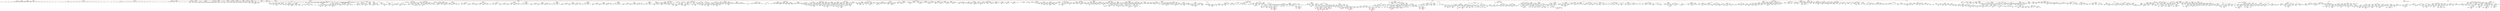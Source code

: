 strict digraph  {
<_ast.alias object at 0xa18b15f90>;
<_ast.Import object at 0xa16edfb10>;
<_ast.Load object at 0x10295c1d0>;
<_ast.Name object at 0xa178eded0>;
<_ast.Pass object at 0xa16edb8d0>;
<_ast.ClassDef object at 0xa1a4a7c10>;
<_ast.Name object at 0xa1b8c0bd0>;
Load8208257;
<_ast.Pass object at 0xa201b19d0>;
<_ast.ClassDef object at 0xa1b8b9650>;
<_ast.Store object at 0x10295c290>;
<_ast.Name object at 0xa18870e50>;
<_ast.Str object at 0xa1b8e0090>;
<_ast.Str object at 0xa1b8e0fd0>;
<_ast.Str object at 0xa19532d90>;
<_ast.Str object at 0xa19532dd0>;
<_ast.Str object at 0xa19532e10>;
<_ast.Str object at 0xa19532e50>;
<_ast.Str object at 0xa19532e90>;
<_ast.Str object at 0xa19532ed0>;
<_ast.Str object at 0xa19532f10>;
<_ast.Str object at 0xa19532f50>;
<_ast.Str object at 0xa19532f90>;
<_ast.Str object at 0xa19532fd0>;
<_ast.Str object at 0xa20183050>;
<_ast.Str object at 0xa20183090>;
<_ast.Str object at 0xa201830d0>;
<_ast.Str object at 0xa20183110>;
<_ast.Str object at 0xa20183150>;
<_ast.Str object at 0xa20183190>;
<_ast.Dict object at 0xa2018e190>;
<_ast.Assign object at 0xa1ae5f6d0>;
<_ast.Name object at 0xa201831d0>;
Store5064107;
<_ast.Str object at 0xa20183250>;
<_ast.Str object at 0xa20183290>;
<_ast.Str object at 0xa201832d0>;
<_ast.Str object at 0xa20183310>;
<_ast.Str object at 0xa20183350>;
<_ast.Str object at 0xa20183390>;
<_ast.Str object at 0xa201833d0>;
<_ast.Str object at 0xa20183410>;
<_ast.Str object at 0xa20183450>;
<_ast.Str object at 0xa20183490>;
<_ast.Str object at 0xa201834d0>;
<_ast.Str object at 0xa20183510>;
<_ast.Str object at 0xa20183550>;
<_ast.Str object at 0xa20183590>;
<_ast.Str object at 0xa201835d0>;
<_ast.Str object at 0xa20183610>;
<_ast.Str object at 0xa20183650>;
<_ast.Str object at 0xa20183690>;
<_ast.Dict object at 0xa20183210>;
<_ast.Assign object at 0xa1baf4450>;
<_ast.Name object at 0xa20183710>;
Store7473791;
<_ast.Str object at 0xa20183790>;
<_ast.Str object at 0xa201837d0>;
<_ast.Str object at 0xa20183810>;
<_ast.Str object at 0xa20183850>;
<_ast.Str object at 0xa20183890>;
<_ast.Str object at 0xa201838d0>;
<_ast.Str object at 0xa20183910>;
<_ast.Str object at 0xa20183950>;
<_ast.Str object at 0xa20183990>;
<_ast.Str object at 0xa201839d0>;
<_ast.Str object at 0xa20183a10>;
<_ast.Str object at 0xa20183a50>;
<_ast.Str object at 0xa20183a90>;
<_ast.Str object at 0xa20183ad0>;
<_ast.Str object at 0xa20183b10>;
<_ast.Str object at 0xa20183b50>;
<_ast.Str object at 0xa20183b90>;
<_ast.Str object at 0xa20183bd0>;
<_ast.Dict object at 0xa20183750>;
<_ast.Assign object at 0xa201836d0>;
<_ast.Str object at 0xa20183c50>;
<_ast.Expr object at 0xa20183c10>;
<_ast.Name object at 0xa20183c90>;
Store9354963;
<_ast.Str object at 0xa20183d10>;
<_ast.Str object at 0xa20183d50>;
<_ast.Str object at 0xa20183d90>;
<_ast.Str object at 0xa20183dd0>;
<_ast.Str object at 0xa20183e10>;
<_ast.Str object at 0xa20183e50>;
<_ast.Str object at 0xa20183e90>;
<_ast.Str object at 0xa20183ed0>;
<_ast.Str object at 0xa20183f10>;
<_ast.Tuple object at 0xa20183cd0>;
Load8527936;
<_ast.Assign object at 0xa1b8c46d0>;
<_ast.Str object at 0xa20183f50>;
<_ast.Expr object at 0xa1a576e50>;
<_ast.Name object at 0xa20183fd0>;
Store9080629;
<_ast.Str object at 0xa20182090>;
<_ast.Str object at 0xa201820d0>;
<_ast.Str object at 0xa20182110>;
<_ast.Tuple object at 0xa20182050>;
Load686848;
<_ast.Assign object at 0xa20183f90>;
<_ast.Name object at 0xa20182190>;
Store7682429;
<_ast.Str object at 0xa20182210>;
<_ast.Str object at 0xa20182250>;
<_ast.Str object at 0xa20182290>;
<_ast.Tuple object at 0xa201821d0>;
Load2148358;
<_ast.Assign object at 0xa20182150>;
<_ast.Str object at 0xa20182310>;
<_ast.Expr object at 0xa201822d0>;
<_ast.Name object at 0xa20182390>;
Store8311362;
<_ast.Str object at 0xa20182450>;
<_ast.Str object at 0xa20182490>;
<_ast.Str object at 0xa201824d0>;
<_ast.Tuple object at 0xa20182410>;
Load9480841;
<_ast.Str object at 0xa20182550>;
<_ast.Str object at 0xa20182590>;
<_ast.Str object at 0xa201825d0>;
<_ast.Tuple object at 0xa20182510>;
Load6447880;
<_ast.Str object at 0xa20182650>;
<_ast.Str object at 0xa20182690>;
<_ast.Str object at 0xa201826d0>;
<_ast.Tuple object at 0xa20182610>;
Load1012034;
<_ast.List object at 0xa201823d0>;
Load6359892;
<_ast.Assign object at 0xa20182350>;
<_ast.Name object at 0xa20182750>;
Store6500125;
<_ast.Str object at 0xa20182810>;
<_ast.Str object at 0xa20182850>;
<_ast.Str object at 0xa20182890>;
<_ast.Tuple object at 0xa201827d0>;
Load8084814;
<_ast.Str object at 0xa20182910>;
<_ast.Str object at 0xa20182950>;
<_ast.Str object at 0xa20182990>;
<_ast.Tuple object at 0xa201828d0>;
Load962233;
<_ast.Str object at 0xa20182a10>;
<_ast.Str object at 0xa20182a50>;
<_ast.Str object at 0xa20182a90>;
<_ast.Tuple object at 0xa201829d0>;
Load6090128;
<_ast.List object at 0xa20182790>;
Load3530062;
<_ast.Assign object at 0xa20182710>;
<_ast.Str object at 0xa20182b10>;
<_ast.Expr object at 0xa20182ad0>;
<_ast.Name object at 0xa20182b90>;
Store9868409;
<_ast.Name object at 0xa20182c10>;
Load9824969;
<_ast.Name object at 0xa20182c90>;
Store1662472;
<_ast.Name object at 0xa20182cd0>;
Load4145903;
<_ast.comprehension object at 0xa20182c50>;
<_ast.ListComp object at 0xa20182bd0>;
<_ast.Assign object at 0xa20182b50>;
<_ast.Name object at 0xa20182d10>;
Store4142720;
<_ast.Name object at 0xa1b8b9750>;
Load5103717;
<_ast.Name object at 0xa20182e10>;
Load5584329;
<_ast.Attribute object at 0xa20182dd0>;
Load2049948;
<_ast.Name object at 0xa20182e50>;
Load8399731;
<_ast.Call object at 0xa20182d90>;
<_ast.Expr object at 0xa20182d50>;
<_ast.For object at 0xa1bdaaf10>;
<_ast.Str object at 0xa20182ed0>;
<_ast.Expr object at 0xa20182e90>;
<_ast.Name object at 0xa20182f50>;
Store6943743;
<_ast.Str object at 0xa20182fd0>;
<_ast.Str object at 0xa20181050>;
<_ast.Str object at 0xa20181090>;
<_ast.Str object at 0xa201810d0>;
<_ast.Tuple object at 0xa20182f90>;
Load7878524;
<_ast.Assign object at 0xa20182f10>;
<_ast.Name object at 0xa20181150>;
Store8569844;
<_ast.Str object at 0xa201811d0>;
<_ast.Str object at 0xa20181210>;
<_ast.Str object at 0xa20181250>;
<_ast.Str object at 0xa20181290>;
<_ast.Tuple object at 0xa20181190>;
Load7311433;
<_ast.Assign object at 0xa20181110>;
<_ast.Str object at 0xa20181310>;
<_ast.Expr object at 0xa201812d0>;
<_ast.Name object at 0xa20181390>;
Store5377993;
<_ast.Str object at 0xa20181410>;
<_ast.Str object at 0xa20181450>;
<_ast.Str object at 0xa20181490>;
<_ast.Str object at 0xa201814d0>;
<_ast.Str object at 0xa20181510>;
<_ast.Str object at 0xa20181550>;
<_ast.Str object at 0xa20181590>;
<_ast.Str object at 0xa201815d0>;
<_ast.Str object at 0xa20181610>;
<_ast.Str object at 0xa20181650>;
<_ast.Str object at 0xa20181690>;
<_ast.Str object at 0xa201816d0>;
<_ast.Dict object at 0xa201813d0>;
<_ast.Assign object at 0xa20181350>;
<_ast.Name object at 0xa20181750>;
Store9815412;
<_ast.Str object at 0xa201817d0>;
<_ast.Str object at 0xa20181810>;
<_ast.Str object at 0xa20181850>;
<_ast.Str object at 0xa20181890>;
<_ast.Str object at 0xa201818d0>;
<_ast.Str object at 0xa20181910>;
<_ast.Str object at 0xa20181950>;
<_ast.Str object at 0xa20181990>;
<_ast.Str object at 0xa201819d0>;
<_ast.Str object at 0xa20181a10>;
<_ast.Str object at 0xa20181a50>;
<_ast.Str object at 0xa20181a90>;
<_ast.Dict object at 0xa20181790>;
<_ast.Assign object at 0xa20181710>;
<_ast.arg object at 0xa20181b90>;
<_ast.arg object at 0xa20181bd0>;
<_ast.arg object at 0xa20181c10>;
<_ast.Str object at 0xa20181c50>;
<_ast.NameConstant object at 0xa20181c90>;
<_ast.arguments object at 0xa20181b50>;
<_ast.Name object at 0xa20181cd0>;
Load5085508;
<_ast.Eq object at 0x102961a90>;
<_ast.Str object at 0xa20181d10>;
<_ast.Compare object at 0xa1b0c2490>;
<_ast.Name object at 0xa20181d90>;
Load7075553;
<_ast.Attribute object at 0xa20181d50>;
Store2112867;
<_ast.Name object at 0xa20181e10>;
Load8935153;
<_ast.Name object at 0xa20181e90>;
Load6145507;
<_ast.Name object at 0xa20181f10>;
Load5703902;
<_ast.Index object at 0xa20181ed0>;
<_ast.Subscript object at 0xa20181e50>;
Load1567105;
<_ast.Name object at 0xa20181f90>;
Store6475760;
<_ast.Name object at 0xa20181fd0>;
Load5446544;
<_ast.comprehension object at 0xa20181f50>;
<_ast.DictComp object at 0xa20181dd0>;
<_ast.Assign object at 0xa1bea2d90>;
<_ast.Name object at 0xa201ad0d0>;
Load7493865;
<_ast.Str object at 0xa201ad110>;
<_ast.Compare object at 0xa201ad090>;
Eq1011197;
<_ast.Name object at 0xa201ad1d0>;
Load2632636;
<_ast.Attribute object at 0xa201ad190>;
Store1342575;
<_ast.Name object at 0xa201ad250>;
Load8268647;
<_ast.Name object at 0xa201ad2d0>;
Load6159115;
<_ast.Name object at 0xa201ad350>;
Load3838058;
<_ast.Index object at 0xa201ad310>;
<_ast.Subscript object at 0xa201ad290>;
Load7761301;
<_ast.Name object at 0xa201ad3d0>;
Store9368005;
<_ast.Name object at 0xa201ad410>;
Load5314881;
<_ast.comprehension object at 0xa201ad390>;
<_ast.DictComp object at 0xa201ad210>;
<_ast.Assign object at 0xa201ad150>;
<_ast.And object at 0x10295ca90>;
<_ast.Name object at 0xa201ad510>;
Load1556582;
<_ast.Str object at 0xa201ad550>;
<_ast.Compare object at 0xa201ad4d0>;
Eq737710;
<_ast.Name object at 0xa201ad5d0>;
Load1095926;
<_ast.NotEq object at 0x102961b50>;
<_ast.NameConstant object at 0xa201ad610>;
<_ast.Compare object at 0xa201ad590>;
<_ast.BoolOp object at 0xa201ad490>;
<_ast.Name object at 0xa201ad690>;
Load5200107;
<_ast.Attribute object at 0xa201ad650>;
Store7838888;
<_ast.Name object at 0xa201ad710>;
Load9771914;
<_ast.Name object at 0xa201ad7d0>;
Load3282498;
<_ast.Attribute object at 0xa201ad790>;
Load1030577;
<_ast.Name object at 0xa201ad850>;
Load7944748;
<_ast.Index object at 0xa201ad810>;
<_ast.Subscript object at 0xa201ad750>;
Load5478693;
<_ast.Name object at 0xa201ad8d0>;
Store6678238;
<_ast.Name object at 0xa201ad950>;
Load366796;
<_ast.Attribute object at 0xa201ad910>;
Load6856275;
<_ast.comprehension object at 0xa201ad890>;
<_ast.DictComp object at 0xa201ad6d0>;
<_ast.Assign object at 0xa1bd55b90>;
<_ast.If object at 0xa201ad450>;
<_ast.If object at 0xa201ad050>;
<_ast.If object at 0xa1ab14450>;
<_ast.FunctionDef object at 0xa20181b10>;
<_ast.arg object at 0xa201ad9d0>;
<_ast.arguments object at 0xa201ad990>;
<_ast.Str object at 0xa201ada50>;
<_ast.Expr object at 0xa201ada10>;
<_ast.Name object at 0xa201adb10>;
Load2898216;
<_ast.Call object at 0xa201adad0>;
<_ast.Expr object at 0xa201ada90>;
<_ast.Name object at 0xa201adbd0>;
Load2314298;
<_ast.Str object at 0xa201adc10>;
<_ast.Call object at 0xa201adb90>;
<_ast.Expr object at 0xa201adb50>;
<_ast.Name object at 0xa201adcd0>;
Load6482042;
<_ast.Str object at 0xa1984a710>;
<_ast.Attribute object at 0xa19850890>;
Load5986467;
<_ast.Name object at 0xa20184450>;
Load328674;
<_ast.Attribute object at 0xa1be91550>;
Load8027081;
<_ast.Str object at 0xa201843d0>;
<_ast.Index object at 0xa201844d0>;
<_ast.Subscript object at 0xa1ce4c090>;
Load135163;
<_ast.Name object at 0xa20184590>;
Load7363253;
<_ast.Attribute object at 0xa20184350>;
Load1735492;
<_ast.Str object at 0xa20184510>;
<_ast.Index object at 0xa201842d0>;
<_ast.Subscript object at 0xa20184550>;
Load1078539;
<_ast.Name object at 0xa201841d0>;
Load9956667;
<_ast.Attribute object at 0xa20184490>;
Load5166524;
<_ast.Str object at 0xa20184150>;
<_ast.Index object at 0xa20184410>;
<_ast.Subscript object at 0xa20184250>;
Load8124449;
<_ast.Call object at 0xa1b8d57d0>;
<_ast.Call object at 0xa201adc90>;
<_ast.Expr object at 0xa201adc50>;
<_ast.Name object at 0xa20184310>;
Load2892170;
<_ast.Str object at 0xa20184050>;
<_ast.Call object at 0xa201840d0>;
<_ast.Expr object at 0xa20184390>;
<_ast.Name object at 0xa20184210>;
Load9435947;
<_ast.Str object at 0xa20184750>;
<_ast.Attribute object at 0xa20184190>;
Load4613303;
<_ast.Name object at 0xa20184090>;
Load2663291;
<_ast.Attribute object at 0xa201847d0>;
Load4297987;
<_ast.Str object at 0xa20184690>;
<_ast.Index object at 0xa20184850>;
<_ast.Subscript object at 0xa20184110>;
Load5548337;
<_ast.Name object at 0xa20184950>;
Load8512322;
<_ast.Attribute object at 0xa20184710>;
Load3792639;
<_ast.Str object at 0xa201849d0>;
<_ast.Index object at 0xa20184790>;
<_ast.Subscript object at 0xa201848d0>;
Load8949525;
<_ast.Name object at 0xa20184890>;
Load4481334;
<_ast.Attribute object at 0xa20184a50>;
Load2507171;
<_ast.Str object at 0xa20184910>;
<_ast.Index object at 0xa20184ad0>;
<_ast.Subscript object at 0xa20184810>;
Load7804946;
<_ast.Call object at 0xa201846d0>;
<_ast.Call object at 0xa20184650>;
<_ast.Expr object at 0xa20184290>;
<_ast.Name object at 0xa20184bd0>;
Load5786429;
<_ast.Str object at 0xa20184a10>;
<_ast.Call object at 0xa20184990>;
<_ast.Expr object at 0xa20184b50>;
<_ast.Name object at 0xa20184cd0>;
Load6263703;
<_ast.Str object at 0xa20184b90>;
<_ast.Attribute object at 0xa20184d50>;
Load1103682;
<_ast.Name object at 0xa20184e50>;
Load9169585;
<_ast.Attribute object at 0xa20184c10>;
Load7074974;
<_ast.Str object at 0xa20184ed0>;
<_ast.Index object at 0xa20184c90>;
<_ast.Subscript object at 0xa20184dd0>;
Load8975655;
<_ast.Name object at 0xa20184d90>;
Load3131728;
<_ast.Attribute object at 0xa20184f50>;
Load3429575;
<_ast.Str object at 0xa20184e10>;
<_ast.Index object at 0xa20184fd0>;
<_ast.Subscript object at 0xa20184d10>;
Load3321973;
<_ast.Name object at 0xa20184f10>;
Load2150447;
<_ast.Attribute object at 0xa20184e90>;
Load250365;
<_ast.Str object at 0xa201add50>;
<_ast.Index object at 0xa201add10>;
<_ast.Subscript object at 0xa20184f90>;
Load3037519;
<_ast.Call object at 0xa20184b10>;
<_ast.Call object at 0xa20184a90>;
<_ast.Expr object at 0xa20184c50>;
<_ast.Name object at 0xa201ade10>;
Load8802315;
<_ast.Call object at 0xa201addd0>;
<_ast.Expr object at 0xa201add90>;
<_ast.FunctionDef object at 0xa1b378bd0>;
<_ast.arg object at 0xa201aded0>;
<_ast.arg object at 0xa201adf10>;
<_ast.arg object at 0xa201adf50>;
<_ast.arguments object at 0xa201ade90>;
<_ast.Str object at 0xa201adfd0>;
<_ast.Expr object at 0xa201adf90>;
<_ast.Name object at 0xa20192150>;
Load9432763;
<_ast.Attribute object at 0xa20192110>;
Load3576080;
<_ast.Name object at 0xa201921d0>;
Load3125429;
<_ast.Index object at 0xa20192190>;
<_ast.Subscript object at 0xa201920d0>;
Store612626;
<_ast.Name object at 0xa20192210>;
Load2036246;
<_ast.Assign object at 0xa20192090>;
<_ast.Name object at 0xa20192310>;
Load8566266;
<_ast.Str object at 0xa201923d0>;
<_ast.Attribute object at 0xa20192390>;
Load4018500;
<_ast.Name object at 0xa20192410>;
Load3756468;
<_ast.Name object at 0xa20192450>;
Load4310764;
<_ast.Call object at 0xa20192350>;
<_ast.Call object at 0xa201922d0>;
<_ast.Raise object at 0xa20192290>;
<_ast.ExceptHandler object at 0xa20192250>;
<_ast.Try object at 0xa20192050>;
<_ast.FunctionDef object at 0xa201ade50>;
<_ast.arg object at 0xa1a8991d0>;
<_ast.arguments object at 0xa16f0e950>;
<_ast.Str object at 0xa201924d0>;
<_ast.Expr object at 0xa20192490>;
<_ast.Name object at 0xa20192590>;
Load4606291;
<_ast.Attribute object at 0xa20192550>;
Store3646806;
<_ast.Name object at 0xa20192610>;
Load1015386;
<_ast.Str object at 0xa20192650>;
<_ast.Name object at 0xa201926d0>;
Store3862687;
<_ast.Name object at 0xa20192750>;
Load6253858;
<_ast.Attribute object at 0xa20192710>;
Load9885551;
<_ast.comprehension object at 0xa20192690>;
<_ast.DictComp object at 0xa201925d0>;
<_ast.Assign object at 0xa20192510>;
<_ast.FunctionDef object at 0xa2269d550>;
<_ast.arg object at 0xa20192810>;
<_ast.arguments object at 0xa201927d0>;
<_ast.Str object at 0xa20192890>;
<_ast.Expr object at 0xa20192850>;
<_ast.Name object at 0xa20192910>;
Store8402662;
<_ast.Dict object at 0xa20192950>;
<_ast.Assign object at 0xa201928d0>;
<_ast.Name object at 0xa20192a10>;
Load7426828;
<_ast.Str object at 0xa20192ad0>;
<_ast.Str object at 0xa20192b10>;
<_ast.Str object at 0xa20192b50>;
<_ast.Tuple object at 0xa20192a90>;
Load4541033;
<_ast.Index object at 0xa20192a50>;
<_ast.Subscript object at 0xa201929d0>;
Store2488154;
<_ast.Name object at 0xa20192c50>;
Load5523789;
<_ast.Attribute object at 0xa20192c10>;
Load8574202;
<_ast.Str object at 0xa20192cd0>;
<_ast.Index object at 0xa20192c90>;
<_ast.Subscript object at 0xa20192bd0>;
Load9752747;
<_ast.Name object at 0xa20192d90>;
Load2252839;
<_ast.Attribute object at 0xa20192d50>;
Load1995086;
<_ast.Str object at 0xa20192e10>;
<_ast.Index object at 0xa20192dd0>;
<_ast.Subscript object at 0xa20192d10>;
Load3240841;
<_ast.Name object at 0xa20192ed0>;
Load5431968;
<_ast.Attribute object at 0xa20192e90>;
Load7351769;
<_ast.Str object at 0xa20192f50>;
<_ast.Index object at 0xa20192f10>;
<_ast.Subscript object at 0xa20192e50>;
Load9552848;
<_ast.Tuple object at 0xa20192b90>;
Load5817711;
<_ast.Assign object at 0xa20192990>;
<_ast.Name object at 0xa20198050>;
Load7018473;
<_ast.Str object at 0xa20198110>;
<_ast.Str object at 0xa20198150>;
<_ast.Str object at 0xa20198190>;
<_ast.Tuple object at 0xa201980d0>;
Load1468493;
<_ast.Index object at 0xa20198090>;
<_ast.Subscript object at 0xa20192fd0>;
Store2022353;
<_ast.Name object at 0xa20198290>;
Load2705378;
<_ast.Attribute object at 0xa20198250>;
Load1290268;
<_ast.Str object at 0xa20198310>;
<_ast.Index object at 0xa201982d0>;
<_ast.Subscript object at 0xa20198210>;
Load3831058;
<_ast.Name object at 0xa201983d0>;
Load302566;
<_ast.Attribute object at 0xa20198390>;
Load3107550;
<_ast.Str object at 0xa20198450>;
<_ast.Index object at 0xa20198410>;
<_ast.Subscript object at 0xa20198350>;
Load5863746;
<_ast.Name object at 0xa20198510>;
Load394786;
<_ast.Attribute object at 0xa201984d0>;
Load7600763;
<_ast.Str object at 0xa20198590>;
<_ast.Index object at 0xa20198550>;
<_ast.Subscript object at 0xa20198490>;
Load2565538;
<_ast.Tuple object at 0xa201981d0>;
Load9125916;
<_ast.Assign object at 0xa20192f90>;
<_ast.Name object at 0xa20198650>;
Load6296981;
<_ast.Str object at 0xa20198710>;
<_ast.Str object at 0xa20198750>;
<_ast.Str object at 0xa20198790>;
<_ast.Tuple object at 0xa201986d0>;
Load3798933;
<_ast.Index object at 0xa20198690>;
<_ast.Subscript object at 0xa20198610>;
Store7433047;
<_ast.Name object at 0xa20198890>;
Load9116734;
<_ast.Attribute object at 0xa20198850>;
Load9429237;
<_ast.Str object at 0xa20198910>;
<_ast.Index object at 0xa201988d0>;
<_ast.Subscript object at 0xa20198810>;
Load8146907;
<_ast.Name object at 0xa201989d0>;
Load8444286;
<_ast.Attribute object at 0xa20198990>;
Load564176;
<_ast.Str object at 0xa20198a50>;
<_ast.Index object at 0xa20198a10>;
<_ast.Subscript object at 0xa20198950>;
Load9810244;
<_ast.Name object at 0xa20198b10>;
Load9926935;
<_ast.Attribute object at 0xa20198ad0>;
Load1473586;
<_ast.Str object at 0xa20198b90>;
<_ast.Index object at 0xa20198b50>;
<_ast.Subscript object at 0xa20198a90>;
Load3914251;
<_ast.Tuple object at 0xa201987d0>;
Load5897063;
<_ast.Assign object at 0xa201985d0>;
<_ast.Name object at 0xa20198c50>;
Load6798815;
<_ast.Str object at 0xa20198d10>;
<_ast.Str object at 0xa20198d50>;
<_ast.Str object at 0xa20198d90>;
<_ast.Tuple object at 0xa20198cd0>;
Load5591024;
<_ast.Index object at 0xa20198c90>;
<_ast.Subscript object at 0xa20198c10>;
Store9661101;
<_ast.Name object at 0xa20198e90>;
Load9344773;
<_ast.Attribute object at 0xa20198e50>;
Load7184875;
<_ast.Str object at 0xa20198f10>;
<_ast.Index object at 0xa20198ed0>;
<_ast.Subscript object at 0xa20198e10>;
Load548636;
<_ast.Name object at 0xa20198fd0>;
Load3882360;
<_ast.Attribute object at 0xa20198f90>;
Load1385176;
<_ast.Str object at 0xa201af090>;
<_ast.Index object at 0xa201af050>;
<_ast.Subscript object at 0xa20198f50>;
Load3758255;
<_ast.Name object at 0xa201af150>;
Load9471156;
<_ast.Attribute object at 0xa201af110>;
Load5907733;
<_ast.Str object at 0xa201af1d0>;
<_ast.Index object at 0xa201af190>;
<_ast.Subscript object at 0xa201af0d0>;
Load9917038;
<_ast.Tuple object at 0xa20198dd0>;
Load940177;
<_ast.Assign object at 0xa20198bd0>;
<_ast.Name object at 0xa201af290>;
Load5882986;
<_ast.Str object at 0xa201af350>;
<_ast.Str object at 0xa201af390>;
<_ast.Str object at 0xa201af3d0>;
<_ast.Tuple object at 0xa201af310>;
Load1503057;
<_ast.Index object at 0xa201af2d0>;
<_ast.Subscript object at 0xa201af250>;
Store5942522;
<_ast.Name object at 0xa201af4d0>;
Load4002137;
<_ast.Attribute object at 0xa201af490>;
Load8567862;
<_ast.Str object at 0xa201af550>;
<_ast.Index object at 0xa201af510>;
<_ast.Subscript object at 0xa201af450>;
Load2585591;
<_ast.Name object at 0xa201af610>;
Load6952463;
<_ast.Attribute object at 0xa201af5d0>;
Load7558327;
<_ast.Str object at 0xa201af690>;
<_ast.Index object at 0xa201af650>;
<_ast.Subscript object at 0xa201af590>;
Load6531685;
<_ast.Name object at 0xa201af750>;
Load239483;
<_ast.Attribute object at 0xa201af710>;
Load4900260;
<_ast.Str object at 0xa201af7d0>;
<_ast.Index object at 0xa201af790>;
<_ast.Subscript object at 0xa201af6d0>;
Load6045088;
<_ast.Tuple object at 0xa201af410>;
Load9905421;
<_ast.Assign object at 0xa201af210>;
<_ast.Name object at 0xa201af890>;
Load1696960;
<_ast.Str object at 0xa201af950>;
<_ast.Str object at 0xa201af990>;
<_ast.Str object at 0xa201af9d0>;
<_ast.Tuple object at 0xa201af910>;
Load7370746;
<_ast.Index object at 0xa201af8d0>;
<_ast.Subscript object at 0xa201af850>;
Store850489;
<_ast.Name object at 0xa201afad0>;
Load3158418;
<_ast.Attribute object at 0xa201afa90>;
Load1594266;
<_ast.Str object at 0xa201afb50>;
<_ast.Index object at 0xa201afb10>;
<_ast.Subscript object at 0xa201afa50>;
Load5325534;
<_ast.Name object at 0xa201afc10>;
Load2346757;
<_ast.Attribute object at 0xa201afbd0>;
Load4322411;
<_ast.Str object at 0xa201afc90>;
<_ast.Index object at 0xa201afc50>;
<_ast.Subscript object at 0xa201afb90>;
Load5803430;
<_ast.Name object at 0xa201afd50>;
Load5517860;
<_ast.Attribute object at 0xa201afd10>;
Load6390467;
<_ast.Str object at 0xa201afdd0>;
<_ast.Index object at 0xa201afd90>;
<_ast.Subscript object at 0xa201afcd0>;
Load5092881;
<_ast.Tuple object at 0xa201afa10>;
Load2487333;
<_ast.Assign object at 0xa201af810>;
<_ast.Name object at 0xa201afe90>;
Load7600998;
<_ast.Str object at 0xa201aff50>;
<_ast.Str object at 0xa201aff90>;
<_ast.Str object at 0xa201affd0>;
<_ast.Tuple object at 0xa201aff10>;
Load2072696;
<_ast.Index object at 0xa201afed0>;
<_ast.Subscript object at 0xa201afe50>;
Store4569894;
<_ast.Name object at 0xa2018b110>;
Load8917448;
<_ast.Attribute object at 0xa2018b0d0>;
Load9585128;
<_ast.Str object at 0xa2018b190>;
<_ast.Index object at 0xa2018b150>;
<_ast.Subscript object at 0xa2018b090>;
Load7259238;
<_ast.Name object at 0xa2018b250>;
Load9930189;
<_ast.Attribute object at 0xa2018b210>;
Load6432868;
<_ast.Str object at 0xa2018b2d0>;
<_ast.Index object at 0xa2018b290>;
<_ast.Subscript object at 0xa2018b1d0>;
Load3740723;
<_ast.Name object at 0xa2018b390>;
Load4196641;
<_ast.Attribute object at 0xa2018b350>;
Load6962164;
<_ast.Str object at 0xa2018b410>;
<_ast.Index object at 0xa2018b3d0>;
<_ast.Subscript object at 0xa2018b310>;
Load7040541;
<_ast.Tuple object at 0xa2018b050>;
Load8028384;
<_ast.Assign object at 0xa201afe10>;
<_ast.Name object at 0xa2018b4d0>;
Load6326971;
<_ast.Str object at 0xa2018b590>;
<_ast.Str object at 0xa2018b5d0>;
<_ast.Str object at 0xa2018b610>;
<_ast.Tuple object at 0xa2018b550>;
Load5445138;
<_ast.Index object at 0xa2018b510>;
<_ast.Subscript object at 0xa2018b490>;
Store5557837;
<_ast.Name object at 0xa2018b710>;
Load5011847;
<_ast.Attribute object at 0xa2018b6d0>;
Load4589543;
<_ast.Str object at 0xa2018b790>;
<_ast.Index object at 0xa2018b750>;
<_ast.Subscript object at 0xa2018b690>;
Load801514;
<_ast.Name object at 0xa2018b850>;
Load4052479;
<_ast.Attribute object at 0xa2018b810>;
Load5208066;
<_ast.Str object at 0xa2018b8d0>;
<_ast.Index object at 0xa2018b890>;
<_ast.Subscript object at 0xa2018b7d0>;
Load560298;
<_ast.Name object at 0xa2018b990>;
Load996787;
<_ast.Attribute object at 0xa2018b950>;
Load3268238;
<_ast.Str object at 0xa2018ba10>;
<_ast.Index object at 0xa2018b9d0>;
<_ast.Subscript object at 0xa2018b910>;
Load1112310;
<_ast.Tuple object at 0xa2018b650>;
Load9847451;
<_ast.Assign object at 0xa2018b450>;
<_ast.Name object at 0xa2018ba90>;
Load3596077;
<_ast.Return object at 0xa2018ba50>;
<_ast.FunctionDef object at 0xa20192790>;
<_ast.arg object at 0xa2018bb50>;
<_ast.arg object at 0xa2018bb90>;
<_ast.arguments object at 0xa2018bb10>;
<_ast.Str object at 0xa2018bc10>;
<_ast.Expr object at 0xa2018bbd0>;
<_ast.Name object at 0xa2018bc90>;
Store4858543;
<_ast.Dict object at 0xa2018bcd0>;
<_ast.Assign object at 0xa2018bc50>;
<_ast.Name object at 0xa2018bd50>;
Store511086;
<_ast.Name object at 0xa2018bd90>;
Load7294903;
<_ast.Or object at 0x10295cb50>;
<_ast.Name object at 0xa2018bed0>;
Load2645392;
<_ast.Name object at 0xa2018bf50>;
Load5815169;
<_ast.Index object at 0xa2018bf10>;
<_ast.Subscript object at 0xa2018be90>;
Load9759138;
<_ast.In object at 0x1029690d0>;
<_ast.Name object at 0xa2018bf90>;
Load9958741;
<_ast.Compare object at 0xa2018be50>;
<_ast.Name object at 0xa2019a090>;
Load8063611;
<_ast.Name object at 0xa2019a110>;
Load6357935;
<_ast.Index object at 0xa2019a0d0>;
<_ast.Subscript object at 0xa2019a050>;
Load7595793;
<_ast.Name object at 0xa2019a150>;
Load8706684;
<_ast.Compare object at 0xa2018bfd0>;
In4645966;
<_ast.BoolOp object at 0xa2018be10>;
<_ast.Name object at 0xa2019a210>;
Load2665875;
<_ast.Name object at 0xa2019a290>;
Load3101892;
<_ast.Index object at 0xa2019a250>;
<_ast.Subscript object at 0xa2019a1d0>;
Store6895805;
<_ast.Name object at 0xa2019a310>;
Load618813;
<_ast.Name object at 0xa2019a390>;
Load6753294;
<_ast.Index object at 0xa2019a350>;
<_ast.Subscript object at 0xa2019a2d0>;
Load6440329;
<_ast.Assign object at 0xa2019a190>;
<_ast.If object at 0xa2018bdd0>;
<_ast.For object at 0xa2018bd10>;
<_ast.Name object at 0xa2019a410>;
Load8736307;
<_ast.Return object at 0xa2019a3d0>;
<_ast.FunctionDef object at 0xa2018bad0>;
<_ast.arg object at 0xa2019a4d0>;
<_ast.arguments object at 0xa2019a490>;
<_ast.Str object at 0xa2019a550>;
<_ast.Expr object at 0xa2019a510>;
<_ast.Name object at 0xa2019a5d0>;
Store1114932;
<_ast.Name object at 0xa2019a690>;
Load2939510;
<_ast.Attribute object at 0xa2019a650>;
Load6508305;
<_ast.Call object at 0xa2019a610>;
<_ast.Assign object at 0xa2019a590>;
<_ast.Name object at 0xa2019a710>;
Store1298967;
<_ast.Name object at 0xa2019a750>;
Load7994037;
<_ast.Name object at 0xa2019a890>;
Load6672469;
<_ast.Name object at 0xa2019a910>;
Load7681263;
<_ast.Index object at 0xa2019a8d0>;
<_ast.Subscript object at 0xa2019a850>;
Load1793547;
<_ast.Name object at 0xa2019a950>;
Load6418942;
<_ast.Compare object at 0xa2019a810>;
Eq9237758;
<_ast.Name object at 0xa2019aa10>;
Load3685721;
<_ast.Name object at 0xa2019aa90>;
Load427688;
<_ast.Index object at 0xa2019aa50>;
<_ast.Subscript object at 0xa2019a9d0>;
Load3988605;
<_ast.Name object at 0xa2019aad0>;
Load3114436;
<_ast.Compare object at 0xa2019a990>;
Eq9207801;
<_ast.BoolOp object at 0xa2019a7d0>;
Or1104697;
<_ast.NameConstant object at 0xa2019ab50>;
<_ast.Return object at 0xa2019ab10>;
<_ast.If object at 0xa2019a790>;
<_ast.For object at 0xa2019a6d0>;
<_ast.NameConstant object at 0xa2019abd0>;
<_ast.Return object at 0xa2019ab90>;
<_ast.FunctionDef object at 0xa2019a450>;
<_ast.arg object at 0xa2019ac90>;
<_ast.arg object at 0xa2019acd0>;
<_ast.arg object at 0xa2019ad10>;
<_ast.arguments object at 0xa2019ac50>;
<_ast.Str object at 0xa2019ad90>;
<_ast.Expr object at 0xa2019ad50>;
<_ast.Name object at 0xa2019ae10>;
Store5578132;
<_ast.Name object at 0xa2019aed0>;
Load3790833;
<_ast.Attribute object at 0xa2019ae90>;
Load2871663;
<_ast.Call object at 0xa2019ae50>;
<_ast.Assign object at 0xa2019add0>;
<_ast.Name object at 0xa2019af90>;
Load3528808;
<_ast.Name object at 0xa2019afd0>;
Load5847231;
<_ast.Compare object at 0xa2019af50>;
In321680;
<_ast.Name object at 0xa201aa090>;
Store2832580;
<_ast.Name object at 0xa201aa110>;
Load2282377;
<_ast.Name object at 0xa201aa190>;
Load5523635;
<_ast.Index object at 0xa201aa150>;
<_ast.Subscript object at 0xa201aa0d0>;
Load9429988;
<_ast.Assign object at 0xa201aa050>;
<_ast.If object at 0xa2019af10>;
<_ast.Name object at 0xa201aa250>;
Load6681175;
<_ast.NotIn object at 0x102969190>;
<_ast.Name object at 0xa201aa290>;
Load8982312;
<_ast.Compare object at 0xa201aa210>;
<_ast.Str object at 0xa201aa350>;
<_ast.Str object at 0xa201aa390>;
<_ast.Str object at 0xa201aa3d0>;
<_ast.NameConstant object at 0xa201aa410>;
<_ast.Name object at 0xa201aa450>;
Load1790654;
<_ast.Str object at 0xa201aa490>;
<_ast.Dict object at 0xa201aa310>;
<_ast.Return object at 0xa201aa2d0>;
<_ast.If object at 0xa201aa1d0>;
<_ast.Name object at 0xa201aa550>;
Load3563663;
<_ast.Name object at 0xa201aa590>;
Load7882715;
<_ast.Compare object at 0xa201aa510>;
NotIn6682598;
<_ast.Str object at 0xa201aa650>;
<_ast.Str object at 0xa201aa690>;
<_ast.NameConstant object at 0xa201aa6d0>;
<_ast.Name object at 0xa201aa710>;
Load8447013;
<_ast.Dict object at 0xa201aa610>;
<_ast.Return object at 0xa201aa5d0>;
<_ast.Str object at 0xa201aa7d0>;
<_ast.Str object at 0xa201aa810>;
<_ast.Str object at 0xa201aa850>;
<_ast.NameConstant object at 0xa201aa890>;
<_ast.Name object at 0xa201aa8d0>;
Load7806826;
<_ast.Str object at 0xa201aa910>;
<_ast.Dict object at 0xa201aa790>;
<_ast.Return object at 0xa201aa750>;
<_ast.If object at 0xa201aa4d0>;
<_ast.FunctionDef object at 0xa2019ac10>;
<_ast.arg object at 0xa201aa9d0>;
<_ast.arg object at 0xa201aaa10>;
<_ast.arguments object at 0xa201aa990>;
<_ast.Name object at 0xa201aab10>;
Load802373;
<_ast.Name object at 0xa201aab50>;
Load4185637;
<_ast.Call object at 0xa201aaad0>;
<_ast.Num object at 0xa201aab90>;
<_ast.Compare object at 0xa201aaa90>;
NotEq757394;
<_ast.Name object at 0xa201aac50>;
Load3293946;
<_ast.Str object at 0xa201aac90>;
<_ast.Call object at 0xa201aac10>;
<_ast.Expr object at 0xa201aabd0>;
<_ast.If object at 0xa201aaa50>;
<_ast.Name object at 0xa201aad10>;
Store1323758;
<_ast.Name object at 0xa201aad90>;
Load6894734;
<_ast.Num object at 0xa201aae10>;
<_ast.Slice object at 0xa201aadd0>;
<_ast.Subscript object at 0xa201aad50>;
Load113762;
<_ast.Assign object at 0xa201aacd0>;
<_ast.Name object at 0xa201aaf10>;
Load7009933;
<_ast.Name object at 0xa201aaf50>;
Load4525982;
<_ast.Call object at 0xa201aaed0>;
<_ast.Lt object at 0x102961c10>;
<_ast.Num object at 0xa201aaf90>;
<_ast.Compare object at 0xa201aae90>;
<_ast.Name object at 0xa201a9050>;
Store544517;
<_ast.Add object at 0x10295cc90>;
<_ast.Str object at 0xa201a9090>;
<_ast.AugAssign object at 0xa201aafd0>;
<_ast.While object at 0xa201aae50>;
<_ast.Name object at 0xa201a90d0>;
Store8104423;
<_ast.Name object at 0xa201a9150>;
Load1524645;
<_ast.Num object at 0xa201a9190>;
<_ast.Call object at 0xa201a9110>;
<_ast.Name object at 0xa201a9290>;
Load9474410;
<_ast.Name object at 0xa201a9310>;
Load4729697;
<_ast.Index object at 0xa201a92d0>;
<_ast.Subscript object at 0xa201a9250>;
Load4668757;
<_ast.Str object at 0xa201a9350>;
<_ast.Compare object at 0xa201a9210>;
Eq6451701;
<_ast.Name object at 0xa201a9450>;
Load6722735;
<_ast.Attribute object at 0xa201a9410>;
Load8654803;
<_ast.Name object at 0xa201a9510>;
Load6619268;
<_ast.Name object at 0xa201a9590>;
Load2223240;
<_ast.Index object at 0xa201a9550>;
<_ast.Subscript object at 0xa201a94d0>;
Load4836287;
<_ast.Index object at 0xa201a9490>;
<_ast.Subscript object at 0xa201a93d0>;
Store3070368;
<_ast.Str object at 0xa201a95d0>;
<_ast.Assign object at 0xa201a9390>;
<_ast.Name object at 0xa201a96d0>;
Load5376275;
<_ast.Name object at 0xa201a9750>;
Load8774603;
<_ast.Index object at 0xa201a9710>;
<_ast.Subscript object at 0xa201a9690>;
Load637820;
<_ast.Str object at 0xa201a9790>;
<_ast.Compare object at 0xa201a9650>;
Eq689818;
<_ast.Name object at 0xa201a9890>;
Load7728698;
<_ast.Attribute object at 0xa201a9850>;
Load6989056;
<_ast.Name object at 0xa201a9950>;
Load2071326;
<_ast.Name object at 0xa201a99d0>;
Load8954943;
<_ast.Index object at 0xa201a9990>;
<_ast.Subscript object at 0xa201a9910>;
Load2971910;
<_ast.Index object at 0xa201a98d0>;
<_ast.Subscript object at 0xa201a9810>;
Store4572192;
<_ast.Str object at 0xa201a9a10>;
<_ast.Assign object at 0xa201a97d0>;
<_ast.Name object at 0xa201a9b10>;
Load4906429;
<_ast.Name object at 0xa201a9b90>;
Load4982371;
<_ast.Index object at 0xa201a9b50>;
<_ast.Subscript object at 0xa201a9ad0>;
Load5459649;
<_ast.Str object at 0xa201a9bd0>;
<_ast.Compare object at 0xa201a9a90>;
Eq7950814;
<_ast.Name object at 0xa201a9cd0>;
Load9406979;
<_ast.Attribute object at 0xa201a9c90>;
Load1075665;
<_ast.Name object at 0xa201a9d90>;
Load9615422;
<_ast.Name object at 0xa201a9e10>;
Load7284276;
<_ast.Index object at 0xa201a9dd0>;
<_ast.Subscript object at 0xa201a9d50>;
Load3264000;
<_ast.Index object at 0xa201a9d10>;
<_ast.Subscript object at 0xa201a9c50>;
Store6681019;
<_ast.Str object at 0xa201a9e50>;
<_ast.Assign object at 0xa201a9c10>;
<_ast.If object at 0xa201a9a50>;
<_ast.If object at 0xa201a9610>;
<_ast.If object at 0xa201a91d0>;
<_ast.For object at 0xa17915890>;
<_ast.FunctionDef object at 0xa201aa950>;
<_ast.arg object at 0xa201a9f10>;
<_ast.arguments object at 0xa201a9ed0>;
<_ast.Str object at 0xa201a9f90>;
<_ast.Expr object at 0xa201a9f50>;
<_ast.Name object at 0xa201a8090>;
Load375936;
<_ast.Name object at 0xa201a8110>;
Store6732345;
<_ast.Name object at 0xa201a8190>;
Load1000794;
<_ast.Attribute object at 0xa201a8150>;
Load4867623;
<_ast.Name object at 0xa201a8290>;
Load1038903;
<_ast.Attribute object at 0xa201a8250>;
Load2992319;
<_ast.Name object at 0xa201a8310>;
Load9115975;
<_ast.Index object at 0xa201a82d0>;
<_ast.Subscript object at 0xa201a8210>;
Load82401;
<_ast.Str object at 0xa201a8350>;
<_ast.Compare object at 0xa201a81d0>;
Eq4821410;
<_ast.comprehension object at 0xa201a80d0>;
<_ast.ListComp object at 0xa201a8050>;
<_ast.Return object at 0xa201a9fd0>;
<_ast.FunctionDef object at 0xa201a9e90>;
<_ast.ClassDef object at 0xa20181ad0>;
<_ast.arg object at 0xa201a8450>;
<_ast.arg object at 0xa201a8490>;
<_ast.arguments object at 0xa201a8410>;
<_ast.Name object at 0xa201a8550>;
Load3407109;
<_ast.Attribute object at 0xa201a8510>;
Store3236674;
<_ast.Name object at 0xa201a8590>;
Load1893150;
<_ast.Assign object at 0xa201a84d0>;
<_ast.Name object at 0xa201a8650>;
Load3337041;
<_ast.Attribute object at 0xa201a8610>;
Store4261746;
<_ast.Num object at 0xa201a8690>;
<_ast.Assign object at 0xa201a85d0>;
<_ast.Name object at 0xa201a8750>;
Load9632336;
<_ast.Attribute object at 0xa201a8710>;
Store6266073;
<_ast.Num object at 0xa201a8790>;
<_ast.Assign object at 0xa201a86d0>;
<_ast.Name object at 0xa201a8850>;
Load3063326;
<_ast.Attribute object at 0xa201a8810>;
Store1395843;
<_ast.Str object at 0xa201a8890>;
<_ast.Assign object at 0xa201a87d0>;
<_ast.FunctionDef object at 0xa201a83d0>;
<_ast.arg object at 0xa201a8950>;
<_ast.arg object at 0xa201a8990>;
<_ast.arguments object at 0xa201a8910>;
<_ast.Str object at 0xa201a8a10>;
<_ast.Expr object at 0xa201a89d0>;
<_ast.Num object at 0xa201a8ad0>;
<_ast.Name object at 0xa201a8b50>;
Load355694;
<_ast.Name object at 0xa201a8bd0>;
Load5542710;
<_ast.Name object at 0xa201a8c10>;
Load649387;
<_ast.Call object at 0xa201a8b90>;
<_ast.Call object at 0xa201a8b10>;
<_ast.Num object at 0xa201a8c50>;
<_ast.Compare object at 0xa201a8a90>;
Lt8166086;
Lt3025826;
<_ast.Name object at 0xa201a8d10>;
Load7466196;
<_ast.Attribute object at 0xa201a8cd0>;
Store9986277;
<_ast.Name object at 0xa201a8dd0>;
Load8253375;
<_ast.Attribute object at 0xa201a8d90>;
Load3906923;
<_ast.Call object at 0xa201a8d50>;
<_ast.Assign object at 0xa201a8c90>;
<_ast.NameConstant object at 0xa201a8e50>;
<_ast.Return object at 0xa201a8e10>;
<_ast.NameConstant object at 0xa201a8ed0>;
<_ast.Return object at 0xa201a8e90>;
<_ast.If object at 0xa201a8a50>;
<_ast.FunctionDef object at 0xa201a88d0>;
<_ast.arg object at 0xa201a8f90>;
<_ast.arg object at 0xa201a8fd0>;
<_ast.arguments object at 0xa201a8f50>;
<_ast.Name object at 0xa201a5150>;
Load1488485;
<_ast.Attribute object at 0xa201a5110>;
Load1112890;
<_ast.Call object at 0xa201a50d0>;
<_ast.Str object at 0xa201a51d0>;
<_ast.Str object at 0xa201a5210>;
<_ast.List object at 0xa201a5190>;
Load1554377;
<_ast.Compare object at 0xa201a5090>;
In9328070;
<_ast.Name object at 0xa201a52d0>;
Load1043561;
<_ast.Attribute object at 0xa201a5290>;
Store3093029;
<_ast.Name object at 0xa201a5390>;
Load6918773;
<_ast.Attribute object at 0xa201a5350>;
Load4349681;
<_ast.Call object at 0xa201a5310>;
<_ast.Assign object at 0xa201a5250>;
<_ast.NameConstant object at 0xa201a5410>;
<_ast.Return object at 0xa201a53d0>;
<_ast.NameConstant object at 0xa201a5490>;
<_ast.Return object at 0xa201a5450>;
<_ast.If object at 0xa201a5050>;
<_ast.FunctionDef object at 0xa201a8f10>;
<_ast.arg object at 0xa201a5550>;
<_ast.arguments object at 0xa201a5510>;
<_ast.Name object at 0xa201a5610>;
Load4869418;
<_ast.Attribute object at 0xa201a55d0>;
Store9370575;
<_ast.Num object at 0xa201a5650>;
<_ast.AugAssign object at 0xa201a5590>;
Add9978531;
<_ast.FunctionDef object at 0xa201a54d0>;
<_ast.arg object at 0xa201a5710>;
<_ast.arguments object at 0xa201a56d0>;
<_ast.Name object at 0xa201a57d0>;
Load8754318;
<_ast.Attribute object at 0xa201a5790>;
Store4274737;
<_ast.Num object at 0xa201a5810>;
<_ast.AugAssign object at 0xa201a5750>;
Add9454171;
<_ast.FunctionDef object at 0xa201a5690>;
<_ast.arg object at 0xa201a58d0>;
<_ast.arguments object at 0xa201a5890>;
<_ast.Name object at 0xa201a5990>;
Load8899834;
<_ast.Attribute object at 0xa201a5950>;
Store8832203;
<_ast.Num object at 0xa201a59d0>;
<_ast.Assign object at 0xa201a5910>;
<_ast.FunctionDef object at 0xa201a5850>;
<_ast.arg object at 0xa201a5a90>;
<_ast.arguments object at 0xa201a5a50>;
<_ast.Name object at 0xa201a5b50>;
Load5675076;
<_ast.Attribute object at 0xa201a5b10>;
Load654552;
<_ast.Return object at 0xa201a5ad0>;
<_ast.FunctionDef object at 0xa201a5a10>;
<_ast.arg object at 0xa201a5c10>;
<_ast.arguments object at 0xa201a5bd0>;
<_ast.Name object at 0xa201a5cd0>;
Load4178055;
<_ast.Attribute object at 0xa201a5c90>;
Load1524354;
<_ast.Return object at 0xa201a5c50>;
<_ast.FunctionDef object at 0xa201a5b90>;
<_ast.arg object at 0xa201a5d90>;
<_ast.arguments object at 0xa201a5d50>;
<_ast.Name object at 0xa201a5e50>;
Load8832448;
<_ast.Attribute object at 0xa201a5e10>;
Load938382;
<_ast.Return object at 0xa201a5dd0>;
<_ast.FunctionDef object at 0xa201a5d10>;
<_ast.arg object at 0xa201a5f10>;
<_ast.arguments object at 0xa201a5ed0>;
<_ast.Name object at 0xa201a5fd0>;
Load8681899;
<_ast.Attribute object at 0xa201a5f90>;
Load1079965;
<_ast.Return object at 0xa201a5f50>;
<_ast.FunctionDef object at 0xa201a5e90>;
<_ast.arg object at 0xa201990d0>;
<_ast.arguments object at 0xa20199090>;
<_ast.Name object at 0xa20199190>;
Load7848114;
<_ast.Attribute object at 0xa20199150>;
Load2460696;
<_ast.Return object at 0xa20199110>;
<_ast.FunctionDef object at 0xa20199050>;
<_ast.ClassDef object at 0xa201a8390>;
<_ast.Name object at 0xa20199210>;
Load6922205;
<_ast.arg object at 0xa201992d0>;
<_ast.arg object at 0xa20199310>;
<_ast.Str object at 0xa20199350>;
<_ast.arguments object at 0xa20199290>;
<_ast.Name object at 0xa20199410>;
Load6490315;
<_ast.Attribute object at 0xa201993d0>;
Store2551049;
<_ast.Str object at 0xa20199450>;
<_ast.Assign object at 0xa20199390>;
<_ast.Name object at 0xa20199510>;
Load6615827;
<_ast.Attribute object at 0xa201994d0>;
Store1295595;
<_ast.Name object at 0xa20199590>;
Load2788807;
<_ast.Num object at 0xa20199610>;
<_ast.Index object at 0xa201995d0>;
<_ast.Subscript object at 0xa20199550>;
Load7063615;
<_ast.Assign object at 0xa20199490>;
<_ast.Name object at 0xa20199710>;
Load6845187;
<_ast.Attribute object at 0xa201996d0>;
Load3069344;
<_ast.Str object at 0xa20199750>;
<_ast.Call object at 0xa20199690>;
<_ast.Expr object at 0xa20199650>;
<_ast.Name object at 0xa20199850>;
Load3378613;
<_ast.Attribute object at 0xa20199810>;
Load5314026;
<_ast.Str object at 0xa20199890>;
<_ast.Call object at 0xa201997d0>;
<_ast.Expr object at 0xa20199790>;
<_ast.Name object at 0xa20199950>;
Load1465615;
<_ast.Attribute object at 0xa20199910>;
Store534807;
<_ast.Num object at 0xa20199990>;
<_ast.Assign object at 0xa201998d0>;
<_ast.Name object at 0xa20199a50>;
Load3302937;
<_ast.Attribute object at 0xa20199a10>;
Store3035592;
<_ast.Num object at 0xa20199a90>;
<_ast.Assign object at 0xa201999d0>;
<_ast.Name object at 0xa20199b50>;
Load8436869;
<_ast.Attribute object at 0xa20199b10>;
Store6977701;
<_ast.Str object at 0xa20199b90>;
<_ast.Assign object at 0xa20199ad0>;
<_ast.Name object at 0xa20199c50>;
Load5577236;
<_ast.Attribute object at 0xa20199c10>;
Store1139463;
<_ast.Str object at 0xa20199c90>;
<_ast.Assign object at 0xa20199bd0>;
<_ast.Name object at 0xa20199d50>;
Load6397959;
<_ast.Attribute object at 0xa20199d10>;
Store5275403;
<_ast.Str object at 0xa20199d90>;
<_ast.Assign object at 0xa20199cd0>;
<_ast.Name object at 0xa20199e50>;
Load4602640;
<_ast.Attribute object at 0xa20199e10>;
Store7657023;
<_ast.NameConstant object at 0xa20199e90>;
<_ast.Assign object at 0xa20199dd0>;
<_ast.FunctionDef object at 0xa20199250>;
<_ast.arg object at 0xa20199f50>;
<_ast.arg object at 0xa20199f90>;
<_ast.arguments object at 0xa20199f10>;
<_ast.Str object at 0xa201b3050>;
<_ast.Expr object at 0xa20199fd0>;
<_ast.Name object at 0xa201b30d0>;
Store4141722;
<_ast.Dict object at 0xa201b3110>;
<_ast.Assign object at 0xa201b3090>;
<_ast.Name object at 0xa201b3190>;
Store2022675;
<_ast.Num object at 0xa201b31d0>;
<_ast.Assign object at 0xa201b3150>;
<_ast.Name object at 0xa201b3250>;
Store3870072;
<_ast.Name object at 0xa201b32d0>;
Load8115672;
<_ast.Num object at 0xa201b3350>;
<_ast.Index object at 0xa201b3310>;
<_ast.Subscript object at 0xa201b3290>;
Load1056820;
<_ast.Name object at 0xa201b3410>;
Load6365737;
<_ast.Name object at 0xa201b3490>;
Load1013525;
<_ast.Index object at 0xa201b3450>;
<_ast.Subscript object at 0xa201b33d0>;
Store7240942;
<_ast.Name object at 0xa201b3550>;
Load229160;
<_ast.Num object at 0xa201b35d0>;
<_ast.Index object at 0xa201b3590>;
<_ast.Subscript object at 0xa201b3510>;
Load53622;
<_ast.Name object at 0xa201b3650>;
Load643225;
<_ast.Index object at 0xa201b3610>;
<_ast.Subscript object at 0xa201b34d0>;
Load8583416;
<_ast.Assign object at 0xa201b3390>;
<_ast.Name object at 0xa201b36d0>;
Store9398610;
<_ast.Num object at 0xa201b3710>;
<_ast.AugAssign object at 0xa201b3690>;
Add9639626;
<_ast.For object at 0xa201b3210>;
<_ast.Name object at 0xa201b3790>;
Load5015562;
<_ast.Return object at 0xa201b3750>;
<_ast.FunctionDef object at 0xa20199ed0>;
<_ast.arg object at 0xa201b3850>;
<_ast.arg object at 0xa201b3890>;
<_ast.arguments object at 0xa201b3810>;
<_ast.Str object at 0xa201b3910>;
<_ast.Expr object at 0xa201b38d0>;
<_ast.Name object at 0xa201b3990>;
Store7658199;
<_ast.Name object at 0xa201b39d0>;
Load5197595;
<_ast.Name object at 0xa201b3ad0>;
Load8065843;
<_ast.Name object at 0xa201b3b50>;
Load8626995;
<_ast.Index object at 0xa201b3b10>;
<_ast.Subscript object at 0xa201b3a90>;
Load2861869;
<_ast.Str object at 0xa201b3b90>;
<_ast.Compare object at 0xa201b3a50>;
Eq5290797;
<_ast.Name object at 0xa201b3c10>;
Load4054169;
<_ast.Return object at 0xa201b3bd0>;
<_ast.If object at 0xa201b3a10>;
<_ast.For object at 0xa201b3950>;
<_ast.FunctionDef object at 0xa201b37d0>;
<_ast.arg object at 0xa201b3cd0>;
<_ast.arg object at 0xa201b3d10>;
<_ast.arguments object at 0xa201b3c90>;
<_ast.Str object at 0xa201b3d90>;
<_ast.Expr object at 0xa201b3d50>;
<_ast.Name object at 0xa201b3e50>;
Load1029913;
<_ast.Str object at 0xa201b3ed0>;
<_ast.Str object at 0xa201b3f10>;
<_ast.List object at 0xa201b3e90>;
Load5983960;
<_ast.Compare object at 0xa201b3e10>;
In357912;
<_ast.Name object at 0xa201b3fd0>;
Load4773621;
<_ast.Attribute object at 0xa201b3f90>;
Store7980607;
<_ast.Name object at 0xa1954b050>;
Load3300365;
<_ast.Assign object at 0xa201b3f50>;
<_ast.If object at 0xa201b3dd0>;
<_ast.FunctionDef object at 0xa201b3c50>;
<_ast.arg object at 0xa1954b110>;
<_ast.arg object at 0xa1954b150>;
<_ast.arguments object at 0xa1954b0d0>;
<_ast.Str object at 0xa1954b1d0>;
<_ast.Expr object at 0xa1954b190>;
<_ast.Name object at 0xa1954b2d0>;
Load5449992;
<_ast.Attribute object at 0xa1954b290>;
Load4601461;
<_ast.Str object at 0xa1954b310>;
<_ast.Compare object at 0xa1954b250>;
Eq9213198;
<_ast.Name object at 0xa1954b390>;
Store8431307;
<_ast.Name object at 0xa1954b450>;
Load8713068;
<_ast.Attribute object at 0xa1954b410>;
Load5682780;
<_ast.Str object at 0xa1954b4d0>;
<_ast.Str object at 0xa1954b510>;
<_ast.List object at 0xa1954b490>;
Load318615;
<_ast.Call object at 0xa1954b3d0>;
<_ast.Assign object at 0xa1954b350>;
<_ast.Name object at 0xa1954b5d0>;
Load4413582;
<_ast.Attribute object at 0xa1954b590>;
Store2105212;
<_ast.Name object at 0xa1954b610>;
Load9324973;
<_ast.Assign object at 0xa1954b550>;
<_ast.Name object at 0xa1954b710>;
Load4250672;
<_ast.Attribute object at 0xa1954b6d0>;
Load8942301;
<_ast.Str object at 0xa1954b750>;
<_ast.Compare object at 0xa1954b690>;
Eq6555943;
<_ast.Name object at 0xa1954b7d0>;
Store7245955;
<_ast.Name object at 0xa1954b850>;
Load3813059;
<_ast.Attribute object at 0xa1954b810>;
Load2040216;
<_ast.Name object at 0xa1954b990>;
Load6553667;
<_ast.Attribute object at 0xa1954b950>;
Load2030841;
<_ast.Name object at 0xa1954ba10>;
Load4949905;
<_ast.Index object at 0xa1954b9d0>;
<_ast.Subscript object at 0xa1954b910>;
Load3579539;
<_ast.Str object at 0xa1954ba50>;
<_ast.Compare object at 0xa1954b8d0>;
Eq9053160;
<_ast.Name object at 0xa1954bb10>;
Load8864062;
<_ast.Name object at 0xa1954bb50>;
Load8229833;
<_ast.Compare object at 0xa1954bad0>;
In110436;
<_ast.Name object at 0xa1954bc10>;
Load1066193;
<_ast.Attribute object at 0xa1954bbd0>;
Store224442;
<_ast.Str object at 0xa1954bc50>;
<_ast.Assign object at 0xa1954bb90>;
<_ast.Name object at 0xa1954bd10>;
Load6213859;
<_ast.Str object at 0xa1954bd50>;
<_ast.Compare object at 0xa1954bcd0>;
Eq5164986;
<_ast.Name object at 0xa1954be10>;
Load8468996;
<_ast.Attribute object at 0xa1954bdd0>;
Store3616581;
<_ast.Str object at 0xa1954be50>;
<_ast.Assign object at 0xa1954bd90>;
<_ast.Name object at 0xa1954bf10>;
Load3280233;
<_ast.Attribute object at 0xa1954bed0>;
Store5379725;
<_ast.Str object at 0xa1954bf50>;
<_ast.Assign object at 0xa1954be90>;
<_ast.If object at 0xa1954bc90>;
<_ast.If object at 0xa1954ba90>;
<_ast.If object at 0xa1954b890>;
<_ast.For object at 0xa1954b790>;
<_ast.If object at 0xa1954b650>;
<_ast.If object at 0xa1954b210>;
<_ast.FunctionDef object at 0xa1954b090>;
<_ast.arg object at 0xa1952e050>;
<_ast.arguments object at 0xa1954bfd0>;
<_ast.Name object at 0xa1952e110>;
Load1040927;
<_ast.Attribute object at 0xa1952e0d0>;
Store2278017;
<_ast.Str object at 0xa1952e150>;
<_ast.Assign object at 0xa1952e090>;
<_ast.Name object at 0xa1952e210>;
Load6047571;
<_ast.Attribute object at 0xa1952e1d0>;
Store3800856;
<_ast.Str object at 0xa1952e250>;
<_ast.Assign object at 0xa1952e190>;
<_ast.FunctionDef object at 0xa1954bf90>;
<_ast.arg object at 0xa1952e310>;
<_ast.arg object at 0xa1952e350>;
<_ast.arguments object at 0xa1952e2d0>;
<_ast.Str object at 0xa1952e3d0>;
<_ast.Expr object at 0xa1952e390>;
<_ast.Name object at 0xa1952e490>;
Load6160697;
<_ast.Dict object at 0xa1952e4d0>;
<_ast.Compare object at 0xa1952e450>;
NotEq3226155;
<_ast.Name object at 0xa1952e550>;
Store7961378;
<_ast.Name object at 0xa1952e610>;
Load3486238;
<_ast.Attribute object at 0xa1952e5d0>;
Load2223457;
<_ast.Call object at 0xa1952e590>;
<_ast.Assign object at 0xa1952e510>;
<_ast.Name object at 0xa1952e690>;
Store8985788;
<_ast.Name object at 0xa1952e750>;
Load2850639;
<_ast.Attribute object at 0xa1952e710>;
Load2319130;
<_ast.Name object at 0xa1952e810>;
Load8135758;
<_ast.Attribute object at 0xa1952e7d0>;
Load9655018;
<_ast.Name object at 0xa1952e850>;
Load8979692;
<_ast.Call object at 0xa1952e790>;
<_ast.Call object at 0xa1952e6d0>;
<_ast.Assign object at 0xa1952e650>;
<_ast.Name object at 0xa1952e910>;
Load8358126;
<_ast.Name object at 0xa1952e950>;
Load7947046;
<_ast.Str object at 0xa1952e990>;
<_ast.Call object at 0xa1952e8d0>;
<_ast.Expr object at 0xa1952e890>;
<_ast.Str object at 0xa1952ea50>;
<_ast.Str object at 0xa1952ea90>;
<_ast.NameConstant object at 0xa1952ead0>;
<_ast.Name object at 0xa1952eb10>;
Load7849524;
<_ast.Dict object at 0xa1952ea10>;
<_ast.Return object at 0xa1952e9d0>;
<_ast.If object at 0xa1952e410>;
<_ast.Str object at 0xa1952ebd0>;
<_ast.Str object at 0xa1952ec10>;
<_ast.NameConstant object at 0xa1952ec50>;
<_ast.Str object at 0xa1952ec90>;
<_ast.Dict object at 0xa1952eb90>;
<_ast.Return object at 0xa1952eb50>;
<_ast.FunctionDef object at 0xa1952e290>;
<_ast.arg object at 0xa1952ed50>;
<_ast.arg object at 0xa1952ed90>;
<_ast.arg object at 0xa1952edd0>;
<_ast.arg object at 0xa1952ee10>;
<_ast.arguments object at 0xa1952ed10>;
<_ast.Str object at 0xa1952ee90>;
<_ast.Expr object at 0xa1952ee50>;
<_ast.Name object at 0xa1952ef10>;
Store5960247;
<_ast.Name object at 0xa1952ef50>;
Load2581199;
<_ast.Name object at 0xa1952efd0>;
Store368163;
<_ast.Name object at 0xa19559090>;
Load8898350;
<_ast.Str object at 0xa195590d0>;
<_ast.Name object at 0xa19559110>;
Load7472406;
<_ast.Call object at 0xa19559050>;
<_ast.Assign object at 0xa1952ef90>;
<_ast.Name object at 0xa19559210>;
Load1399099;
<_ast.Attribute object at 0xa195591d0>;
Load3466684;
<_ast.Name object at 0xa195592d0>;
Load9299864;
<_ast.Attribute object at 0xa19559290>;
Load5636965;
<_ast.Call object at 0xa19559250>;
<_ast.Name object at 0xa19559310>;
Load7572694;
<_ast.Call object at 0xa19559190>;
<_ast.Expr object at 0xa19559150>;
<_ast.Name object at 0xa19559390>;
Store5258795;
<_ast.Name object at 0xa19559450>;
Load7142606;
<_ast.Attribute object at 0xa19559410>;
Load6354067;
<_ast.Name object at 0xa19559510>;
Load5747350;
<_ast.Attribute object at 0xa195594d0>;
Load6382446;
<_ast.Call object at 0xa19559490>;
<_ast.Call object at 0xa195593d0>;
<_ast.Assign object at 0xa19559350>;
<_ast.Name object at 0xa19559590>;
Store968357;
<_ast.Name object at 0xa19559610>;
Load7029180;
<_ast.Name object at 0xa19559690>;
Load7384386;
<_ast.Name object at 0xa19559710>;
Load2817537;
<_ast.Index object at 0xa195596d0>;
<_ast.Subscript object at 0xa19559650>;
Load2489234;
<_ast.Name object at 0xa19559790>;
Store7427603;
<_ast.Name object at 0xa195597d0>;
Load2643698;
<_ast.Str object at 0xa19559850>;
<_ast.Name object at 0xa195598d0>;
Load4215540;
<_ast.Name object at 0xa19559950>;
Load9909829;
<_ast.Index object at 0xa19559910>;
<_ast.Subscript object at 0xa19559890>;
Load8916379;
<_ast.Compare object at 0xa19559810>;
In5398323;
<_ast.comprehension object at 0xa19559750>;
<_ast.DictComp object at 0xa195595d0>;
<_ast.Assign object at 0xa19559550>;
<_ast.Name object at 0xa195599d0>;
Store5500986;
<_ast.Name object at 0xa19559a50>;
Load2514273;
<_ast.Name object at 0xa19559ad0>;
Load7535774;
<_ast.Name object at 0xa19559b50>;
Load2978760;
<_ast.Index object at 0xa19559b10>;
<_ast.Subscript object at 0xa19559a90>;
Load5788940;
<_ast.Name object at 0xa19559bd0>;
Store2114650;
<_ast.Name object at 0xa19559c10>;
Load4131368;
<_ast.Str object at 0xa19559c90>;
<_ast.Name object at 0xa19559d10>;
Load6002577;
<_ast.Name object at 0xa19559d90>;
Load9090392;
<_ast.Index object at 0xa19559d50>;
<_ast.Subscript object at 0xa19559cd0>;
Load3132713;
<_ast.Compare object at 0xa19559c50>;
In9663518;
<_ast.comprehension object at 0xa19559b90>;
<_ast.DictComp object at 0xa19559a10>;
<_ast.Assign object at 0xa19559990>;
<_ast.Name object at 0xa19559ed0>;
Load802447;
<_ast.Name object at 0xa19559f10>;
Load6060855;
<_ast.Call object at 0xa19559e90>;
<_ast.Num object at 0xa19559f50>;
<_ast.Compare object at 0xa19559e50>;
Eq834981;
<_ast.Name object at 0xa19562050>;
Load6906793;
<_ast.Name object at 0xa19562090>;
Load6859266;
<_ast.Call object at 0xa19559fd0>;
<_ast.Gt object at 0x102961d90>;
<_ast.Num object at 0xa195620d0>;
<_ast.Compare object at 0xa19559f90>;
<_ast.BoolOp object at 0xa19559e10>;
And4322862;
<_ast.Name object at 0xa19562190>;
Load7849910;
<_ast.Name object at 0xa195621d0>;
Load4908527;
<_ast.Str object at 0xa19562210>;
<_ast.Call object at 0xa19562150>;
<_ast.Expr object at 0xa19562110>;
<_ast.Str object at 0xa195622d0>;
<_ast.Str object at 0xa19562310>;
<_ast.NameConstant object at 0xa19562350>;
<_ast.Name object at 0xa19562390>;
Load8401515;
<_ast.Dict object at 0xa19562290>;
<_ast.Return object at 0xa19562250>;
<_ast.If object at 0xa19559dd0>;
<_ast.For object at 0xa1952eed0>;
<_ast.Str object at 0xa19562450>;
<_ast.Str object at 0xa19562490>;
<_ast.NameConstant object at 0xa195624d0>;
<_ast.Name object at 0xa19562510>;
Load5445262;
<_ast.Dict object at 0xa19562410>;
<_ast.Return object at 0xa195623d0>;
<_ast.FunctionDef object at 0xa1952ecd0>;
<_ast.arg object at 0xa195625d0>;
<_ast.arg object at 0xa19562610>;
<_ast.arguments object at 0xa19562590>;
<_ast.Str object at 0xa19562690>;
<_ast.Expr object at 0xa19562650>;
<_ast.Name object at 0xa19562790>;
Load4250447;
<_ast.Attribute object at 0xa19562750>;
Load1058892;
<_ast.Str object at 0xa195627d0>;
<_ast.Compare object at 0xa19562710>;
Eq1736443;
<_ast.Name object at 0xa195628d0>;
Load8018790;
<_ast.Name object at 0xa19562990>;
Load3191199;
<_ast.Attribute object at 0xa19562950>;
Load2037502;
<_ast.Call object at 0xa19562910>;
<_ast.Call object at 0xa19562890>;
<_ast.Num object at 0xa195629d0>;
<_ast.Compare object at 0xa19562850>;
Eq3455533;
<_ast.Name object at 0xa19562a90>;
Load9698789;
<_ast.Name object at 0xa19562ad0>;
Load3200752;
<_ast.Str object at 0xa19562b10>;
<_ast.Call object at 0xa19562a50>;
<_ast.Expr object at 0xa19562a10>;
<_ast.Str object at 0xa19562bd0>;
<_ast.Str object at 0xa19562c10>;
<_ast.NameConstant object at 0xa19562c50>;
<_ast.Str object at 0xa19562c90>;
<_ast.Dict object at 0xa19562b90>;
<_ast.Return object at 0xa19562b50>;
<_ast.Name object at 0xa19562d90>;
Load4342905;
<_ast.Name object at 0xa19562e50>;
Load5878503;
<_ast.Attribute object at 0xa19562e10>;
Load1740206;
<_ast.Call object at 0xa19562dd0>;
<_ast.Call object at 0xa19562d50>;
<_ast.Num object at 0xa19562e90>;
<_ast.Compare object at 0xa19562d10>;
Eq6812208;
<_ast.Name object at 0xa19562f10>;
Store6637219;
<_ast.Name object at 0xa19562f50>;
Load199435;
<_ast.Name object at 0xa1954e110>;
Load7138849;
<_ast.Attribute object at 0xa1954e0d0>;
Load2419513;
<_ast.Name object at 0xa1954e190>;
Load4013370;
<_ast.Index object at 0xa1954e150>;
<_ast.Subscript object at 0xa1954e090>;
Load6565201;
<_ast.Str object at 0xa1954e1d0>;
<_ast.Compare object at 0xa1954e050>;
Eq5521528;
<_ast.Name object at 0xa1954e2d0>;
Load8353159;
<_ast.Attribute object at 0xa1954e290>;
Load6578596;
<_ast.Name object at 0xa1954e390>;
Load1112687;
<_ast.Name object at 0xa1954e450>;
Load4146518;
<_ast.Name object at 0xa1954e4d0>;
Load7061915;
<_ast.Index object at 0xa1954e490>;
<_ast.Subscript object at 0xa1954e410>;
Load6733588;
<_ast.Index object at 0xa1954e3d0>;
<_ast.Subscript object at 0xa1954e350>;
Load4496028;
<_ast.Index object at 0xa1954e310>;
<_ast.Subscript object at 0xa1954e250>;
Load8093941;
<_ast.Str object at 0xa1954e510>;
<_ast.Compare object at 0xa1954e210>;
Eq8370642;
<_ast.BoolOp object at 0xa19562fd0>;
And7734853;
<_ast.Name object at 0xa1954e5d0>;
Load337484;
<_ast.Name object at 0xa1954e610>;
Load7429188;
<_ast.Str object at 0xa1954e650>;
<_ast.Call object at 0xa1954e590>;
<_ast.Expr object at 0xa1954e550>;
<_ast.Str object at 0xa1954e710>;
<_ast.Str object at 0xa1954e750>;
<_ast.NameConstant object at 0xa1954e790>;
<_ast.Name object at 0xa1954e810>;
Load4710545;
<_ast.Name object at 0xa1954e8d0>;
Load6196457;
<_ast.Name object at 0xa1954e950>;
Load7183784;
<_ast.Index object at 0xa1954e910>;
<_ast.Subscript object at 0xa1954e890>;
Load8653183;
<_ast.Index object at 0xa1954e850>;
<_ast.Subscript object at 0xa1954e7d0>;
Load9745065;
<_ast.Dict object at 0xa1954e6d0>;
<_ast.Return object at 0xa1954e690>;
<_ast.If object at 0xa19562f90>;
<_ast.For object at 0xa19562ed0>;
<_ast.Str object at 0xa1954ea10>;
<_ast.Str object at 0xa1954ea50>;
<_ast.NameConstant object at 0xa1954ea90>;
<_ast.Str object at 0xa1954ead0>;
<_ast.Dict object at 0xa1954e9d0>;
<_ast.Return object at 0xa1954e990>;
<_ast.Str object at 0xa1954eb90>;
<_ast.Str object at 0xa1954ebd0>;
<_ast.NameConstant object at 0xa1954ec10>;
<_ast.Str object at 0xa1954ec50>;
<_ast.Dict object at 0xa1954eb50>;
<_ast.Return object at 0xa1954eb10>;
<_ast.If object at 0xa19562cd0>;
<_ast.If object at 0xa19562810>;
<_ast.Name object at 0xa1954ed50>;
Load2285536;
<_ast.Attribute object at 0xa1954ed10>;
Load7900932;
<_ast.Str object at 0xa1954ed90>;
<_ast.Compare object at 0xa1954ecd0>;
Eq5144967;
<_ast.Name object at 0xa1954ee90>;
Load1628431;
<_ast.Name object at 0xa1954ef50>;
Load6842969;
<_ast.Attribute object at 0xa1954ef10>;
Load7443844;
<_ast.Call object at 0xa1954eed0>;
<_ast.Call object at 0xa1954ee50>;
<_ast.Num object at 0xa1954ef90>;
<_ast.Compare object at 0xa1954ee10>;
Eq8172161;
<_ast.Name object at 0xa19540090>;
Load1188698;
<_ast.Name object at 0xa195400d0>;
Load3637263;
<_ast.Str object at 0xa19540110>;
<_ast.Call object at 0xa19540050>;
<_ast.Expr object at 0xa1954efd0>;
<_ast.Str object at 0xa195401d0>;
<_ast.Str object at 0xa19540210>;
<_ast.NameConstant object at 0xa19540250>;
<_ast.Name object at 0xa19540310>;
Load3875914;
<_ast.Attribute object at 0xa195402d0>;
Load3467372;
<_ast.Name object at 0xa19540350>;
Load6350380;
<_ast.Call object at 0xa19540290>;
<_ast.Dict object at 0xa19540190>;
<_ast.Return object at 0xa19540150>;
<_ast.Name object at 0xa19540490>;
Load7315125;
<_ast.Attribute object at 0xa19540450>;
Load7469924;
<_ast.Str object at 0xa19540510>;
<_ast.Index object at 0xa195404d0>;
<_ast.Subscript object at 0xa19540410>;
Load4620734;
<_ast.Str object at 0xa19540550>;
<_ast.Compare object at 0xa195403d0>;
NotEq4484091;
<_ast.Name object at 0xa19540650>;
Load2387006;
<_ast.Attribute object at 0xa19540610>;
Load9291988;
<_ast.Str object at 0xa19540690>;
<_ast.Compare object at 0xa195405d0>;
NotEq8742355;
<_ast.Name object at 0xa19540810>;
Load2284122;
<_ast.Attribute object at 0xa195407d0>;
Load4429968;
<_ast.Name object at 0xa195408d0>;
Load5428588;
<_ast.Name object at 0xa19540990>;
Load663235;
<_ast.Attribute object at 0xa19540950>;
Load6474273;
<_ast.Index object at 0xa19540910>;
<_ast.Subscript object at 0xa19540890>;
Load7828254;
<_ast.Index object at 0xa19540850>;
<_ast.Subscript object at 0xa19540790>;
Load757732;
<_ast.Str object at 0xa195409d0>;
<_ast.Compare object at 0xa19540750>;
Eq9161430;
<_ast.Name object at 0xa19540ad0>;
Load9771379;
<_ast.Attribute object at 0xa19540a90>;
Load5395738;
<_ast.Name object at 0xa19540c10>;
Load6522872;
<_ast.Attribute object at 0xa19540bd0>;
Load8649563;
<_ast.Num object at 0xa19540c90>;
<_ast.Index object at 0xa19540c50>;
<_ast.Subscript object at 0xa19540b90>;
Load1564867;
<_ast.Str object at 0xa19540cd0>;
<_ast.BinOp object at 0xa19540b50>;
Add3419524;
<_ast.Index object at 0xa19540b10>;
<_ast.Subscript object at 0xa19540a50>;
Load2824299;
<_ast.Str object at 0xa1b8e0150>;
<_ast.Compare object at 0xa19540a10>;
NotEq5509635;
<_ast.BoolOp object at 0xa19540710>;
And198917;
<_ast.Name object at 0xa19540d90>;
Load268784;
<_ast.Name object at 0xa19540dd0>;
Load571498;
<_ast.Str object at 0xa19540e10>;
<_ast.Call object at 0xa19540d50>;
<_ast.Expr object at 0xa19540d10>;
<_ast.Str object at 0xa2019bb90>;
<_ast.Str object at 0xa2019ba50>;
<_ast.NameConstant object at 0xa2019ba90>;
<_ast.Name object at 0xa2019ba10>;
Load1646132;
<_ast.Name object at 0xa2019d850>;
Load624745;
<_ast.Attribute object at 0xa20184610>;
Load6664255;
<_ast.Index object at 0xa201845d0>;
<_ast.Subscript object at 0xa2019b9d0>;
Load2089939;
<_ast.Dict object at 0xa2019bb50>;
<_ast.Return object at 0xa19540e50>;
<_ast.Name object at 0xa201795d0>;
Load537988;
<_ast.Attribute object at 0xa19835410>;
Load5325252;
<_ast.Name object at 0xa201ab810>;
Load1909181;
<_ast.Name object at 0xa19540ed0>;
Load8102870;
<_ast.Attribute object at 0xa19540e90>;
Load4099924;
<_ast.Index object at 0xa201ab850>;
<_ast.Subscript object at 0xa201766d0>;
Load1021785;
<_ast.Index object at 0xa1986f590>;
<_ast.Subscript object at 0xa201b23d0>;
Load6055319;
<_ast.Str object at 0xa19540f10>;
<_ast.Compare object at 0xa1be99390>;
Eq9947375;
<_ast.Name object at 0xa19540fd0>;
Load9016269;
<_ast.Name object at 0xa2017e050>;
Load4998239;
<_ast.Str object at 0xa2017e090>;
<_ast.Call object at 0xa19540f90>;
<_ast.Expr object at 0xa19540f50>;
<_ast.Str object at 0xa2017e150>;
<_ast.Str object at 0xa2017e190>;
<_ast.NameConstant object at 0xa2017e1d0>;
<_ast.Name object at 0xa2017e250>;
Load8961296;
<_ast.Name object at 0xa2017e310>;
Load5435046;
<_ast.Name object at 0xa2017e3d0>;
Load5944680;
<_ast.Attribute object at 0xa2017e390>;
Load2133271;
<_ast.Index object at 0xa2017e350>;
<_ast.Subscript object at 0xa2017e2d0>;
Load4061436;
<_ast.Index object at 0xa2017e290>;
<_ast.Subscript object at 0xa2017e210>;
Load5795759;
<_ast.Dict object at 0xa2017e110>;
<_ast.Return object at 0xa2017e0d0>;
<_ast.Name object at 0xa2017e490>;
Load8929010;
<_ast.Name object at 0xa2017e4d0>;
Load6815957;
<_ast.Str object at 0xa2017e510>;
<_ast.Call object at 0xa2017e450>;
<_ast.Expr object at 0xa2017e410>;
<_ast.Str object at 0xa2017e5d0>;
<_ast.Str object at 0xa2017e610>;
<_ast.NameConstant object at 0xa2017e650>;
<_ast.Name object at 0xa2017e6d0>;
Load7149124;
<_ast.Name object at 0xa2017e790>;
Load423007;
<_ast.Attribute object at 0xa2017e750>;
Load4337084;
<_ast.Index object at 0xa2017e710>;
<_ast.Subscript object at 0xa2017e690>;
Load4404414;
<_ast.Dict object at 0xa2017e590>;
<_ast.Return object at 0xa2017e550>;
<_ast.If object at 0xa2019d890>;
<_ast.If object at 0xa195406d0>;
<_ast.If object at 0xa19540590>;
<_ast.If object at 0xa19540390>;
<_ast.Name object at 0xa2017e8d0>;
Load6513819;
<_ast.Attribute object at 0xa2017e890>;
Load7011818;
<_ast.Str object at 0xa2017e950>;
<_ast.Index object at 0xa2017e910>;
<_ast.Subscript object at 0xa2017e850>;
Load436255;
<_ast.Str object at 0xa2017e990>;
<_ast.Compare object at 0xa2017e810>;
Eq2937326;
<_ast.Name object at 0xa2017ea10>;
Store972194;
<_ast.Name object at 0xa2017ea90>;
Load177757;
<_ast.Attribute object at 0xa2017ea50>;
Load2657940;
<_ast.Name object at 0xa2017ec10>;
Load9016480;
<_ast.Attribute object at 0xa2017ebd0>;
Load6936898;
<_ast.Name object at 0xa2017ec90>;
Load7450499;
<_ast.Index object at 0xa2017ec50>;
<_ast.Subscript object at 0xa2017eb90>;
Load8622963;
<_ast.Str object at 0xa2017ecd0>;
<_ast.Compare object at 0xa2017eb50>;
Eq9162760;
<_ast.Name object at 0xa2017ed50>;
Load6085929;
<_ast.Name object at 0xa2017ed90>;
Load7899768;
<_ast.Compare object at 0xa2017ed10>;
In117304;
<_ast.BoolOp object at 0xa2017eb10>;
And7608433;
<_ast.Name object at 0xa2017ee50>;
Load4645335;
<_ast.Name object at 0xa2017ee90>;
Load412741;
<_ast.Str object at 0xa2017eed0>;
<_ast.Call object at 0xa2017ee10>;
<_ast.Expr object at 0xa2017edd0>;
<_ast.Str object at 0xa2017ef90>;
<_ast.Str object at 0xa2017efd0>;
<_ast.NameConstant object at 0xa201a0050>;
<_ast.Name object at 0xa201a00d0>;
Load7994249;
<_ast.Name object at 0xa201a0190>;
Load9512183;
<_ast.Name object at 0xa201a0210>;
Load4321992;
<_ast.Index object at 0xa201a01d0>;
<_ast.Subscript object at 0xa201a0150>;
Load3013295;
<_ast.Index object at 0xa201a0110>;
<_ast.Subscript object at 0xa201a0090>;
Load3080127;
<_ast.Dict object at 0xa2017ef50>;
<_ast.Return object at 0xa2017ef10>;
<_ast.If object at 0xa2017ead0>;
<_ast.For object at 0xa2017e9d0>;
<_ast.Str object at 0xa201a02d0>;
<_ast.Str object at 0xa201a0310>;
<_ast.NameConstant object at 0xa201a0350>;
<_ast.Str object at 0xa201a0390>;
<_ast.Dict object at 0xa201a0290>;
<_ast.Return object at 0xa201a0250>;
<_ast.If object at 0xa2017e7d0>;
<_ast.If object at 0xa1954edd0>;
<_ast.If object at 0xa1954ec90>;
<_ast.If object at 0xa195626d0>;
<_ast.FunctionDef object at 0xa19562550>;
<_ast.arg object at 0xa201a0450>;
<_ast.arg object at 0xa201a0490>;
<_ast.arguments object at 0xa201a0410>;
<_ast.Str object at 0xa201a0510>;
<_ast.Expr object at 0xa201a04d0>;
<_ast.Name object at 0xa201a0610>;
Load1151677;
<_ast.Attribute object at 0xa201a05d0>;
Load1051485;
<_ast.Str object at 0xa201a0650>;
<_ast.Compare object at 0xa201a0590>;
Eq4728553;
<_ast.Name object at 0xa201a06d0>;
Store7829511;
<_ast.Name object at 0xa201a0710>;
Load7062740;
<_ast.Name object at 0xa201a0850>;
Load2383409;
<_ast.Attribute object at 0xa201a0810>;
Load2062075;
<_ast.Name object at 0xa201a08d0>;
Load6013202;
<_ast.Index object at 0xa201a0890>;
<_ast.Subscript object at 0xa201a07d0>;
Load9678869;
<_ast.Str object at 0xa201a0910>;
<_ast.Compare object at 0xa201a0790>;
Eq6648083;
<_ast.Name object at 0xa201a09d0>;
Load222890;
<_ast.Name object at 0xa201a0a10>;
Load1880049;
<_ast.Str object at 0xa201a0a50>;
<_ast.Call object at 0xa201a0990>;
<_ast.Expr object at 0xa201a0950>;
<_ast.Str object at 0xa201a0b10>;
<_ast.Str object at 0xa201a0b50>;
<_ast.NameConstant object at 0xa201a0b90>;
<_ast.Name object at 0xa201a0bd0>;
Load6370952;
<_ast.Dict object at 0xa201a0ad0>;
<_ast.Return object at 0xa201a0a90>;
<_ast.If object at 0xa201a0750>;
<_ast.For object at 0xa201a0690>;
<_ast.Name object at 0xa201a0cd0>;
Load1257788;
<_ast.Attribute object at 0xa201a0c90>;
Load2099660;
<_ast.Str object at 0xa201a0d10>;
<_ast.Compare object at 0xa201a0c50>;
Eq5957111;
<_ast.Name object at 0xa201a0e50>;
Load358492;
<_ast.Attribute object at 0xa201a0e10>;
Load2756847;
<_ast.Str object at 0xa201a0ed0>;
<_ast.Index object at 0xa201a0e90>;
<_ast.Subscript object at 0xa201a0dd0>;
Load8492268;
<_ast.Str object at 0xa201a0f10>;
<_ast.Compare object at 0xa201a0d90>;
Eq7466611;
<_ast.Name object at 0xa201a0fd0>;
Load9500932;
<_ast.Name object at 0xa20196050>;
Load979624;
<_ast.Str object at 0xa20196090>;
<_ast.Call object at 0xa201a0f90>;
<_ast.Expr object at 0xa201a0f50>;
<_ast.Str object at 0xa20196150>;
<_ast.Str object at 0xa20196190>;
<_ast.NameConstant object at 0xa201961d0>;
<_ast.Str object at 0xa20196210>;
<_ast.Dict object at 0xa20196110>;
<_ast.Return object at 0xa201960d0>;
<_ast.Name object at 0xa20196310>;
Load4523559;
<_ast.Name object at 0xa201963d0>;
Load7765317;
<_ast.Attribute object at 0xa20196390>;
Load1981536;
<_ast.Call object at 0xa20196350>;
<_ast.Call object at 0xa201962d0>;
<_ast.Num object at 0xa20196410>;
<_ast.Compare object at 0xa20196290>;
Eq8657309;
<_ast.Name object at 0xa20196490>;
Store2543699;
<_ast.Num object at 0xa201964d0>;
<_ast.Assign object at 0xa20196450>;
<_ast.Name object at 0xa20196550>;
Store5872864;
<_ast.Name object at 0xa20196590>;
Load615632;
<_ast.Name object at 0xa201966d0>;
Load564064;
<_ast.Attribute object at 0xa20196690>;
Load1310754;
<_ast.Name object at 0xa20196750>;
Load565212;
<_ast.Index object at 0xa20196710>;
<_ast.Subscript object at 0xa20196650>;
Load2335448;
<_ast.Str object at 0xa20196790>;
<_ast.Compare object at 0xa20196610>;
Eq1495159;
<_ast.Name object at 0xa20196810>;
Store4748386;
<_ast.Num object at 0xa20196850>;
<_ast.AugAssign object at 0xa201967d0>;
Add9440519;
<_ast.If object at 0xa201965d0>;
<_ast.For object at 0xa20196510>;
<_ast.Name object at 0xa20196910>;
Load4271153;
<_ast.Num object at 0xa20196950>;
<_ast.Compare object at 0xa201968d0>;
Eq1239913;
<_ast.Name object at 0xa201969d0>;
Store5335309;
<_ast.Name object at 0xa20196a10>;
Load584169;
<_ast.Name object at 0xa20196b50>;
Load7082600;
<_ast.Attribute object at 0xa20196b10>;
Load1198226;
<_ast.Name object at 0xa20196bd0>;
Load4650384;
<_ast.Index object at 0xa20196b90>;
<_ast.Subscript object at 0xa20196ad0>;
Load179440;
<_ast.Str object at 0xa20196c10>;
<_ast.Compare object at 0xa20196a90>;
Eq1612659;
<_ast.Name object at 0xa20196cd0>;
Load197713;
<_ast.Name object at 0xa20196d10>;
Load8559896;
<_ast.Str object at 0xa20196d50>;
<_ast.Call object at 0xa20196c90>;
<_ast.Expr object at 0xa20196c50>;
<_ast.Str object at 0xa20196e10>;
<_ast.Str object at 0xa20196e50>;
<_ast.NameConstant object at 0xa20196e90>;
<_ast.Name object at 0xa20196ed0>;
Load1689286;
<_ast.Dict object at 0xa20196dd0>;
<_ast.Return object at 0xa20196d90>;
<_ast.If object at 0xa20196a50>;
<_ast.For object at 0xa20196990>;
<_ast.Name object at 0xa20196f90>;
Load345250;
<_ast.Attribute object at 0xa20196f50>;
Store3963686;
<_ast.Str object at 0xa20196fd0>;
<_ast.Assign object at 0xa20196f10>;
<_ast.Name object at 0xa201a60d0>;
Load9992373;
<_ast.Attribute object at 0xa201a6090>;
Store4220264;
<_ast.Str object at 0xa201a6110>;
<_ast.Assign object at 0xa201a6050>;
<_ast.Name object at 0xa201a61d0>;
Load7755686;
<_ast.Attribute object at 0xa201a6190>;
Store5032820;
<_ast.NameConstant object at 0xa201a6210>;
<_ast.Assign object at 0xa201a6150>;
<_ast.Name object at 0xa201a62d0>;
Load7469482;
<_ast.Name object at 0xa201a6310>;
Load1039335;
<_ast.Str object at 0xa201a6350>;
<_ast.Call object at 0xa201a6290>;
<_ast.Expr object at 0xa201a6250>;
<_ast.Str object at 0xa201a6410>;
<_ast.Str object at 0xa201a6450>;
<_ast.NameConstant object at 0xa201a6490>;
<_ast.Str object at 0xa201a64d0>;
<_ast.Dict object at 0xa201a63d0>;
<_ast.Return object at 0xa201a6390>;
<_ast.If object at 0xa20196890>;
<_ast.If object at 0xa20196250>;
<_ast.If object at 0xa201a0d50>;
<_ast.Name object at 0xa201a65d0>;
Load2310109;
<_ast.Attribute object at 0xa201a6590>;
Load7034284;
<_ast.Str object at 0xa201a6610>;
<_ast.Compare object at 0xa201a6550>;
Eq8291076;
<_ast.Name object at 0xa201a6750>;
Load1091307;
<_ast.Attribute object at 0xa201a6710>;
Load3037511;
<_ast.Str object at 0xa201a67d0>;
<_ast.Index object at 0xa201a6790>;
<_ast.Subscript object at 0xa201a66d0>;
Load5944382;
<_ast.Str object at 0xa201a6810>;
<_ast.Compare object at 0xa201a6690>;
Eq2268748;
<_ast.Str object at 0xa201a68d0>;
<_ast.Str object at 0xa201a6910>;
<_ast.NameConstant object at 0xa201a6950>;
<_ast.Str object at 0xa201a6990>;
<_ast.Dict object at 0xa201a6890>;
<_ast.Return object at 0xa201a6850>;
<_ast.Name object at 0xa201a6a90>;
Load784121;
<_ast.Name object at 0xa201a6b50>;
Load6341955;
<_ast.Attribute object at 0xa201a6b10>;
Load1677782;
<_ast.Call object at 0xa201a6ad0>;
<_ast.Call object at 0xa201a6a50>;
<_ast.Num object at 0xa201a6b90>;
<_ast.Compare object at 0xa201a6a10>;
Eq6815014;
<_ast.Name object at 0xa201a6c10>;
Store2194850;
<_ast.Name object at 0xa201a6cd0>;
Load2846647;
<_ast.Attribute object at 0xa201a6c90>;
Load9356109;
<_ast.Call object at 0xa201a6c50>;
<_ast.Assign object at 0xa201a6bd0>;
<_ast.Name object at 0xa201a6d50>;
Store4957938;
<_ast.Name object at 0xa201a6d90>;
Load3699107;
<_ast.Name object at 0xa201a6e50>;
Load7070599;
<_ast.Str object at 0xa201a6ed0>;
<_ast.Str object at 0xa201a6f10>;
<_ast.Str object at 0xa201a6f50>;
<_ast.Tuple object at 0xa201a6e90>;
Load9413389;
<_ast.Compare object at 0xa201a6e10>;
Eq5428602;
<_ast.Name object at 0xa2019c050>;
Load3427608;
<_ast.Name object at 0xa2019c090>;
Load3507873;
<_ast.Str object at 0xa2019c0d0>;
<_ast.Call object at 0xa201a6fd0>;
<_ast.Expr object at 0xa201a6f90>;
<_ast.Str object at 0xa2019c190>;
<_ast.Str object at 0xa2019c1d0>;
<_ast.NameConstant object at 0xa2019c210>;
<_ast.Name object at 0xa2019c2d0>;
Load4801572;
<_ast.Attribute object at 0xa2019c290>;
Load5879237;
<_ast.Name object at 0xa2019c310>;
Load2912297;
<_ast.Call object at 0xa2019c250>;
<_ast.Dict object at 0xa2019c150>;
<_ast.Return object at 0xa2019c110>;
<_ast.If object at 0xa201a6dd0>;
<_ast.For object at 0xa201a6d10>;
<_ast.If object at 0xa201a69d0>;
<_ast.If object at 0xa201a6650>;
<_ast.If object at 0xa201a6510>;
<_ast.If object at 0xa201a0c10>;
<_ast.If object at 0xa201a0550>;
<_ast.Str object at 0xa2018d0d0>;
<_ast.Str object at 0xa2018d110>;
<_ast.NameConstant object at 0xa2018d150>;
<_ast.Str object at 0xa2018d190>;
<_ast.Dict object at 0xa2018d090>;
<_ast.Return object at 0xa2018d050>;
<_ast.FunctionDef object at 0xa201a03d0>;
<_ast.arg object at 0xa2018d250>;
<_ast.arg object at 0xa2018d290>;
<_ast.arguments object at 0xa2018d210>;
<_ast.Str object at 0xa2018d310>;
<_ast.Expr object at 0xa2018d2d0>;
<_ast.NameConstant object at 0xa2018d390>;
<_ast.Name object at 0xa2018d450>;
Store2352217;
<_ast.Name object at 0xa2018d510>;
Load2514580;
<_ast.Attribute object at 0xa2018d4d0>;
Load4825547;
<_ast.Call object at 0xa2018d490>;
<_ast.Assign object at 0xa2018d410>;
<_ast.Name object at 0xa2018d590>;
Store9119378;
<_ast.Name object at 0xa2018d650>;
Load4702972;
<_ast.Attribute object at 0xa2018d610>;
Load5020787;
<_ast.Name object at 0xa2018d690>;
Load6610027;
<_ast.Call object at 0xa2018d5d0>;
<_ast.Assign object at 0xa2018d550>;
<_ast.Name object at 0xa2018d710>;
Store8830505;
<_ast.Name object at 0xa2018d790>;
Load3192347;
<_ast.Name object at 0xa2018d850>;
Load7215710;
<_ast.Name object at 0xa2018d8d0>;
Load2297992;
<_ast.Index object at 0xa2018d890>;
<_ast.Subscript object at 0xa2018d810>;
Load5051783;
<_ast.Name object at 0xa2018d950>;
Store7952372;
<_ast.Name object at 0xa2018d990>;
Load995273;
<_ast.Str object at 0xa2018da10>;
<_ast.Name object at 0xa2018da90>;
Load8347476;
<_ast.Name object at 0xa2018db10>;
Load798191;
<_ast.Index object at 0xa2018dad0>;
<_ast.Subscript object at 0xa2018da50>;
Load1737540;
<_ast.Compare object at 0xa2018d9d0>;
In8593757;
<_ast.comprehension object at 0xa2018d910>;
<_ast.DictComp object at 0xa2018d750>;
<_ast.Assign object at 0xa2018d6d0>;
<_ast.Name object at 0xa2018db90>;
Store8927446;
<_ast.Name object at 0xa2018dc10>;
Load7516468;
<_ast.Name object at 0xa2018dc90>;
Load6143648;
<_ast.Name object at 0xa2018dd50>;
Load2320707;
<_ast.Index object at 0xa2018dd10>;
<_ast.Subscript object at 0xa2018dc50>;
Load5526103;
<_ast.Name object at 0xa2018ddd0>;
Store7099068;
<_ast.Name object at 0xa2018de10>;
Load9243699;
<_ast.Str object at 0xa2018de90>;
<_ast.Name object at 0xa2018df10>;
Load9894032;
<_ast.Name object at 0xa2018df90>;
Load1713324;
<_ast.Index object at 0xa2018df50>;
<_ast.Subscript object at 0xa2018ded0>;
Load8792627;
<_ast.Compare object at 0xa2018de50>;
In577275;
<_ast.comprehension object at 0xa2018dd90>;
<_ast.DictComp object at 0xa2018dbd0>;
<_ast.Assign object at 0xa2018db50>;
<_ast.Name object at 0xa1b0e3790>;
Store9384452;
<_ast.Name object at 0xa201b0810>;
Load2844126;
<_ast.Attribute object at 0xa201b0850>;
Load1551973;
<_ast.Call object at 0xa201b0890>;
<_ast.Assign object at 0xa2018dfd0>;
<_ast.Name object at 0xa201b0750>;
Load3961792;
<_ast.List object at 0xa201b0710>;
Load4923627;
<_ast.Compare object at 0xa201b0790>;
Eq393827;
<_ast.Return object at 0xa201b06d0>;
<_ast.If object at 0xa201b07d0>;
<_ast.Name object at 0xa201b0610>;
Store131300;
<_ast.Name object at 0xa201b04d0>;
Load5062725;
<_ast.Attribute object at 0xa201b0550>;
Load923062;
<_ast.Name object at 0xa201b0490>;
Load8129225;
<_ast.Call object at 0xa201b0590>;
<_ast.Assign object at 0xa201b0650>;
<_ast.Name object at 0xa201b03d0>;
Load8283227;
<_ast.Str object at 0xa201b0350>;
<_ast.Index object at 0xa201b0390>;
<_ast.Subscript object at 0xa201b0410>;
Load6864084;
<_ast.Name object at 0xa201b0250>;
Load2109253;
<_ast.Attribute object at 0xa201b0290>;
Store2202977;
<_ast.Name object at 0xa201b01d0>;
Load4666075;
<_ast.Str object at 0xa201b0150>;
<_ast.Index object at 0xa201b0190>;
<_ast.Subscript object at 0xa201b0210>;
Load5557147;
<_ast.Assign object at 0xa201b0310>;
<_ast.Name object at 0xa201b0090>;
Load6129299;
<_ast.Str object at 0xa201b0a50>;
<_ast.Index object at 0xa201b0050>;
<_ast.Subscript object at 0xa201b00d0>;
Load1588351;
<_ast.Return object at 0xa201b0110>;
<_ast.If object at 0xa201b0450>;
<_ast.Name object at 0xa201b0fd0>;
Store4632992;
<_ast.Name object at 0xa201b0f10>;
Load826961;
<_ast.Attribute object at 0xa201b0f50>;
Load1655655;
<_ast.Name object at 0xa201b0ed0>;
Load6544658;
<_ast.Call object at 0xa201b0f90>;
<_ast.Assign object at 0xa201b0a90>;
<_ast.Name object at 0xa201b0dd0>;
Load8288953;
<_ast.Str object at 0xa201b0d50>;
<_ast.Index object at 0xa201b0d90>;
<_ast.Subscript object at 0xa201b0e10>;
Load9039560;
<_ast.Name object at 0xa201b0c90>;
Load7187659;
<_ast.Attribute object at 0xa201b0cd0>;
Store8354716;
<_ast.Name object at 0xa201b0c10>;
Load6596014;
<_ast.Str object at 0xa201b0b90>;
<_ast.Index object at 0xa201b0bd0>;
<_ast.Subscript object at 0xa201b0c50>;
Load5160735;
<_ast.Assign object at 0xa201b0d10>;
<_ast.Name object at 0xa201b0990>;
Load9781338;
<_ast.Str object at 0xa201b0910>;
<_ast.Index object at 0xa201b05d0>;
<_ast.Subscript object at 0xa201b08d0>;
Load6907208;
<_ast.Return object at 0xa201b0b50>;
<_ast.If object at 0xa201b0e50>;
<_ast.Name object at 0xa201b0510>;
Store3561448;
<_ast.Name object at 0xa201b0e90>;
Load1061020;
<_ast.Attribute object at 0xa201b0950>;
Load3647708;
<_ast.Name object at 0xa201b0ad0>;
Load4114459;
<_ast.Name object at 0xa201b0b10>;
Load3081533;
<_ast.Name object at 0xa201b0690>;
Load2319631;
<_ast.Call object at 0xa201b09d0>;
<_ast.Assign object at 0xa201b0a10>;
<_ast.Name object at 0xa20180350>;
Load6891103;
<_ast.Str object at 0xa20180f90>;
<_ast.Index object at 0xa20180fd0>;
<_ast.Subscript object at 0xa2019d090>;
Load4961861;
<_ast.Name object at 0xa20180ed0>;
Load5122960;
<_ast.Attribute object at 0xa20180f10>;
Store6978273;
<_ast.Name object at 0xa20180e50>;
Load5707914;
<_ast.Str object at 0xa20180dd0>;
<_ast.Index object at 0xa20180e10>;
<_ast.Subscript object at 0xa20180e90>;
Load3776453;
<_ast.Assign object at 0xa20180f50>;
<_ast.Name object at 0xa20180d10>;
Load4319647;
<_ast.Str object at 0xa20180c90>;
<_ast.Index object at 0xa20180cd0>;
<_ast.Subscript object at 0xa20180d50>;
Load3146143;
<_ast.Return object at 0xa20180d90>;
<_ast.If object at 0xa2019d050>;
<_ast.Name object at 0xa20180b90>;
Load5500739;
<_ast.Attribute object at 0xa20180bd0>;
Load3289743;
<_ast.Str object at 0xa20180b50>;
<_ast.Compare object at 0xa20180c10>;
Eq5826085;
<_ast.Name object at 0xa20180a50>;
Load2777131;
<_ast.Name object at 0xa20180990>;
Load2874976;
<_ast.Attribute object at 0xa201809d0>;
Load3985986;
<_ast.Call object at 0xa20180a10>;
<_ast.Call object at 0xa20180a90>;
<_ast.Num object at 0xa20180950>;
<_ast.Compare object at 0xa20180ad0>;
Eq8273278;
<_ast.Name object at 0xa20180890>;
Load5928918;
<_ast.Attribute object at 0xa201808d0>;
Store3257622;
<_ast.Str object at 0xa20180810>;
<_ast.Assign object at 0xa20180910>;
<_ast.Name object at 0xa20180750>;
Load4468668;
<_ast.Attribute object at 0xa20180790>;
Store2001339;
<_ast.Str object at 0xa20180710>;
<_ast.Assign object at 0xa201807d0>;
<_ast.If object at 0xa20180b10>;
<_ast.If object at 0xa20180c50>;
<_ast.Name object at 0xa20180590>;
Load3077721;
<_ast.Attribute object at 0xa201805d0>;
Load7309430;
<_ast.Str object at 0xa20180550>;
<_ast.Compare object at 0xa20180690>;
Eq924319;
<_ast.Name object at 0xa20180450>;
Load9852794;
<_ast.Attribute object at 0xa20180490>;
Load8907653;
<_ast.Name object at 0xa20180410>;
Load2983457;
<_ast.Call object at 0xa201804d0>;
<_ast.Expr object at 0xa20180510>;
<_ast.If object at 0xa201806d0>;
<_ast.Name object at 0xa201802d0>;
Load8545504;
<_ast.Attribute object at 0xa20180310>;
Load6988014;
<_ast.Str object at 0xa20180290>;
<_ast.Compare object at 0xa20180390>;
Eq3625535;
<_ast.Name object at 0xa20180210>;
Store3323740;
<_ast.Name object at 0xa20180110>;
Load2849991;
<_ast.Attribute object at 0xa20180150>;
Load702630;
<_ast.Name object at 0xa20180090>;
Load9491401;
<_ast.Call object at 0xa20180190>;
<_ast.Assign object at 0xa20180250>;
<_ast.Name object at 0xa20180850>;
Load8389425;
<_ast.Str object at 0xa20177c10>;
<_ast.Index object at 0xa20180610>;
<_ast.Subscript object at 0xa201800d0>;
Load4344701;
<_ast.Name object at 0xa20177d50>;
Load7283712;
<_ast.Attribute object at 0xa20177d10>;
Store4091301;
<_ast.Name object at 0xa20177dd0>;
Load7646654;
<_ast.Str object at 0xa20177e90>;
<_ast.Index object at 0xa20177e50>;
<_ast.Subscript object at 0xa20177d90>;
Load8931053;
<_ast.Assign object at 0xa20177cd0>;
<_ast.Name object at 0xa20177f90>;
Load1671621;
<_ast.Str object at 0xa20177090>;
<_ast.Index object at 0xa20177050>;
<_ast.Subscript object at 0xa20177f50>;
Load796441;
<_ast.Return object at 0xa20177ed0>;
<_ast.If object at 0xa20180050>;
<_ast.Name object at 0xa20177110>;
Store6471291;
<_ast.Name object at 0xa201771d0>;
Load5635015;
<_ast.Attribute object at 0xa20177190>;
Load5297460;
<_ast.Name object at 0xa20177210>;
Load9662843;
<_ast.Call object at 0xa20177150>;
<_ast.Assign object at 0xa201770d0>;
<_ast.Name object at 0xa201772d0>;
Load7228625;
<_ast.Str object at 0xa20177350>;
<_ast.Index object at 0xa20177310>;
<_ast.Subscript object at 0xa20177290>;
Load5328624;
<_ast.Name object at 0xa20177410>;
Load4465242;
<_ast.Attribute object at 0xa201773d0>;
Store4619656;
<_ast.Name object at 0xa201774d0>;
Load7288908;
<_ast.Str object at 0xa20177550>;
<_ast.Index object at 0xa20177510>;
<_ast.Subscript object at 0xa20177490>;
Load5560845;
<_ast.Assign object at 0xa20177390>;
<_ast.Name object at 0xa20177650>;
Load5243832;
<_ast.Str object at 0xa201776d0>;
<_ast.Index object at 0xa20177690>;
<_ast.Subscript object at 0xa201775d0>;
Load3424542;
<_ast.Return object at 0xa20177590>;
<_ast.If object at 0xa20177250>;
<_ast.If object at 0xa201803d0>;
<_ast.Name object at 0xa20177790>;
Load896478;
<_ast.Attribute object at 0xa20177750>;
Load4240553;
<_ast.Name object at 0xa20177850>;
Load1296734;
<_ast.Attribute object at 0xa20177810>;
Store8102580;
<_ast.NameConstant object at 0xa20177890>;
<_ast.Assign object at 0xa201777d0>;
<_ast.Name object at 0xa201779d0>;
Load3069466;
<_ast.Name object at 0xa20177b10>;
Load8664239;
<_ast.Str object at 0xa20177a10>;
<_ast.Call object at 0xa20177910>;
<_ast.Expr object at 0xa201778d0>;
<_ast.Name object at 0xa20177b50>;
Store1735262;
<_ast.Name object at 0xa20177c90>;
Load2302045;
<_ast.Attribute object at 0xa20177a50>;
Load6717179;
<_ast.Name object at 0xa20177a90>;
Load3904334;
<_ast.Call object at 0xa20177b90>;
<_ast.Assign object at 0xa20177950>;
<_ast.Name object at 0xa20177450>;
Load4909715;
<_ast.Attribute object at 0xa20177c50>;
Store3311644;
<_ast.Name object at 0xa20177f10>;
Load3994875;
<_ast.Assign object at 0xa20177ad0>;
<_ast.Name object at 0xa20177fd0>;
Load3954491;
<_ast.Return object at 0xa20177610>;
<_ast.If object at 0xa20177710>;
<_ast.While object at 0xa2018d350>;
<_ast.FunctionDef object at 0xa2018d1d0>;
<_ast.ClassDef object at 0xa201991d0>;
<_ast.arg object at 0xa20193050>;
<_ast.arguments object at 0xa1aafb690>;
<_ast.Name object at 0xa20193110>;
Load1870312;
<_ast.Attribute object at 0xa201930d0>;
Store2089930;
<_ast.NameConstant object at 0xa20193150>;
<_ast.Assign object at 0xa20193090>;
<_ast.FunctionDef object at 0xa20177990>;
<_ast.ClassDef object at 0xa20177bd0>;
<_ast.arg object at 0xa20193210>;
<_ast.arg object at 0xa20193250>;
<_ast.arguments object at 0xa201931d0>;
<_ast.Name object at 0xa201932d0>;
Store555583;
<_ast.Name object at 0xa20193390>;
Load5185522;
<_ast.Attribute object at 0xa20193350>;
Load4534199;
<_ast.Name object at 0xa201933d0>;
Load3845716;
<_ast.Call object at 0xa20193310>;
<_ast.Assign object at 0xa20193290>;
<_ast.Name object at 0xa201934d0>;
Load1973642;
<_ast.Num object at 0xa20193510>;
<_ast.BinOp object at 0xa20193490>;
Add4939665;
<_ast.Name object at 0xa20193590>;
Load9136977;
<_ast.Name object at 0xa201935d0>;
Load3052908;
<_ast.Call object at 0xa20193550>;
<_ast.Compare object at 0xa20193450>;
Eq340594;
<_ast.Name object at 0xa20193690>;
Load276074;
<_ast.Num object at 0xa20193710>;
<_ast.Index object at 0xa201936d0>;
<_ast.Subscript object at 0xa20193650>;
Load8167625;
<_ast.Return object at 0xa20193610>;
<_ast.Name object at 0xa201937d0>;
Load450053;
<_ast.Name object at 0xa20193890>;
Load6752028;
<_ast.Num object at 0xa201938d0>;
<_ast.BinOp object at 0xa20193850>;
Add3554397;
<_ast.Index object at 0xa20193810>;
<_ast.Subscript object at 0xa20193790>;
Load7333091;
<_ast.Return object at 0xa20193750>;
<_ast.If object at 0xa20193410>;
<_ast.FunctionDef object at 0xa20193190>;
<_ast.arg object at 0xa20193990>;
<_ast.arg object at 0xa201939d0>;
<_ast.arguments object at 0xa20193950>;
<_ast.Name object at 0xa20193a90>;
Load545619;
<_ast.Attribute object at 0xa20193a50>;
Load395098;
<_ast.Name object at 0xa20193b90>;
Load8294572;
<_ast.Name object at 0xa20193bd0>;
Load1914123;
<_ast.Call object at 0xa20193b10>;
<_ast.Expr object at 0xa20193ad0>;
<_ast.If object at 0xa20193a10>;
<_ast.FunctionDef object at 0xa20193910>;
<_ast.Name object at 0xa20193c50>;
Store8850558;
<_ast.Name object at 0xa20193cd0>;
Load9296528;
<_ast.Call object at 0xa20193c90>;
<_ast.Assign object at 0xa20193c10>;
<_ast.arg object at 0xa20193d90>;
<_ast.NameConstant object at 0xa20193dd0>;
<_ast.arguments object at 0xa20193d50>;
<_ast.Not object at 0x1029617d0>;
<_ast.Name object at 0xa20193e90>;
Load2339524;
<_ast.UnaryOp object at 0xa20193e50>;
<_ast.Name object at 0xa20193f50>;
Load1171752;
<_ast.Attribute object at 0xa20193f10>;
Store4703995;
<_ast.NameConstant object at 0xa20193f90>;
<_ast.Assign object at 0xa20193ed0>;
<_ast.If object at 0xa20193e10>;
<_ast.arguments object at 0xa20197050>;
<_ast.Name object at 0xa201970d0>;
Store8254994;
<_ast.Str object at 0xa20197110>;
<_ast.Assign object at 0xa20197090>;
<_ast.Name object at 0xa20197190>;
Store6459879;
<_ast.Dict object at 0xa201971d0>;
<_ast.Assign object at 0xa20197150>;
<_ast.Name object at 0xa20197250>;
Store4145021;
<_ast.Str object at 0xa20197290>;
<_ast.Assign object at 0xa20197210>;
<_ast.NameConstant object at 0xa20197310>;
<_ast.Name object at 0xa201973d0>;
Load998205;
<_ast.Attribute object at 0xa20197390>;
Load9980920;
<_ast.Name object at 0xa20197450>;
Store6467660;
<_ast.Str object at 0xa20197490>;
<_ast.Assign object at 0xa20197410>;
<_ast.Name object at 0xa20197510>;
Store242213;
<_ast.Str object at 0xa20197550>;
<_ast.Assign object at 0xa201974d0>;
<_ast.If object at 0xa20197350>;
<_ast.Name object at 0xa20197610>;
Load3064655;
<_ast.Str object at 0xa20197650>;
<_ast.Call object at 0xa201975d0>;
<_ast.Expr object at 0xa20197590>;
<_ast.Name object at 0xa20197710>;
Load1425468;
<_ast.Str object at 0xa20197750>;
<_ast.Call object at 0xa201976d0>;
<_ast.Expr object at 0xa20197690>;
<_ast.Name object at 0xa20197810>;
Load1368806;
<_ast.Str object at 0xa20197890>;
<_ast.Call object at 0xa201977d0>;
<_ast.Expr object at 0xa20197790>;
<_ast.Name object at 0xa20197950>;
Load7810040;
<_ast.Dict object at 0xa20197990>;
<_ast.Compare object at 0xa20197910>;
NotEq7919684;
<_ast.Name object at 0xa20197a50>;
Load7546800;
<_ast.Str object at 0xa20197a90>;
<_ast.Call object at 0xa20197a10>;
<_ast.Expr object at 0xa201979d0>;
<_ast.If object at 0xa201978d0>;
<_ast.Name object at 0xa20197b50>;
Load9381281;
<_ast.Str object at 0xa20197b90>;
<_ast.Name object at 0xa20197bd0>;
Load9530485;
<_ast.Call object at 0xa20197b10>;
<_ast.Expr object at 0xa20197ad0>;
<_ast.Name object at 0xa20197cd0>;
Load4466180;
<_ast.Str object at 0xa20197d10>;
<_ast.Name object at 0xa20197d50>;
Load9648313;
<_ast.Call object at 0xa20197c90>;
<_ast.Expr object at 0xa20197c10>;
<_ast.Name object at 0xa20197dd0>;
Store5186250;
<_ast.Name object at 0xa20197e50>;
Load7667749;
<_ast.Name object at 0xa20197ed0>;
Load4443601;
<_ast.Str object at 0xa20197f10>;
<_ast.Call object at 0xa20197e90>;
<_ast.Call object at 0xa20197e10>;
<_ast.Assign object at 0xa20197d90>;
<_ast.Name object at 0xa20197fd0>;
Load4190147;
<_ast.Str object at 0xa2018e0d0>;
<_ast.Str object at 0xa2018e110>;
<_ast.Str object at 0xa2018e150>;
<_ast.Str object at 0xa2018e1d0>;
<_ast.Str object at 0xa2018e210>;
<_ast.Str object at 0xa2018e250>;
<_ast.Str object at 0xa2018e290>;
<_ast.List object at 0xa2018e050>;
Load3486810;
<_ast.Compare object at 0xa20197f90>;
NotIn3589239;
<_ast.Name object at 0xa2018e350>;
Load5288591;
<_ast.Str object at 0xa2018e390>;
<_ast.Call object at 0xa2018e310>;
<_ast.Expr object at 0xa2018e2d0>;
<_ast.Name object at 0xa2018e410>;
Store6510598;
<_ast.Name object at 0xa2018e490>;
Load1531868;
<_ast.Name object at 0xa2018e510>;
Load3353084;
<_ast.Str object at 0xa2018e550>;
<_ast.Call object at 0xa2018e4d0>;
<_ast.Call object at 0xa2018e450>;
<_ast.Assign object at 0xa2018e3d0>;
<_ast.While object at 0xa20197f50>;
<_ast.Name object at 0xa2018e610>;
Load2177453;
<_ast.Str object at 0xa2018e650>;
<_ast.Compare object at 0xa2018e5d0>;
Eq8474183;
<_ast.Name object at 0xa2018e710>;
Load2531889;
<_ast.Call object at 0xa2018e6d0>;
<_ast.Expr object at 0xa2018e690>;
<_ast.Name object at 0xa2018e790>;
Store5755427;
<_ast.Name object at 0xa2018e810>;
Load2160105;
<_ast.Name object at 0xa2018e850>;
Load9762319;
<_ast.Call object at 0xa2018e7d0>;
<_ast.Assign object at 0xa2018e750>;
<_ast.Name object at 0xa2018e910>;
Load3200199;
<_ast.Call object at 0xa2018e8d0>;
<_ast.Expr object at 0xa2018e890>;
<_ast.Name object at 0xa2018e990>;
Store7008192;
<_ast.Name object at 0xa2018ea10>;
Load2487445;
<_ast.Name object at 0xa2018ea50>;
Load5283034;
<_ast.Call object at 0xa2018e9d0>;
<_ast.Assign object at 0xa2018e950>;
<_ast.Name object at 0xa2018eb10>;
Load8600301;
<_ast.Str object at 0xa2018eb50>;
<_ast.Compare object at 0xa2018ead0>;
Eq3944768;
<_ast.Name object at 0xa2018ec10>;
Load9504420;
<_ast.Call object at 0xa2018ebd0>;
<_ast.Expr object at 0xa2018eb90>;
<_ast.Name object at 0xa2018ec90>;
Store2355255;
<_ast.Name object at 0xa2018ed10>;
Load4158844;
<_ast.Call object at 0xa2018ecd0>;
<_ast.Assign object at 0xa2018ec50>;
<_ast.Name object at 0xa2018edd0>;
Load2102539;
<_ast.Call object at 0xa2018ed90>;
<_ast.Expr object at 0xa2018ed50>;
<_ast.Name object at 0xa2018ee50>;
Store6615860;
<_ast.Name object at 0xa2018eed0>;
Load892116;
<_ast.Name object at 0xa2018ef10>;
Load7214263;
<_ast.Call object at 0xa2018ee90>;
<_ast.Assign object at 0xa2018ee10>;
<_ast.Name object at 0xa2018efd0>;
Load2092142;
<_ast.Str object at 0xa1aaff790>;
<_ast.Compare object at 0xa2018ef90>;
Eq8689053;
<_ast.Name object at 0xa201b10d0>;
Load1459184;
<_ast.Call object at 0xa201b1090>;
<_ast.Expr object at 0xa201b1050>;
<_ast.Name object at 0xa201b1190>;
Load7042281;
<_ast.Str object at 0xa201b11d0>;
<_ast.Compare object at 0xa201b1150>;
Eq740967;
<_ast.Name object at 0xa201b1250>;
Store765523;
<_ast.Str object at 0xa201b1290>;
<_ast.Assign object at 0xa201b1210>;
<_ast.Name object at 0xa201b1350>;
Load5712072;
<_ast.Str object at 0xa201b1390>;
<_ast.Compare object at 0xa201b1310>;
Eq8073385;
<_ast.Name object at 0xa201b1410>;
Store3303635;
<_ast.Str object at 0xa201b1450>;
<_ast.Assign object at 0xa201b13d0>;
<_ast.Name object at 0xa201b1510>;
Load5980653;
<_ast.Str object at 0xa201b1550>;
<_ast.Compare object at 0xa201b14d0>;
Eq2739505;
<_ast.Name object at 0xa201b15d0>;
Store2846721;
<_ast.Str object at 0xa201b1610>;
<_ast.Assign object at 0xa201b1590>;
<_ast.Name object at 0xa201b1690>;
Store9641746;
<_ast.Str object at 0xa201b16d0>;
<_ast.Assign object at 0xa201b1650>;
<_ast.If object at 0xa201b1490>;
<_ast.If object at 0xa201b12d0>;
<_ast.If object at 0xa201b1110>;
<_ast.Name object at 0xa201b1790>;
Load9266855;
<_ast.Str object at 0xa201b17d0>;
<_ast.Compare object at 0xa201b1750>;
Eq9947169;
<_ast.Name object at 0xa201b1890>;
Load7855652;
<_ast.Call object at 0xa201b1850>;
<_ast.Expr object at 0xa201b1810>;
<_ast.Name object at 0xa201b1950>;
Load5367631;
<_ast.Attribute object at 0xa201b1910>;
Load4384401;
<_ast.Name object at 0xa201b1a50>;
Load7675815;
<_ast.Attribute object at 0xa201b1a10>;
Store2276115;
<_ast.NameConstant object at 0xa201b1a90>;
<_ast.Assign object at 0xa201b1990>;
<_ast.Name object at 0xa201b1b50>;
Load4865343;
<_ast.Attribute object at 0xa201b1b10>;
Store760386;
<_ast.NameConstant object at 0xa201b1b90>;
<_ast.Assign object at 0xa201b1ad0>;
<_ast.If object at 0xa201b18d0>;
<_ast.Name object at 0xa201b1c50>;
Load7377411;
<_ast.Str object at 0xa201b1cd0>;
<_ast.Str object at 0xa201b1d10>;
<_ast.List object at 0xa201b1c90>;
Load9869984;
<_ast.Compare object at 0xa201b1c10>;
In2094919;
<_ast.Name object at 0xa201b1dd0>;
Load3221552;
<_ast.Dict object at 0xa201b1e10>;
<_ast.Compare object at 0xa201b1d90>;
NotEq9490057;
<_ast.Name object at 0xa201b1ed0>;
Load743305;
<_ast.Call object at 0xa201b1e90>;
<_ast.Expr object at 0xa201b1e50>;
<_ast.Name object at 0xa201b1f50>;
Store4447872;
<_ast.Name object at 0xa201b1fd0>;
Load3298584;
<_ast.Name object at 0xa20179650>;
Load4076248;
<_ast.Call object at 0xa201b1f90>;
<_ast.Assign object at 0xa201b1f10>;
<_ast.Name object at 0xa20179110>;
Load378052;
<_ast.Str object at 0xa20179150>;
<_ast.Call object at 0xa201790d0>;
<_ast.Expr object at 0xa20179050>;
<_ast.If object at 0xa201b1d50>;
<_ast.Name object at 0xa20179210>;
Load7197884;
<_ast.Str object at 0xa20179290>;
<_ast.Compare object at 0xa201791d0>;
Eq6237186;
<_ast.Break object at 0xa201792d0>;
<_ast.Name object at 0xa20179390>;
Load1721001;
<_ast.Str object at 0xa201793d0>;
<_ast.Call object at 0xa20179350>;
<_ast.Raise object at 0xa20179310>;
<_ast.If object at 0xa20179190>;
<_ast.If object at 0xa201b1bd0>;
<_ast.If object at 0xa201b1710>;
<_ast.If object at 0xa2018ef50>;
<_ast.If object at 0xa2018ea90>;
<_ast.If object at 0xa2018e590>;
<_ast.While object at 0xa201972d0>;
<_ast.FunctionDef object at 0xa20193fd0>;
<_ast.arg object at 0xa20179490>;
<_ast.arguments object at 0xa20179450>;
<_ast.Str object at 0xa20179510>;
<_ast.Expr object at 0xa201794d0>;
<_ast.Name object at 0xa20179590>;
Store685084;
<_ast.Dict object at 0xa20179690>;
<_ast.Assign object at 0xa20179550>;
<_ast.Name object at 0xa20179710>;
Store3133957;
<_ast.Name object at 0xa20179790>;
Load7903065;
<_ast.Str object at 0xa201797d0>;
<_ast.Call object at 0xa20179750>;
<_ast.Assign object at 0xa201796d0>;
<_ast.Name object at 0xa201798d0>;
Load3164876;
<_ast.Str object at 0xa20179910>;
<_ast.Str object at 0xa20179990>;
<_ast.keyword object at 0xa20179950>;
<_ast.Call object at 0xa20179890>;
<_ast.Expr object at 0xa20179850>;
<_ast.Name object at 0xa20179ad0>;
Load5276870;
<_ast.Attribute object at 0xa20179a90>;
Load2046881;
<_ast.UnaryOp object at 0xa20179a10>;
Not8113508;
<_ast.Name object at 0xa20179b50>;
Store646298;
<_ast.Name object at 0xa20179bd0>;
Load4019905;
<_ast.Name object at 0xa20179c50>;
Load8407871;
<_ast.Str object at 0xa20179c90>;
<_ast.Call object at 0xa20179c10>;
<_ast.Call object at 0xa20179b90>;
<_ast.Assign object at 0xa20179b10>;
<_ast.Name object at 0xa20179dd0>;
Load4687258;
<_ast.Attribute object at 0xa20179d90>;
Load452650;
<_ast.Name object at 0xa20179e10>;
Load847656;
<_ast.Call object at 0xa20179d10>;
<_ast.Name object at 0xa20179ed0>;
Load7793937;
<_ast.Str object at 0xa20179f10>;
<_ast.Call object at 0xa20179e90>;
<_ast.Expr object at 0xa20179e50>;
<_ast.Name object at 0xa20179810>;
Load4744819;
<_ast.Str object at 0xa20179f90>;
<_ast.Str object at 0xa20179d50>;
<_ast.keyword object at 0xa20179090>;
<_ast.Call object at 0xa20179fd0>;
<_ast.Expr object at 0xa20179f50>;
<_ast.Name object at 0xa1be73050>;
Store1452623;
<_ast.Name object at 0xa1be730d0>;
Load2797741;
<_ast.Name object at 0xa1be73150>;
Load461920;
<_ast.Str object at 0xa1be73190>;
<_ast.Call object at 0xa1be73110>;
<_ast.Call object at 0xa1be73090>;
<_ast.Assign object at 0xa20179250>;
<_ast.While object at 0xa20179cd0>;
<_ast.Name object at 0xa1be73290>;
Load5405273;
<_ast.Attribute object at 0xa1be73250>;
Load9800450;
<_ast.Str object at 0xa1be732d0>;
<_ast.Call object at 0xa1be73210>;
<_ast.Expr object at 0xa1be731d0>;
<_ast.If object at 0xa201799d0>;
<_ast.Name object at 0xa1be733d0>;
Load4532634;
<_ast.Attribute object at 0xa1be73390>;
Load9514887;
<_ast.Str object at 0xa1be73410>;
<_ast.Call object at 0xa1be73350>;
<_ast.Expr object at 0xa1be73310>;
<_ast.Name object at 0xa1be734d0>;
Load5325730;
<_ast.Str object at 0xa1be73550>;
<_ast.Index object at 0xa1be73510>;
<_ast.Subscript object at 0xa1be73490>;
Store1627268;
<_ast.Name object at 0xa1be73590>;
Load9625136;
<_ast.Assign object at 0xa1be73450>;
<_ast.Name object at 0xa1be73650>;
Load6816566;
<_ast.Str object at 0xa1be73710>;
<_ast.Index object at 0xa1be73690>;
<_ast.Subscript object at 0xa1be73610>;
Store285596;
<_ast.Name object at 0xa1be73790>;
Load8400224;
<_ast.Name object at 0xa1be737d0>;
Load4395728;
<_ast.Call object at 0xa1be73750>;
<_ast.Assign object at 0xa1be735d0>;
<_ast.Name object at 0xa1be73850>;
Load9841486;
<_ast.Return object at 0xa1be73810>;
<_ast.FunctionDef object at 0xa20179410>;
<_ast.arguments object at 0xa1be738d0>;
<_ast.Str object at 0xa1be73950>;
<_ast.Expr object at 0xa1be73910>;
<_ast.Name object at 0xa1be739d0>;
Store484473;
<_ast.Str object at 0xa1be73a50>;
<_ast.Str object at 0xa1be73a90>;
<_ast.List object at 0xa1be73a10>;
Load1520812;
<_ast.Assign object at 0xa1be73990>;
<_ast.Name object at 0xa1be73b50>;
Store993353;
<_ast.Dict object at 0xa1be73b90>;
<_ast.Assign object at 0xa1be73b10>;
<_ast.Name object at 0xa1be73c10>;
Store5910764;
<_ast.Str object at 0xa1be73c90>;
<_ast.Str object at 0xa1be73cd0>;
<_ast.List object at 0xa1be73c50>;
Load2885440;
<_ast.Name object at 0xa1be73dd0>;
Load7524149;
<_ast.Str object at 0xa1be73e10>;
<_ast.Compare object at 0xa1be73d90>;
Eq9645328;
<_ast.Name object at 0xa1be73e90>;
Store4998346;
<_ast.Str object at 0xa1be73ed0>;
<_ast.Assign object at 0xa1be73e50>;
<_ast.Name object at 0xa1be73f50>;
Store6883475;
<_ast.Str object at 0xa1be73f90>;
<_ast.Assign object at 0xa1be73f10>;
<_ast.If object at 0xa1be73d50>;
<_ast.Name object at 0xa201a1a10>;
Store501868;
<_ast.Name object at 0xa201a1a90>;
Load2125881;
<_ast.Name object at 0xa201a1ad0>;
Load8272445;
<_ast.Call object at 0xa201a1a50>;
<_ast.Assign object at 0xa201a19d0>;
<_ast.Name object at 0xa201a1b90>;
Load2828198;
<_ast.Name object at 0xa201a1c50>;
Load856273;
<_ast.Str object at 0xa201a1d10>;
<_ast.keyword object at 0xa201a1c90>;
<_ast.Call object at 0xa201a1b50>;
<_ast.Expr object at 0xa201a1b10>;
<_ast.Name object at 0xa201a1dd0>;
Store6796094;
<_ast.Name object at 0xa201a1e50>;
Load6785746;
<_ast.Name object at 0xa201a1ed0>;
Load5608174;
<_ast.Str object at 0xa201a1f10>;
<_ast.Call object at 0xa201a1e90>;
<_ast.Call object at 0xa201a1e10>;
<_ast.Assign object at 0xa201a1d50>;
<_ast.Name object at 0xa201a1810>;
Load7289558;
<_ast.Attribute object at 0xa201a1fd0>;
Load9909092;
<_ast.Name object at 0xa201a1c10>;
Load1199056;
<_ast.Call object at 0xa201a1f90>;
<_ast.Name object at 0xa201a10d0>;
Load7373786;
<_ast.Str object at 0xa201a1150>;
<_ast.Call object at 0xa201a1090>;
<_ast.Expr object at 0xa201a1050>;
<_ast.Name object at 0xa201a1210>;
Load3398293;
<_ast.Name object at 0xa201a1250>;
Load2203515;
<_ast.Str object at 0xa201a1350>;
<_ast.keyword object at 0xa201a1290>;
<_ast.Call object at 0xa201a11d0>;
<_ast.Expr object at 0xa201a1190>;
<_ast.Name object at 0xa201a13d0>;
Store8538936;
<_ast.Name object at 0xa201a1450>;
Load4375419;
<_ast.Name object at 0xa201a14d0>;
Load6432187;
<_ast.Str object at 0xa201a1510>;
<_ast.Call object at 0xa201a1490>;
<_ast.Call object at 0xa201a1410>;
<_ast.Assign object at 0xa201a1390>;
<_ast.While object at 0xa201a1f50>;
<_ast.Name object at 0xa201a15d0>;
Load6089246;
<_ast.Str object at 0xa201a1690>;
<_ast.Compare object at 0xa201a1590>;
Eq8829947;
<_ast.Name object at 0xa201a1990>;
Store1269747;
<_ast.Name object at 0xa201a1d90>;
Load1890459;
<_ast.Name object at 0xa201a1610>;
Load9268477;
<_ast.Str object at 0xa201a17d0>;
<_ast.Call object at 0xa201a1650>;
<_ast.Call object at 0xa201a1850>;
<_ast.Assign object at 0xa201a1710>;
<_ast.Name object at 0xa201a1950>;
Load290237;
<_ast.Attribute object at 0xa201a16d0>;
Load6867873;
<_ast.Name object at 0xa201a1bd0>;
Load7959355;
<_ast.Call object at 0xa201a18d0>;
<_ast.Name object at 0xa201a1cd0>;
Load5392382;
<_ast.Str object at 0xa201a1750>;
<_ast.Call object at 0xa201a1110>;
<_ast.Expr object at 0xa201a1890>;
<_ast.Name object at 0xa201a1790>;
Store5293192;
<_ast.Name object at 0xa20176090>;
Load1892509;
<_ast.Name object at 0xa20176110>;
Load8108911;
<_ast.Str object at 0xa20176150>;
<_ast.Call object at 0xa201760d0>;
<_ast.Call object at 0xa20176050>;
<_ast.Assign object at 0xa201a1910>;
<_ast.While object at 0xa201a12d0>;
<_ast.Name object at 0xa20176250>;
Load8875359;
<_ast.Attribute object at 0xa20176210>;
Load8036834;
<_ast.Name object at 0xa20176310>;
Load3106002;
<_ast.Attribute object at 0xa201762d0>;
Load7743150;
<_ast.Call object at 0xa20176290>;
<_ast.Call object at 0xa201761d0>;
<_ast.Expr object at 0xa20176190>;
<_ast.Name object at 0xa20176410>;
Load2239970;
<_ast.Attribute object at 0xa201763d0>;
Load7457749;
<_ast.Name object at 0xa20176490>;
Load7607251;
<_ast.Num object at 0xa20176510>;
<_ast.Index object at 0xa201764d0>;
<_ast.Subscript object at 0xa20176450>;
Load1420068;
<_ast.Call object at 0xa20176390>;
<_ast.Expr object at 0xa20176350>;
<_ast.If object at 0xa201a1550>;
<_ast.Name object at 0xa201765d0>;
Load6430442;
<_ast.Name object at 0xa20176650>;
Load9199290;
<_ast.Index object at 0xa20176610>;
<_ast.Subscript object at 0xa20176590>;
Store6478268;
<_ast.Name object at 0xa20176690>;
Load43180;
<_ast.Assign object at 0xa20176550>;
<_ast.For object at 0xa1be73bd0>;
<_ast.Name object at 0xa201767d0>;
Load8552726;
<_ast.Return object at 0xa20176790>;
<_ast.FunctionDef object at 0xa1be73890>;
<_ast.arg object at 0xa20176890>;
<_ast.arguments object at 0xa20176850>;
<_ast.Str object at 0xa20176910>;
<_ast.Expr object at 0xa201768d0>;
<_ast.Str object at 0xa201769d0>;
<_ast.Name object at 0xa20176a10>;
Load1176115;
<_ast.Compare object at 0xa20176990>;
NotIn941085;
<_ast.Name object at 0xa20176ad0>;
Load2249531;
<_ast.Str object at 0xa20176bd0>;
<_ast.Attribute object at 0xa20176b90>;
Load2176038;
<_ast.Name object at 0xa20176cd0>;
Load4097789;
<_ast.Str object at 0xa20176d50>;
<_ast.Index object at 0xa20176d10>;
<_ast.Subscript object at 0xa20176c90>;
Load3534329;
<_ast.Attribute object at 0xa20176c50>;
Load571763;
<_ast.Call object at 0xa20176c10>;
<_ast.Name object at 0xa20176e50>;
Load7611088;
<_ast.Str object at 0xa20176ed0>;
<_ast.Index object at 0xa20176e90>;
<_ast.Subscript object at 0xa20176e10>;
Load5613374;
<_ast.Attribute object at 0xa20176dd0>;
Load5731411;
<_ast.Call object at 0xa20176d90>;
<_ast.Call object at 0xa20176b50>;
<_ast.Call object at 0xa20176a90>;
<_ast.Expr object at 0xa20176a50>;
<_ast.Name object at 0xa20176f90>;
Load3982399;
<_ast.Str object at 0xa201b2450>;
<_ast.Attribute object at 0xa20176750>;
Load2750594;
<_ast.Name object at 0xa201b2110>;
Load9832680;
<_ast.Str object at 0xa201b2190>;
<_ast.Index object at 0xa201b2150>;
<_ast.Subscript object at 0xa201b20d0>;
Load522109;
<_ast.Attribute object at 0xa201b2090>;
Load9604510;
<_ast.Call object at 0xa201b2050>;
<_ast.Call object at 0xa20176fd0>;
<_ast.Call object at 0xa20176f50>;
<_ast.Expr object at 0xa20176f10>;
<_ast.If object at 0xa20176950>;
<_ast.Name object at 0xa201b2250>;
Load5043384;
<_ast.Str object at 0xa201b2290>;
<_ast.Call object at 0xa201b2210>;
<_ast.Expr object at 0xa201b21d0>;
<_ast.Name object at 0xa201b2310>;
Store8699883;
<_ast.Name object at 0xa201b2390>;
Load9709051;
<_ast.Str object at 0xa201b24d0>;
<_ast.keyword object at 0xa201b2490>;
<_ast.Call object at 0xa201b2350>;
<_ast.Assign object at 0xa201b22d0>;
<_ast.Name object at 0xa201b2550>;
Store4159287;
<_ast.Name object at 0xa201b2610>;
Load6245607;
<_ast.Name object at 0xa201b2710>;
Load8141683;
<_ast.Attribute object at 0xa201b2690>;
Load994725;
<_ast.Call object at 0xa201b2650>;
<_ast.Call object at 0xa201b25d0>;
<_ast.Assign object at 0xa201b2510>;
<_ast.Name object at 0xa201b2790>;
Store1083988;
<_ast.Name object at 0xa201b2850>;
Load242363;
<_ast.Attribute object at 0xa201b2810>;
Load589265;
<_ast.Name object at 0xa201b29d0>;
Load7998634;
<_ast.Call object at 0xa201b27d0>;
<_ast.Assign object at 0xa201b2750>;
<_ast.Name object at 0xa201b2a50>;
Store2045492;
<_ast.Name object at 0xa201b2a90>;
Load7320888;
<_ast.Assign object at 0xa201b2a10>;
<_ast.Name object at 0xa201b2bd0>;
Store7674589;
<_ast.List object at 0xa201b2c10>;
Load3803413;
<_ast.Assign object at 0xa201b2b90>;
<_ast.NameConstant object at 0xa201b2c90>;
<_ast.Name object at 0xa201b2dd0>;
Load6460247;
<_ast.Attribute object at 0xa201b2d90>;
Load4679217;
<_ast.Call object at 0xa201b2d50>;
<_ast.Expr object at 0xa201b2cd0>;
<_ast.Name object at 0xa201b2e90>;
Load1882433;
<_ast.Str object at 0xa201b2ed0>;
<_ast.Compare object at 0xa201b2e50>;
NotEq716573;
<_ast.Name object at 0xa201b28d0>;
Load9517453;
<_ast.Name object at 0xa201b2890>;
Load2913853;
<_ast.Name object at 0xa201b2b50>;
Load2375945;
<_ast.Index object at 0xa201b2ad0>;
<_ast.Subscript object at 0xa201b2d10>;
Load8079575;
<_ast.Attribute object at 0xa201b2910>;
Load3417431;
<_ast.Call object at 0xa201b2950>;
<_ast.Str object at 0xa201b2b10>;
<_ast.Call object at 0xa201b2fd0>;
<_ast.Expr object at 0xa201b2f10>;
<_ast.Name object at 0xa201b26d0>;
Store3163194;
<_ast.Name object at 0xa2017d090>;
Load5040142;
<_ast.Name object at 0xa2017d110>;
Load393886;
<_ast.Str object at 0xa2017d150>;
<_ast.Call object at 0xa2017d0d0>;
<_ast.Call object at 0xa2017d050>;
<_ast.Attribute object at 0xa201b2590>;
Load460699;
<_ast.Call object at 0xa201b2f90>;
<_ast.Assign object at 0xa201b2f50>;
<_ast.Name object at 0xa2017d290>;
Load718655;
<_ast.Attribute object at 0xa2017d250>;
Load2604423;
<_ast.UnaryOp object at 0xa2017d210>;
Not321414;
<_ast.Name object at 0xa2017d310>;
Load4965202;
<_ast.Str object at 0xa2017d390>;
<_ast.Str object at 0xa2017d3d0>;
<_ast.List object at 0xa2017d350>;
Load8865985;
<_ast.Compare object at 0xa2017d2d0>;
NotIn1741067;
<_ast.BoolOp object at 0xa2017d1d0>;
Or8360290;
<_ast.Name object at 0xa2017d450>;
Store4308877;
<_ast.Name object at 0xa2017d510>;
Load193565;
<_ast.Attribute object at 0xa2017d4d0>;
Load7189365;
<_ast.Name object at 0xa2017d590>;
Load2095271;
<_ast.Name object at 0xa2017d5d0>;
Load1153754;
<_ast.Call object at 0xa2017d490>;
<_ast.Assign object at 0xa2017d410>;
<_ast.Name object at 0xa2017d790>;
Load1444738;
<_ast.Str object at 0xa2017d810>;
<_ast.Index object at 0xa2017d7d0>;
<_ast.Subscript object at 0xa2017d750>;
Load8312303;
<_ast.UnaryOp object at 0xa2017d650>;
Not8267480;
<_ast.Name object at 0xa2017d890>;
Store9069861;
<_ast.Name object at 0xa2017d990>;
Load6255318;
<_ast.Str object at 0xa2017da50>;
<_ast.Index object at 0xa2017d9d0>;
<_ast.Subscript object at 0xa2017d950>;
Load4258062;
<_ast.Attribute object at 0xa2017d910>;
Load9933651;
<_ast.Name object at 0xa2017db10>;
Load5398919;
<_ast.Call object at 0xa2017d8d0>;
<_ast.Assign object at 0xa2017d850>;
<_ast.Name object at 0xa2017dbd0>;
Load2999360;
<_ast.Name object at 0xa2017dc10>;
Load8318838;
<_ast.Call object at 0xa2017db90>;
<_ast.Expr object at 0xa2017db50>;
<_ast.Name object at 0xa2017dcd0>;
Load2817967;
<_ast.Name object at 0xa2017de10>;
Load4023485;
<_ast.Name object at 0xa2017de90>;
Load9314417;
<_ast.Index object at 0xa2017de50>;
<_ast.Subscript object at 0xa2017ddd0>;
Load3280943;
<_ast.Attribute object at 0xa2017dd90>;
Load1807400;
<_ast.Call object at 0xa2017dd50>;
<_ast.Str object at 0xa2017ded0>;
<_ast.Call object at 0xa2017dc90>;
<_ast.Expr object at 0xa2017dc50>;
<_ast.Name object at 0xa2017df50>;
Store469502;
<_ast.Name object at 0xa2017dad0>;
Load2899839;
<_ast.Name object at 0xa2017dfd0>;
Load3480688;
<_ast.Str object at 0xa2017da90>;
<_ast.Call object at 0xa2017dd10>;
<_ast.Call object at 0xa2017d6d0>;
<_ast.Attribute object at 0xa2017d710>;
Load6829671;
<_ast.Call object at 0xa2017df90>;
<_ast.Assign object at 0xa2017df10>;
<_ast.Name object at 0xa20185090>;
Store4814300;
<_ast.Name object at 0xa20185150>;
Load5125225;
<_ast.Attribute object at 0xa20185110>;
Load5124452;
<_ast.Name object at 0xa20185190>;
Load3218942;
<_ast.Name object at 0xa201851d0>;
Load7427861;
<_ast.Call object at 0xa201850d0>;
<_ast.Assign object at 0xa20185050>;
<_ast.While object at 0xa2017d610>;
<_ast.If object at 0xa2017d190>;
<_ast.Name object at 0xa20185290>;
Load4105953;
<_ast.Str object at 0xa201852d0>;
<_ast.Compare object at 0xa20185250>;
Eq688333;
<_ast.Break object at 0xa20185310>;
<_ast.If object at 0xa20185210>;
<_ast.Name object at 0xa201853d0>;
Load631526;
<_ast.Str object at 0xa20185410>;
<_ast.Call object at 0xa20185390>;
<_ast.Expr object at 0xa20185350>;
<_ast.Name object at 0xa20185490>;
Store8721141;
<_ast.Name object at 0xa20185590>;
Load1978123;
<_ast.Str object at 0xa20185610>;
<_ast.Index object at 0xa201855d0>;
<_ast.Subscript object at 0xa20185550>;
Load4573127;
<_ast.Attribute object at 0xa20185510>;
Load1990237;
<_ast.Name object at 0xa20185650>;
Load9206370;
<_ast.Call object at 0xa201854d0>;
<_ast.Assign object at 0xa20185450>;
<_ast.Name object at 0xa20185710>;
Store1285322;
<_ast.Name object at 0xa201857d0>;
Load8034524;
<_ast.Attribute object at 0xa20185790>;
Load7690413;
<_ast.Name object at 0xa20185810>;
Load674797;
<_ast.Name object at 0xa20185850>;
Load189368;
<_ast.Call object at 0xa20185750>;
<_ast.Assign object at 0xa20185690>;
<_ast.Name object at 0xa20185910>;
Load5388282;
<_ast.Str object at 0xa201859d0>;
<_ast.Attribute object at 0xa20185990>;
Load2083111;
<_ast.Name object at 0xa20185a10>;
Load5107279;
<_ast.Call object at 0xa20185950>;
<_ast.Call object at 0xa201858d0>;
<_ast.Expr object at 0xa20185890>;
<_ast.If object at 0xa201b2e10>;
<_ast.Name object at 0xa20185b10>;
Load6196024;
<_ast.Str object at 0xa20185b50>;
<_ast.Compare object at 0xa20185ad0>;
NotEq5134841;
<_ast.Name object at 0xa20185c10>;
Load9722894;
<_ast.Attribute object at 0xa20185bd0>;
Load4755823;
<_ast.UnaryOp object at 0xa20185b90>;
Not4696670;
<_ast.BoolOp object at 0xa20185a90>;
Or1213839;
<_ast.Name object at 0xa20185d10>;
Load5718805;
<_ast.Attribute object at 0xa20185cd0>;
Load9273231;
<_ast.Name object at 0xa20185e10>;
Load8566444;
<_ast.Name object at 0xa20185e90>;
Load9382712;
<_ast.Index object at 0xa20185e50>;
<_ast.Subscript object at 0xa20185dd0>;
Load4319953;
<_ast.Attribute object at 0xa20185d90>;
Load7073749;
<_ast.Call object at 0xa20185d50>;
<_ast.Name object at 0xa20185f10>;
Load3707975;
<_ast.Str object at 0xa20185f90>;
<_ast.Index object at 0xa20185f50>;
<_ast.Subscript object at 0xa20185ed0>;
Load8204166;
<_ast.Call object at 0xa20185c90>;
<_ast.Expr object at 0xa20185c50>;
<_ast.Name object at 0xa201a7390>;
Load5514797;
<_ast.Attribute object at 0xa201a7350>;
Load5154023;
<_ast.Name object at 0xa201a73d0>;
Load7744491;
<_ast.Call object at 0xa201a7310>;
<_ast.Expr object at 0xa20185fd0>;
<_ast.If object at 0xa20185a50>;
<_ast.Name object at 0xa201a7510>;
Load3430184;
<_ast.Attribute object at 0xa201a74d0>;
Load230879;
<_ast.Call object at 0xa201a7490>;
<_ast.Name object at 0xa201a7590>;
Load3852876;
<_ast.Str object at 0xa201a75d0>;
<_ast.Compare object at 0xa201a7550>;
NotEq2383924;
<_ast.BoolOp object at 0xa201a7450>;
And8967938;
<_ast.Name object at 0xa201a7710>;
Load5687472;
<_ast.Attribute object at 0xa201a76d0>;
Load2662773;
<_ast.Call object at 0xa201a7650>;
<_ast.Expr object at 0xa201a7610>;
<_ast.Name object at 0xa201a7790>;
Store4738593;
<_ast.List object at 0xa201a77d0>;
Load4206088;
<_ast.Assign object at 0xa201a7750>;
<_ast.Name object at 0xa201a7850>;
Store4723776;
<_ast.Name object at 0xa201a7890>;
Load616952;
<_ast.Assign object at 0xa201a7810>;
<_ast.Name object at 0xa201a7910>;
Store7646506;
<_ast.Name object at 0xa201a7990>;
Load604675;
<_ast.Name object at 0xa201a79d0>;
Load4457140;
<_ast.Name object at 0xa201a7a10>;
Load4698974;
<_ast.Call object at 0xa201a7950>;
<_ast.Assign object at 0xa201a78d0>;
<_ast.Name object at 0xa201a7b90>;
Load1282142;
<_ast.Name object at 0xa201a7c10>;
Load7289141;
<_ast.Index object at 0xa201a7bd0>;
<_ast.Subscript object at 0xa201a7b50>;
Load7210566;
<_ast.Attribute object at 0xa201a7b10>;
Load3850007;
<_ast.Call object at 0xa201a7ad0>;
<_ast.Num object at 0xa201a7c50>;
<_ast.Compare object at 0xa201a7a90>;
Eq3132100;
<_ast.Name object at 0xa201a7d10>;
Load4861394;
<_ast.Name object at 0xa201a7e10>;
Load2651156;
<_ast.Name object at 0xa201a7e90>;
Load8089253;
<_ast.Index object at 0xa201a7e50>;
<_ast.Subscript object at 0xa201a7dd0>;
Load2317973;
<_ast.Attribute object at 0xa201a7d90>;
Load8879764;
<_ast.Call object at 0xa201a7d50>;
<_ast.Str object at 0xa201a7f10>;
<_ast.keyword object at 0xa201a7ed0>;
<_ast.Call object at 0xa201a7cd0>;
<_ast.Expr object at 0xa201a7c90>;
<_ast.Name object at 0xa201a7fd0>;
Load1068149;
<_ast.Name object at 0xa201a7090>;
Load5662038;
<_ast.Str object at 0xa201a70d0>;
<_ast.Call object at 0xa201a7050>;
<_ast.Call object at 0xa201a7f90>;
<_ast.Expr object at 0xa201a7f50>;
<_ast.Name object at 0xa201a7210>;
Load3837230;
<_ast.Name object at 0xa16e46090>;
Load5558880;
<_ast.Index object at 0xa16e46050>;
<_ast.Subscript object at 0xa201a71d0>;
Load8030825;
<_ast.Attribute object at 0xa201a7190>;
Load2160481;
<_ast.Call object at 0xa201a7150>;
<_ast.Expr object at 0xa201a7110>;
<_ast.Name object at 0xa16e461d0>;
Load2834159;
<_ast.Name object at 0xa16e46250>;
Load4855959;
<_ast.Index object at 0xa16e46210>;
<_ast.Subscript object at 0xa16e46190>;
Load1089651;
<_ast.Attribute object at 0xa16e46150>;
Load9228810;
<_ast.Call object at 0xa16e46110>;
<_ast.Expr object at 0xa16e460d0>;
<_ast.Name object at 0xa16e46390>;
Load4555072;
<_ast.Name object at 0xa16e46410>;
Load5719135;
<_ast.Index object at 0xa16e463d0>;
<_ast.Subscript object at 0xa16e46350>;
Load9754626;
<_ast.Attribute object at 0xa16e46310>;
Load6470491;
<_ast.Call object at 0xa16e462d0>;
<_ast.Expr object at 0xa16e46290>;
<_ast.Break object at 0xa16e46450>;
<_ast.Name object at 0xa16e46610>;
Load1683733;
<_ast.Name object at 0xa16e46690>;
Load5596652;
<_ast.Index object at 0xa16e46650>;
<_ast.Subscript object at 0xa16e465d0>;
Load6474569;
<_ast.Attribute object at 0xa16e46550>;
Load799156;
<_ast.Call object at 0xa16e46510>;
<_ast.Num object at 0xa16e466d0>;
<_ast.Compare object at 0xa16e464d0>;
Eq5058077;
<_ast.Name object at 0xa16e467d0>;
Load6315031;
<_ast.Name object at 0xa16e468d0>;
Load4233091;
<_ast.Name object at 0xa16e46950>;
Load8177129;
<_ast.Index object at 0xa16e46910>;
<_ast.Subscript object at 0xa16e46890>;
Load6955803;
<_ast.Attribute object at 0xa16e46850>;
Load7767722;
<_ast.Call object at 0xa16e46810>;
<_ast.Str object at 0xa16e469d0>;
<_ast.keyword object at 0xa16e46990>;
<_ast.Call object at 0xa16e46790>;
<_ast.Expr object at 0xa16e46750>;
<_ast.Name object at 0xa16e46b10>;
Load167414;
<_ast.Name object at 0xa16e46b90>;
Load7430092;
<_ast.Index object at 0xa16e46b50>;
<_ast.Subscript object at 0xa16e46ad0>;
Load4273557;
<_ast.Attribute object at 0xa16e46a90>;
Load833048;
<_ast.Call object at 0xa16e46a50>;
<_ast.Expr object at 0xa16e46a10>;
<_ast.Name object at 0xa16e46cd0>;
Load6647245;
<_ast.Name object at 0xa16e46d50>;
Load2666313;
<_ast.Index object at 0xa16e46d10>;
<_ast.Subscript object at 0xa16e46c90>;
Load6848313;
<_ast.Attribute object at 0xa16e46c50>;
Load2170727;
<_ast.Call object at 0xa16e46c10>;
<_ast.Expr object at 0xa16e46bd0>;
<_ast.Name object at 0xa16e46e10>;
Load2738075;
<_ast.Name object at 0xa16e46ed0>;
Load5533914;
<_ast.Str object at 0xa16e46f10>;
<_ast.Call object at 0xa16e46e90>;
<_ast.Call object at 0xa16e46dd0>;
<_ast.Expr object at 0xa16e46d90>;
<_ast.Str object at 0xa16e46fd0>;
<_ast.Name object at 0xa16e4af90>;
Load33880;
<_ast.Compare object at 0xa16e46f90>;
In2960351;
<_ast.Name object at 0xa16e4ae50>;
Load9879128;
<_ast.Str object at 0xa16e4add0>;
<_ast.Index object at 0xa16e4ae10>;
<_ast.Subscript object at 0xa16e4ae90>;
Load4072358;
<_ast.Attribute object at 0xa16e4aed0>;
Load8874176;
<_ast.Call object at 0xa16e4af10>;
<_ast.Expr object at 0xa16e4af50>;
<_ast.If object at 0xa16e46f50>;
<_ast.Name object at 0xa16e4ac90>;
Load5589218;
<_ast.Attribute object at 0xa16e4acd0>;
Load5704470;
<_ast.Call object at 0xa16e4ad10>;
<_ast.Expr object at 0xa16e4ad50>;
<_ast.Name object at 0xa16e4ac10>;
Store3951343;
<_ast.Name object at 0xa16e4abd0>;
Load8902188;
<_ast.Assign object at 0xa16e4ac50>;
<_ast.Name object at 0xa16e4ab50>;
Store4952033;
<_ast.Name object at 0xa16e4ab10>;
Load8758466;
<_ast.Assign object at 0xa16e4ab90>;
<_ast.If object at 0xa16e46490>;
<_ast.If object at 0xa201a7a50>;
<_ast.Name object at 0xa16e4a9d0>;
Load9428614;
<_ast.Name object at 0xa16e4a910>;
Load1113015;
<_ast.Attribute object at 0xa16e4a950>;
Load3580695;
<_ast.Call object at 0xa16e4a990>;
<_ast.Call object at 0xa16e4aa10>;
<_ast.Num object at 0xa16e4a8d0>;
<_ast.Compare object at 0xa16e4aa50>;
Eq6463829;
<_ast.Name object at 0xa16e4a850>;
Load3977146;
<_ast.Str object at 0xa16e4a810>;
<_ast.Compare object at 0xa16e4a890>;
Eq418977;
<_ast.BoolOp object at 0xa16e4aa90>;
Or7183233;
<_ast.Name object at 0xa16e4a690>;
Load4314439;
<_ast.Attribute object at 0xa16e4a6d0>;
Load6171793;
<_ast.Call object at 0xa16e4a710>;
<_ast.Expr object at 0xa16e4a790>;
<_ast.Name object at 0xa16e4a550>;
Load8053108;
<_ast.Name object at 0xa16e4a4d0>;
Load1175738;
<_ast.Str object at 0xa16e4a490>;
<_ast.Call object at 0xa16e4a510>;
<_ast.Call object at 0xa16e4a5d0>;
<_ast.Expr object at 0xa16e4a610>;
<_ast.Str object at 0xa16e4a390>;
<_ast.Name object at 0xa16e4a350>;
Load2552291;
<_ast.Compare object at 0xa16e4a3d0>;
In1040186;
<_ast.Name object at 0xa16e4a210>;
Load6644393;
<_ast.Str object at 0xa16e4a110>;
<_ast.Index object at 0xa16e4a050>;
<_ast.Subscript object at 0xa16e4a1d0>;
Load8753153;
<_ast.Attribute object at 0xa16e4a290>;
Load413211;
<_ast.Call object at 0xa16e4a2d0>;
<_ast.Expr object at 0xa16e4a310>;
<_ast.If object at 0xa16e4a410>;
<_ast.Name object at 0xa16e4a750>;
Load9613631;
<_ast.Name object at 0xa16e4a090>;
Load8430884;
<_ast.Index object at 0xa16e4a150>;
<_ast.Subscript object at 0xa16e4ad90>;
Load7086859;
<_ast.Attribute object at 0xa16e4a250>;
Load2099797;
<_ast.Call object at 0xa16e4a190>;
<_ast.Expr object at 0xa16e4a590>;
<_ast.Name object at 0xa16e5e490>;
Load9038242;
<_ast.Name object at 0xa16e5e390>;
Load3879596;
<_ast.Name object at 0xa16e5e350>;
Load481291;
<_ast.Name object at 0xa16e5e2d0>;
Load3600224;
<_ast.Call object at 0xa16e5e410>;
<_ast.Index object at 0xa16e5e450>;
<_ast.Subscript object at 0xa16e5e4d0>;
Load3295548;
<_ast.Attribute object at 0xa16e5e510>;
Load1041954;
<_ast.Call object at 0xa16e5e550>;
<_ast.Expr object at 0xa16e5e590>;
<_ast.Name object at 0xa16e5e110>;
Load461247;
<_ast.Attribute object at 0xa16e5e150>;
Load5802446;
<_ast.Call object at 0xa16e5e1d0>;
<_ast.Expr object at 0xa16e5e290>;
<_ast.Name object at 0xa16e5e090>;
Store3035954;
<_ast.Name object at 0xa16e5e8d0>;
Load4953799;
<_ast.Name object at 0xa16e5e210>;
Load8644875;
<_ast.Name object at 0xa16e5ed50>;
Load2806182;
<_ast.Call object at 0xa16e5e890>;
<_ast.Assign object at 0xa16e5e0d0>;
<_ast.Name object at 0xa16e5ef90>;
Store7656422;
<_ast.Name object at 0xa16e5ec10>;
Load1200430;
<_ast.Assign object at 0xa16e5e050>;
<_ast.Name object at 0xa16e5efd0>;
Store6143840;
<_ast.List object at 0xa16e5ef50>;
Load5365922;
<_ast.Assign object at 0xa16e5e810>;
<_ast.Name object at 0xa16e5ee90>;
Store4520321;
<_ast.Name object at 0xa16e5ee10>;
Load2107911;
<_ast.Name object at 0xa16e5edd0>;
Load7576018;
<_ast.Name object at 0xa16e5ecd0>;
Load9233844;
<_ast.Call object at 0xa16e5ee50>;
<_ast.Assign object at 0xa16e5eed0>;
<_ast.If object at 0xa16e4aad0>;
<_ast.If object at 0xa201a7410>;
<_ast.While object at 0xa201b2c50>;
<_ast.Name object at 0xa16e5eb90>;
Load6620868;
<_ast.Call object at 0xa16e5ebd0>;
<_ast.Expr object at 0xa16e5ec50>;
<_ast.Name object at 0xa16e5ead0>;
Load7207307;
<_ast.Str object at 0xa16e5ea90>;
<_ast.Call object at 0xa16e5eb10>;
<_ast.Expr object at 0xa16e5eb50>;
<_ast.Name object at 0xa16e5e9d0>;
Load2590770;
<_ast.Str object at 0xa16e5e910>;
<_ast.Name object at 0xa16e5e850>;
Load2017065;
<_ast.Name object at 0xa16e5e610>;
Load4548557;
<_ast.Index object at 0xa16e5ed10>;
<_ast.Subscript object at 0xa16e5e6d0>;
Load3202494;
<_ast.Attribute object at 0xa16e5e790>;
Load1952286;
<_ast.Call object at 0xa16e5e950>;
<_ast.BinOp object at 0xa16e5e7d0>;
Add5389290;
<_ast.Str object at 0xa16e5e710>;
<_ast.BinOp object at 0xa16e5e690>;
Add1699821;
<_ast.Name object at 0xa16e5ef10>;
Load5630461;
<_ast.Name object at 0xa16e5e750>;
Load1613437;
<_ast.Name object at 0xa201ab950>;
Load4843901;
<_ast.Index object at 0xa201ab910>;
<_ast.Subscript object at 0xa16e5e250>;
Load6312275;
<_ast.Attribute object at 0xa16e5e650>;
Load7416284;
<_ast.Call object at 0xa16e5e310>;
<_ast.Call object at 0xa16e5e3d0>;
<_ast.BinOp object at 0xa16e5e990>;
Add8759263;
<_ast.Call object at 0xa16e5ea10>;
<_ast.Expr object at 0xa16e5ea50>;
<_ast.Name object at 0xa201aba10>;
Load9855202;
<_ast.Str object at 0xa201abb10>;
<_ast.Name object at 0xa201abc10>;
Load5644048;
<_ast.Name object at 0xa201abcd0>;
Load8269502;
<_ast.Index object at 0xa201abc50>;
<_ast.Subscript object at 0xa201abbd0>;
Load5108963;
<_ast.Attribute object at 0xa201abb90>;
Load3979535;
<_ast.Call object at 0xa201abb50>;
<_ast.BinOp object at 0xa201abad0>;
Add9865343;
<_ast.Str object at 0xa201abd10>;
<_ast.BinOp object at 0xa201aba90>;
Add325486;
<_ast.Name object at 0xa201abd90>;
Load3613669;
<_ast.Name object at 0xa201abe90>;
Load6268883;
<_ast.Name object at 0xa201abf10>;
Load721049;
<_ast.Index object at 0xa201abed0>;
<_ast.Subscript object at 0xa201abe50>;
Load8230692;
<_ast.Attribute object at 0xa201abe10>;
Load1785730;
<_ast.Call object at 0xa201abdd0>;
<_ast.Call object at 0xa201abd50>;
<_ast.BinOp object at 0xa201aba50>;
Add3605004;
<_ast.Call object at 0xa201ab9d0>;
<_ast.Expr object at 0xa201ab990>;
<_ast.Name object at 0xa201abfd0>;
Load227294;
<_ast.Str object at 0xa201ab8d0>;
<_ast.Call object at 0xa201abf90>;
<_ast.Expr object at 0xa201abf50>;
<_ast.Name object at 0xa201ab710>;
Load8669315;
<_ast.Str object at 0xa201ab6d0>;
<_ast.Call object at 0xa201ab750>;
<_ast.Expr object at 0xa201ab790>;
<_ast.ExceptHandler object at 0xa201ab7d0>;
<_ast.Try object at 0xa16e5ec90>;
<_ast.Name object at 0xa201ab650>;
Load3044698;
<_ast.Return object at 0xa201ab690>;
<_ast.FunctionDef object at 0xa20176810>;
<_ast.Name object at 0xa201ab590>;
Load404223;
<_ast.Call object at 0xa201ab5d0>;
<_ast.Expr object at 0xa201ab610>;
<_ast.FunctionDef object at 0xa20193d10>;
<_ast.Name object at 0xa201ab510>;
Store2402824;
<_ast.NameConstant object at 0xa201ab4d0>;
<_ast.Assign object at 0xa201ab550>;
<_ast.Name object at 0xa201ab410>;
Load8273880;
<_ast.Name object at 0xa201ab3d0>;
Load1905478;
<_ast.Call object at 0xa201ab450>;
<_ast.Expr object at 0xa201ab490>;
<_ast.Module object at 0xa1b0de310>;
<_ast.Import object at 0xa16edfb10> -> <_ast.alias object at 0xa18b15f90>;
<_ast.Name object at 0xa178eded0> -> <_ast.Load object at 0x10295c1d0>;
<_ast.ClassDef object at 0xa1a4a7c10> -> <_ast.Name object at 0xa178eded0>;
<_ast.ClassDef object at 0xa1a4a7c10> -> <_ast.Pass object at 0xa16edb8d0>;
<_ast.Name object at 0xa1b8c0bd0> -> Load8208257;
<_ast.ClassDef object at 0xa1b8b9650> -> <_ast.Name object at 0xa1b8c0bd0>;
<_ast.ClassDef object at 0xa1b8b9650> -> <_ast.Pass object at 0xa201b19d0>;
<_ast.Name object at 0xa18870e50> -> <_ast.Store object at 0x10295c290>;
<_ast.Dict object at 0xa2018e190> -> <_ast.Str object at 0xa1b8e0090>;
<_ast.Dict object at 0xa2018e190> -> <_ast.Str object at 0xa1b8e0fd0>;
<_ast.Dict object at 0xa2018e190> -> <_ast.Str object at 0xa19532d90>;
<_ast.Dict object at 0xa2018e190> -> <_ast.Str object at 0xa19532dd0>;
<_ast.Dict object at 0xa2018e190> -> <_ast.Str object at 0xa19532e10>;
<_ast.Dict object at 0xa2018e190> -> <_ast.Str object at 0xa19532e50>;
<_ast.Dict object at 0xa2018e190> -> <_ast.Str object at 0xa19532e90>;
<_ast.Dict object at 0xa2018e190> -> <_ast.Str object at 0xa19532ed0>;
<_ast.Dict object at 0xa2018e190> -> <_ast.Str object at 0xa19532f10>;
<_ast.Dict object at 0xa2018e190> -> <_ast.Str object at 0xa19532f50>;
<_ast.Dict object at 0xa2018e190> -> <_ast.Str object at 0xa19532f90>;
<_ast.Dict object at 0xa2018e190> -> <_ast.Str object at 0xa19532fd0>;
<_ast.Dict object at 0xa2018e190> -> <_ast.Str object at 0xa20183050>;
<_ast.Dict object at 0xa2018e190> -> <_ast.Str object at 0xa20183090>;
<_ast.Dict object at 0xa2018e190> -> <_ast.Str object at 0xa201830d0>;
<_ast.Dict object at 0xa2018e190> -> <_ast.Str object at 0xa20183110>;
<_ast.Dict object at 0xa2018e190> -> <_ast.Str object at 0xa20183150>;
<_ast.Dict object at 0xa2018e190> -> <_ast.Str object at 0xa20183190>;
<_ast.Assign object at 0xa1ae5f6d0> -> <_ast.Name object at 0xa18870e50>;
<_ast.Assign object at 0xa1ae5f6d0> -> <_ast.Dict object at 0xa2018e190>;
<_ast.Name object at 0xa201831d0> -> Store5064107;
<_ast.Dict object at 0xa20183210> -> <_ast.Str object at 0xa20183250>;
<_ast.Dict object at 0xa20183210> -> <_ast.Str object at 0xa20183290>;
<_ast.Dict object at 0xa20183210> -> <_ast.Str object at 0xa201832d0>;
<_ast.Dict object at 0xa20183210> -> <_ast.Str object at 0xa20183310>;
<_ast.Dict object at 0xa20183210> -> <_ast.Str object at 0xa20183350>;
<_ast.Dict object at 0xa20183210> -> <_ast.Str object at 0xa20183390>;
<_ast.Dict object at 0xa20183210> -> <_ast.Str object at 0xa201833d0>;
<_ast.Dict object at 0xa20183210> -> <_ast.Str object at 0xa20183410>;
<_ast.Dict object at 0xa20183210> -> <_ast.Str object at 0xa20183450>;
<_ast.Dict object at 0xa20183210> -> <_ast.Str object at 0xa20183490>;
<_ast.Dict object at 0xa20183210> -> <_ast.Str object at 0xa201834d0>;
<_ast.Dict object at 0xa20183210> -> <_ast.Str object at 0xa20183510>;
<_ast.Dict object at 0xa20183210> -> <_ast.Str object at 0xa20183550>;
<_ast.Dict object at 0xa20183210> -> <_ast.Str object at 0xa20183590>;
<_ast.Dict object at 0xa20183210> -> <_ast.Str object at 0xa201835d0>;
<_ast.Dict object at 0xa20183210> -> <_ast.Str object at 0xa20183610>;
<_ast.Dict object at 0xa20183210> -> <_ast.Str object at 0xa20183650>;
<_ast.Dict object at 0xa20183210> -> <_ast.Str object at 0xa20183690>;
<_ast.Assign object at 0xa1baf4450> -> <_ast.Name object at 0xa201831d0>;
<_ast.Assign object at 0xa1baf4450> -> <_ast.Dict object at 0xa20183210>;
<_ast.Name object at 0xa20183710> -> Store7473791;
<_ast.Dict object at 0xa20183750> -> <_ast.Str object at 0xa20183790>;
<_ast.Dict object at 0xa20183750> -> <_ast.Str object at 0xa201837d0>;
<_ast.Dict object at 0xa20183750> -> <_ast.Str object at 0xa20183810>;
<_ast.Dict object at 0xa20183750> -> <_ast.Str object at 0xa20183850>;
<_ast.Dict object at 0xa20183750> -> <_ast.Str object at 0xa20183890>;
<_ast.Dict object at 0xa20183750> -> <_ast.Str object at 0xa201838d0>;
<_ast.Dict object at 0xa20183750> -> <_ast.Str object at 0xa20183910>;
<_ast.Dict object at 0xa20183750> -> <_ast.Str object at 0xa20183950>;
<_ast.Dict object at 0xa20183750> -> <_ast.Str object at 0xa20183990>;
<_ast.Dict object at 0xa20183750> -> <_ast.Str object at 0xa201839d0>;
<_ast.Dict object at 0xa20183750> -> <_ast.Str object at 0xa20183a10>;
<_ast.Dict object at 0xa20183750> -> <_ast.Str object at 0xa20183a50>;
<_ast.Dict object at 0xa20183750> -> <_ast.Str object at 0xa20183a90>;
<_ast.Dict object at 0xa20183750> -> <_ast.Str object at 0xa20183ad0>;
<_ast.Dict object at 0xa20183750> -> <_ast.Str object at 0xa20183b10>;
<_ast.Dict object at 0xa20183750> -> <_ast.Str object at 0xa20183b50>;
<_ast.Dict object at 0xa20183750> -> <_ast.Str object at 0xa20183b90>;
<_ast.Dict object at 0xa20183750> -> <_ast.Str object at 0xa20183bd0>;
<_ast.Assign object at 0xa201836d0> -> <_ast.Name object at 0xa20183710>;
<_ast.Assign object at 0xa201836d0> -> <_ast.Dict object at 0xa20183750>;
<_ast.Expr object at 0xa20183c10> -> <_ast.Str object at 0xa20183c50>;
<_ast.Name object at 0xa20183c90> -> Store9354963;
<_ast.Tuple object at 0xa20183cd0> -> <_ast.Str object at 0xa20183d10>;
<_ast.Tuple object at 0xa20183cd0> -> <_ast.Str object at 0xa20183d50>;
<_ast.Tuple object at 0xa20183cd0> -> <_ast.Str object at 0xa20183d90>;
<_ast.Tuple object at 0xa20183cd0> -> <_ast.Str object at 0xa20183dd0>;
<_ast.Tuple object at 0xa20183cd0> -> <_ast.Str object at 0xa20183e10>;
<_ast.Tuple object at 0xa20183cd0> -> <_ast.Str object at 0xa20183e50>;
<_ast.Tuple object at 0xa20183cd0> -> <_ast.Str object at 0xa20183e90>;
<_ast.Tuple object at 0xa20183cd0> -> <_ast.Str object at 0xa20183ed0>;
<_ast.Tuple object at 0xa20183cd0> -> <_ast.Str object at 0xa20183f10>;
<_ast.Tuple object at 0xa20183cd0> -> Load8527936;
<_ast.Assign object at 0xa1b8c46d0> -> <_ast.Name object at 0xa20183c90>;
<_ast.Assign object at 0xa1b8c46d0> -> <_ast.Tuple object at 0xa20183cd0>;
<_ast.Expr object at 0xa1a576e50> -> <_ast.Str object at 0xa20183f50>;
<_ast.Name object at 0xa20183fd0> -> Store9080629;
<_ast.Tuple object at 0xa20182050> -> <_ast.Str object at 0xa20182090>;
<_ast.Tuple object at 0xa20182050> -> <_ast.Str object at 0xa201820d0>;
<_ast.Tuple object at 0xa20182050> -> <_ast.Str object at 0xa20182110>;
<_ast.Tuple object at 0xa20182050> -> Load686848;
<_ast.Assign object at 0xa20183f90> -> <_ast.Name object at 0xa20183fd0>;
<_ast.Assign object at 0xa20183f90> -> <_ast.Tuple object at 0xa20182050>;
<_ast.Name object at 0xa20182190> -> Store7682429;
<_ast.Tuple object at 0xa201821d0> -> <_ast.Str object at 0xa20182210>;
<_ast.Tuple object at 0xa201821d0> -> <_ast.Str object at 0xa20182250>;
<_ast.Tuple object at 0xa201821d0> -> <_ast.Str object at 0xa20182290>;
<_ast.Tuple object at 0xa201821d0> -> Load2148358;
<_ast.Assign object at 0xa20182150> -> <_ast.Name object at 0xa20182190>;
<_ast.Assign object at 0xa20182150> -> <_ast.Tuple object at 0xa201821d0>;
<_ast.Expr object at 0xa201822d0> -> <_ast.Str object at 0xa20182310>;
<_ast.Name object at 0xa20182390> -> Store8311362;
<_ast.Tuple object at 0xa20182410> -> <_ast.Str object at 0xa20182450>;
<_ast.Tuple object at 0xa20182410> -> <_ast.Str object at 0xa20182490>;
<_ast.Tuple object at 0xa20182410> -> <_ast.Str object at 0xa201824d0>;
<_ast.Tuple object at 0xa20182410> -> Load9480841;
<_ast.Tuple object at 0xa20182510> -> <_ast.Str object at 0xa20182550>;
<_ast.Tuple object at 0xa20182510> -> <_ast.Str object at 0xa20182590>;
<_ast.Tuple object at 0xa20182510> -> <_ast.Str object at 0xa201825d0>;
<_ast.Tuple object at 0xa20182510> -> Load6447880;
<_ast.Tuple object at 0xa20182610> -> <_ast.Str object at 0xa20182650>;
<_ast.Tuple object at 0xa20182610> -> <_ast.Str object at 0xa20182690>;
<_ast.Tuple object at 0xa20182610> -> <_ast.Str object at 0xa201826d0>;
<_ast.Tuple object at 0xa20182610> -> Load1012034;
<_ast.List object at 0xa201823d0> -> <_ast.Tuple object at 0xa20182410>;
<_ast.List object at 0xa201823d0> -> <_ast.Tuple object at 0xa20182510>;
<_ast.List object at 0xa201823d0> -> <_ast.Tuple object at 0xa20182610>;
<_ast.List object at 0xa201823d0> -> Load6359892;
<_ast.Assign object at 0xa20182350> -> <_ast.Name object at 0xa20182390>;
<_ast.Assign object at 0xa20182350> -> <_ast.List object at 0xa201823d0>;
<_ast.Name object at 0xa20182750> -> Store6500125;
<_ast.Tuple object at 0xa201827d0> -> <_ast.Str object at 0xa20182810>;
<_ast.Tuple object at 0xa201827d0> -> <_ast.Str object at 0xa20182850>;
<_ast.Tuple object at 0xa201827d0> -> <_ast.Str object at 0xa20182890>;
<_ast.Tuple object at 0xa201827d0> -> Load8084814;
<_ast.Tuple object at 0xa201828d0> -> <_ast.Str object at 0xa20182910>;
<_ast.Tuple object at 0xa201828d0> -> <_ast.Str object at 0xa20182950>;
<_ast.Tuple object at 0xa201828d0> -> <_ast.Str object at 0xa20182990>;
<_ast.Tuple object at 0xa201828d0> -> Load962233;
<_ast.Tuple object at 0xa201829d0> -> <_ast.Str object at 0xa20182a10>;
<_ast.Tuple object at 0xa201829d0> -> <_ast.Str object at 0xa20182a50>;
<_ast.Tuple object at 0xa201829d0> -> <_ast.Str object at 0xa20182a90>;
<_ast.Tuple object at 0xa201829d0> -> Load6090128;
<_ast.List object at 0xa20182790> -> <_ast.Tuple object at 0xa201827d0>;
<_ast.List object at 0xa20182790> -> <_ast.Tuple object at 0xa201828d0>;
<_ast.List object at 0xa20182790> -> <_ast.Tuple object at 0xa201829d0>;
<_ast.List object at 0xa20182790> -> Load3530062;
<_ast.Assign object at 0xa20182710> -> <_ast.Name object at 0xa20182750>;
<_ast.Assign object at 0xa20182710> -> <_ast.List object at 0xa20182790>;
<_ast.Expr object at 0xa20182ad0> -> <_ast.Str object at 0xa20182b10>;
<_ast.Name object at 0xa20182b90> -> Store9868409;
<_ast.Name object at 0xa20182c10> -> Load9824969;
<_ast.Name object at 0xa20182c90> -> Store1662472;
<_ast.Name object at 0xa20182cd0> -> Load4145903;
<_ast.comprehension object at 0xa20182c50> -> <_ast.Name object at 0xa20182c90>;
<_ast.comprehension object at 0xa20182c50> -> <_ast.Name object at 0xa20182cd0>;
<_ast.ListComp object at 0xa20182bd0> -> <_ast.Name object at 0xa20182c10>;
<_ast.ListComp object at 0xa20182bd0> -> <_ast.comprehension object at 0xa20182c50>;
<_ast.Assign object at 0xa20182b50> -> <_ast.Name object at 0xa20182b90>;
<_ast.Assign object at 0xa20182b50> -> <_ast.ListComp object at 0xa20182bd0>;
<_ast.Name object at 0xa20182d10> -> Store4142720;
<_ast.Name object at 0xa1b8b9750> -> Load5103717;
<_ast.Name object at 0xa20182e10> -> Load5584329;
<_ast.Attribute object at 0xa20182dd0> -> <_ast.Name object at 0xa20182e10>;
<_ast.Attribute object at 0xa20182dd0> -> Load2049948;
<_ast.Name object at 0xa20182e50> -> Load8399731;
<_ast.Call object at 0xa20182d90> -> <_ast.Attribute object at 0xa20182dd0>;
<_ast.Call object at 0xa20182d90> -> <_ast.Name object at 0xa20182e50>;
<_ast.Expr object at 0xa20182d50> -> <_ast.Call object at 0xa20182d90>;
<_ast.For object at 0xa1bdaaf10> -> <_ast.Name object at 0xa20182d10>;
<_ast.For object at 0xa1bdaaf10> -> <_ast.Name object at 0xa1b8b9750>;
<_ast.For object at 0xa1bdaaf10> -> <_ast.Expr object at 0xa20182d50>;
<_ast.Expr object at 0xa20182e90> -> <_ast.Str object at 0xa20182ed0>;
<_ast.Name object at 0xa20182f50> -> Store6943743;
<_ast.Tuple object at 0xa20182f90> -> <_ast.Str object at 0xa20182fd0>;
<_ast.Tuple object at 0xa20182f90> -> <_ast.Str object at 0xa20181050>;
<_ast.Tuple object at 0xa20182f90> -> <_ast.Str object at 0xa20181090>;
<_ast.Tuple object at 0xa20182f90> -> <_ast.Str object at 0xa201810d0>;
<_ast.Tuple object at 0xa20182f90> -> Load7878524;
<_ast.Assign object at 0xa20182f10> -> <_ast.Name object at 0xa20182f50>;
<_ast.Assign object at 0xa20182f10> -> <_ast.Tuple object at 0xa20182f90>;
<_ast.Name object at 0xa20181150> -> Store8569844;
<_ast.Tuple object at 0xa20181190> -> <_ast.Str object at 0xa201811d0>;
<_ast.Tuple object at 0xa20181190> -> <_ast.Str object at 0xa20181210>;
<_ast.Tuple object at 0xa20181190> -> <_ast.Str object at 0xa20181250>;
<_ast.Tuple object at 0xa20181190> -> <_ast.Str object at 0xa20181290>;
<_ast.Tuple object at 0xa20181190> -> Load7311433;
<_ast.Assign object at 0xa20181110> -> <_ast.Name object at 0xa20181150>;
<_ast.Assign object at 0xa20181110> -> <_ast.Tuple object at 0xa20181190>;
<_ast.Expr object at 0xa201812d0> -> <_ast.Str object at 0xa20181310>;
<_ast.Name object at 0xa20181390> -> Store5377993;
<_ast.Dict object at 0xa201813d0> -> <_ast.Str object at 0xa20181410>;
<_ast.Dict object at 0xa201813d0> -> <_ast.Str object at 0xa20181450>;
<_ast.Dict object at 0xa201813d0> -> <_ast.Str object at 0xa20181490>;
<_ast.Dict object at 0xa201813d0> -> <_ast.Str object at 0xa201814d0>;
<_ast.Dict object at 0xa201813d0> -> <_ast.Str object at 0xa20181510>;
<_ast.Dict object at 0xa201813d0> -> <_ast.Str object at 0xa20181550>;
<_ast.Dict object at 0xa201813d0> -> <_ast.Str object at 0xa20181590>;
<_ast.Dict object at 0xa201813d0> -> <_ast.Str object at 0xa201815d0>;
<_ast.Dict object at 0xa201813d0> -> <_ast.Str object at 0xa20181610>;
<_ast.Dict object at 0xa201813d0> -> <_ast.Str object at 0xa20181650>;
<_ast.Dict object at 0xa201813d0> -> <_ast.Str object at 0xa20181690>;
<_ast.Dict object at 0xa201813d0> -> <_ast.Str object at 0xa201816d0>;
<_ast.Assign object at 0xa20181350> -> <_ast.Name object at 0xa20181390>;
<_ast.Assign object at 0xa20181350> -> <_ast.Dict object at 0xa201813d0>;
<_ast.Name object at 0xa20181750> -> Store9815412;
<_ast.Dict object at 0xa20181790> -> <_ast.Str object at 0xa201817d0>;
<_ast.Dict object at 0xa20181790> -> <_ast.Str object at 0xa20181810>;
<_ast.Dict object at 0xa20181790> -> <_ast.Str object at 0xa20181850>;
<_ast.Dict object at 0xa20181790> -> <_ast.Str object at 0xa20181890>;
<_ast.Dict object at 0xa20181790> -> <_ast.Str object at 0xa201818d0>;
<_ast.Dict object at 0xa20181790> -> <_ast.Str object at 0xa20181910>;
<_ast.Dict object at 0xa20181790> -> <_ast.Str object at 0xa20181950>;
<_ast.Dict object at 0xa20181790> -> <_ast.Str object at 0xa20181990>;
<_ast.Dict object at 0xa20181790> -> <_ast.Str object at 0xa201819d0>;
<_ast.Dict object at 0xa20181790> -> <_ast.Str object at 0xa20181a10>;
<_ast.Dict object at 0xa20181790> -> <_ast.Str object at 0xa20181a50>;
<_ast.Dict object at 0xa20181790> -> <_ast.Str object at 0xa20181a90>;
<_ast.Assign object at 0xa20181710> -> <_ast.Name object at 0xa20181750>;
<_ast.Assign object at 0xa20181710> -> <_ast.Dict object at 0xa20181790>;
<_ast.arguments object at 0xa20181b50> -> <_ast.arg object at 0xa20181b90>;
<_ast.arguments object at 0xa20181b50> -> <_ast.arg object at 0xa20181bd0>;
<_ast.arguments object at 0xa20181b50> -> <_ast.arg object at 0xa20181c10>;
<_ast.arguments object at 0xa20181b50> -> <_ast.Str object at 0xa20181c50>;
<_ast.arguments object at 0xa20181b50> -> <_ast.NameConstant object at 0xa20181c90>;
<_ast.Name object at 0xa20181cd0> -> Load5085508;
<_ast.Compare object at 0xa1b0c2490> -> <_ast.Name object at 0xa20181cd0>;
<_ast.Compare object at 0xa1b0c2490> -> <_ast.Eq object at 0x102961a90>;
<_ast.Compare object at 0xa1b0c2490> -> <_ast.Str object at 0xa20181d10>;
<_ast.Name object at 0xa20181d90> -> Load7075553;
<_ast.Attribute object at 0xa20181d50> -> <_ast.Name object at 0xa20181d90>;
<_ast.Attribute object at 0xa20181d50> -> Store2112867;
<_ast.Name object at 0xa20181e10> -> Load8935153;
<_ast.Name object at 0xa20181e90> -> Load6145507;
<_ast.Name object at 0xa20181f10> -> Load5703902;
<_ast.Index object at 0xa20181ed0> -> <_ast.Name object at 0xa20181f10>;
<_ast.Subscript object at 0xa20181e50> -> <_ast.Name object at 0xa20181e90>;
<_ast.Subscript object at 0xa20181e50> -> <_ast.Index object at 0xa20181ed0>;
<_ast.Subscript object at 0xa20181e50> -> Load1567105;
<_ast.Name object at 0xa20181f90> -> Store6475760;
<_ast.Name object at 0xa20181fd0> -> Load5446544;
<_ast.comprehension object at 0xa20181f50> -> <_ast.Name object at 0xa20181f90>;
<_ast.comprehension object at 0xa20181f50> -> <_ast.Name object at 0xa20181fd0>;
<_ast.DictComp object at 0xa20181dd0> -> <_ast.Name object at 0xa20181e10>;
<_ast.DictComp object at 0xa20181dd0> -> <_ast.Subscript object at 0xa20181e50>;
<_ast.DictComp object at 0xa20181dd0> -> <_ast.comprehension object at 0xa20181f50>;
<_ast.Assign object at 0xa1bea2d90> -> <_ast.Attribute object at 0xa20181d50>;
<_ast.Assign object at 0xa1bea2d90> -> <_ast.DictComp object at 0xa20181dd0>;
<_ast.Name object at 0xa201ad0d0> -> Load7493865;
<_ast.Compare object at 0xa201ad090> -> <_ast.Name object at 0xa201ad0d0>;
<_ast.Compare object at 0xa201ad090> -> Eq1011197;
<_ast.Compare object at 0xa201ad090> -> <_ast.Str object at 0xa201ad110>;
<_ast.Name object at 0xa201ad1d0> -> Load2632636;
<_ast.Attribute object at 0xa201ad190> -> <_ast.Name object at 0xa201ad1d0>;
<_ast.Attribute object at 0xa201ad190> -> Store1342575;
<_ast.Name object at 0xa201ad250> -> Load8268647;
<_ast.Name object at 0xa201ad2d0> -> Load6159115;
<_ast.Name object at 0xa201ad350> -> Load3838058;
<_ast.Index object at 0xa201ad310> -> <_ast.Name object at 0xa201ad350>;
<_ast.Subscript object at 0xa201ad290> -> <_ast.Name object at 0xa201ad2d0>;
<_ast.Subscript object at 0xa201ad290> -> <_ast.Index object at 0xa201ad310>;
<_ast.Subscript object at 0xa201ad290> -> Load7761301;
<_ast.Name object at 0xa201ad3d0> -> Store9368005;
<_ast.Name object at 0xa201ad410> -> Load5314881;
<_ast.comprehension object at 0xa201ad390> -> <_ast.Name object at 0xa201ad3d0>;
<_ast.comprehension object at 0xa201ad390> -> <_ast.Name object at 0xa201ad410>;
<_ast.DictComp object at 0xa201ad210> -> <_ast.Name object at 0xa201ad250>;
<_ast.DictComp object at 0xa201ad210> -> <_ast.Subscript object at 0xa201ad290>;
<_ast.DictComp object at 0xa201ad210> -> <_ast.comprehension object at 0xa201ad390>;
<_ast.Assign object at 0xa201ad150> -> <_ast.Attribute object at 0xa201ad190>;
<_ast.Assign object at 0xa201ad150> -> <_ast.DictComp object at 0xa201ad210>;
<_ast.Name object at 0xa201ad510> -> Load1556582;
<_ast.Compare object at 0xa201ad4d0> -> <_ast.Name object at 0xa201ad510>;
<_ast.Compare object at 0xa201ad4d0> -> Eq737710;
<_ast.Compare object at 0xa201ad4d0> -> <_ast.Str object at 0xa201ad550>;
<_ast.Name object at 0xa201ad5d0> -> Load1095926;
<_ast.Compare object at 0xa201ad590> -> <_ast.Name object at 0xa201ad5d0>;
<_ast.Compare object at 0xa201ad590> -> <_ast.NotEq object at 0x102961b50>;
<_ast.Compare object at 0xa201ad590> -> <_ast.NameConstant object at 0xa201ad610>;
<_ast.BoolOp object at 0xa201ad490> -> <_ast.And object at 0x10295ca90>;
<_ast.BoolOp object at 0xa201ad490> -> <_ast.Compare object at 0xa201ad4d0>;
<_ast.BoolOp object at 0xa201ad490> -> <_ast.Compare object at 0xa201ad590>;
<_ast.Name object at 0xa201ad690> -> Load5200107;
<_ast.Attribute object at 0xa201ad650> -> <_ast.Name object at 0xa201ad690>;
<_ast.Attribute object at 0xa201ad650> -> Store7838888;
<_ast.Name object at 0xa201ad710> -> Load9771914;
<_ast.Name object at 0xa201ad7d0> -> Load3282498;
<_ast.Attribute object at 0xa201ad790> -> <_ast.Name object at 0xa201ad7d0>;
<_ast.Attribute object at 0xa201ad790> -> Load1030577;
<_ast.Name object at 0xa201ad850> -> Load7944748;
<_ast.Index object at 0xa201ad810> -> <_ast.Name object at 0xa201ad850>;
<_ast.Subscript object at 0xa201ad750> -> <_ast.Attribute object at 0xa201ad790>;
<_ast.Subscript object at 0xa201ad750> -> <_ast.Index object at 0xa201ad810>;
<_ast.Subscript object at 0xa201ad750> -> Load5478693;
<_ast.Name object at 0xa201ad8d0> -> Store6678238;
<_ast.Name object at 0xa201ad950> -> Load366796;
<_ast.Attribute object at 0xa201ad910> -> <_ast.Name object at 0xa201ad950>;
<_ast.Attribute object at 0xa201ad910> -> Load6856275;
<_ast.comprehension object at 0xa201ad890> -> <_ast.Name object at 0xa201ad8d0>;
<_ast.comprehension object at 0xa201ad890> -> <_ast.Attribute object at 0xa201ad910>;
<_ast.DictComp object at 0xa201ad6d0> -> <_ast.Name object at 0xa201ad710>;
<_ast.DictComp object at 0xa201ad6d0> -> <_ast.Subscript object at 0xa201ad750>;
<_ast.DictComp object at 0xa201ad6d0> -> <_ast.comprehension object at 0xa201ad890>;
<_ast.Assign object at 0xa1bd55b90> -> <_ast.Attribute object at 0xa201ad650>;
<_ast.Assign object at 0xa1bd55b90> -> <_ast.DictComp object at 0xa201ad6d0>;
<_ast.If object at 0xa201ad450> -> <_ast.BoolOp object at 0xa201ad490>;
<_ast.If object at 0xa201ad450> -> <_ast.Assign object at 0xa1bd55b90>;
<_ast.If object at 0xa201ad050> -> <_ast.Compare object at 0xa201ad090>;
<_ast.If object at 0xa201ad050> -> <_ast.Assign object at 0xa201ad150>;
<_ast.If object at 0xa201ad050> -> <_ast.If object at 0xa201ad450>;
<_ast.If object at 0xa1ab14450> -> <_ast.Compare object at 0xa1b0c2490>;
<_ast.If object at 0xa1ab14450> -> <_ast.Assign object at 0xa1bea2d90>;
<_ast.If object at 0xa1ab14450> -> <_ast.If object at 0xa201ad050>;
<_ast.FunctionDef object at 0xa20181b10> -> <_ast.arguments object at 0xa20181b50>;
<_ast.FunctionDef object at 0xa20181b10> -> <_ast.If object at 0xa1ab14450>;
<_ast.arguments object at 0xa201ad990> -> <_ast.arg object at 0xa201ad9d0>;
<_ast.Expr object at 0xa201ada10> -> <_ast.Str object at 0xa201ada50>;
<_ast.Name object at 0xa201adb10> -> Load2898216;
<_ast.Call object at 0xa201adad0> -> <_ast.Name object at 0xa201adb10>;
<_ast.Expr object at 0xa201ada90> -> <_ast.Call object at 0xa201adad0>;
<_ast.Name object at 0xa201adbd0> -> Load2314298;
<_ast.Call object at 0xa201adb90> -> <_ast.Name object at 0xa201adbd0>;
<_ast.Call object at 0xa201adb90> -> <_ast.Str object at 0xa201adc10>;
<_ast.Expr object at 0xa201adb50> -> <_ast.Call object at 0xa201adb90>;
<_ast.Name object at 0xa201adcd0> -> Load6482042;
<_ast.Attribute object at 0xa19850890> -> <_ast.Str object at 0xa1984a710>;
<_ast.Attribute object at 0xa19850890> -> Load5986467;
<_ast.Name object at 0xa20184450> -> Load328674;
<_ast.Attribute object at 0xa1be91550> -> <_ast.Name object at 0xa20184450>;
<_ast.Attribute object at 0xa1be91550> -> Load8027081;
<_ast.Index object at 0xa201844d0> -> <_ast.Str object at 0xa201843d0>;
<_ast.Subscript object at 0xa1ce4c090> -> <_ast.Attribute object at 0xa1be91550>;
<_ast.Subscript object at 0xa1ce4c090> -> <_ast.Index object at 0xa201844d0>;
<_ast.Subscript object at 0xa1ce4c090> -> Load135163;
<_ast.Name object at 0xa20184590> -> Load7363253;
<_ast.Attribute object at 0xa20184350> -> <_ast.Name object at 0xa20184590>;
<_ast.Attribute object at 0xa20184350> -> Load1735492;
<_ast.Index object at 0xa201842d0> -> <_ast.Str object at 0xa20184510>;
<_ast.Subscript object at 0xa20184550> -> <_ast.Attribute object at 0xa20184350>;
<_ast.Subscript object at 0xa20184550> -> <_ast.Index object at 0xa201842d0>;
<_ast.Subscript object at 0xa20184550> -> Load1078539;
<_ast.Name object at 0xa201841d0> -> Load9956667;
<_ast.Attribute object at 0xa20184490> -> <_ast.Name object at 0xa201841d0>;
<_ast.Attribute object at 0xa20184490> -> Load5166524;
<_ast.Index object at 0xa20184410> -> <_ast.Str object at 0xa20184150>;
<_ast.Subscript object at 0xa20184250> -> <_ast.Attribute object at 0xa20184490>;
<_ast.Subscript object at 0xa20184250> -> <_ast.Index object at 0xa20184410>;
<_ast.Subscript object at 0xa20184250> -> Load8124449;
<_ast.Call object at 0xa1b8d57d0> -> <_ast.Attribute object at 0xa19850890>;
<_ast.Call object at 0xa1b8d57d0> -> <_ast.Subscript object at 0xa1ce4c090>;
<_ast.Call object at 0xa1b8d57d0> -> <_ast.Subscript object at 0xa20184550>;
<_ast.Call object at 0xa1b8d57d0> -> <_ast.Subscript object at 0xa20184250>;
<_ast.Call object at 0xa201adc90> -> <_ast.Name object at 0xa201adcd0>;
<_ast.Call object at 0xa201adc90> -> <_ast.Call object at 0xa1b8d57d0>;
<_ast.Expr object at 0xa201adc50> -> <_ast.Call object at 0xa201adc90>;
<_ast.Name object at 0xa20184310> -> Load2892170;
<_ast.Call object at 0xa201840d0> -> <_ast.Name object at 0xa20184310>;
<_ast.Call object at 0xa201840d0> -> <_ast.Str object at 0xa20184050>;
<_ast.Expr object at 0xa20184390> -> <_ast.Call object at 0xa201840d0>;
<_ast.Name object at 0xa20184210> -> Load9435947;
<_ast.Attribute object at 0xa20184190> -> <_ast.Str object at 0xa20184750>;
<_ast.Attribute object at 0xa20184190> -> Load4613303;
<_ast.Name object at 0xa20184090> -> Load2663291;
<_ast.Attribute object at 0xa201847d0> -> <_ast.Name object at 0xa20184090>;
<_ast.Attribute object at 0xa201847d0> -> Load4297987;
<_ast.Index object at 0xa20184850> -> <_ast.Str object at 0xa20184690>;
<_ast.Subscript object at 0xa20184110> -> <_ast.Attribute object at 0xa201847d0>;
<_ast.Subscript object at 0xa20184110> -> <_ast.Index object at 0xa20184850>;
<_ast.Subscript object at 0xa20184110> -> Load5548337;
<_ast.Name object at 0xa20184950> -> Load8512322;
<_ast.Attribute object at 0xa20184710> -> <_ast.Name object at 0xa20184950>;
<_ast.Attribute object at 0xa20184710> -> Load3792639;
<_ast.Index object at 0xa20184790> -> <_ast.Str object at 0xa201849d0>;
<_ast.Subscript object at 0xa201848d0> -> <_ast.Attribute object at 0xa20184710>;
<_ast.Subscript object at 0xa201848d0> -> <_ast.Index object at 0xa20184790>;
<_ast.Subscript object at 0xa201848d0> -> Load8949525;
<_ast.Name object at 0xa20184890> -> Load4481334;
<_ast.Attribute object at 0xa20184a50> -> <_ast.Name object at 0xa20184890>;
<_ast.Attribute object at 0xa20184a50> -> Load2507171;
<_ast.Index object at 0xa20184ad0> -> <_ast.Str object at 0xa20184910>;
<_ast.Subscript object at 0xa20184810> -> <_ast.Attribute object at 0xa20184a50>;
<_ast.Subscript object at 0xa20184810> -> <_ast.Index object at 0xa20184ad0>;
<_ast.Subscript object at 0xa20184810> -> Load7804946;
<_ast.Call object at 0xa201846d0> -> <_ast.Attribute object at 0xa20184190>;
<_ast.Call object at 0xa201846d0> -> <_ast.Subscript object at 0xa20184110>;
<_ast.Call object at 0xa201846d0> -> <_ast.Subscript object at 0xa201848d0>;
<_ast.Call object at 0xa201846d0> -> <_ast.Subscript object at 0xa20184810>;
<_ast.Call object at 0xa20184650> -> <_ast.Name object at 0xa20184210>;
<_ast.Call object at 0xa20184650> -> <_ast.Call object at 0xa201846d0>;
<_ast.Expr object at 0xa20184290> -> <_ast.Call object at 0xa20184650>;
<_ast.Name object at 0xa20184bd0> -> Load5786429;
<_ast.Call object at 0xa20184990> -> <_ast.Name object at 0xa20184bd0>;
<_ast.Call object at 0xa20184990> -> <_ast.Str object at 0xa20184a10>;
<_ast.Expr object at 0xa20184b50> -> <_ast.Call object at 0xa20184990>;
<_ast.Name object at 0xa20184cd0> -> Load6263703;
<_ast.Attribute object at 0xa20184d50> -> <_ast.Str object at 0xa20184b90>;
<_ast.Attribute object at 0xa20184d50> -> Load1103682;
<_ast.Name object at 0xa20184e50> -> Load9169585;
<_ast.Attribute object at 0xa20184c10> -> <_ast.Name object at 0xa20184e50>;
<_ast.Attribute object at 0xa20184c10> -> Load7074974;
<_ast.Index object at 0xa20184c90> -> <_ast.Str object at 0xa20184ed0>;
<_ast.Subscript object at 0xa20184dd0> -> <_ast.Attribute object at 0xa20184c10>;
<_ast.Subscript object at 0xa20184dd0> -> <_ast.Index object at 0xa20184c90>;
<_ast.Subscript object at 0xa20184dd0> -> Load8975655;
<_ast.Name object at 0xa20184d90> -> Load3131728;
<_ast.Attribute object at 0xa20184f50> -> <_ast.Name object at 0xa20184d90>;
<_ast.Attribute object at 0xa20184f50> -> Load3429575;
<_ast.Index object at 0xa20184fd0> -> <_ast.Str object at 0xa20184e10>;
<_ast.Subscript object at 0xa20184d10> -> <_ast.Attribute object at 0xa20184f50>;
<_ast.Subscript object at 0xa20184d10> -> <_ast.Index object at 0xa20184fd0>;
<_ast.Subscript object at 0xa20184d10> -> Load3321973;
<_ast.Name object at 0xa20184f10> -> Load2150447;
<_ast.Attribute object at 0xa20184e90> -> <_ast.Name object at 0xa20184f10>;
<_ast.Attribute object at 0xa20184e90> -> Load250365;
<_ast.Index object at 0xa201add10> -> <_ast.Str object at 0xa201add50>;
<_ast.Subscript object at 0xa20184f90> -> <_ast.Attribute object at 0xa20184e90>;
<_ast.Subscript object at 0xa20184f90> -> <_ast.Index object at 0xa201add10>;
<_ast.Subscript object at 0xa20184f90> -> Load3037519;
<_ast.Call object at 0xa20184b10> -> <_ast.Attribute object at 0xa20184d50>;
<_ast.Call object at 0xa20184b10> -> <_ast.Subscript object at 0xa20184dd0>;
<_ast.Call object at 0xa20184b10> -> <_ast.Subscript object at 0xa20184d10>;
<_ast.Call object at 0xa20184b10> -> <_ast.Subscript object at 0xa20184f90>;
<_ast.Call object at 0xa20184a90> -> <_ast.Name object at 0xa20184cd0>;
<_ast.Call object at 0xa20184a90> -> <_ast.Call object at 0xa20184b10>;
<_ast.Expr object at 0xa20184c50> -> <_ast.Call object at 0xa20184a90>;
<_ast.Name object at 0xa201ade10> -> Load8802315;
<_ast.Call object at 0xa201addd0> -> <_ast.Name object at 0xa201ade10>;
<_ast.Expr object at 0xa201add90> -> <_ast.Call object at 0xa201addd0>;
<_ast.FunctionDef object at 0xa1b378bd0> -> <_ast.arguments object at 0xa201ad990>;
<_ast.FunctionDef object at 0xa1b378bd0> -> <_ast.Expr object at 0xa201ada10>;
<_ast.FunctionDef object at 0xa1b378bd0> -> <_ast.Expr object at 0xa201ada90>;
<_ast.FunctionDef object at 0xa1b378bd0> -> <_ast.Expr object at 0xa201adb50>;
<_ast.FunctionDef object at 0xa1b378bd0> -> <_ast.Expr object at 0xa201adc50>;
<_ast.FunctionDef object at 0xa1b378bd0> -> <_ast.Expr object at 0xa20184390>;
<_ast.FunctionDef object at 0xa1b378bd0> -> <_ast.Expr object at 0xa20184290>;
<_ast.FunctionDef object at 0xa1b378bd0> -> <_ast.Expr object at 0xa20184b50>;
<_ast.FunctionDef object at 0xa1b378bd0> -> <_ast.Expr object at 0xa20184c50>;
<_ast.FunctionDef object at 0xa1b378bd0> -> <_ast.Expr object at 0xa201add90>;
<_ast.arguments object at 0xa201ade90> -> <_ast.arg object at 0xa201aded0>;
<_ast.arguments object at 0xa201ade90> -> <_ast.arg object at 0xa201adf10>;
<_ast.arguments object at 0xa201ade90> -> <_ast.arg object at 0xa201adf50>;
<_ast.Expr object at 0xa201adf90> -> <_ast.Str object at 0xa201adfd0>;
<_ast.Name object at 0xa20192150> -> Load9432763;
<_ast.Attribute object at 0xa20192110> -> <_ast.Name object at 0xa20192150>;
<_ast.Attribute object at 0xa20192110> -> Load3576080;
<_ast.Name object at 0xa201921d0> -> Load3125429;
<_ast.Index object at 0xa20192190> -> <_ast.Name object at 0xa201921d0>;
<_ast.Subscript object at 0xa201920d0> -> <_ast.Attribute object at 0xa20192110>;
<_ast.Subscript object at 0xa201920d0> -> <_ast.Index object at 0xa20192190>;
<_ast.Subscript object at 0xa201920d0> -> Store612626;
<_ast.Name object at 0xa20192210> -> Load2036246;
<_ast.Assign object at 0xa20192090> -> <_ast.Subscript object at 0xa201920d0>;
<_ast.Assign object at 0xa20192090> -> <_ast.Name object at 0xa20192210>;
<_ast.Name object at 0xa20192310> -> Load8566266;
<_ast.Attribute object at 0xa20192390> -> <_ast.Str object at 0xa201923d0>;
<_ast.Attribute object at 0xa20192390> -> Load4018500;
<_ast.Name object at 0xa20192410> -> Load3756468;
<_ast.Name object at 0xa20192450> -> Load4310764;
<_ast.Call object at 0xa20192350> -> <_ast.Attribute object at 0xa20192390>;
<_ast.Call object at 0xa20192350> -> <_ast.Name object at 0xa20192410>;
<_ast.Call object at 0xa20192350> -> <_ast.Name object at 0xa20192450>;
<_ast.Call object at 0xa201922d0> -> <_ast.Name object at 0xa20192310>;
<_ast.Call object at 0xa201922d0> -> <_ast.Call object at 0xa20192350>;
<_ast.Raise object at 0xa20192290> -> <_ast.Call object at 0xa201922d0>;
<_ast.ExceptHandler object at 0xa20192250> -> <_ast.Raise object at 0xa20192290>;
<_ast.Try object at 0xa20192050> -> <_ast.Assign object at 0xa20192090>;
<_ast.Try object at 0xa20192050> -> <_ast.ExceptHandler object at 0xa20192250>;
<_ast.FunctionDef object at 0xa201ade50> -> <_ast.arguments object at 0xa201ade90>;
<_ast.FunctionDef object at 0xa201ade50> -> <_ast.Expr object at 0xa201adf90>;
<_ast.FunctionDef object at 0xa201ade50> -> <_ast.Try object at 0xa20192050>;
<_ast.arguments object at 0xa16f0e950> -> <_ast.arg object at 0xa1a8991d0>;
<_ast.Expr object at 0xa20192490> -> <_ast.Str object at 0xa201924d0>;
<_ast.Name object at 0xa20192590> -> Load4606291;
<_ast.Attribute object at 0xa20192550> -> <_ast.Name object at 0xa20192590>;
<_ast.Attribute object at 0xa20192550> -> Store3646806;
<_ast.Name object at 0xa20192610> -> Load1015386;
<_ast.Name object at 0xa201926d0> -> Store3862687;
<_ast.Name object at 0xa20192750> -> Load6253858;
<_ast.Attribute object at 0xa20192710> -> <_ast.Name object at 0xa20192750>;
<_ast.Attribute object at 0xa20192710> -> Load9885551;
<_ast.comprehension object at 0xa20192690> -> <_ast.Name object at 0xa201926d0>;
<_ast.comprehension object at 0xa20192690> -> <_ast.Attribute object at 0xa20192710>;
<_ast.DictComp object at 0xa201925d0> -> <_ast.Name object at 0xa20192610>;
<_ast.DictComp object at 0xa201925d0> -> <_ast.Str object at 0xa20192650>;
<_ast.DictComp object at 0xa201925d0> -> <_ast.comprehension object at 0xa20192690>;
<_ast.Assign object at 0xa20192510> -> <_ast.Attribute object at 0xa20192550>;
<_ast.Assign object at 0xa20192510> -> <_ast.DictComp object at 0xa201925d0>;
<_ast.FunctionDef object at 0xa2269d550> -> <_ast.arguments object at 0xa16f0e950>;
<_ast.FunctionDef object at 0xa2269d550> -> <_ast.Expr object at 0xa20192490>;
<_ast.FunctionDef object at 0xa2269d550> -> <_ast.Assign object at 0xa20192510>;
<_ast.arguments object at 0xa201927d0> -> <_ast.arg object at 0xa20192810>;
<_ast.Expr object at 0xa20192850> -> <_ast.Str object at 0xa20192890>;
<_ast.Name object at 0xa20192910> -> Store8402662;
<_ast.Assign object at 0xa201928d0> -> <_ast.Name object at 0xa20192910>;
<_ast.Assign object at 0xa201928d0> -> <_ast.Dict object at 0xa20192950>;
<_ast.Name object at 0xa20192a10> -> Load7426828;
<_ast.Tuple object at 0xa20192a90> -> <_ast.Str object at 0xa20192ad0>;
<_ast.Tuple object at 0xa20192a90> -> <_ast.Str object at 0xa20192b10>;
<_ast.Tuple object at 0xa20192a90> -> <_ast.Str object at 0xa20192b50>;
<_ast.Tuple object at 0xa20192a90> -> Load4541033;
<_ast.Index object at 0xa20192a50> -> <_ast.Tuple object at 0xa20192a90>;
<_ast.Subscript object at 0xa201929d0> -> <_ast.Name object at 0xa20192a10>;
<_ast.Subscript object at 0xa201929d0> -> <_ast.Index object at 0xa20192a50>;
<_ast.Subscript object at 0xa201929d0> -> Store2488154;
<_ast.Name object at 0xa20192c50> -> Load5523789;
<_ast.Attribute object at 0xa20192c10> -> <_ast.Name object at 0xa20192c50>;
<_ast.Attribute object at 0xa20192c10> -> Load8574202;
<_ast.Index object at 0xa20192c90> -> <_ast.Str object at 0xa20192cd0>;
<_ast.Subscript object at 0xa20192bd0> -> <_ast.Attribute object at 0xa20192c10>;
<_ast.Subscript object at 0xa20192bd0> -> <_ast.Index object at 0xa20192c90>;
<_ast.Subscript object at 0xa20192bd0> -> Load9752747;
<_ast.Name object at 0xa20192d90> -> Load2252839;
<_ast.Attribute object at 0xa20192d50> -> <_ast.Name object at 0xa20192d90>;
<_ast.Attribute object at 0xa20192d50> -> Load1995086;
<_ast.Index object at 0xa20192dd0> -> <_ast.Str object at 0xa20192e10>;
<_ast.Subscript object at 0xa20192d10> -> <_ast.Attribute object at 0xa20192d50>;
<_ast.Subscript object at 0xa20192d10> -> <_ast.Index object at 0xa20192dd0>;
<_ast.Subscript object at 0xa20192d10> -> Load3240841;
<_ast.Name object at 0xa20192ed0> -> Load5431968;
<_ast.Attribute object at 0xa20192e90> -> <_ast.Name object at 0xa20192ed0>;
<_ast.Attribute object at 0xa20192e90> -> Load7351769;
<_ast.Index object at 0xa20192f10> -> <_ast.Str object at 0xa20192f50>;
<_ast.Subscript object at 0xa20192e50> -> <_ast.Attribute object at 0xa20192e90>;
<_ast.Subscript object at 0xa20192e50> -> <_ast.Index object at 0xa20192f10>;
<_ast.Subscript object at 0xa20192e50> -> Load9552848;
<_ast.Tuple object at 0xa20192b90> -> <_ast.Subscript object at 0xa20192bd0>;
<_ast.Tuple object at 0xa20192b90> -> <_ast.Subscript object at 0xa20192d10>;
<_ast.Tuple object at 0xa20192b90> -> <_ast.Subscript object at 0xa20192e50>;
<_ast.Tuple object at 0xa20192b90> -> Load5817711;
<_ast.Assign object at 0xa20192990> -> <_ast.Subscript object at 0xa201929d0>;
<_ast.Assign object at 0xa20192990> -> <_ast.Tuple object at 0xa20192b90>;
<_ast.Name object at 0xa20198050> -> Load7018473;
<_ast.Tuple object at 0xa201980d0> -> <_ast.Str object at 0xa20198110>;
<_ast.Tuple object at 0xa201980d0> -> <_ast.Str object at 0xa20198150>;
<_ast.Tuple object at 0xa201980d0> -> <_ast.Str object at 0xa20198190>;
<_ast.Tuple object at 0xa201980d0> -> Load1468493;
<_ast.Index object at 0xa20198090> -> <_ast.Tuple object at 0xa201980d0>;
<_ast.Subscript object at 0xa20192fd0> -> <_ast.Name object at 0xa20198050>;
<_ast.Subscript object at 0xa20192fd0> -> <_ast.Index object at 0xa20198090>;
<_ast.Subscript object at 0xa20192fd0> -> Store2022353;
<_ast.Name object at 0xa20198290> -> Load2705378;
<_ast.Attribute object at 0xa20198250> -> <_ast.Name object at 0xa20198290>;
<_ast.Attribute object at 0xa20198250> -> Load1290268;
<_ast.Index object at 0xa201982d0> -> <_ast.Str object at 0xa20198310>;
<_ast.Subscript object at 0xa20198210> -> <_ast.Attribute object at 0xa20198250>;
<_ast.Subscript object at 0xa20198210> -> <_ast.Index object at 0xa201982d0>;
<_ast.Subscript object at 0xa20198210> -> Load3831058;
<_ast.Name object at 0xa201983d0> -> Load302566;
<_ast.Attribute object at 0xa20198390> -> <_ast.Name object at 0xa201983d0>;
<_ast.Attribute object at 0xa20198390> -> Load3107550;
<_ast.Index object at 0xa20198410> -> <_ast.Str object at 0xa20198450>;
<_ast.Subscript object at 0xa20198350> -> <_ast.Attribute object at 0xa20198390>;
<_ast.Subscript object at 0xa20198350> -> <_ast.Index object at 0xa20198410>;
<_ast.Subscript object at 0xa20198350> -> Load5863746;
<_ast.Name object at 0xa20198510> -> Load394786;
<_ast.Attribute object at 0xa201984d0> -> <_ast.Name object at 0xa20198510>;
<_ast.Attribute object at 0xa201984d0> -> Load7600763;
<_ast.Index object at 0xa20198550> -> <_ast.Str object at 0xa20198590>;
<_ast.Subscript object at 0xa20198490> -> <_ast.Attribute object at 0xa201984d0>;
<_ast.Subscript object at 0xa20198490> -> <_ast.Index object at 0xa20198550>;
<_ast.Subscript object at 0xa20198490> -> Load2565538;
<_ast.Tuple object at 0xa201981d0> -> <_ast.Subscript object at 0xa20198210>;
<_ast.Tuple object at 0xa201981d0> -> <_ast.Subscript object at 0xa20198350>;
<_ast.Tuple object at 0xa201981d0> -> <_ast.Subscript object at 0xa20198490>;
<_ast.Tuple object at 0xa201981d0> -> Load9125916;
<_ast.Assign object at 0xa20192f90> -> <_ast.Subscript object at 0xa20192fd0>;
<_ast.Assign object at 0xa20192f90> -> <_ast.Tuple object at 0xa201981d0>;
<_ast.Name object at 0xa20198650> -> Load6296981;
<_ast.Tuple object at 0xa201986d0> -> <_ast.Str object at 0xa20198710>;
<_ast.Tuple object at 0xa201986d0> -> <_ast.Str object at 0xa20198750>;
<_ast.Tuple object at 0xa201986d0> -> <_ast.Str object at 0xa20198790>;
<_ast.Tuple object at 0xa201986d0> -> Load3798933;
<_ast.Index object at 0xa20198690> -> <_ast.Tuple object at 0xa201986d0>;
<_ast.Subscript object at 0xa20198610> -> <_ast.Name object at 0xa20198650>;
<_ast.Subscript object at 0xa20198610> -> <_ast.Index object at 0xa20198690>;
<_ast.Subscript object at 0xa20198610> -> Store7433047;
<_ast.Name object at 0xa20198890> -> Load9116734;
<_ast.Attribute object at 0xa20198850> -> <_ast.Name object at 0xa20198890>;
<_ast.Attribute object at 0xa20198850> -> Load9429237;
<_ast.Index object at 0xa201988d0> -> <_ast.Str object at 0xa20198910>;
<_ast.Subscript object at 0xa20198810> -> <_ast.Attribute object at 0xa20198850>;
<_ast.Subscript object at 0xa20198810> -> <_ast.Index object at 0xa201988d0>;
<_ast.Subscript object at 0xa20198810> -> Load8146907;
<_ast.Name object at 0xa201989d0> -> Load8444286;
<_ast.Attribute object at 0xa20198990> -> <_ast.Name object at 0xa201989d0>;
<_ast.Attribute object at 0xa20198990> -> Load564176;
<_ast.Index object at 0xa20198a10> -> <_ast.Str object at 0xa20198a50>;
<_ast.Subscript object at 0xa20198950> -> <_ast.Attribute object at 0xa20198990>;
<_ast.Subscript object at 0xa20198950> -> <_ast.Index object at 0xa20198a10>;
<_ast.Subscript object at 0xa20198950> -> Load9810244;
<_ast.Name object at 0xa20198b10> -> Load9926935;
<_ast.Attribute object at 0xa20198ad0> -> <_ast.Name object at 0xa20198b10>;
<_ast.Attribute object at 0xa20198ad0> -> Load1473586;
<_ast.Index object at 0xa20198b50> -> <_ast.Str object at 0xa20198b90>;
<_ast.Subscript object at 0xa20198a90> -> <_ast.Attribute object at 0xa20198ad0>;
<_ast.Subscript object at 0xa20198a90> -> <_ast.Index object at 0xa20198b50>;
<_ast.Subscript object at 0xa20198a90> -> Load3914251;
<_ast.Tuple object at 0xa201987d0> -> <_ast.Subscript object at 0xa20198810>;
<_ast.Tuple object at 0xa201987d0> -> <_ast.Subscript object at 0xa20198950>;
<_ast.Tuple object at 0xa201987d0> -> <_ast.Subscript object at 0xa20198a90>;
<_ast.Tuple object at 0xa201987d0> -> Load5897063;
<_ast.Assign object at 0xa201985d0> -> <_ast.Subscript object at 0xa20198610>;
<_ast.Assign object at 0xa201985d0> -> <_ast.Tuple object at 0xa201987d0>;
<_ast.Name object at 0xa20198c50> -> Load6798815;
<_ast.Tuple object at 0xa20198cd0> -> <_ast.Str object at 0xa20198d10>;
<_ast.Tuple object at 0xa20198cd0> -> <_ast.Str object at 0xa20198d50>;
<_ast.Tuple object at 0xa20198cd0> -> <_ast.Str object at 0xa20198d90>;
<_ast.Tuple object at 0xa20198cd0> -> Load5591024;
<_ast.Index object at 0xa20198c90> -> <_ast.Tuple object at 0xa20198cd0>;
<_ast.Subscript object at 0xa20198c10> -> <_ast.Name object at 0xa20198c50>;
<_ast.Subscript object at 0xa20198c10> -> <_ast.Index object at 0xa20198c90>;
<_ast.Subscript object at 0xa20198c10> -> Store9661101;
<_ast.Name object at 0xa20198e90> -> Load9344773;
<_ast.Attribute object at 0xa20198e50> -> <_ast.Name object at 0xa20198e90>;
<_ast.Attribute object at 0xa20198e50> -> Load7184875;
<_ast.Index object at 0xa20198ed0> -> <_ast.Str object at 0xa20198f10>;
<_ast.Subscript object at 0xa20198e10> -> <_ast.Attribute object at 0xa20198e50>;
<_ast.Subscript object at 0xa20198e10> -> <_ast.Index object at 0xa20198ed0>;
<_ast.Subscript object at 0xa20198e10> -> Load548636;
<_ast.Name object at 0xa20198fd0> -> Load3882360;
<_ast.Attribute object at 0xa20198f90> -> <_ast.Name object at 0xa20198fd0>;
<_ast.Attribute object at 0xa20198f90> -> Load1385176;
<_ast.Index object at 0xa201af050> -> <_ast.Str object at 0xa201af090>;
<_ast.Subscript object at 0xa20198f50> -> <_ast.Attribute object at 0xa20198f90>;
<_ast.Subscript object at 0xa20198f50> -> <_ast.Index object at 0xa201af050>;
<_ast.Subscript object at 0xa20198f50> -> Load3758255;
<_ast.Name object at 0xa201af150> -> Load9471156;
<_ast.Attribute object at 0xa201af110> -> <_ast.Name object at 0xa201af150>;
<_ast.Attribute object at 0xa201af110> -> Load5907733;
<_ast.Index object at 0xa201af190> -> <_ast.Str object at 0xa201af1d0>;
<_ast.Subscript object at 0xa201af0d0> -> <_ast.Attribute object at 0xa201af110>;
<_ast.Subscript object at 0xa201af0d0> -> <_ast.Index object at 0xa201af190>;
<_ast.Subscript object at 0xa201af0d0> -> Load9917038;
<_ast.Tuple object at 0xa20198dd0> -> <_ast.Subscript object at 0xa20198e10>;
<_ast.Tuple object at 0xa20198dd0> -> <_ast.Subscript object at 0xa20198f50>;
<_ast.Tuple object at 0xa20198dd0> -> <_ast.Subscript object at 0xa201af0d0>;
<_ast.Tuple object at 0xa20198dd0> -> Load940177;
<_ast.Assign object at 0xa20198bd0> -> <_ast.Subscript object at 0xa20198c10>;
<_ast.Assign object at 0xa20198bd0> -> <_ast.Tuple object at 0xa20198dd0>;
<_ast.Name object at 0xa201af290> -> Load5882986;
<_ast.Tuple object at 0xa201af310> -> <_ast.Str object at 0xa201af350>;
<_ast.Tuple object at 0xa201af310> -> <_ast.Str object at 0xa201af390>;
<_ast.Tuple object at 0xa201af310> -> <_ast.Str object at 0xa201af3d0>;
<_ast.Tuple object at 0xa201af310> -> Load1503057;
<_ast.Index object at 0xa201af2d0> -> <_ast.Tuple object at 0xa201af310>;
<_ast.Subscript object at 0xa201af250> -> <_ast.Name object at 0xa201af290>;
<_ast.Subscript object at 0xa201af250> -> <_ast.Index object at 0xa201af2d0>;
<_ast.Subscript object at 0xa201af250> -> Store5942522;
<_ast.Name object at 0xa201af4d0> -> Load4002137;
<_ast.Attribute object at 0xa201af490> -> <_ast.Name object at 0xa201af4d0>;
<_ast.Attribute object at 0xa201af490> -> Load8567862;
<_ast.Index object at 0xa201af510> -> <_ast.Str object at 0xa201af550>;
<_ast.Subscript object at 0xa201af450> -> <_ast.Attribute object at 0xa201af490>;
<_ast.Subscript object at 0xa201af450> -> <_ast.Index object at 0xa201af510>;
<_ast.Subscript object at 0xa201af450> -> Load2585591;
<_ast.Name object at 0xa201af610> -> Load6952463;
<_ast.Attribute object at 0xa201af5d0> -> <_ast.Name object at 0xa201af610>;
<_ast.Attribute object at 0xa201af5d0> -> Load7558327;
<_ast.Index object at 0xa201af650> -> <_ast.Str object at 0xa201af690>;
<_ast.Subscript object at 0xa201af590> -> <_ast.Attribute object at 0xa201af5d0>;
<_ast.Subscript object at 0xa201af590> -> <_ast.Index object at 0xa201af650>;
<_ast.Subscript object at 0xa201af590> -> Load6531685;
<_ast.Name object at 0xa201af750> -> Load239483;
<_ast.Attribute object at 0xa201af710> -> <_ast.Name object at 0xa201af750>;
<_ast.Attribute object at 0xa201af710> -> Load4900260;
<_ast.Index object at 0xa201af790> -> <_ast.Str object at 0xa201af7d0>;
<_ast.Subscript object at 0xa201af6d0> -> <_ast.Attribute object at 0xa201af710>;
<_ast.Subscript object at 0xa201af6d0> -> <_ast.Index object at 0xa201af790>;
<_ast.Subscript object at 0xa201af6d0> -> Load6045088;
<_ast.Tuple object at 0xa201af410> -> <_ast.Subscript object at 0xa201af450>;
<_ast.Tuple object at 0xa201af410> -> <_ast.Subscript object at 0xa201af590>;
<_ast.Tuple object at 0xa201af410> -> <_ast.Subscript object at 0xa201af6d0>;
<_ast.Tuple object at 0xa201af410> -> Load9905421;
<_ast.Assign object at 0xa201af210> -> <_ast.Subscript object at 0xa201af250>;
<_ast.Assign object at 0xa201af210> -> <_ast.Tuple object at 0xa201af410>;
<_ast.Name object at 0xa201af890> -> Load1696960;
<_ast.Tuple object at 0xa201af910> -> <_ast.Str object at 0xa201af950>;
<_ast.Tuple object at 0xa201af910> -> <_ast.Str object at 0xa201af990>;
<_ast.Tuple object at 0xa201af910> -> <_ast.Str object at 0xa201af9d0>;
<_ast.Tuple object at 0xa201af910> -> Load7370746;
<_ast.Index object at 0xa201af8d0> -> <_ast.Tuple object at 0xa201af910>;
<_ast.Subscript object at 0xa201af850> -> <_ast.Name object at 0xa201af890>;
<_ast.Subscript object at 0xa201af850> -> <_ast.Index object at 0xa201af8d0>;
<_ast.Subscript object at 0xa201af850> -> Store850489;
<_ast.Name object at 0xa201afad0> -> Load3158418;
<_ast.Attribute object at 0xa201afa90> -> <_ast.Name object at 0xa201afad0>;
<_ast.Attribute object at 0xa201afa90> -> Load1594266;
<_ast.Index object at 0xa201afb10> -> <_ast.Str object at 0xa201afb50>;
<_ast.Subscript object at 0xa201afa50> -> <_ast.Attribute object at 0xa201afa90>;
<_ast.Subscript object at 0xa201afa50> -> <_ast.Index object at 0xa201afb10>;
<_ast.Subscript object at 0xa201afa50> -> Load5325534;
<_ast.Name object at 0xa201afc10> -> Load2346757;
<_ast.Attribute object at 0xa201afbd0> -> <_ast.Name object at 0xa201afc10>;
<_ast.Attribute object at 0xa201afbd0> -> Load4322411;
<_ast.Index object at 0xa201afc50> -> <_ast.Str object at 0xa201afc90>;
<_ast.Subscript object at 0xa201afb90> -> <_ast.Attribute object at 0xa201afbd0>;
<_ast.Subscript object at 0xa201afb90> -> <_ast.Index object at 0xa201afc50>;
<_ast.Subscript object at 0xa201afb90> -> Load5803430;
<_ast.Name object at 0xa201afd50> -> Load5517860;
<_ast.Attribute object at 0xa201afd10> -> <_ast.Name object at 0xa201afd50>;
<_ast.Attribute object at 0xa201afd10> -> Load6390467;
<_ast.Index object at 0xa201afd90> -> <_ast.Str object at 0xa201afdd0>;
<_ast.Subscript object at 0xa201afcd0> -> <_ast.Attribute object at 0xa201afd10>;
<_ast.Subscript object at 0xa201afcd0> -> <_ast.Index object at 0xa201afd90>;
<_ast.Subscript object at 0xa201afcd0> -> Load5092881;
<_ast.Tuple object at 0xa201afa10> -> <_ast.Subscript object at 0xa201afa50>;
<_ast.Tuple object at 0xa201afa10> -> <_ast.Subscript object at 0xa201afb90>;
<_ast.Tuple object at 0xa201afa10> -> <_ast.Subscript object at 0xa201afcd0>;
<_ast.Tuple object at 0xa201afa10> -> Load2487333;
<_ast.Assign object at 0xa201af810> -> <_ast.Subscript object at 0xa201af850>;
<_ast.Assign object at 0xa201af810> -> <_ast.Tuple object at 0xa201afa10>;
<_ast.Name object at 0xa201afe90> -> Load7600998;
<_ast.Tuple object at 0xa201aff10> -> <_ast.Str object at 0xa201aff50>;
<_ast.Tuple object at 0xa201aff10> -> <_ast.Str object at 0xa201aff90>;
<_ast.Tuple object at 0xa201aff10> -> <_ast.Str object at 0xa201affd0>;
<_ast.Tuple object at 0xa201aff10> -> Load2072696;
<_ast.Index object at 0xa201afed0> -> <_ast.Tuple object at 0xa201aff10>;
<_ast.Subscript object at 0xa201afe50> -> <_ast.Name object at 0xa201afe90>;
<_ast.Subscript object at 0xa201afe50> -> <_ast.Index object at 0xa201afed0>;
<_ast.Subscript object at 0xa201afe50> -> Store4569894;
<_ast.Name object at 0xa2018b110> -> Load8917448;
<_ast.Attribute object at 0xa2018b0d0> -> <_ast.Name object at 0xa2018b110>;
<_ast.Attribute object at 0xa2018b0d0> -> Load9585128;
<_ast.Index object at 0xa2018b150> -> <_ast.Str object at 0xa2018b190>;
<_ast.Subscript object at 0xa2018b090> -> <_ast.Attribute object at 0xa2018b0d0>;
<_ast.Subscript object at 0xa2018b090> -> <_ast.Index object at 0xa2018b150>;
<_ast.Subscript object at 0xa2018b090> -> Load7259238;
<_ast.Name object at 0xa2018b250> -> Load9930189;
<_ast.Attribute object at 0xa2018b210> -> <_ast.Name object at 0xa2018b250>;
<_ast.Attribute object at 0xa2018b210> -> Load6432868;
<_ast.Index object at 0xa2018b290> -> <_ast.Str object at 0xa2018b2d0>;
<_ast.Subscript object at 0xa2018b1d0> -> <_ast.Attribute object at 0xa2018b210>;
<_ast.Subscript object at 0xa2018b1d0> -> <_ast.Index object at 0xa2018b290>;
<_ast.Subscript object at 0xa2018b1d0> -> Load3740723;
<_ast.Name object at 0xa2018b390> -> Load4196641;
<_ast.Attribute object at 0xa2018b350> -> <_ast.Name object at 0xa2018b390>;
<_ast.Attribute object at 0xa2018b350> -> Load6962164;
<_ast.Index object at 0xa2018b3d0> -> <_ast.Str object at 0xa2018b410>;
<_ast.Subscript object at 0xa2018b310> -> <_ast.Attribute object at 0xa2018b350>;
<_ast.Subscript object at 0xa2018b310> -> <_ast.Index object at 0xa2018b3d0>;
<_ast.Subscript object at 0xa2018b310> -> Load7040541;
<_ast.Tuple object at 0xa2018b050> -> <_ast.Subscript object at 0xa2018b090>;
<_ast.Tuple object at 0xa2018b050> -> <_ast.Subscript object at 0xa2018b1d0>;
<_ast.Tuple object at 0xa2018b050> -> <_ast.Subscript object at 0xa2018b310>;
<_ast.Tuple object at 0xa2018b050> -> Load8028384;
<_ast.Assign object at 0xa201afe10> -> <_ast.Subscript object at 0xa201afe50>;
<_ast.Assign object at 0xa201afe10> -> <_ast.Tuple object at 0xa2018b050>;
<_ast.Name object at 0xa2018b4d0> -> Load6326971;
<_ast.Tuple object at 0xa2018b550> -> <_ast.Str object at 0xa2018b590>;
<_ast.Tuple object at 0xa2018b550> -> <_ast.Str object at 0xa2018b5d0>;
<_ast.Tuple object at 0xa2018b550> -> <_ast.Str object at 0xa2018b610>;
<_ast.Tuple object at 0xa2018b550> -> Load5445138;
<_ast.Index object at 0xa2018b510> -> <_ast.Tuple object at 0xa2018b550>;
<_ast.Subscript object at 0xa2018b490> -> <_ast.Name object at 0xa2018b4d0>;
<_ast.Subscript object at 0xa2018b490> -> <_ast.Index object at 0xa2018b510>;
<_ast.Subscript object at 0xa2018b490> -> Store5557837;
<_ast.Name object at 0xa2018b710> -> Load5011847;
<_ast.Attribute object at 0xa2018b6d0> -> <_ast.Name object at 0xa2018b710>;
<_ast.Attribute object at 0xa2018b6d0> -> Load4589543;
<_ast.Index object at 0xa2018b750> -> <_ast.Str object at 0xa2018b790>;
<_ast.Subscript object at 0xa2018b690> -> <_ast.Attribute object at 0xa2018b6d0>;
<_ast.Subscript object at 0xa2018b690> -> <_ast.Index object at 0xa2018b750>;
<_ast.Subscript object at 0xa2018b690> -> Load801514;
<_ast.Name object at 0xa2018b850> -> Load4052479;
<_ast.Attribute object at 0xa2018b810> -> <_ast.Name object at 0xa2018b850>;
<_ast.Attribute object at 0xa2018b810> -> Load5208066;
<_ast.Index object at 0xa2018b890> -> <_ast.Str object at 0xa2018b8d0>;
<_ast.Subscript object at 0xa2018b7d0> -> <_ast.Attribute object at 0xa2018b810>;
<_ast.Subscript object at 0xa2018b7d0> -> <_ast.Index object at 0xa2018b890>;
<_ast.Subscript object at 0xa2018b7d0> -> Load560298;
<_ast.Name object at 0xa2018b990> -> Load996787;
<_ast.Attribute object at 0xa2018b950> -> <_ast.Name object at 0xa2018b990>;
<_ast.Attribute object at 0xa2018b950> -> Load3268238;
<_ast.Index object at 0xa2018b9d0> -> <_ast.Str object at 0xa2018ba10>;
<_ast.Subscript object at 0xa2018b910> -> <_ast.Attribute object at 0xa2018b950>;
<_ast.Subscript object at 0xa2018b910> -> <_ast.Index object at 0xa2018b9d0>;
<_ast.Subscript object at 0xa2018b910> -> Load1112310;
<_ast.Tuple object at 0xa2018b650> -> <_ast.Subscript object at 0xa2018b690>;
<_ast.Tuple object at 0xa2018b650> -> <_ast.Subscript object at 0xa2018b7d0>;
<_ast.Tuple object at 0xa2018b650> -> <_ast.Subscript object at 0xa2018b910>;
<_ast.Tuple object at 0xa2018b650> -> Load9847451;
<_ast.Assign object at 0xa2018b450> -> <_ast.Subscript object at 0xa2018b490>;
<_ast.Assign object at 0xa2018b450> -> <_ast.Tuple object at 0xa2018b650>;
<_ast.Name object at 0xa2018ba90> -> Load3596077;
<_ast.Return object at 0xa2018ba50> -> <_ast.Name object at 0xa2018ba90>;
<_ast.FunctionDef object at 0xa20192790> -> <_ast.arguments object at 0xa201927d0>;
<_ast.FunctionDef object at 0xa20192790> -> <_ast.Expr object at 0xa20192850>;
<_ast.FunctionDef object at 0xa20192790> -> <_ast.Assign object at 0xa201928d0>;
<_ast.FunctionDef object at 0xa20192790> -> <_ast.Assign object at 0xa20192990>;
<_ast.FunctionDef object at 0xa20192790> -> <_ast.Assign object at 0xa20192f90>;
<_ast.FunctionDef object at 0xa20192790> -> <_ast.Assign object at 0xa201985d0>;
<_ast.FunctionDef object at 0xa20192790> -> <_ast.Assign object at 0xa20198bd0>;
<_ast.FunctionDef object at 0xa20192790> -> <_ast.Assign object at 0xa201af210>;
<_ast.FunctionDef object at 0xa20192790> -> <_ast.Assign object at 0xa201af810>;
<_ast.FunctionDef object at 0xa20192790> -> <_ast.Assign object at 0xa201afe10>;
<_ast.FunctionDef object at 0xa20192790> -> <_ast.Assign object at 0xa2018b450>;
<_ast.FunctionDef object at 0xa20192790> -> <_ast.Return object at 0xa2018ba50>;
<_ast.arguments object at 0xa2018bb10> -> <_ast.arg object at 0xa2018bb50>;
<_ast.arguments object at 0xa2018bb10> -> <_ast.arg object at 0xa2018bb90>;
<_ast.Expr object at 0xa2018bbd0> -> <_ast.Str object at 0xa2018bc10>;
<_ast.Name object at 0xa2018bc90> -> Store4858543;
<_ast.Assign object at 0xa2018bc50> -> <_ast.Name object at 0xa2018bc90>;
<_ast.Assign object at 0xa2018bc50> -> <_ast.Dict object at 0xa2018bcd0>;
<_ast.Name object at 0xa2018bd50> -> Store511086;
<_ast.Name object at 0xa2018bd90> -> Load7294903;
<_ast.Name object at 0xa2018bed0> -> Load2645392;
<_ast.Name object at 0xa2018bf50> -> Load5815169;
<_ast.Index object at 0xa2018bf10> -> <_ast.Name object at 0xa2018bf50>;
<_ast.Subscript object at 0xa2018be90> -> <_ast.Name object at 0xa2018bed0>;
<_ast.Subscript object at 0xa2018be90> -> <_ast.Index object at 0xa2018bf10>;
<_ast.Subscript object at 0xa2018be90> -> Load9759138;
<_ast.Name object at 0xa2018bf90> -> Load9958741;
<_ast.Compare object at 0xa2018be50> -> <_ast.Subscript object at 0xa2018be90>;
<_ast.Compare object at 0xa2018be50> -> <_ast.In object at 0x1029690d0>;
<_ast.Compare object at 0xa2018be50> -> <_ast.Name object at 0xa2018bf90>;
<_ast.Name object at 0xa2019a090> -> Load8063611;
<_ast.Name object at 0xa2019a110> -> Load6357935;
<_ast.Index object at 0xa2019a0d0> -> <_ast.Name object at 0xa2019a110>;
<_ast.Subscript object at 0xa2019a050> -> <_ast.Name object at 0xa2019a090>;
<_ast.Subscript object at 0xa2019a050> -> <_ast.Index object at 0xa2019a0d0>;
<_ast.Subscript object at 0xa2019a050> -> Load7595793;
<_ast.Name object at 0xa2019a150> -> Load8706684;
<_ast.Compare object at 0xa2018bfd0> -> <_ast.Subscript object at 0xa2019a050>;
<_ast.Compare object at 0xa2018bfd0> -> In4645966;
<_ast.Compare object at 0xa2018bfd0> -> <_ast.Name object at 0xa2019a150>;
<_ast.BoolOp object at 0xa2018be10> -> <_ast.Or object at 0x10295cb50>;
<_ast.BoolOp object at 0xa2018be10> -> <_ast.Compare object at 0xa2018be50>;
<_ast.BoolOp object at 0xa2018be10> -> <_ast.Compare object at 0xa2018bfd0>;
<_ast.Name object at 0xa2019a210> -> Load2665875;
<_ast.Name object at 0xa2019a290> -> Load3101892;
<_ast.Index object at 0xa2019a250> -> <_ast.Name object at 0xa2019a290>;
<_ast.Subscript object at 0xa2019a1d0> -> <_ast.Name object at 0xa2019a210>;
<_ast.Subscript object at 0xa2019a1d0> -> <_ast.Index object at 0xa2019a250>;
<_ast.Subscript object at 0xa2019a1d0> -> Store6895805;
<_ast.Name object at 0xa2019a310> -> Load618813;
<_ast.Name object at 0xa2019a390> -> Load6753294;
<_ast.Index object at 0xa2019a350> -> <_ast.Name object at 0xa2019a390>;
<_ast.Subscript object at 0xa2019a2d0> -> <_ast.Name object at 0xa2019a310>;
<_ast.Subscript object at 0xa2019a2d0> -> <_ast.Index object at 0xa2019a350>;
<_ast.Subscript object at 0xa2019a2d0> -> Load6440329;
<_ast.Assign object at 0xa2019a190> -> <_ast.Subscript object at 0xa2019a1d0>;
<_ast.Assign object at 0xa2019a190> -> <_ast.Subscript object at 0xa2019a2d0>;
<_ast.If object at 0xa2018bdd0> -> <_ast.BoolOp object at 0xa2018be10>;
<_ast.If object at 0xa2018bdd0> -> <_ast.Assign object at 0xa2019a190>;
<_ast.For object at 0xa2018bd10> -> <_ast.Name object at 0xa2018bd50>;
<_ast.For object at 0xa2018bd10> -> <_ast.Name object at 0xa2018bd90>;
<_ast.For object at 0xa2018bd10> -> <_ast.If object at 0xa2018bdd0>;
<_ast.Name object at 0xa2019a410> -> Load8736307;
<_ast.Return object at 0xa2019a3d0> -> <_ast.Name object at 0xa2019a410>;
<_ast.FunctionDef object at 0xa2018bad0> -> <_ast.arguments object at 0xa2018bb10>;
<_ast.FunctionDef object at 0xa2018bad0> -> <_ast.Expr object at 0xa2018bbd0>;
<_ast.FunctionDef object at 0xa2018bad0> -> <_ast.Assign object at 0xa2018bc50>;
<_ast.FunctionDef object at 0xa2018bad0> -> <_ast.For object at 0xa2018bd10>;
<_ast.FunctionDef object at 0xa2018bad0> -> <_ast.Return object at 0xa2019a3d0>;
<_ast.arguments object at 0xa2019a490> -> <_ast.arg object at 0xa2019a4d0>;
<_ast.Expr object at 0xa2019a510> -> <_ast.Str object at 0xa2019a550>;
<_ast.Name object at 0xa2019a5d0> -> Store1114932;
<_ast.Name object at 0xa2019a690> -> Load2939510;
<_ast.Attribute object at 0xa2019a650> -> <_ast.Name object at 0xa2019a690>;
<_ast.Attribute object at 0xa2019a650> -> Load6508305;
<_ast.Call object at 0xa2019a610> -> <_ast.Attribute object at 0xa2019a650>;
<_ast.Assign object at 0xa2019a590> -> <_ast.Name object at 0xa2019a5d0>;
<_ast.Assign object at 0xa2019a590> -> <_ast.Call object at 0xa2019a610>;
<_ast.Name object at 0xa2019a710> -> Store1298967;
<_ast.Name object at 0xa2019a750> -> Load7994037;
<_ast.Name object at 0xa2019a890> -> Load6672469;
<_ast.Name object at 0xa2019a910> -> Load7681263;
<_ast.Index object at 0xa2019a8d0> -> <_ast.Name object at 0xa2019a910>;
<_ast.Subscript object at 0xa2019a850> -> <_ast.Name object at 0xa2019a890>;
<_ast.Subscript object at 0xa2019a850> -> <_ast.Index object at 0xa2019a8d0>;
<_ast.Subscript object at 0xa2019a850> -> Load1793547;
<_ast.Name object at 0xa2019a950> -> Load6418942;
<_ast.Compare object at 0xa2019a810> -> <_ast.Subscript object at 0xa2019a850>;
<_ast.Compare object at 0xa2019a810> -> Eq9237758;
<_ast.Compare object at 0xa2019a810> -> <_ast.Name object at 0xa2019a950>;
<_ast.Name object at 0xa2019aa10> -> Load3685721;
<_ast.Name object at 0xa2019aa90> -> Load427688;
<_ast.Index object at 0xa2019aa50> -> <_ast.Name object at 0xa2019aa90>;
<_ast.Subscript object at 0xa2019a9d0> -> <_ast.Name object at 0xa2019aa10>;
<_ast.Subscript object at 0xa2019a9d0> -> <_ast.Index object at 0xa2019aa50>;
<_ast.Subscript object at 0xa2019a9d0> -> Load3988605;
<_ast.Name object at 0xa2019aad0> -> Load3114436;
<_ast.Compare object at 0xa2019a990> -> <_ast.Subscript object at 0xa2019a9d0>;
<_ast.Compare object at 0xa2019a990> -> Eq9207801;
<_ast.Compare object at 0xa2019a990> -> <_ast.Name object at 0xa2019aad0>;
<_ast.BoolOp object at 0xa2019a7d0> -> Or1104697;
<_ast.BoolOp object at 0xa2019a7d0> -> <_ast.Compare object at 0xa2019a810>;
<_ast.BoolOp object at 0xa2019a7d0> -> <_ast.Compare object at 0xa2019a990>;
<_ast.Return object at 0xa2019ab10> -> <_ast.NameConstant object at 0xa2019ab50>;
<_ast.If object at 0xa2019a790> -> <_ast.BoolOp object at 0xa2019a7d0>;
<_ast.If object at 0xa2019a790> -> <_ast.Return object at 0xa2019ab10>;
<_ast.For object at 0xa2019a6d0> -> <_ast.Name object at 0xa2019a710>;
<_ast.For object at 0xa2019a6d0> -> <_ast.Name object at 0xa2019a750>;
<_ast.For object at 0xa2019a6d0> -> <_ast.If object at 0xa2019a790>;
<_ast.Return object at 0xa2019ab90> -> <_ast.NameConstant object at 0xa2019abd0>;
<_ast.FunctionDef object at 0xa2019a450> -> <_ast.arguments object at 0xa2019a490>;
<_ast.FunctionDef object at 0xa2019a450> -> <_ast.Expr object at 0xa2019a510>;
<_ast.FunctionDef object at 0xa2019a450> -> <_ast.Assign object at 0xa2019a590>;
<_ast.FunctionDef object at 0xa2019a450> -> <_ast.For object at 0xa2019a6d0>;
<_ast.FunctionDef object at 0xa2019a450> -> <_ast.Return object at 0xa2019ab90>;
<_ast.arguments object at 0xa2019ac50> -> <_ast.arg object at 0xa2019ac90>;
<_ast.arguments object at 0xa2019ac50> -> <_ast.arg object at 0xa2019acd0>;
<_ast.arguments object at 0xa2019ac50> -> <_ast.arg object at 0xa2019ad10>;
<_ast.Expr object at 0xa2019ad50> -> <_ast.Str object at 0xa2019ad90>;
<_ast.Name object at 0xa2019ae10> -> Store5578132;
<_ast.Name object at 0xa2019aed0> -> Load3790833;
<_ast.Attribute object at 0xa2019ae90> -> <_ast.Name object at 0xa2019aed0>;
<_ast.Attribute object at 0xa2019ae90> -> Load2871663;
<_ast.Call object at 0xa2019ae50> -> <_ast.Attribute object at 0xa2019ae90>;
<_ast.Assign object at 0xa2019add0> -> <_ast.Name object at 0xa2019ae10>;
<_ast.Assign object at 0xa2019add0> -> <_ast.Call object at 0xa2019ae50>;
<_ast.Name object at 0xa2019af90> -> Load3528808;
<_ast.Name object at 0xa2019afd0> -> Load5847231;
<_ast.Compare object at 0xa2019af50> -> <_ast.Name object at 0xa2019af90>;
<_ast.Compare object at 0xa2019af50> -> In321680;
<_ast.Compare object at 0xa2019af50> -> <_ast.Name object at 0xa2019afd0>;
<_ast.Name object at 0xa201aa090> -> Store2832580;
<_ast.Name object at 0xa201aa110> -> Load2282377;
<_ast.Name object at 0xa201aa190> -> Load5523635;
<_ast.Index object at 0xa201aa150> -> <_ast.Name object at 0xa201aa190>;
<_ast.Subscript object at 0xa201aa0d0> -> <_ast.Name object at 0xa201aa110>;
<_ast.Subscript object at 0xa201aa0d0> -> <_ast.Index object at 0xa201aa150>;
<_ast.Subscript object at 0xa201aa0d0> -> Load9429988;
<_ast.Assign object at 0xa201aa050> -> <_ast.Name object at 0xa201aa090>;
<_ast.Assign object at 0xa201aa050> -> <_ast.Subscript object at 0xa201aa0d0>;
<_ast.If object at 0xa2019af10> -> <_ast.Compare object at 0xa2019af50>;
<_ast.If object at 0xa2019af10> -> <_ast.Assign object at 0xa201aa050>;
<_ast.Name object at 0xa201aa250> -> Load6681175;
<_ast.Name object at 0xa201aa290> -> Load8982312;
<_ast.Compare object at 0xa201aa210> -> <_ast.Name object at 0xa201aa250>;
<_ast.Compare object at 0xa201aa210> -> <_ast.NotIn object at 0x102969190>;
<_ast.Compare object at 0xa201aa210> -> <_ast.Name object at 0xa201aa290>;
<_ast.Name object at 0xa201aa450> -> Load1790654;
<_ast.Dict object at 0xa201aa310> -> <_ast.Str object at 0xa201aa350>;
<_ast.Dict object at 0xa201aa310> -> <_ast.Str object at 0xa201aa390>;
<_ast.Dict object at 0xa201aa310> -> <_ast.Str object at 0xa201aa3d0>;
<_ast.Dict object at 0xa201aa310> -> <_ast.NameConstant object at 0xa201aa410>;
<_ast.Dict object at 0xa201aa310> -> <_ast.Name object at 0xa201aa450>;
<_ast.Dict object at 0xa201aa310> -> <_ast.Str object at 0xa201aa490>;
<_ast.Return object at 0xa201aa2d0> -> <_ast.Dict object at 0xa201aa310>;
<_ast.If object at 0xa201aa1d0> -> <_ast.Compare object at 0xa201aa210>;
<_ast.If object at 0xa201aa1d0> -> <_ast.Return object at 0xa201aa2d0>;
<_ast.Name object at 0xa201aa550> -> Load3563663;
<_ast.Name object at 0xa201aa590> -> Load7882715;
<_ast.Compare object at 0xa201aa510> -> <_ast.Name object at 0xa201aa550>;
<_ast.Compare object at 0xa201aa510> -> NotIn6682598;
<_ast.Compare object at 0xa201aa510> -> <_ast.Name object at 0xa201aa590>;
<_ast.Name object at 0xa201aa710> -> Load8447013;
<_ast.Dict object at 0xa201aa610> -> <_ast.Str object at 0xa201aa650>;
<_ast.Dict object at 0xa201aa610> -> <_ast.Str object at 0xa201aa690>;
<_ast.Dict object at 0xa201aa610> -> <_ast.NameConstant object at 0xa201aa6d0>;
<_ast.Dict object at 0xa201aa610> -> <_ast.Name object at 0xa201aa710>;
<_ast.Return object at 0xa201aa5d0> -> <_ast.Dict object at 0xa201aa610>;
<_ast.Name object at 0xa201aa8d0> -> Load7806826;
<_ast.Dict object at 0xa201aa790> -> <_ast.Str object at 0xa201aa7d0>;
<_ast.Dict object at 0xa201aa790> -> <_ast.Str object at 0xa201aa810>;
<_ast.Dict object at 0xa201aa790> -> <_ast.Str object at 0xa201aa850>;
<_ast.Dict object at 0xa201aa790> -> <_ast.NameConstant object at 0xa201aa890>;
<_ast.Dict object at 0xa201aa790> -> <_ast.Name object at 0xa201aa8d0>;
<_ast.Dict object at 0xa201aa790> -> <_ast.Str object at 0xa201aa910>;
<_ast.Return object at 0xa201aa750> -> <_ast.Dict object at 0xa201aa790>;
<_ast.If object at 0xa201aa4d0> -> <_ast.Compare object at 0xa201aa510>;
<_ast.If object at 0xa201aa4d0> -> <_ast.Return object at 0xa201aa5d0>;
<_ast.If object at 0xa201aa4d0> -> <_ast.Return object at 0xa201aa750>;
<_ast.FunctionDef object at 0xa2019ac10> -> <_ast.arguments object at 0xa2019ac50>;
<_ast.FunctionDef object at 0xa2019ac10> -> <_ast.Expr object at 0xa2019ad50>;
<_ast.FunctionDef object at 0xa2019ac10> -> <_ast.Assign object at 0xa2019add0>;
<_ast.FunctionDef object at 0xa2019ac10> -> <_ast.If object at 0xa2019af10>;
<_ast.FunctionDef object at 0xa2019ac10> -> <_ast.If object at 0xa201aa1d0>;
<_ast.FunctionDef object at 0xa2019ac10> -> <_ast.If object at 0xa201aa4d0>;
<_ast.arguments object at 0xa201aa990> -> <_ast.arg object at 0xa201aa9d0>;
<_ast.arguments object at 0xa201aa990> -> <_ast.arg object at 0xa201aaa10>;
<_ast.Name object at 0xa201aab10> -> Load802373;
<_ast.Name object at 0xa201aab50> -> Load4185637;
<_ast.Call object at 0xa201aaad0> -> <_ast.Name object at 0xa201aab10>;
<_ast.Call object at 0xa201aaad0> -> <_ast.Name object at 0xa201aab50>;
<_ast.Compare object at 0xa201aaa90> -> <_ast.Call object at 0xa201aaad0>;
<_ast.Compare object at 0xa201aaa90> -> NotEq757394;
<_ast.Compare object at 0xa201aaa90> -> <_ast.Num object at 0xa201aab90>;
<_ast.Name object at 0xa201aac50> -> Load3293946;
<_ast.Call object at 0xa201aac10> -> <_ast.Name object at 0xa201aac50>;
<_ast.Call object at 0xa201aac10> -> <_ast.Str object at 0xa201aac90>;
<_ast.Expr object at 0xa201aabd0> -> <_ast.Call object at 0xa201aac10>;
<_ast.If object at 0xa201aaa50> -> <_ast.Compare object at 0xa201aaa90>;
<_ast.If object at 0xa201aaa50> -> <_ast.Expr object at 0xa201aabd0>;
<_ast.Name object at 0xa201aad10> -> Store1323758;
<_ast.Name object at 0xa201aad90> -> Load6894734;
<_ast.Slice object at 0xa201aadd0> -> <_ast.Num object at 0xa201aae10>;
<_ast.Subscript object at 0xa201aad50> -> <_ast.Name object at 0xa201aad90>;
<_ast.Subscript object at 0xa201aad50> -> <_ast.Slice object at 0xa201aadd0>;
<_ast.Subscript object at 0xa201aad50> -> Load113762;
<_ast.Assign object at 0xa201aacd0> -> <_ast.Name object at 0xa201aad10>;
<_ast.Assign object at 0xa201aacd0> -> <_ast.Subscript object at 0xa201aad50>;
<_ast.Name object at 0xa201aaf10> -> Load7009933;
<_ast.Name object at 0xa201aaf50> -> Load4525982;
<_ast.Call object at 0xa201aaed0> -> <_ast.Name object at 0xa201aaf10>;
<_ast.Call object at 0xa201aaed0> -> <_ast.Name object at 0xa201aaf50>;
<_ast.Compare object at 0xa201aae90> -> <_ast.Call object at 0xa201aaed0>;
<_ast.Compare object at 0xa201aae90> -> <_ast.Lt object at 0x102961c10>;
<_ast.Compare object at 0xa201aae90> -> <_ast.Num object at 0xa201aaf90>;
<_ast.Name object at 0xa201a9050> -> Store544517;
<_ast.AugAssign object at 0xa201aafd0> -> <_ast.Name object at 0xa201a9050>;
<_ast.AugAssign object at 0xa201aafd0> -> <_ast.Add object at 0x10295cc90>;
<_ast.AugAssign object at 0xa201aafd0> -> <_ast.Str object at 0xa201a9090>;
<_ast.While object at 0xa201aae50> -> <_ast.Compare object at 0xa201aae90>;
<_ast.While object at 0xa201aae50> -> <_ast.AugAssign object at 0xa201aafd0>;
<_ast.Name object at 0xa201a90d0> -> Store8104423;
<_ast.Name object at 0xa201a9150> -> Load1524645;
<_ast.Call object at 0xa201a9110> -> <_ast.Name object at 0xa201a9150>;
<_ast.Call object at 0xa201a9110> -> <_ast.Num object at 0xa201a9190>;
<_ast.Name object at 0xa201a9290> -> Load9474410;
<_ast.Name object at 0xa201a9310> -> Load4729697;
<_ast.Index object at 0xa201a92d0> -> <_ast.Name object at 0xa201a9310>;
<_ast.Subscript object at 0xa201a9250> -> <_ast.Name object at 0xa201a9290>;
<_ast.Subscript object at 0xa201a9250> -> <_ast.Index object at 0xa201a92d0>;
<_ast.Subscript object at 0xa201a9250> -> Load4668757;
<_ast.Compare object at 0xa201a9210> -> <_ast.Subscript object at 0xa201a9250>;
<_ast.Compare object at 0xa201a9210> -> Eq6451701;
<_ast.Compare object at 0xa201a9210> -> <_ast.Str object at 0xa201a9350>;
<_ast.Name object at 0xa201a9450> -> Load6722735;
<_ast.Attribute object at 0xa201a9410> -> <_ast.Name object at 0xa201a9450>;
<_ast.Attribute object at 0xa201a9410> -> Load8654803;
<_ast.Name object at 0xa201a9510> -> Load6619268;
<_ast.Name object at 0xa201a9590> -> Load2223240;
<_ast.Index object at 0xa201a9550> -> <_ast.Name object at 0xa201a9590>;
<_ast.Subscript object at 0xa201a94d0> -> <_ast.Name object at 0xa201a9510>;
<_ast.Subscript object at 0xa201a94d0> -> <_ast.Index object at 0xa201a9550>;
<_ast.Subscript object at 0xa201a94d0> -> Load4836287;
<_ast.Index object at 0xa201a9490> -> <_ast.Subscript object at 0xa201a94d0>;
<_ast.Subscript object at 0xa201a93d0> -> <_ast.Attribute object at 0xa201a9410>;
<_ast.Subscript object at 0xa201a93d0> -> <_ast.Index object at 0xa201a9490>;
<_ast.Subscript object at 0xa201a93d0> -> Store3070368;
<_ast.Assign object at 0xa201a9390> -> <_ast.Subscript object at 0xa201a93d0>;
<_ast.Assign object at 0xa201a9390> -> <_ast.Str object at 0xa201a95d0>;
<_ast.Name object at 0xa201a96d0> -> Load5376275;
<_ast.Name object at 0xa201a9750> -> Load8774603;
<_ast.Index object at 0xa201a9710> -> <_ast.Name object at 0xa201a9750>;
<_ast.Subscript object at 0xa201a9690> -> <_ast.Name object at 0xa201a96d0>;
<_ast.Subscript object at 0xa201a9690> -> <_ast.Index object at 0xa201a9710>;
<_ast.Subscript object at 0xa201a9690> -> Load637820;
<_ast.Compare object at 0xa201a9650> -> <_ast.Subscript object at 0xa201a9690>;
<_ast.Compare object at 0xa201a9650> -> Eq689818;
<_ast.Compare object at 0xa201a9650> -> <_ast.Str object at 0xa201a9790>;
<_ast.Name object at 0xa201a9890> -> Load7728698;
<_ast.Attribute object at 0xa201a9850> -> <_ast.Name object at 0xa201a9890>;
<_ast.Attribute object at 0xa201a9850> -> Load6989056;
<_ast.Name object at 0xa201a9950> -> Load2071326;
<_ast.Name object at 0xa201a99d0> -> Load8954943;
<_ast.Index object at 0xa201a9990> -> <_ast.Name object at 0xa201a99d0>;
<_ast.Subscript object at 0xa201a9910> -> <_ast.Name object at 0xa201a9950>;
<_ast.Subscript object at 0xa201a9910> -> <_ast.Index object at 0xa201a9990>;
<_ast.Subscript object at 0xa201a9910> -> Load2971910;
<_ast.Index object at 0xa201a98d0> -> <_ast.Subscript object at 0xa201a9910>;
<_ast.Subscript object at 0xa201a9810> -> <_ast.Attribute object at 0xa201a9850>;
<_ast.Subscript object at 0xa201a9810> -> <_ast.Index object at 0xa201a98d0>;
<_ast.Subscript object at 0xa201a9810> -> Store4572192;
<_ast.Assign object at 0xa201a97d0> -> <_ast.Subscript object at 0xa201a9810>;
<_ast.Assign object at 0xa201a97d0> -> <_ast.Str object at 0xa201a9a10>;
<_ast.Name object at 0xa201a9b10> -> Load4906429;
<_ast.Name object at 0xa201a9b90> -> Load4982371;
<_ast.Index object at 0xa201a9b50> -> <_ast.Name object at 0xa201a9b90>;
<_ast.Subscript object at 0xa201a9ad0> -> <_ast.Name object at 0xa201a9b10>;
<_ast.Subscript object at 0xa201a9ad0> -> <_ast.Index object at 0xa201a9b50>;
<_ast.Subscript object at 0xa201a9ad0> -> Load5459649;
<_ast.Compare object at 0xa201a9a90> -> <_ast.Subscript object at 0xa201a9ad0>;
<_ast.Compare object at 0xa201a9a90> -> Eq7950814;
<_ast.Compare object at 0xa201a9a90> -> <_ast.Str object at 0xa201a9bd0>;
<_ast.Name object at 0xa201a9cd0> -> Load9406979;
<_ast.Attribute object at 0xa201a9c90> -> <_ast.Name object at 0xa201a9cd0>;
<_ast.Attribute object at 0xa201a9c90> -> Load1075665;
<_ast.Name object at 0xa201a9d90> -> Load9615422;
<_ast.Name object at 0xa201a9e10> -> Load7284276;
<_ast.Index object at 0xa201a9dd0> -> <_ast.Name object at 0xa201a9e10>;
<_ast.Subscript object at 0xa201a9d50> -> <_ast.Name object at 0xa201a9d90>;
<_ast.Subscript object at 0xa201a9d50> -> <_ast.Index object at 0xa201a9dd0>;
<_ast.Subscript object at 0xa201a9d50> -> Load3264000;
<_ast.Index object at 0xa201a9d10> -> <_ast.Subscript object at 0xa201a9d50>;
<_ast.Subscript object at 0xa201a9c50> -> <_ast.Attribute object at 0xa201a9c90>;
<_ast.Subscript object at 0xa201a9c50> -> <_ast.Index object at 0xa201a9d10>;
<_ast.Subscript object at 0xa201a9c50> -> Store6681019;
<_ast.Assign object at 0xa201a9c10> -> <_ast.Subscript object at 0xa201a9c50>;
<_ast.Assign object at 0xa201a9c10> -> <_ast.Str object at 0xa201a9e50>;
<_ast.If object at 0xa201a9a50> -> <_ast.Compare object at 0xa201a9a90>;
<_ast.If object at 0xa201a9a50> -> <_ast.Assign object at 0xa201a9c10>;
<_ast.If object at 0xa201a9610> -> <_ast.Compare object at 0xa201a9650>;
<_ast.If object at 0xa201a9610> -> <_ast.Assign object at 0xa201a97d0>;
<_ast.If object at 0xa201a9610> -> <_ast.If object at 0xa201a9a50>;
<_ast.If object at 0xa201a91d0> -> <_ast.Compare object at 0xa201a9210>;
<_ast.If object at 0xa201a91d0> -> <_ast.Assign object at 0xa201a9390>;
<_ast.If object at 0xa201a91d0> -> <_ast.If object at 0xa201a9610>;
<_ast.For object at 0xa17915890> -> <_ast.Name object at 0xa201a90d0>;
<_ast.For object at 0xa17915890> -> <_ast.Call object at 0xa201a9110>;
<_ast.For object at 0xa17915890> -> <_ast.If object at 0xa201a91d0>;
<_ast.FunctionDef object at 0xa201aa950> -> <_ast.arguments object at 0xa201aa990>;
<_ast.FunctionDef object at 0xa201aa950> -> <_ast.If object at 0xa201aaa50>;
<_ast.FunctionDef object at 0xa201aa950> -> <_ast.Assign object at 0xa201aacd0>;
<_ast.FunctionDef object at 0xa201aa950> -> <_ast.While object at 0xa201aae50>;
<_ast.FunctionDef object at 0xa201aa950> -> <_ast.For object at 0xa17915890>;
<_ast.arguments object at 0xa201a9ed0> -> <_ast.arg object at 0xa201a9f10>;
<_ast.Expr object at 0xa201a9f50> -> <_ast.Str object at 0xa201a9f90>;
<_ast.Name object at 0xa201a8090> -> Load375936;
<_ast.Name object at 0xa201a8110> -> Store6732345;
<_ast.Name object at 0xa201a8190> -> Load1000794;
<_ast.Attribute object at 0xa201a8150> -> <_ast.Name object at 0xa201a8190>;
<_ast.Attribute object at 0xa201a8150> -> Load4867623;
<_ast.Name object at 0xa201a8290> -> Load1038903;
<_ast.Attribute object at 0xa201a8250> -> <_ast.Name object at 0xa201a8290>;
<_ast.Attribute object at 0xa201a8250> -> Load2992319;
<_ast.Name object at 0xa201a8310> -> Load9115975;
<_ast.Index object at 0xa201a82d0> -> <_ast.Name object at 0xa201a8310>;
<_ast.Subscript object at 0xa201a8210> -> <_ast.Attribute object at 0xa201a8250>;
<_ast.Subscript object at 0xa201a8210> -> <_ast.Index object at 0xa201a82d0>;
<_ast.Subscript object at 0xa201a8210> -> Load82401;
<_ast.Compare object at 0xa201a81d0> -> <_ast.Subscript object at 0xa201a8210>;
<_ast.Compare object at 0xa201a81d0> -> Eq4821410;
<_ast.Compare object at 0xa201a81d0> -> <_ast.Str object at 0xa201a8350>;
<_ast.comprehension object at 0xa201a80d0> -> <_ast.Name object at 0xa201a8110>;
<_ast.comprehension object at 0xa201a80d0> -> <_ast.Attribute object at 0xa201a8150>;
<_ast.comprehension object at 0xa201a80d0> -> <_ast.Compare object at 0xa201a81d0>;
<_ast.ListComp object at 0xa201a8050> -> <_ast.Name object at 0xa201a8090>;
<_ast.ListComp object at 0xa201a8050> -> <_ast.comprehension object at 0xa201a80d0>;
<_ast.Return object at 0xa201a9fd0> -> <_ast.ListComp object at 0xa201a8050>;
<_ast.FunctionDef object at 0xa201a9e90> -> <_ast.arguments object at 0xa201a9ed0>;
<_ast.FunctionDef object at 0xa201a9e90> -> <_ast.Expr object at 0xa201a9f50>;
<_ast.FunctionDef object at 0xa201a9e90> -> <_ast.Return object at 0xa201a9fd0>;
<_ast.ClassDef object at 0xa20181ad0> -> <_ast.FunctionDef object at 0xa20181b10>;
<_ast.ClassDef object at 0xa20181ad0> -> <_ast.FunctionDef object at 0xa1b378bd0>;
<_ast.ClassDef object at 0xa20181ad0> -> <_ast.FunctionDef object at 0xa201ade50>;
<_ast.ClassDef object at 0xa20181ad0> -> <_ast.FunctionDef object at 0xa2269d550>;
<_ast.ClassDef object at 0xa20181ad0> -> <_ast.FunctionDef object at 0xa20192790>;
<_ast.ClassDef object at 0xa20181ad0> -> <_ast.FunctionDef object at 0xa2018bad0>;
<_ast.ClassDef object at 0xa20181ad0> -> <_ast.FunctionDef object at 0xa2019a450>;
<_ast.ClassDef object at 0xa20181ad0> -> <_ast.FunctionDef object at 0xa2019ac10>;
<_ast.ClassDef object at 0xa20181ad0> -> <_ast.FunctionDef object at 0xa201aa950>;
<_ast.ClassDef object at 0xa20181ad0> -> <_ast.FunctionDef object at 0xa201a9e90>;
<_ast.arguments object at 0xa201a8410> -> <_ast.arg object at 0xa201a8450>;
<_ast.arguments object at 0xa201a8410> -> <_ast.arg object at 0xa201a8490>;
<_ast.Name object at 0xa201a8550> -> Load3407109;
<_ast.Attribute object at 0xa201a8510> -> <_ast.Name object at 0xa201a8550>;
<_ast.Attribute object at 0xa201a8510> -> Store3236674;
<_ast.Name object at 0xa201a8590> -> Load1893150;
<_ast.Assign object at 0xa201a84d0> -> <_ast.Attribute object at 0xa201a8510>;
<_ast.Assign object at 0xa201a84d0> -> <_ast.Name object at 0xa201a8590>;
<_ast.Name object at 0xa201a8650> -> Load3337041;
<_ast.Attribute object at 0xa201a8610> -> <_ast.Name object at 0xa201a8650>;
<_ast.Attribute object at 0xa201a8610> -> Store4261746;
<_ast.Assign object at 0xa201a85d0> -> <_ast.Attribute object at 0xa201a8610>;
<_ast.Assign object at 0xa201a85d0> -> <_ast.Num object at 0xa201a8690>;
<_ast.Name object at 0xa201a8750> -> Load9632336;
<_ast.Attribute object at 0xa201a8710> -> <_ast.Name object at 0xa201a8750>;
<_ast.Attribute object at 0xa201a8710> -> Store6266073;
<_ast.Assign object at 0xa201a86d0> -> <_ast.Attribute object at 0xa201a8710>;
<_ast.Assign object at 0xa201a86d0> -> <_ast.Num object at 0xa201a8790>;
<_ast.Name object at 0xa201a8850> -> Load3063326;
<_ast.Attribute object at 0xa201a8810> -> <_ast.Name object at 0xa201a8850>;
<_ast.Attribute object at 0xa201a8810> -> Store1395843;
<_ast.Assign object at 0xa201a87d0> -> <_ast.Attribute object at 0xa201a8810>;
<_ast.Assign object at 0xa201a87d0> -> <_ast.Str object at 0xa201a8890>;
<_ast.FunctionDef object at 0xa201a83d0> -> <_ast.arguments object at 0xa201a8410>;
<_ast.FunctionDef object at 0xa201a83d0> -> <_ast.Assign object at 0xa201a84d0>;
<_ast.FunctionDef object at 0xa201a83d0> -> <_ast.Assign object at 0xa201a85d0>;
<_ast.FunctionDef object at 0xa201a83d0> -> <_ast.Assign object at 0xa201a86d0>;
<_ast.FunctionDef object at 0xa201a83d0> -> <_ast.Assign object at 0xa201a87d0>;
<_ast.arguments object at 0xa201a8910> -> <_ast.arg object at 0xa201a8950>;
<_ast.arguments object at 0xa201a8910> -> <_ast.arg object at 0xa201a8990>;
<_ast.Expr object at 0xa201a89d0> -> <_ast.Str object at 0xa201a8a10>;
<_ast.Name object at 0xa201a8b50> -> Load355694;
<_ast.Name object at 0xa201a8bd0> -> Load5542710;
<_ast.Name object at 0xa201a8c10> -> Load649387;
<_ast.Call object at 0xa201a8b90> -> <_ast.Name object at 0xa201a8bd0>;
<_ast.Call object at 0xa201a8b90> -> <_ast.Name object at 0xa201a8c10>;
<_ast.Call object at 0xa201a8b10> -> <_ast.Name object at 0xa201a8b50>;
<_ast.Call object at 0xa201a8b10> -> <_ast.Call object at 0xa201a8b90>;
<_ast.Compare object at 0xa201a8a90> -> <_ast.Num object at 0xa201a8ad0>;
<_ast.Compare object at 0xa201a8a90> -> Lt8166086;
<_ast.Compare object at 0xa201a8a90> -> Lt3025826;
<_ast.Compare object at 0xa201a8a90> -> <_ast.Call object at 0xa201a8b10>;
<_ast.Compare object at 0xa201a8a90> -> <_ast.Num object at 0xa201a8c50>;
<_ast.Name object at 0xa201a8d10> -> Load7466196;
<_ast.Attribute object at 0xa201a8cd0> -> <_ast.Name object at 0xa201a8d10>;
<_ast.Attribute object at 0xa201a8cd0> -> Store9986277;
<_ast.Name object at 0xa201a8dd0> -> Load8253375;
<_ast.Attribute object at 0xa201a8d90> -> <_ast.Name object at 0xa201a8dd0>;
<_ast.Attribute object at 0xa201a8d90> -> Load3906923;
<_ast.Call object at 0xa201a8d50> -> <_ast.Attribute object at 0xa201a8d90>;
<_ast.Assign object at 0xa201a8c90> -> <_ast.Attribute object at 0xa201a8cd0>;
<_ast.Assign object at 0xa201a8c90> -> <_ast.Call object at 0xa201a8d50>;
<_ast.Return object at 0xa201a8e10> -> <_ast.NameConstant object at 0xa201a8e50>;
<_ast.Return object at 0xa201a8e90> -> <_ast.NameConstant object at 0xa201a8ed0>;
<_ast.If object at 0xa201a8a50> -> <_ast.Compare object at 0xa201a8a90>;
<_ast.If object at 0xa201a8a50> -> <_ast.Assign object at 0xa201a8c90>;
<_ast.If object at 0xa201a8a50> -> <_ast.Return object at 0xa201a8e10>;
<_ast.If object at 0xa201a8a50> -> <_ast.Return object at 0xa201a8e90>;
<_ast.FunctionDef object at 0xa201a88d0> -> <_ast.arguments object at 0xa201a8910>;
<_ast.FunctionDef object at 0xa201a88d0> -> <_ast.Expr object at 0xa201a89d0>;
<_ast.FunctionDef object at 0xa201a88d0> -> <_ast.If object at 0xa201a8a50>;
<_ast.arguments object at 0xa201a8f50> -> <_ast.arg object at 0xa201a8f90>;
<_ast.arguments object at 0xa201a8f50> -> <_ast.arg object at 0xa201a8fd0>;
<_ast.Name object at 0xa201a5150> -> Load1488485;
<_ast.Attribute object at 0xa201a5110> -> <_ast.Name object at 0xa201a5150>;
<_ast.Attribute object at 0xa201a5110> -> Load1112890;
<_ast.Call object at 0xa201a50d0> -> <_ast.Attribute object at 0xa201a5110>;
<_ast.List object at 0xa201a5190> -> <_ast.Str object at 0xa201a51d0>;
<_ast.List object at 0xa201a5190> -> <_ast.Str object at 0xa201a5210>;
<_ast.List object at 0xa201a5190> -> Load1554377;
<_ast.Compare object at 0xa201a5090> -> <_ast.Call object at 0xa201a50d0>;
<_ast.Compare object at 0xa201a5090> -> In9328070;
<_ast.Compare object at 0xa201a5090> -> <_ast.List object at 0xa201a5190>;
<_ast.Name object at 0xa201a52d0> -> Load1043561;
<_ast.Attribute object at 0xa201a5290> -> <_ast.Name object at 0xa201a52d0>;
<_ast.Attribute object at 0xa201a5290> -> Store3093029;
<_ast.Name object at 0xa201a5390> -> Load6918773;
<_ast.Attribute object at 0xa201a5350> -> <_ast.Name object at 0xa201a5390>;
<_ast.Attribute object at 0xa201a5350> -> Load4349681;
<_ast.Call object at 0xa201a5310> -> <_ast.Attribute object at 0xa201a5350>;
<_ast.Assign object at 0xa201a5250> -> <_ast.Attribute object at 0xa201a5290>;
<_ast.Assign object at 0xa201a5250> -> <_ast.Call object at 0xa201a5310>;
<_ast.Return object at 0xa201a53d0> -> <_ast.NameConstant object at 0xa201a5410>;
<_ast.Return object at 0xa201a5450> -> <_ast.NameConstant object at 0xa201a5490>;
<_ast.If object at 0xa201a5050> -> <_ast.Compare object at 0xa201a5090>;
<_ast.If object at 0xa201a5050> -> <_ast.Assign object at 0xa201a5250>;
<_ast.If object at 0xa201a5050> -> <_ast.Return object at 0xa201a53d0>;
<_ast.If object at 0xa201a5050> -> <_ast.Return object at 0xa201a5450>;
<_ast.FunctionDef object at 0xa201a8f10> -> <_ast.arguments object at 0xa201a8f50>;
<_ast.FunctionDef object at 0xa201a8f10> -> <_ast.If object at 0xa201a5050>;
<_ast.arguments object at 0xa201a5510> -> <_ast.arg object at 0xa201a5550>;
<_ast.Name object at 0xa201a5610> -> Load4869418;
<_ast.Attribute object at 0xa201a55d0> -> <_ast.Name object at 0xa201a5610>;
<_ast.Attribute object at 0xa201a55d0> -> Store9370575;
<_ast.AugAssign object at 0xa201a5590> -> <_ast.Attribute object at 0xa201a55d0>;
<_ast.AugAssign object at 0xa201a5590> -> Add9978531;
<_ast.AugAssign object at 0xa201a5590> -> <_ast.Num object at 0xa201a5650>;
<_ast.FunctionDef object at 0xa201a54d0> -> <_ast.arguments object at 0xa201a5510>;
<_ast.FunctionDef object at 0xa201a54d0> -> <_ast.AugAssign object at 0xa201a5590>;
<_ast.arguments object at 0xa201a56d0> -> <_ast.arg object at 0xa201a5710>;
<_ast.Name object at 0xa201a57d0> -> Load8754318;
<_ast.Attribute object at 0xa201a5790> -> <_ast.Name object at 0xa201a57d0>;
<_ast.Attribute object at 0xa201a5790> -> Store4274737;
<_ast.AugAssign object at 0xa201a5750> -> <_ast.Attribute object at 0xa201a5790>;
<_ast.AugAssign object at 0xa201a5750> -> Add9454171;
<_ast.AugAssign object at 0xa201a5750> -> <_ast.Num object at 0xa201a5810>;
<_ast.FunctionDef object at 0xa201a5690> -> <_ast.arguments object at 0xa201a56d0>;
<_ast.FunctionDef object at 0xa201a5690> -> <_ast.AugAssign object at 0xa201a5750>;
<_ast.arguments object at 0xa201a5890> -> <_ast.arg object at 0xa201a58d0>;
<_ast.Name object at 0xa201a5990> -> Load8899834;
<_ast.Attribute object at 0xa201a5950> -> <_ast.Name object at 0xa201a5990>;
<_ast.Attribute object at 0xa201a5950> -> Store8832203;
<_ast.Assign object at 0xa201a5910> -> <_ast.Attribute object at 0xa201a5950>;
<_ast.Assign object at 0xa201a5910> -> <_ast.Num object at 0xa201a59d0>;
<_ast.FunctionDef object at 0xa201a5850> -> <_ast.arguments object at 0xa201a5890>;
<_ast.FunctionDef object at 0xa201a5850> -> <_ast.Assign object at 0xa201a5910>;
<_ast.arguments object at 0xa201a5a50> -> <_ast.arg object at 0xa201a5a90>;
<_ast.Name object at 0xa201a5b50> -> Load5675076;
<_ast.Attribute object at 0xa201a5b10> -> <_ast.Name object at 0xa201a5b50>;
<_ast.Attribute object at 0xa201a5b10> -> Load654552;
<_ast.Return object at 0xa201a5ad0> -> <_ast.Attribute object at 0xa201a5b10>;
<_ast.FunctionDef object at 0xa201a5a10> -> <_ast.arguments object at 0xa201a5a50>;
<_ast.FunctionDef object at 0xa201a5a10> -> <_ast.Return object at 0xa201a5ad0>;
<_ast.arguments object at 0xa201a5bd0> -> <_ast.arg object at 0xa201a5c10>;
<_ast.Name object at 0xa201a5cd0> -> Load4178055;
<_ast.Attribute object at 0xa201a5c90> -> <_ast.Name object at 0xa201a5cd0>;
<_ast.Attribute object at 0xa201a5c90> -> Load1524354;
<_ast.Return object at 0xa201a5c50> -> <_ast.Attribute object at 0xa201a5c90>;
<_ast.FunctionDef object at 0xa201a5b90> -> <_ast.arguments object at 0xa201a5bd0>;
<_ast.FunctionDef object at 0xa201a5b90> -> <_ast.Return object at 0xa201a5c50>;
<_ast.arguments object at 0xa201a5d50> -> <_ast.arg object at 0xa201a5d90>;
<_ast.Name object at 0xa201a5e50> -> Load8832448;
<_ast.Attribute object at 0xa201a5e10> -> <_ast.Name object at 0xa201a5e50>;
<_ast.Attribute object at 0xa201a5e10> -> Load938382;
<_ast.Return object at 0xa201a5dd0> -> <_ast.Attribute object at 0xa201a5e10>;
<_ast.FunctionDef object at 0xa201a5d10> -> <_ast.arguments object at 0xa201a5d50>;
<_ast.FunctionDef object at 0xa201a5d10> -> <_ast.Return object at 0xa201a5dd0>;
<_ast.arguments object at 0xa201a5ed0> -> <_ast.arg object at 0xa201a5f10>;
<_ast.Name object at 0xa201a5fd0> -> Load8681899;
<_ast.Attribute object at 0xa201a5f90> -> <_ast.Name object at 0xa201a5fd0>;
<_ast.Attribute object at 0xa201a5f90> -> Load1079965;
<_ast.Return object at 0xa201a5f50> -> <_ast.Attribute object at 0xa201a5f90>;
<_ast.FunctionDef object at 0xa201a5e90> -> <_ast.arguments object at 0xa201a5ed0>;
<_ast.FunctionDef object at 0xa201a5e90> -> <_ast.Return object at 0xa201a5f50>;
<_ast.arguments object at 0xa20199090> -> <_ast.arg object at 0xa201990d0>;
<_ast.Name object at 0xa20199190> -> Load7848114;
<_ast.Attribute object at 0xa20199150> -> <_ast.Name object at 0xa20199190>;
<_ast.Attribute object at 0xa20199150> -> Load2460696;
<_ast.Return object at 0xa20199110> -> <_ast.Attribute object at 0xa20199150>;
<_ast.FunctionDef object at 0xa20199050> -> <_ast.arguments object at 0xa20199090>;
<_ast.FunctionDef object at 0xa20199050> -> <_ast.Return object at 0xa20199110>;
<_ast.ClassDef object at 0xa201a8390> -> <_ast.FunctionDef object at 0xa201a83d0>;
<_ast.ClassDef object at 0xa201a8390> -> <_ast.FunctionDef object at 0xa201a88d0>;
<_ast.ClassDef object at 0xa201a8390> -> <_ast.FunctionDef object at 0xa201a8f10>;
<_ast.ClassDef object at 0xa201a8390> -> <_ast.FunctionDef object at 0xa201a54d0>;
<_ast.ClassDef object at 0xa201a8390> -> <_ast.FunctionDef object at 0xa201a5690>;
<_ast.ClassDef object at 0xa201a8390> -> <_ast.FunctionDef object at 0xa201a5850>;
<_ast.ClassDef object at 0xa201a8390> -> <_ast.FunctionDef object at 0xa201a5a10>;
<_ast.ClassDef object at 0xa201a8390> -> <_ast.FunctionDef object at 0xa201a5b90>;
<_ast.ClassDef object at 0xa201a8390> -> <_ast.FunctionDef object at 0xa201a5d10>;
<_ast.ClassDef object at 0xa201a8390> -> <_ast.FunctionDef object at 0xa201a5e90>;
<_ast.ClassDef object at 0xa201a8390> -> <_ast.FunctionDef object at 0xa20199050>;
<_ast.Name object at 0xa20199210> -> Load6922205;
<_ast.arguments object at 0xa20199290> -> <_ast.arg object at 0xa201992d0>;
<_ast.arguments object at 0xa20199290> -> <_ast.arg object at 0xa20199310>;
<_ast.arguments object at 0xa20199290> -> <_ast.Str object at 0xa20199350>;
<_ast.Name object at 0xa20199410> -> Load6490315;
<_ast.Attribute object at 0xa201993d0> -> <_ast.Name object at 0xa20199410>;
<_ast.Attribute object at 0xa201993d0> -> Store2551049;
<_ast.Assign object at 0xa20199390> -> <_ast.Attribute object at 0xa201993d0>;
<_ast.Assign object at 0xa20199390> -> <_ast.Str object at 0xa20199450>;
<_ast.Name object at 0xa20199510> -> Load6615827;
<_ast.Attribute object at 0xa201994d0> -> <_ast.Name object at 0xa20199510>;
<_ast.Attribute object at 0xa201994d0> -> Store1295595;
<_ast.Name object at 0xa20199590> -> Load2788807;
<_ast.Index object at 0xa201995d0> -> <_ast.Num object at 0xa20199610>;
<_ast.Subscript object at 0xa20199550> -> <_ast.Name object at 0xa20199590>;
<_ast.Subscript object at 0xa20199550> -> <_ast.Index object at 0xa201995d0>;
<_ast.Subscript object at 0xa20199550> -> Load7063615;
<_ast.Assign object at 0xa20199490> -> <_ast.Attribute object at 0xa201994d0>;
<_ast.Assign object at 0xa20199490> -> <_ast.Subscript object at 0xa20199550>;
<_ast.Name object at 0xa20199710> -> Load6845187;
<_ast.Attribute object at 0xa201996d0> -> <_ast.Name object at 0xa20199710>;
<_ast.Attribute object at 0xa201996d0> -> Load3069344;
<_ast.Call object at 0xa20199690> -> <_ast.Attribute object at 0xa201996d0>;
<_ast.Call object at 0xa20199690> -> <_ast.Str object at 0xa20199750>;
<_ast.Expr object at 0xa20199650> -> <_ast.Call object at 0xa20199690>;
<_ast.Name object at 0xa20199850> -> Load3378613;
<_ast.Attribute object at 0xa20199810> -> <_ast.Name object at 0xa20199850>;
<_ast.Attribute object at 0xa20199810> -> Load5314026;
<_ast.Call object at 0xa201997d0> -> <_ast.Attribute object at 0xa20199810>;
<_ast.Call object at 0xa201997d0> -> <_ast.Str object at 0xa20199890>;
<_ast.Expr object at 0xa20199790> -> <_ast.Call object at 0xa201997d0>;
<_ast.Name object at 0xa20199950> -> Load1465615;
<_ast.Attribute object at 0xa20199910> -> <_ast.Name object at 0xa20199950>;
<_ast.Attribute object at 0xa20199910> -> Store534807;
<_ast.Assign object at 0xa201998d0> -> <_ast.Attribute object at 0xa20199910>;
<_ast.Assign object at 0xa201998d0> -> <_ast.Num object at 0xa20199990>;
<_ast.Name object at 0xa20199a50> -> Load3302937;
<_ast.Attribute object at 0xa20199a10> -> <_ast.Name object at 0xa20199a50>;
<_ast.Attribute object at 0xa20199a10> -> Store3035592;
<_ast.Assign object at 0xa201999d0> -> <_ast.Attribute object at 0xa20199a10>;
<_ast.Assign object at 0xa201999d0> -> <_ast.Num object at 0xa20199a90>;
<_ast.Name object at 0xa20199b50> -> Load8436869;
<_ast.Attribute object at 0xa20199b10> -> <_ast.Name object at 0xa20199b50>;
<_ast.Attribute object at 0xa20199b10> -> Store6977701;
<_ast.Assign object at 0xa20199ad0> -> <_ast.Attribute object at 0xa20199b10>;
<_ast.Assign object at 0xa20199ad0> -> <_ast.Str object at 0xa20199b90>;
<_ast.Name object at 0xa20199c50> -> Load5577236;
<_ast.Attribute object at 0xa20199c10> -> <_ast.Name object at 0xa20199c50>;
<_ast.Attribute object at 0xa20199c10> -> Store1139463;
<_ast.Assign object at 0xa20199bd0> -> <_ast.Attribute object at 0xa20199c10>;
<_ast.Assign object at 0xa20199bd0> -> <_ast.Str object at 0xa20199c90>;
<_ast.Name object at 0xa20199d50> -> Load6397959;
<_ast.Attribute object at 0xa20199d10> -> <_ast.Name object at 0xa20199d50>;
<_ast.Attribute object at 0xa20199d10> -> Store5275403;
<_ast.Assign object at 0xa20199cd0> -> <_ast.Attribute object at 0xa20199d10>;
<_ast.Assign object at 0xa20199cd0> -> <_ast.Str object at 0xa20199d90>;
<_ast.Name object at 0xa20199e50> -> Load4602640;
<_ast.Attribute object at 0xa20199e10> -> <_ast.Name object at 0xa20199e50>;
<_ast.Attribute object at 0xa20199e10> -> Store7657023;
<_ast.Assign object at 0xa20199dd0> -> <_ast.Attribute object at 0xa20199e10>;
<_ast.Assign object at 0xa20199dd0> -> <_ast.NameConstant object at 0xa20199e90>;
<_ast.FunctionDef object at 0xa20199250> -> <_ast.arguments object at 0xa20199290>;
<_ast.FunctionDef object at 0xa20199250> -> <_ast.Assign object at 0xa20199390>;
<_ast.FunctionDef object at 0xa20199250> -> <_ast.Assign object at 0xa20199490>;
<_ast.FunctionDef object at 0xa20199250> -> <_ast.Expr object at 0xa20199650>;
<_ast.FunctionDef object at 0xa20199250> -> <_ast.Expr object at 0xa20199790>;
<_ast.FunctionDef object at 0xa20199250> -> <_ast.Assign object at 0xa201998d0>;
<_ast.FunctionDef object at 0xa20199250> -> <_ast.Assign object at 0xa201999d0>;
<_ast.FunctionDef object at 0xa20199250> -> <_ast.Assign object at 0xa20199ad0>;
<_ast.FunctionDef object at 0xa20199250> -> <_ast.Assign object at 0xa20199bd0>;
<_ast.FunctionDef object at 0xa20199250> -> <_ast.Assign object at 0xa20199cd0>;
<_ast.FunctionDef object at 0xa20199250> -> <_ast.Assign object at 0xa20199dd0>;
<_ast.arguments object at 0xa20199f10> -> <_ast.arg object at 0xa20199f50>;
<_ast.arguments object at 0xa20199f10> -> <_ast.arg object at 0xa20199f90>;
<_ast.Expr object at 0xa20199fd0> -> <_ast.Str object at 0xa201b3050>;
<_ast.Name object at 0xa201b30d0> -> Store4141722;
<_ast.Assign object at 0xa201b3090> -> <_ast.Name object at 0xa201b30d0>;
<_ast.Assign object at 0xa201b3090> -> <_ast.Dict object at 0xa201b3110>;
<_ast.Name object at 0xa201b3190> -> Store2022675;
<_ast.Assign object at 0xa201b3150> -> <_ast.Name object at 0xa201b3190>;
<_ast.Assign object at 0xa201b3150> -> <_ast.Num object at 0xa201b31d0>;
<_ast.Name object at 0xa201b3250> -> Store3870072;
<_ast.Name object at 0xa201b32d0> -> Load8115672;
<_ast.Index object at 0xa201b3310> -> <_ast.Num object at 0xa201b3350>;
<_ast.Subscript object at 0xa201b3290> -> <_ast.Name object at 0xa201b32d0>;
<_ast.Subscript object at 0xa201b3290> -> <_ast.Index object at 0xa201b3310>;
<_ast.Subscript object at 0xa201b3290> -> Load1056820;
<_ast.Name object at 0xa201b3410> -> Load6365737;
<_ast.Name object at 0xa201b3490> -> Load1013525;
<_ast.Index object at 0xa201b3450> -> <_ast.Name object at 0xa201b3490>;
<_ast.Subscript object at 0xa201b33d0> -> <_ast.Name object at 0xa201b3410>;
<_ast.Subscript object at 0xa201b33d0> -> <_ast.Index object at 0xa201b3450>;
<_ast.Subscript object at 0xa201b33d0> -> Store7240942;
<_ast.Name object at 0xa201b3550> -> Load229160;
<_ast.Index object at 0xa201b3590> -> <_ast.Num object at 0xa201b35d0>;
<_ast.Subscript object at 0xa201b3510> -> <_ast.Name object at 0xa201b3550>;
<_ast.Subscript object at 0xa201b3510> -> <_ast.Index object at 0xa201b3590>;
<_ast.Subscript object at 0xa201b3510> -> Load53622;
<_ast.Name object at 0xa201b3650> -> Load643225;
<_ast.Index object at 0xa201b3610> -> <_ast.Name object at 0xa201b3650>;
<_ast.Subscript object at 0xa201b34d0> -> <_ast.Subscript object at 0xa201b3510>;
<_ast.Subscript object at 0xa201b34d0> -> <_ast.Index object at 0xa201b3610>;
<_ast.Subscript object at 0xa201b34d0> -> Load8583416;
<_ast.Assign object at 0xa201b3390> -> <_ast.Subscript object at 0xa201b33d0>;
<_ast.Assign object at 0xa201b3390> -> <_ast.Subscript object at 0xa201b34d0>;
<_ast.Name object at 0xa201b36d0> -> Store9398610;
<_ast.AugAssign object at 0xa201b3690> -> <_ast.Name object at 0xa201b36d0>;
<_ast.AugAssign object at 0xa201b3690> -> Add9639626;
<_ast.AugAssign object at 0xa201b3690> -> <_ast.Num object at 0xa201b3710>;
<_ast.For object at 0xa201b3210> -> <_ast.Name object at 0xa201b3250>;
<_ast.For object at 0xa201b3210> -> <_ast.Subscript object at 0xa201b3290>;
<_ast.For object at 0xa201b3210> -> <_ast.Assign object at 0xa201b3390>;
<_ast.For object at 0xa201b3210> -> <_ast.AugAssign object at 0xa201b3690>;
<_ast.Name object at 0xa201b3790> -> Load5015562;
<_ast.Return object at 0xa201b3750> -> <_ast.Name object at 0xa201b3790>;
<_ast.FunctionDef object at 0xa20199ed0> -> <_ast.arguments object at 0xa20199f10>;
<_ast.FunctionDef object at 0xa20199ed0> -> <_ast.Expr object at 0xa20199fd0>;
<_ast.FunctionDef object at 0xa20199ed0> -> <_ast.Assign object at 0xa201b3090>;
<_ast.FunctionDef object at 0xa20199ed0> -> <_ast.Assign object at 0xa201b3150>;
<_ast.FunctionDef object at 0xa20199ed0> -> <_ast.For object at 0xa201b3210>;
<_ast.FunctionDef object at 0xa20199ed0> -> <_ast.Return object at 0xa201b3750>;
<_ast.arguments object at 0xa201b3810> -> <_ast.arg object at 0xa201b3850>;
<_ast.arguments object at 0xa201b3810> -> <_ast.arg object at 0xa201b3890>;
<_ast.Expr object at 0xa201b38d0> -> <_ast.Str object at 0xa201b3910>;
<_ast.Name object at 0xa201b3990> -> Store7658199;
<_ast.Name object at 0xa201b39d0> -> Load5197595;
<_ast.Name object at 0xa201b3ad0> -> Load8065843;
<_ast.Name object at 0xa201b3b50> -> Load8626995;
<_ast.Index object at 0xa201b3b10> -> <_ast.Name object at 0xa201b3b50>;
<_ast.Subscript object at 0xa201b3a90> -> <_ast.Name object at 0xa201b3ad0>;
<_ast.Subscript object at 0xa201b3a90> -> <_ast.Index object at 0xa201b3b10>;
<_ast.Subscript object at 0xa201b3a90> -> Load2861869;
<_ast.Compare object at 0xa201b3a50> -> <_ast.Subscript object at 0xa201b3a90>;
<_ast.Compare object at 0xa201b3a50> -> Eq5290797;
<_ast.Compare object at 0xa201b3a50> -> <_ast.Str object at 0xa201b3b90>;
<_ast.Name object at 0xa201b3c10> -> Load4054169;
<_ast.Return object at 0xa201b3bd0> -> <_ast.Name object at 0xa201b3c10>;
<_ast.If object at 0xa201b3a10> -> <_ast.Compare object at 0xa201b3a50>;
<_ast.If object at 0xa201b3a10> -> <_ast.Return object at 0xa201b3bd0>;
<_ast.For object at 0xa201b3950> -> <_ast.Name object at 0xa201b3990>;
<_ast.For object at 0xa201b3950> -> <_ast.Name object at 0xa201b39d0>;
<_ast.For object at 0xa201b3950> -> <_ast.If object at 0xa201b3a10>;
<_ast.FunctionDef object at 0xa201b37d0> -> <_ast.arguments object at 0xa201b3810>;
<_ast.FunctionDef object at 0xa201b37d0> -> <_ast.Expr object at 0xa201b38d0>;
<_ast.FunctionDef object at 0xa201b37d0> -> <_ast.For object at 0xa201b3950>;
<_ast.arguments object at 0xa201b3c90> -> <_ast.arg object at 0xa201b3cd0>;
<_ast.arguments object at 0xa201b3c90> -> <_ast.arg object at 0xa201b3d10>;
<_ast.Expr object at 0xa201b3d50> -> <_ast.Str object at 0xa201b3d90>;
<_ast.Name object at 0xa201b3e50> -> Load1029913;
<_ast.List object at 0xa201b3e90> -> <_ast.Str object at 0xa201b3ed0>;
<_ast.List object at 0xa201b3e90> -> <_ast.Str object at 0xa201b3f10>;
<_ast.List object at 0xa201b3e90> -> Load5983960;
<_ast.Compare object at 0xa201b3e10> -> <_ast.Name object at 0xa201b3e50>;
<_ast.Compare object at 0xa201b3e10> -> In357912;
<_ast.Compare object at 0xa201b3e10> -> <_ast.List object at 0xa201b3e90>;
<_ast.Name object at 0xa201b3fd0> -> Load4773621;
<_ast.Attribute object at 0xa201b3f90> -> <_ast.Name object at 0xa201b3fd0>;
<_ast.Attribute object at 0xa201b3f90> -> Store7980607;
<_ast.Name object at 0xa1954b050> -> Load3300365;
<_ast.Assign object at 0xa201b3f50> -> <_ast.Attribute object at 0xa201b3f90>;
<_ast.Assign object at 0xa201b3f50> -> <_ast.Name object at 0xa1954b050>;
<_ast.If object at 0xa201b3dd0> -> <_ast.Compare object at 0xa201b3e10>;
<_ast.If object at 0xa201b3dd0> -> <_ast.Assign object at 0xa201b3f50>;
<_ast.FunctionDef object at 0xa201b3c50> -> <_ast.arguments object at 0xa201b3c90>;
<_ast.FunctionDef object at 0xa201b3c50> -> <_ast.Expr object at 0xa201b3d50>;
<_ast.FunctionDef object at 0xa201b3c50> -> <_ast.If object at 0xa201b3dd0>;
<_ast.arguments object at 0xa1954b0d0> -> <_ast.arg object at 0xa1954b110>;
<_ast.arguments object at 0xa1954b0d0> -> <_ast.arg object at 0xa1954b150>;
<_ast.Expr object at 0xa1954b190> -> <_ast.Str object at 0xa1954b1d0>;
<_ast.Name object at 0xa1954b2d0> -> Load5449992;
<_ast.Attribute object at 0xa1954b290> -> <_ast.Name object at 0xa1954b2d0>;
<_ast.Attribute object at 0xa1954b290> -> Load4601461;
<_ast.Compare object at 0xa1954b250> -> <_ast.Attribute object at 0xa1954b290>;
<_ast.Compare object at 0xa1954b250> -> Eq9213198;
<_ast.Compare object at 0xa1954b250> -> <_ast.Str object at 0xa1954b310>;
<_ast.Name object at 0xa1954b390> -> Store8431307;
<_ast.Name object at 0xa1954b450> -> Load8713068;
<_ast.Attribute object at 0xa1954b410> -> <_ast.Name object at 0xa1954b450>;
<_ast.Attribute object at 0xa1954b410> -> Load5682780;
<_ast.List object at 0xa1954b490> -> <_ast.Str object at 0xa1954b4d0>;
<_ast.List object at 0xa1954b490> -> <_ast.Str object at 0xa1954b510>;
<_ast.List object at 0xa1954b490> -> Load318615;
<_ast.Call object at 0xa1954b3d0> -> <_ast.Attribute object at 0xa1954b410>;
<_ast.Call object at 0xa1954b3d0> -> <_ast.List object at 0xa1954b490>;
<_ast.Assign object at 0xa1954b350> -> <_ast.Name object at 0xa1954b390>;
<_ast.Assign object at 0xa1954b350> -> <_ast.Call object at 0xa1954b3d0>;
<_ast.Name object at 0xa1954b5d0> -> Load4413582;
<_ast.Attribute object at 0xa1954b590> -> <_ast.Name object at 0xa1954b5d0>;
<_ast.Attribute object at 0xa1954b590> -> Store2105212;
<_ast.Name object at 0xa1954b610> -> Load9324973;
<_ast.Assign object at 0xa1954b550> -> <_ast.Attribute object at 0xa1954b590>;
<_ast.Assign object at 0xa1954b550> -> <_ast.Name object at 0xa1954b610>;
<_ast.Name object at 0xa1954b710> -> Load4250672;
<_ast.Attribute object at 0xa1954b6d0> -> <_ast.Name object at 0xa1954b710>;
<_ast.Attribute object at 0xa1954b6d0> -> Load8942301;
<_ast.Compare object at 0xa1954b690> -> <_ast.Attribute object at 0xa1954b6d0>;
<_ast.Compare object at 0xa1954b690> -> Eq6555943;
<_ast.Compare object at 0xa1954b690> -> <_ast.Str object at 0xa1954b750>;
<_ast.Name object at 0xa1954b7d0> -> Store7245955;
<_ast.Name object at 0xa1954b850> -> Load3813059;
<_ast.Attribute object at 0xa1954b810> -> <_ast.Name object at 0xa1954b850>;
<_ast.Attribute object at 0xa1954b810> -> Load2040216;
<_ast.Name object at 0xa1954b990> -> Load6553667;
<_ast.Attribute object at 0xa1954b950> -> <_ast.Name object at 0xa1954b990>;
<_ast.Attribute object at 0xa1954b950> -> Load2030841;
<_ast.Name object at 0xa1954ba10> -> Load4949905;
<_ast.Index object at 0xa1954b9d0> -> <_ast.Name object at 0xa1954ba10>;
<_ast.Subscript object at 0xa1954b910> -> <_ast.Attribute object at 0xa1954b950>;
<_ast.Subscript object at 0xa1954b910> -> <_ast.Index object at 0xa1954b9d0>;
<_ast.Subscript object at 0xa1954b910> -> Load3579539;
<_ast.Compare object at 0xa1954b8d0> -> <_ast.Subscript object at 0xa1954b910>;
<_ast.Compare object at 0xa1954b8d0> -> Eq9053160;
<_ast.Compare object at 0xa1954b8d0> -> <_ast.Str object at 0xa1954ba50>;
<_ast.Name object at 0xa1954bb10> -> Load8864062;
<_ast.Name object at 0xa1954bb50> -> Load8229833;
<_ast.Compare object at 0xa1954bad0> -> <_ast.Name object at 0xa1954bb10>;
<_ast.Compare object at 0xa1954bad0> -> In110436;
<_ast.Compare object at 0xa1954bad0> -> <_ast.Name object at 0xa1954bb50>;
<_ast.Name object at 0xa1954bc10> -> Load1066193;
<_ast.Attribute object at 0xa1954bbd0> -> <_ast.Name object at 0xa1954bc10>;
<_ast.Attribute object at 0xa1954bbd0> -> Store224442;
<_ast.Assign object at 0xa1954bb90> -> <_ast.Attribute object at 0xa1954bbd0>;
<_ast.Assign object at 0xa1954bb90> -> <_ast.Str object at 0xa1954bc50>;
<_ast.Name object at 0xa1954bd10> -> Load6213859;
<_ast.Compare object at 0xa1954bcd0> -> <_ast.Name object at 0xa1954bd10>;
<_ast.Compare object at 0xa1954bcd0> -> Eq5164986;
<_ast.Compare object at 0xa1954bcd0> -> <_ast.Str object at 0xa1954bd50>;
<_ast.Name object at 0xa1954be10> -> Load8468996;
<_ast.Attribute object at 0xa1954bdd0> -> <_ast.Name object at 0xa1954be10>;
<_ast.Attribute object at 0xa1954bdd0> -> Store3616581;
<_ast.Assign object at 0xa1954bd90> -> <_ast.Attribute object at 0xa1954bdd0>;
<_ast.Assign object at 0xa1954bd90> -> <_ast.Str object at 0xa1954be50>;
<_ast.Name object at 0xa1954bf10> -> Load3280233;
<_ast.Attribute object at 0xa1954bed0> -> <_ast.Name object at 0xa1954bf10>;
<_ast.Attribute object at 0xa1954bed0> -> Store5379725;
<_ast.Assign object at 0xa1954be90> -> <_ast.Attribute object at 0xa1954bed0>;
<_ast.Assign object at 0xa1954be90> -> <_ast.Str object at 0xa1954bf50>;
<_ast.If object at 0xa1954bc90> -> <_ast.Compare object at 0xa1954bcd0>;
<_ast.If object at 0xa1954bc90> -> <_ast.Assign object at 0xa1954bd90>;
<_ast.If object at 0xa1954bc90> -> <_ast.Assign object at 0xa1954be90>;
<_ast.If object at 0xa1954ba90> -> <_ast.Compare object at 0xa1954bad0>;
<_ast.If object at 0xa1954ba90> -> <_ast.Assign object at 0xa1954bb90>;
<_ast.If object at 0xa1954ba90> -> <_ast.If object at 0xa1954bc90>;
<_ast.If object at 0xa1954b890> -> <_ast.Compare object at 0xa1954b8d0>;
<_ast.If object at 0xa1954b890> -> <_ast.If object at 0xa1954ba90>;
<_ast.For object at 0xa1954b790> -> <_ast.Name object at 0xa1954b7d0>;
<_ast.For object at 0xa1954b790> -> <_ast.Attribute object at 0xa1954b810>;
<_ast.For object at 0xa1954b790> -> <_ast.If object at 0xa1954b890>;
<_ast.If object at 0xa1954b650> -> <_ast.Compare object at 0xa1954b690>;
<_ast.If object at 0xa1954b650> -> <_ast.For object at 0xa1954b790>;
<_ast.If object at 0xa1954b210> -> <_ast.Compare object at 0xa1954b250>;
<_ast.If object at 0xa1954b210> -> <_ast.Assign object at 0xa1954b350>;
<_ast.If object at 0xa1954b210> -> <_ast.Assign object at 0xa1954b550>;
<_ast.If object at 0xa1954b210> -> <_ast.If object at 0xa1954b650>;
<_ast.FunctionDef object at 0xa1954b090> -> <_ast.arguments object at 0xa1954b0d0>;
<_ast.FunctionDef object at 0xa1954b090> -> <_ast.Expr object at 0xa1954b190>;
<_ast.FunctionDef object at 0xa1954b090> -> <_ast.If object at 0xa1954b210>;
<_ast.arguments object at 0xa1954bfd0> -> <_ast.arg object at 0xa1952e050>;
<_ast.Name object at 0xa1952e110> -> Load1040927;
<_ast.Attribute object at 0xa1952e0d0> -> <_ast.Name object at 0xa1952e110>;
<_ast.Attribute object at 0xa1952e0d0> -> Store2278017;
<_ast.Assign object at 0xa1952e090> -> <_ast.Attribute object at 0xa1952e0d0>;
<_ast.Assign object at 0xa1952e090> -> <_ast.Str object at 0xa1952e150>;
<_ast.Name object at 0xa1952e210> -> Load6047571;
<_ast.Attribute object at 0xa1952e1d0> -> <_ast.Name object at 0xa1952e210>;
<_ast.Attribute object at 0xa1952e1d0> -> Store3800856;
<_ast.Assign object at 0xa1952e190> -> <_ast.Attribute object at 0xa1952e1d0>;
<_ast.Assign object at 0xa1952e190> -> <_ast.Str object at 0xa1952e250>;
<_ast.FunctionDef object at 0xa1954bf90> -> <_ast.arguments object at 0xa1954bfd0>;
<_ast.FunctionDef object at 0xa1954bf90> -> <_ast.Assign object at 0xa1952e090>;
<_ast.FunctionDef object at 0xa1954bf90> -> <_ast.Assign object at 0xa1952e190>;
<_ast.arguments object at 0xa1952e2d0> -> <_ast.arg object at 0xa1952e310>;
<_ast.arguments object at 0xa1952e2d0> -> <_ast.arg object at 0xa1952e350>;
<_ast.Expr object at 0xa1952e390> -> <_ast.Str object at 0xa1952e3d0>;
<_ast.Name object at 0xa1952e490> -> Load6160697;
<_ast.Compare object at 0xa1952e450> -> <_ast.Name object at 0xa1952e490>;
<_ast.Compare object at 0xa1952e450> -> NotEq3226155;
<_ast.Compare object at 0xa1952e450> -> <_ast.Dict object at 0xa1952e4d0>;
<_ast.Name object at 0xa1952e550> -> Store7961378;
<_ast.Name object at 0xa1952e610> -> Load3486238;
<_ast.Attribute object at 0xa1952e5d0> -> <_ast.Name object at 0xa1952e610>;
<_ast.Attribute object at 0xa1952e5d0> -> Load2223457;
<_ast.Call object at 0xa1952e590> -> <_ast.Attribute object at 0xa1952e5d0>;
<_ast.Assign object at 0xa1952e510> -> <_ast.Name object at 0xa1952e550>;
<_ast.Assign object at 0xa1952e510> -> <_ast.Call object at 0xa1952e590>;
<_ast.Name object at 0xa1952e690> -> Store8985788;
<_ast.Name object at 0xa1952e750> -> Load2850639;
<_ast.Attribute object at 0xa1952e710> -> <_ast.Name object at 0xa1952e750>;
<_ast.Attribute object at 0xa1952e710> -> Load2319130;
<_ast.Name object at 0xa1952e810> -> Load8135758;
<_ast.Attribute object at 0xa1952e7d0> -> <_ast.Name object at 0xa1952e810>;
<_ast.Attribute object at 0xa1952e7d0> -> Load9655018;
<_ast.Name object at 0xa1952e850> -> Load8979692;
<_ast.Call object at 0xa1952e790> -> <_ast.Attribute object at 0xa1952e7d0>;
<_ast.Call object at 0xa1952e790> -> <_ast.Name object at 0xa1952e850>;
<_ast.Call object at 0xa1952e6d0> -> <_ast.Attribute object at 0xa1952e710>;
<_ast.Call object at 0xa1952e6d0> -> <_ast.Call object at 0xa1952e790>;
<_ast.Assign object at 0xa1952e650> -> <_ast.Name object at 0xa1952e690>;
<_ast.Assign object at 0xa1952e650> -> <_ast.Call object at 0xa1952e6d0>;
<_ast.Name object at 0xa1952e910> -> Load8358126;
<_ast.Name object at 0xa1952e950> -> Load7947046;
<_ast.Call object at 0xa1952e8d0> -> <_ast.Name object at 0xa1952e910>;
<_ast.Call object at 0xa1952e8d0> -> <_ast.Name object at 0xa1952e950>;
<_ast.Call object at 0xa1952e8d0> -> <_ast.Str object at 0xa1952e990>;
<_ast.Expr object at 0xa1952e890> -> <_ast.Call object at 0xa1952e8d0>;
<_ast.Name object at 0xa1952eb10> -> Load7849524;
<_ast.Dict object at 0xa1952ea10> -> <_ast.Str object at 0xa1952ea50>;
<_ast.Dict object at 0xa1952ea10> -> <_ast.Str object at 0xa1952ea90>;
<_ast.Dict object at 0xa1952ea10> -> <_ast.NameConstant object at 0xa1952ead0>;
<_ast.Dict object at 0xa1952ea10> -> <_ast.Name object at 0xa1952eb10>;
<_ast.Return object at 0xa1952e9d0> -> <_ast.Dict object at 0xa1952ea10>;
<_ast.If object at 0xa1952e410> -> <_ast.Compare object at 0xa1952e450>;
<_ast.If object at 0xa1952e410> -> <_ast.Assign object at 0xa1952e510>;
<_ast.If object at 0xa1952e410> -> <_ast.Assign object at 0xa1952e650>;
<_ast.If object at 0xa1952e410> -> <_ast.Expr object at 0xa1952e890>;
<_ast.If object at 0xa1952e410> -> <_ast.Return object at 0xa1952e9d0>;
<_ast.Dict object at 0xa1952eb90> -> <_ast.Str object at 0xa1952ebd0>;
<_ast.Dict object at 0xa1952eb90> -> <_ast.Str object at 0xa1952ec10>;
<_ast.Dict object at 0xa1952eb90> -> <_ast.NameConstant object at 0xa1952ec50>;
<_ast.Dict object at 0xa1952eb90> -> <_ast.Str object at 0xa1952ec90>;
<_ast.Return object at 0xa1952eb50> -> <_ast.Dict object at 0xa1952eb90>;
<_ast.FunctionDef object at 0xa1952e290> -> <_ast.arguments object at 0xa1952e2d0>;
<_ast.FunctionDef object at 0xa1952e290> -> <_ast.Expr object at 0xa1952e390>;
<_ast.FunctionDef object at 0xa1952e290> -> <_ast.If object at 0xa1952e410>;
<_ast.FunctionDef object at 0xa1952e290> -> <_ast.Return object at 0xa1952eb50>;
<_ast.arguments object at 0xa1952ed10> -> <_ast.arg object at 0xa1952ed50>;
<_ast.arguments object at 0xa1952ed10> -> <_ast.arg object at 0xa1952ed90>;
<_ast.arguments object at 0xa1952ed10> -> <_ast.arg object at 0xa1952edd0>;
<_ast.arguments object at 0xa1952ed10> -> <_ast.arg object at 0xa1952ee10>;
<_ast.Expr object at 0xa1952ee50> -> <_ast.Str object at 0xa1952ee90>;
<_ast.Name object at 0xa1952ef10> -> Store5960247;
<_ast.Name object at 0xa1952ef50> -> Load2581199;
<_ast.Name object at 0xa1952efd0> -> Store368163;
<_ast.Name object at 0xa19559090> -> Load8898350;
<_ast.Name object at 0xa19559110> -> Load7472406;
<_ast.Call object at 0xa19559050> -> <_ast.Name object at 0xa19559090>;
<_ast.Call object at 0xa19559050> -> <_ast.Str object at 0xa195590d0>;
<_ast.Call object at 0xa19559050> -> <_ast.Name object at 0xa19559110>;
<_ast.Assign object at 0xa1952ef90> -> <_ast.Name object at 0xa1952efd0>;
<_ast.Assign object at 0xa1952ef90> -> <_ast.Call object at 0xa19559050>;
<_ast.Name object at 0xa19559210> -> Load1399099;
<_ast.Attribute object at 0xa195591d0> -> <_ast.Name object at 0xa19559210>;
<_ast.Attribute object at 0xa195591d0> -> Load3466684;
<_ast.Name object at 0xa195592d0> -> Load9299864;
<_ast.Attribute object at 0xa19559290> -> <_ast.Name object at 0xa195592d0>;
<_ast.Attribute object at 0xa19559290> -> Load5636965;
<_ast.Call object at 0xa19559250> -> <_ast.Attribute object at 0xa19559290>;
<_ast.Name object at 0xa19559310> -> Load7572694;
<_ast.Call object at 0xa19559190> -> <_ast.Attribute object at 0xa195591d0>;
<_ast.Call object at 0xa19559190> -> <_ast.Call object at 0xa19559250>;
<_ast.Call object at 0xa19559190> -> <_ast.Name object at 0xa19559310>;
<_ast.Expr object at 0xa19559150> -> <_ast.Call object at 0xa19559190>;
<_ast.Name object at 0xa19559390> -> Store5258795;
<_ast.Name object at 0xa19559450> -> Load7142606;
<_ast.Attribute object at 0xa19559410> -> <_ast.Name object at 0xa19559450>;
<_ast.Attribute object at 0xa19559410> -> Load6354067;
<_ast.Name object at 0xa19559510> -> Load5747350;
<_ast.Attribute object at 0xa195594d0> -> <_ast.Name object at 0xa19559510>;
<_ast.Attribute object at 0xa195594d0> -> Load6382446;
<_ast.Call object at 0xa19559490> -> <_ast.Attribute object at 0xa195594d0>;
<_ast.Call object at 0xa195593d0> -> <_ast.Attribute object at 0xa19559410>;
<_ast.Call object at 0xa195593d0> -> <_ast.Call object at 0xa19559490>;
<_ast.Assign object at 0xa19559350> -> <_ast.Name object at 0xa19559390>;
<_ast.Assign object at 0xa19559350> -> <_ast.Call object at 0xa195593d0>;
<_ast.Name object at 0xa19559590> -> Store968357;
<_ast.Name object at 0xa19559610> -> Load7029180;
<_ast.Name object at 0xa19559690> -> Load7384386;
<_ast.Name object at 0xa19559710> -> Load2817537;
<_ast.Index object at 0xa195596d0> -> <_ast.Name object at 0xa19559710>;
<_ast.Subscript object at 0xa19559650> -> <_ast.Name object at 0xa19559690>;
<_ast.Subscript object at 0xa19559650> -> <_ast.Index object at 0xa195596d0>;
<_ast.Subscript object at 0xa19559650> -> Load2489234;
<_ast.Name object at 0xa19559790> -> Store7427603;
<_ast.Name object at 0xa195597d0> -> Load2643698;
<_ast.Name object at 0xa195598d0> -> Load4215540;
<_ast.Name object at 0xa19559950> -> Load9909829;
<_ast.Index object at 0xa19559910> -> <_ast.Name object at 0xa19559950>;
<_ast.Subscript object at 0xa19559890> -> <_ast.Name object at 0xa195598d0>;
<_ast.Subscript object at 0xa19559890> -> <_ast.Index object at 0xa19559910>;
<_ast.Subscript object at 0xa19559890> -> Load8916379;
<_ast.Compare object at 0xa19559810> -> <_ast.Str object at 0xa19559850>;
<_ast.Compare object at 0xa19559810> -> In5398323;
<_ast.Compare object at 0xa19559810> -> <_ast.Subscript object at 0xa19559890>;
<_ast.comprehension object at 0xa19559750> -> <_ast.Name object at 0xa19559790>;
<_ast.comprehension object at 0xa19559750> -> <_ast.Name object at 0xa195597d0>;
<_ast.comprehension object at 0xa19559750> -> <_ast.Compare object at 0xa19559810>;
<_ast.DictComp object at 0xa195595d0> -> <_ast.Name object at 0xa19559610>;
<_ast.DictComp object at 0xa195595d0> -> <_ast.Subscript object at 0xa19559650>;
<_ast.DictComp object at 0xa195595d0> -> <_ast.comprehension object at 0xa19559750>;
<_ast.Assign object at 0xa19559550> -> <_ast.Name object at 0xa19559590>;
<_ast.Assign object at 0xa19559550> -> <_ast.DictComp object at 0xa195595d0>;
<_ast.Name object at 0xa195599d0> -> Store5500986;
<_ast.Name object at 0xa19559a50> -> Load2514273;
<_ast.Name object at 0xa19559ad0> -> Load7535774;
<_ast.Name object at 0xa19559b50> -> Load2978760;
<_ast.Index object at 0xa19559b10> -> <_ast.Name object at 0xa19559b50>;
<_ast.Subscript object at 0xa19559a90> -> <_ast.Name object at 0xa19559ad0>;
<_ast.Subscript object at 0xa19559a90> -> <_ast.Index object at 0xa19559b10>;
<_ast.Subscript object at 0xa19559a90> -> Load5788940;
<_ast.Name object at 0xa19559bd0> -> Store2114650;
<_ast.Name object at 0xa19559c10> -> Load4131368;
<_ast.Name object at 0xa19559d10> -> Load6002577;
<_ast.Name object at 0xa19559d90> -> Load9090392;
<_ast.Index object at 0xa19559d50> -> <_ast.Name object at 0xa19559d90>;
<_ast.Subscript object at 0xa19559cd0> -> <_ast.Name object at 0xa19559d10>;
<_ast.Subscript object at 0xa19559cd0> -> <_ast.Index object at 0xa19559d50>;
<_ast.Subscript object at 0xa19559cd0> -> Load3132713;
<_ast.Compare object at 0xa19559c50> -> <_ast.Str object at 0xa19559c90>;
<_ast.Compare object at 0xa19559c50> -> In9663518;
<_ast.Compare object at 0xa19559c50> -> <_ast.Subscript object at 0xa19559cd0>;
<_ast.comprehension object at 0xa19559b90> -> <_ast.Name object at 0xa19559bd0>;
<_ast.comprehension object at 0xa19559b90> -> <_ast.Name object at 0xa19559c10>;
<_ast.comprehension object at 0xa19559b90> -> <_ast.Compare object at 0xa19559c50>;
<_ast.DictComp object at 0xa19559a10> -> <_ast.Name object at 0xa19559a50>;
<_ast.DictComp object at 0xa19559a10> -> <_ast.Subscript object at 0xa19559a90>;
<_ast.DictComp object at 0xa19559a10> -> <_ast.comprehension object at 0xa19559b90>;
<_ast.Assign object at 0xa19559990> -> <_ast.Name object at 0xa195599d0>;
<_ast.Assign object at 0xa19559990> -> <_ast.DictComp object at 0xa19559a10>;
<_ast.Name object at 0xa19559ed0> -> Load802447;
<_ast.Name object at 0xa19559f10> -> Load6060855;
<_ast.Call object at 0xa19559e90> -> <_ast.Name object at 0xa19559ed0>;
<_ast.Call object at 0xa19559e90> -> <_ast.Name object at 0xa19559f10>;
<_ast.Compare object at 0xa19559e50> -> <_ast.Call object at 0xa19559e90>;
<_ast.Compare object at 0xa19559e50> -> Eq834981;
<_ast.Compare object at 0xa19559e50> -> <_ast.Num object at 0xa19559f50>;
<_ast.Name object at 0xa19562050> -> Load6906793;
<_ast.Name object at 0xa19562090> -> Load6859266;
<_ast.Call object at 0xa19559fd0> -> <_ast.Name object at 0xa19562050>;
<_ast.Call object at 0xa19559fd0> -> <_ast.Name object at 0xa19562090>;
<_ast.Compare object at 0xa19559f90> -> <_ast.Call object at 0xa19559fd0>;
<_ast.Compare object at 0xa19559f90> -> <_ast.Gt object at 0x102961d90>;
<_ast.Compare object at 0xa19559f90> -> <_ast.Num object at 0xa195620d0>;
<_ast.BoolOp object at 0xa19559e10> -> And4322862;
<_ast.BoolOp object at 0xa19559e10> -> <_ast.Compare object at 0xa19559e50>;
<_ast.BoolOp object at 0xa19559e10> -> <_ast.Compare object at 0xa19559f90>;
<_ast.Name object at 0xa19562190> -> Load7849910;
<_ast.Name object at 0xa195621d0> -> Load4908527;
<_ast.Call object at 0xa19562150> -> <_ast.Name object at 0xa19562190>;
<_ast.Call object at 0xa19562150> -> <_ast.Name object at 0xa195621d0>;
<_ast.Call object at 0xa19562150> -> <_ast.Str object at 0xa19562210>;
<_ast.Expr object at 0xa19562110> -> <_ast.Call object at 0xa19562150>;
<_ast.Name object at 0xa19562390> -> Load8401515;
<_ast.Dict object at 0xa19562290> -> <_ast.Str object at 0xa195622d0>;
<_ast.Dict object at 0xa19562290> -> <_ast.Str object at 0xa19562310>;
<_ast.Dict object at 0xa19562290> -> <_ast.NameConstant object at 0xa19562350>;
<_ast.Dict object at 0xa19562290> -> <_ast.Name object at 0xa19562390>;
<_ast.Return object at 0xa19562250> -> <_ast.Dict object at 0xa19562290>;
<_ast.If object at 0xa19559dd0> -> <_ast.BoolOp object at 0xa19559e10>;
<_ast.If object at 0xa19559dd0> -> <_ast.Expr object at 0xa19562110>;
<_ast.If object at 0xa19559dd0> -> <_ast.Return object at 0xa19562250>;
<_ast.For object at 0xa1952eed0> -> <_ast.Name object at 0xa1952ef10>;
<_ast.For object at 0xa1952eed0> -> <_ast.Name object at 0xa1952ef50>;
<_ast.For object at 0xa1952eed0> -> <_ast.Assign object at 0xa1952ef90>;
<_ast.For object at 0xa1952eed0> -> <_ast.Expr object at 0xa19559150>;
<_ast.For object at 0xa1952eed0> -> <_ast.Assign object at 0xa19559350>;
<_ast.For object at 0xa1952eed0> -> <_ast.Assign object at 0xa19559550>;
<_ast.For object at 0xa1952eed0> -> <_ast.Assign object at 0xa19559990>;
<_ast.For object at 0xa1952eed0> -> <_ast.If object at 0xa19559dd0>;
<_ast.Name object at 0xa19562510> -> Load5445262;
<_ast.Dict object at 0xa19562410> -> <_ast.Str object at 0xa19562450>;
<_ast.Dict object at 0xa19562410> -> <_ast.Str object at 0xa19562490>;
<_ast.Dict object at 0xa19562410> -> <_ast.NameConstant object at 0xa195624d0>;
<_ast.Dict object at 0xa19562410> -> <_ast.Name object at 0xa19562510>;
<_ast.Return object at 0xa195623d0> -> <_ast.Dict object at 0xa19562410>;
<_ast.FunctionDef object at 0xa1952ecd0> -> <_ast.arguments object at 0xa1952ed10>;
<_ast.FunctionDef object at 0xa1952ecd0> -> <_ast.Expr object at 0xa1952ee50>;
<_ast.FunctionDef object at 0xa1952ecd0> -> <_ast.For object at 0xa1952eed0>;
<_ast.FunctionDef object at 0xa1952ecd0> -> <_ast.Return object at 0xa195623d0>;
<_ast.arguments object at 0xa19562590> -> <_ast.arg object at 0xa195625d0>;
<_ast.arguments object at 0xa19562590> -> <_ast.arg object at 0xa19562610>;
<_ast.Expr object at 0xa19562650> -> <_ast.Str object at 0xa19562690>;
<_ast.Name object at 0xa19562790> -> Load4250447;
<_ast.Attribute object at 0xa19562750> -> <_ast.Name object at 0xa19562790>;
<_ast.Attribute object at 0xa19562750> -> Load1058892;
<_ast.Compare object at 0xa19562710> -> <_ast.Attribute object at 0xa19562750>;
<_ast.Compare object at 0xa19562710> -> Eq1736443;
<_ast.Compare object at 0xa19562710> -> <_ast.Str object at 0xa195627d0>;
<_ast.Name object at 0xa195628d0> -> Load8018790;
<_ast.Name object at 0xa19562990> -> Load3191199;
<_ast.Attribute object at 0xa19562950> -> <_ast.Name object at 0xa19562990>;
<_ast.Attribute object at 0xa19562950> -> Load2037502;
<_ast.Call object at 0xa19562910> -> <_ast.Attribute object at 0xa19562950>;
<_ast.Call object at 0xa19562890> -> <_ast.Name object at 0xa195628d0>;
<_ast.Call object at 0xa19562890> -> <_ast.Call object at 0xa19562910>;
<_ast.Compare object at 0xa19562850> -> <_ast.Call object at 0xa19562890>;
<_ast.Compare object at 0xa19562850> -> Eq3455533;
<_ast.Compare object at 0xa19562850> -> <_ast.Num object at 0xa195629d0>;
<_ast.Name object at 0xa19562a90> -> Load9698789;
<_ast.Name object at 0xa19562ad0> -> Load3200752;
<_ast.Call object at 0xa19562a50> -> <_ast.Name object at 0xa19562a90>;
<_ast.Call object at 0xa19562a50> -> <_ast.Name object at 0xa19562ad0>;
<_ast.Call object at 0xa19562a50> -> <_ast.Str object at 0xa19562b10>;
<_ast.Expr object at 0xa19562a10> -> <_ast.Call object at 0xa19562a50>;
<_ast.Dict object at 0xa19562b90> -> <_ast.Str object at 0xa19562bd0>;
<_ast.Dict object at 0xa19562b90> -> <_ast.Str object at 0xa19562c10>;
<_ast.Dict object at 0xa19562b90> -> <_ast.NameConstant object at 0xa19562c50>;
<_ast.Dict object at 0xa19562b90> -> <_ast.Str object at 0xa19562c90>;
<_ast.Return object at 0xa19562b50> -> <_ast.Dict object at 0xa19562b90>;
<_ast.Name object at 0xa19562d90> -> Load4342905;
<_ast.Name object at 0xa19562e50> -> Load5878503;
<_ast.Attribute object at 0xa19562e10> -> <_ast.Name object at 0xa19562e50>;
<_ast.Attribute object at 0xa19562e10> -> Load1740206;
<_ast.Call object at 0xa19562dd0> -> <_ast.Attribute object at 0xa19562e10>;
<_ast.Call object at 0xa19562d50> -> <_ast.Name object at 0xa19562d90>;
<_ast.Call object at 0xa19562d50> -> <_ast.Call object at 0xa19562dd0>;
<_ast.Compare object at 0xa19562d10> -> <_ast.Call object at 0xa19562d50>;
<_ast.Compare object at 0xa19562d10> -> Eq6812208;
<_ast.Compare object at 0xa19562d10> -> <_ast.Num object at 0xa19562e90>;
<_ast.Name object at 0xa19562f10> -> Store6637219;
<_ast.Name object at 0xa19562f50> -> Load199435;
<_ast.Name object at 0xa1954e110> -> Load7138849;
<_ast.Attribute object at 0xa1954e0d0> -> <_ast.Name object at 0xa1954e110>;
<_ast.Attribute object at 0xa1954e0d0> -> Load2419513;
<_ast.Name object at 0xa1954e190> -> Load4013370;
<_ast.Index object at 0xa1954e150> -> <_ast.Name object at 0xa1954e190>;
<_ast.Subscript object at 0xa1954e090> -> <_ast.Attribute object at 0xa1954e0d0>;
<_ast.Subscript object at 0xa1954e090> -> <_ast.Index object at 0xa1954e150>;
<_ast.Subscript object at 0xa1954e090> -> Load6565201;
<_ast.Compare object at 0xa1954e050> -> <_ast.Subscript object at 0xa1954e090>;
<_ast.Compare object at 0xa1954e050> -> Eq5521528;
<_ast.Compare object at 0xa1954e050> -> <_ast.Str object at 0xa1954e1d0>;
<_ast.Name object at 0xa1954e2d0> -> Load8353159;
<_ast.Attribute object at 0xa1954e290> -> <_ast.Name object at 0xa1954e2d0>;
<_ast.Attribute object at 0xa1954e290> -> Load6578596;
<_ast.Name object at 0xa1954e390> -> Load1112687;
<_ast.Name object at 0xa1954e450> -> Load4146518;
<_ast.Name object at 0xa1954e4d0> -> Load7061915;
<_ast.Index object at 0xa1954e490> -> <_ast.Name object at 0xa1954e4d0>;
<_ast.Subscript object at 0xa1954e410> -> <_ast.Name object at 0xa1954e450>;
<_ast.Subscript object at 0xa1954e410> -> <_ast.Index object at 0xa1954e490>;
<_ast.Subscript object at 0xa1954e410> -> Load6733588;
<_ast.Index object at 0xa1954e3d0> -> <_ast.Subscript object at 0xa1954e410>;
<_ast.Subscript object at 0xa1954e350> -> <_ast.Name object at 0xa1954e390>;
<_ast.Subscript object at 0xa1954e350> -> <_ast.Index object at 0xa1954e3d0>;
<_ast.Subscript object at 0xa1954e350> -> Load4496028;
<_ast.Index object at 0xa1954e310> -> <_ast.Subscript object at 0xa1954e350>;
<_ast.Subscript object at 0xa1954e250> -> <_ast.Attribute object at 0xa1954e290>;
<_ast.Subscript object at 0xa1954e250> -> <_ast.Index object at 0xa1954e310>;
<_ast.Subscript object at 0xa1954e250> -> Load8093941;
<_ast.Compare object at 0xa1954e210> -> <_ast.Subscript object at 0xa1954e250>;
<_ast.Compare object at 0xa1954e210> -> Eq8370642;
<_ast.Compare object at 0xa1954e210> -> <_ast.Str object at 0xa1954e510>;
<_ast.BoolOp object at 0xa19562fd0> -> And7734853;
<_ast.BoolOp object at 0xa19562fd0> -> <_ast.Compare object at 0xa1954e050>;
<_ast.BoolOp object at 0xa19562fd0> -> <_ast.Compare object at 0xa1954e210>;
<_ast.Name object at 0xa1954e5d0> -> Load337484;
<_ast.Name object at 0xa1954e610> -> Load7429188;
<_ast.Call object at 0xa1954e590> -> <_ast.Name object at 0xa1954e5d0>;
<_ast.Call object at 0xa1954e590> -> <_ast.Name object at 0xa1954e610>;
<_ast.Call object at 0xa1954e590> -> <_ast.Str object at 0xa1954e650>;
<_ast.Expr object at 0xa1954e550> -> <_ast.Call object at 0xa1954e590>;
<_ast.Name object at 0xa1954e810> -> Load4710545;
<_ast.Name object at 0xa1954e8d0> -> Load6196457;
<_ast.Name object at 0xa1954e950> -> Load7183784;
<_ast.Index object at 0xa1954e910> -> <_ast.Name object at 0xa1954e950>;
<_ast.Subscript object at 0xa1954e890> -> <_ast.Name object at 0xa1954e8d0>;
<_ast.Subscript object at 0xa1954e890> -> <_ast.Index object at 0xa1954e910>;
<_ast.Subscript object at 0xa1954e890> -> Load8653183;
<_ast.Index object at 0xa1954e850> -> <_ast.Subscript object at 0xa1954e890>;
<_ast.Subscript object at 0xa1954e7d0> -> <_ast.Name object at 0xa1954e810>;
<_ast.Subscript object at 0xa1954e7d0> -> <_ast.Index object at 0xa1954e850>;
<_ast.Subscript object at 0xa1954e7d0> -> Load9745065;
<_ast.Dict object at 0xa1954e6d0> -> <_ast.Str object at 0xa1954e710>;
<_ast.Dict object at 0xa1954e6d0> -> <_ast.Str object at 0xa1954e750>;
<_ast.Dict object at 0xa1954e6d0> -> <_ast.NameConstant object at 0xa1954e790>;
<_ast.Dict object at 0xa1954e6d0> -> <_ast.Subscript object at 0xa1954e7d0>;
<_ast.Return object at 0xa1954e690> -> <_ast.Dict object at 0xa1954e6d0>;
<_ast.If object at 0xa19562f90> -> <_ast.BoolOp object at 0xa19562fd0>;
<_ast.If object at 0xa19562f90> -> <_ast.Expr object at 0xa1954e550>;
<_ast.If object at 0xa19562f90> -> <_ast.Return object at 0xa1954e690>;
<_ast.For object at 0xa19562ed0> -> <_ast.Name object at 0xa19562f10>;
<_ast.For object at 0xa19562ed0> -> <_ast.Name object at 0xa19562f50>;
<_ast.For object at 0xa19562ed0> -> <_ast.If object at 0xa19562f90>;
<_ast.Dict object at 0xa1954e9d0> -> <_ast.Str object at 0xa1954ea10>;
<_ast.Dict object at 0xa1954e9d0> -> <_ast.Str object at 0xa1954ea50>;
<_ast.Dict object at 0xa1954e9d0> -> <_ast.NameConstant object at 0xa1954ea90>;
<_ast.Dict object at 0xa1954e9d0> -> <_ast.Str object at 0xa1954ead0>;
<_ast.Return object at 0xa1954e990> -> <_ast.Dict object at 0xa1954e9d0>;
<_ast.Dict object at 0xa1954eb50> -> <_ast.Str object at 0xa1954eb90>;
<_ast.Dict object at 0xa1954eb50> -> <_ast.Str object at 0xa1954ebd0>;
<_ast.Dict object at 0xa1954eb50> -> <_ast.NameConstant object at 0xa1954ec10>;
<_ast.Dict object at 0xa1954eb50> -> <_ast.Str object at 0xa1954ec50>;
<_ast.Return object at 0xa1954eb10> -> <_ast.Dict object at 0xa1954eb50>;
<_ast.If object at 0xa19562cd0> -> <_ast.Compare object at 0xa19562d10>;
<_ast.If object at 0xa19562cd0> -> <_ast.For object at 0xa19562ed0>;
<_ast.If object at 0xa19562cd0> -> <_ast.Return object at 0xa1954e990>;
<_ast.If object at 0xa19562cd0> -> <_ast.Return object at 0xa1954eb10>;
<_ast.If object at 0xa19562810> -> <_ast.Compare object at 0xa19562850>;
<_ast.If object at 0xa19562810> -> <_ast.Expr object at 0xa19562a10>;
<_ast.If object at 0xa19562810> -> <_ast.Return object at 0xa19562b50>;
<_ast.If object at 0xa19562810> -> <_ast.If object at 0xa19562cd0>;
<_ast.Name object at 0xa1954ed50> -> Load2285536;
<_ast.Attribute object at 0xa1954ed10> -> <_ast.Name object at 0xa1954ed50>;
<_ast.Attribute object at 0xa1954ed10> -> Load7900932;
<_ast.Compare object at 0xa1954ecd0> -> <_ast.Attribute object at 0xa1954ed10>;
<_ast.Compare object at 0xa1954ecd0> -> Eq5144967;
<_ast.Compare object at 0xa1954ecd0> -> <_ast.Str object at 0xa1954ed90>;
<_ast.Name object at 0xa1954ee90> -> Load1628431;
<_ast.Name object at 0xa1954ef50> -> Load6842969;
<_ast.Attribute object at 0xa1954ef10> -> <_ast.Name object at 0xa1954ef50>;
<_ast.Attribute object at 0xa1954ef10> -> Load7443844;
<_ast.Call object at 0xa1954eed0> -> <_ast.Attribute object at 0xa1954ef10>;
<_ast.Call object at 0xa1954ee50> -> <_ast.Name object at 0xa1954ee90>;
<_ast.Call object at 0xa1954ee50> -> <_ast.Call object at 0xa1954eed0>;
<_ast.Compare object at 0xa1954ee10> -> <_ast.Call object at 0xa1954ee50>;
<_ast.Compare object at 0xa1954ee10> -> Eq8172161;
<_ast.Compare object at 0xa1954ee10> -> <_ast.Num object at 0xa1954ef90>;
<_ast.Name object at 0xa19540090> -> Load1188698;
<_ast.Name object at 0xa195400d0> -> Load3637263;
<_ast.Call object at 0xa19540050> -> <_ast.Name object at 0xa19540090>;
<_ast.Call object at 0xa19540050> -> <_ast.Name object at 0xa195400d0>;
<_ast.Call object at 0xa19540050> -> <_ast.Str object at 0xa19540110>;
<_ast.Expr object at 0xa1954efd0> -> <_ast.Call object at 0xa19540050>;
<_ast.Name object at 0xa19540310> -> Load3875914;
<_ast.Attribute object at 0xa195402d0> -> <_ast.Name object at 0xa19540310>;
<_ast.Attribute object at 0xa195402d0> -> Load3467372;
<_ast.Name object at 0xa19540350> -> Load6350380;
<_ast.Call object at 0xa19540290> -> <_ast.Attribute object at 0xa195402d0>;
<_ast.Call object at 0xa19540290> -> <_ast.Name object at 0xa19540350>;
<_ast.Dict object at 0xa19540190> -> <_ast.Str object at 0xa195401d0>;
<_ast.Dict object at 0xa19540190> -> <_ast.Str object at 0xa19540210>;
<_ast.Dict object at 0xa19540190> -> <_ast.NameConstant object at 0xa19540250>;
<_ast.Dict object at 0xa19540190> -> <_ast.Call object at 0xa19540290>;
<_ast.Return object at 0xa19540150> -> <_ast.Dict object at 0xa19540190>;
<_ast.Name object at 0xa19540490> -> Load7315125;
<_ast.Attribute object at 0xa19540450> -> <_ast.Name object at 0xa19540490>;
<_ast.Attribute object at 0xa19540450> -> Load7469924;
<_ast.Index object at 0xa195404d0> -> <_ast.Str object at 0xa19540510>;
<_ast.Subscript object at 0xa19540410> -> <_ast.Attribute object at 0xa19540450>;
<_ast.Subscript object at 0xa19540410> -> <_ast.Index object at 0xa195404d0>;
<_ast.Subscript object at 0xa19540410> -> Load4620734;
<_ast.Compare object at 0xa195403d0> -> <_ast.Subscript object at 0xa19540410>;
<_ast.Compare object at 0xa195403d0> -> NotEq4484091;
<_ast.Compare object at 0xa195403d0> -> <_ast.Str object at 0xa19540550>;
<_ast.Name object at 0xa19540650> -> Load2387006;
<_ast.Attribute object at 0xa19540610> -> <_ast.Name object at 0xa19540650>;
<_ast.Attribute object at 0xa19540610> -> Load9291988;
<_ast.Compare object at 0xa195405d0> -> <_ast.Attribute object at 0xa19540610>;
<_ast.Compare object at 0xa195405d0> -> NotEq8742355;
<_ast.Compare object at 0xa195405d0> -> <_ast.Str object at 0xa19540690>;
<_ast.Name object at 0xa19540810> -> Load2284122;
<_ast.Attribute object at 0xa195407d0> -> <_ast.Name object at 0xa19540810>;
<_ast.Attribute object at 0xa195407d0> -> Load4429968;
<_ast.Name object at 0xa195408d0> -> Load5428588;
<_ast.Name object at 0xa19540990> -> Load663235;
<_ast.Attribute object at 0xa19540950> -> <_ast.Name object at 0xa19540990>;
<_ast.Attribute object at 0xa19540950> -> Load6474273;
<_ast.Index object at 0xa19540910> -> <_ast.Attribute object at 0xa19540950>;
<_ast.Subscript object at 0xa19540890> -> <_ast.Name object at 0xa195408d0>;
<_ast.Subscript object at 0xa19540890> -> <_ast.Index object at 0xa19540910>;
<_ast.Subscript object at 0xa19540890> -> Load7828254;
<_ast.Index object at 0xa19540850> -> <_ast.Subscript object at 0xa19540890>;
<_ast.Subscript object at 0xa19540790> -> <_ast.Attribute object at 0xa195407d0>;
<_ast.Subscript object at 0xa19540790> -> <_ast.Index object at 0xa19540850>;
<_ast.Subscript object at 0xa19540790> -> Load757732;
<_ast.Compare object at 0xa19540750> -> <_ast.Subscript object at 0xa19540790>;
<_ast.Compare object at 0xa19540750> -> Eq9161430;
<_ast.Compare object at 0xa19540750> -> <_ast.Str object at 0xa195409d0>;
<_ast.Name object at 0xa19540ad0> -> Load9771379;
<_ast.Attribute object at 0xa19540a90> -> <_ast.Name object at 0xa19540ad0>;
<_ast.Attribute object at 0xa19540a90> -> Load5395738;
<_ast.Name object at 0xa19540c10> -> Load6522872;
<_ast.Attribute object at 0xa19540bd0> -> <_ast.Name object at 0xa19540c10>;
<_ast.Attribute object at 0xa19540bd0> -> Load8649563;
<_ast.Index object at 0xa19540c50> -> <_ast.Num object at 0xa19540c90>;
<_ast.Subscript object at 0xa19540b90> -> <_ast.Attribute object at 0xa19540bd0>;
<_ast.Subscript object at 0xa19540b90> -> <_ast.Index object at 0xa19540c50>;
<_ast.Subscript object at 0xa19540b90> -> Load1564867;
<_ast.BinOp object at 0xa19540b50> -> <_ast.Subscript object at 0xa19540b90>;
<_ast.BinOp object at 0xa19540b50> -> Add3419524;
<_ast.BinOp object at 0xa19540b50> -> <_ast.Str object at 0xa19540cd0>;
<_ast.Index object at 0xa19540b10> -> <_ast.BinOp object at 0xa19540b50>;
<_ast.Subscript object at 0xa19540a50> -> <_ast.Attribute object at 0xa19540a90>;
<_ast.Subscript object at 0xa19540a50> -> <_ast.Index object at 0xa19540b10>;
<_ast.Subscript object at 0xa19540a50> -> Load2824299;
<_ast.Compare object at 0xa19540a10> -> <_ast.Subscript object at 0xa19540a50>;
<_ast.Compare object at 0xa19540a10> -> NotEq5509635;
<_ast.Compare object at 0xa19540a10> -> <_ast.Str object at 0xa1b8e0150>;
<_ast.BoolOp object at 0xa19540710> -> And198917;
<_ast.BoolOp object at 0xa19540710> -> <_ast.Compare object at 0xa19540750>;
<_ast.BoolOp object at 0xa19540710> -> <_ast.Compare object at 0xa19540a10>;
<_ast.Name object at 0xa19540d90> -> Load268784;
<_ast.Name object at 0xa19540dd0> -> Load571498;
<_ast.Call object at 0xa19540d50> -> <_ast.Name object at 0xa19540d90>;
<_ast.Call object at 0xa19540d50> -> <_ast.Name object at 0xa19540dd0>;
<_ast.Call object at 0xa19540d50> -> <_ast.Str object at 0xa19540e10>;
<_ast.Expr object at 0xa19540d10> -> <_ast.Call object at 0xa19540d50>;
<_ast.Name object at 0xa2019ba10> -> Load1646132;
<_ast.Name object at 0xa2019d850> -> Load624745;
<_ast.Attribute object at 0xa20184610> -> <_ast.Name object at 0xa2019d850>;
<_ast.Attribute object at 0xa20184610> -> Load6664255;
<_ast.Index object at 0xa201845d0> -> <_ast.Attribute object at 0xa20184610>;
<_ast.Subscript object at 0xa2019b9d0> -> <_ast.Name object at 0xa2019ba10>;
<_ast.Subscript object at 0xa2019b9d0> -> <_ast.Index object at 0xa201845d0>;
<_ast.Subscript object at 0xa2019b9d0> -> Load2089939;
<_ast.Dict object at 0xa2019bb50> -> <_ast.Str object at 0xa2019bb90>;
<_ast.Dict object at 0xa2019bb50> -> <_ast.Str object at 0xa2019ba50>;
<_ast.Dict object at 0xa2019bb50> -> <_ast.NameConstant object at 0xa2019ba90>;
<_ast.Dict object at 0xa2019bb50> -> <_ast.Subscript object at 0xa2019b9d0>;
<_ast.Return object at 0xa19540e50> -> <_ast.Dict object at 0xa2019bb50>;
<_ast.Name object at 0xa201795d0> -> Load537988;
<_ast.Attribute object at 0xa19835410> -> <_ast.Name object at 0xa201795d0>;
<_ast.Attribute object at 0xa19835410> -> Load5325252;
<_ast.Name object at 0xa201ab810> -> Load1909181;
<_ast.Name object at 0xa19540ed0> -> Load8102870;
<_ast.Attribute object at 0xa19540e90> -> <_ast.Name object at 0xa19540ed0>;
<_ast.Attribute object at 0xa19540e90> -> Load4099924;
<_ast.Index object at 0xa201ab850> -> <_ast.Attribute object at 0xa19540e90>;
<_ast.Subscript object at 0xa201766d0> -> <_ast.Name object at 0xa201ab810>;
<_ast.Subscript object at 0xa201766d0> -> <_ast.Index object at 0xa201ab850>;
<_ast.Subscript object at 0xa201766d0> -> Load1021785;
<_ast.Index object at 0xa1986f590> -> <_ast.Subscript object at 0xa201766d0>;
<_ast.Subscript object at 0xa201b23d0> -> <_ast.Attribute object at 0xa19835410>;
<_ast.Subscript object at 0xa201b23d0> -> <_ast.Index object at 0xa1986f590>;
<_ast.Subscript object at 0xa201b23d0> -> Load6055319;
<_ast.Compare object at 0xa1be99390> -> <_ast.Subscript object at 0xa201b23d0>;
<_ast.Compare object at 0xa1be99390> -> Eq9947375;
<_ast.Compare object at 0xa1be99390> -> <_ast.Str object at 0xa19540f10>;
<_ast.Name object at 0xa19540fd0> -> Load9016269;
<_ast.Name object at 0xa2017e050> -> Load4998239;
<_ast.Call object at 0xa19540f90> -> <_ast.Name object at 0xa19540fd0>;
<_ast.Call object at 0xa19540f90> -> <_ast.Name object at 0xa2017e050>;
<_ast.Call object at 0xa19540f90> -> <_ast.Str object at 0xa2017e090>;
<_ast.Expr object at 0xa19540f50> -> <_ast.Call object at 0xa19540f90>;
<_ast.Name object at 0xa2017e250> -> Load8961296;
<_ast.Name object at 0xa2017e310> -> Load5435046;
<_ast.Name object at 0xa2017e3d0> -> Load5944680;
<_ast.Attribute object at 0xa2017e390> -> <_ast.Name object at 0xa2017e3d0>;
<_ast.Attribute object at 0xa2017e390> -> Load2133271;
<_ast.Index object at 0xa2017e350> -> <_ast.Attribute object at 0xa2017e390>;
<_ast.Subscript object at 0xa2017e2d0> -> <_ast.Name object at 0xa2017e310>;
<_ast.Subscript object at 0xa2017e2d0> -> <_ast.Index object at 0xa2017e350>;
<_ast.Subscript object at 0xa2017e2d0> -> Load4061436;
<_ast.Index object at 0xa2017e290> -> <_ast.Subscript object at 0xa2017e2d0>;
<_ast.Subscript object at 0xa2017e210> -> <_ast.Name object at 0xa2017e250>;
<_ast.Subscript object at 0xa2017e210> -> <_ast.Index object at 0xa2017e290>;
<_ast.Subscript object at 0xa2017e210> -> Load5795759;
<_ast.Dict object at 0xa2017e110> -> <_ast.Str object at 0xa2017e150>;
<_ast.Dict object at 0xa2017e110> -> <_ast.Str object at 0xa2017e190>;
<_ast.Dict object at 0xa2017e110> -> <_ast.NameConstant object at 0xa2017e1d0>;
<_ast.Dict object at 0xa2017e110> -> <_ast.Subscript object at 0xa2017e210>;
<_ast.Return object at 0xa2017e0d0> -> <_ast.Dict object at 0xa2017e110>;
<_ast.Name object at 0xa2017e490> -> Load8929010;
<_ast.Name object at 0xa2017e4d0> -> Load6815957;
<_ast.Call object at 0xa2017e450> -> <_ast.Name object at 0xa2017e490>;
<_ast.Call object at 0xa2017e450> -> <_ast.Name object at 0xa2017e4d0>;
<_ast.Call object at 0xa2017e450> -> <_ast.Str object at 0xa2017e510>;
<_ast.Expr object at 0xa2017e410> -> <_ast.Call object at 0xa2017e450>;
<_ast.Name object at 0xa2017e6d0> -> Load7149124;
<_ast.Name object at 0xa2017e790> -> Load423007;
<_ast.Attribute object at 0xa2017e750> -> <_ast.Name object at 0xa2017e790>;
<_ast.Attribute object at 0xa2017e750> -> Load4337084;
<_ast.Index object at 0xa2017e710> -> <_ast.Attribute object at 0xa2017e750>;
<_ast.Subscript object at 0xa2017e690> -> <_ast.Name object at 0xa2017e6d0>;
<_ast.Subscript object at 0xa2017e690> -> <_ast.Index object at 0xa2017e710>;
<_ast.Subscript object at 0xa2017e690> -> Load4404414;
<_ast.Dict object at 0xa2017e590> -> <_ast.Str object at 0xa2017e5d0>;
<_ast.Dict object at 0xa2017e590> -> <_ast.Str object at 0xa2017e610>;
<_ast.Dict object at 0xa2017e590> -> <_ast.NameConstant object at 0xa2017e650>;
<_ast.Dict object at 0xa2017e590> -> <_ast.Subscript object at 0xa2017e690>;
<_ast.Return object at 0xa2017e550> -> <_ast.Dict object at 0xa2017e590>;
<_ast.If object at 0xa2019d890> -> <_ast.Compare object at 0xa1be99390>;
<_ast.If object at 0xa2019d890> -> <_ast.Expr object at 0xa19540f50>;
<_ast.If object at 0xa2019d890> -> <_ast.Return object at 0xa2017e0d0>;
<_ast.If object at 0xa2019d890> -> <_ast.Expr object at 0xa2017e410>;
<_ast.If object at 0xa2019d890> -> <_ast.Return object at 0xa2017e550>;
<_ast.If object at 0xa195406d0> -> <_ast.BoolOp object at 0xa19540710>;
<_ast.If object at 0xa195406d0> -> <_ast.Expr object at 0xa19540d10>;
<_ast.If object at 0xa195406d0> -> <_ast.Return object at 0xa19540e50>;
<_ast.If object at 0xa195406d0> -> <_ast.If object at 0xa2019d890>;
<_ast.If object at 0xa19540590> -> <_ast.Compare object at 0xa195405d0>;
<_ast.If object at 0xa19540590> -> <_ast.If object at 0xa195406d0>;
<_ast.If object at 0xa19540390> -> <_ast.Compare object at 0xa195403d0>;
<_ast.If object at 0xa19540390> -> <_ast.If object at 0xa19540590>;
<_ast.Name object at 0xa2017e8d0> -> Load6513819;
<_ast.Attribute object at 0xa2017e890> -> <_ast.Name object at 0xa2017e8d0>;
<_ast.Attribute object at 0xa2017e890> -> Load7011818;
<_ast.Index object at 0xa2017e910> -> <_ast.Str object at 0xa2017e950>;
<_ast.Subscript object at 0xa2017e850> -> <_ast.Attribute object at 0xa2017e890>;
<_ast.Subscript object at 0xa2017e850> -> <_ast.Index object at 0xa2017e910>;
<_ast.Subscript object at 0xa2017e850> -> Load436255;
<_ast.Compare object at 0xa2017e810> -> <_ast.Subscript object at 0xa2017e850>;
<_ast.Compare object at 0xa2017e810> -> Eq2937326;
<_ast.Compare object at 0xa2017e810> -> <_ast.Str object at 0xa2017e990>;
<_ast.Name object at 0xa2017ea10> -> Store972194;
<_ast.Name object at 0xa2017ea90> -> Load177757;
<_ast.Attribute object at 0xa2017ea50> -> <_ast.Name object at 0xa2017ea90>;
<_ast.Attribute object at 0xa2017ea50> -> Load2657940;
<_ast.Name object at 0xa2017ec10> -> Load9016480;
<_ast.Attribute object at 0xa2017ebd0> -> <_ast.Name object at 0xa2017ec10>;
<_ast.Attribute object at 0xa2017ebd0> -> Load6936898;
<_ast.Name object at 0xa2017ec90> -> Load7450499;
<_ast.Index object at 0xa2017ec50> -> <_ast.Name object at 0xa2017ec90>;
<_ast.Subscript object at 0xa2017eb90> -> <_ast.Attribute object at 0xa2017ebd0>;
<_ast.Subscript object at 0xa2017eb90> -> <_ast.Index object at 0xa2017ec50>;
<_ast.Subscript object at 0xa2017eb90> -> Load8622963;
<_ast.Compare object at 0xa2017eb50> -> <_ast.Subscript object at 0xa2017eb90>;
<_ast.Compare object at 0xa2017eb50> -> Eq9162760;
<_ast.Compare object at 0xa2017eb50> -> <_ast.Str object at 0xa2017ecd0>;
<_ast.Name object at 0xa2017ed50> -> Load6085929;
<_ast.Name object at 0xa2017ed90> -> Load7899768;
<_ast.Compare object at 0xa2017ed10> -> <_ast.Name object at 0xa2017ed50>;
<_ast.Compare object at 0xa2017ed10> -> In117304;
<_ast.Compare object at 0xa2017ed10> -> <_ast.Name object at 0xa2017ed90>;
<_ast.BoolOp object at 0xa2017eb10> -> And7608433;
<_ast.BoolOp object at 0xa2017eb10> -> <_ast.Compare object at 0xa2017eb50>;
<_ast.BoolOp object at 0xa2017eb10> -> <_ast.Compare object at 0xa2017ed10>;
<_ast.Name object at 0xa2017ee50> -> Load4645335;
<_ast.Name object at 0xa2017ee90> -> Load412741;
<_ast.Call object at 0xa2017ee10> -> <_ast.Name object at 0xa2017ee50>;
<_ast.Call object at 0xa2017ee10> -> <_ast.Name object at 0xa2017ee90>;
<_ast.Call object at 0xa2017ee10> -> <_ast.Str object at 0xa2017eed0>;
<_ast.Expr object at 0xa2017edd0> -> <_ast.Call object at 0xa2017ee10>;
<_ast.Name object at 0xa201a00d0> -> Load7994249;
<_ast.Name object at 0xa201a0190> -> Load9512183;
<_ast.Name object at 0xa201a0210> -> Load4321992;
<_ast.Index object at 0xa201a01d0> -> <_ast.Name object at 0xa201a0210>;
<_ast.Subscript object at 0xa201a0150> -> <_ast.Name object at 0xa201a0190>;
<_ast.Subscript object at 0xa201a0150> -> <_ast.Index object at 0xa201a01d0>;
<_ast.Subscript object at 0xa201a0150> -> Load3013295;
<_ast.Index object at 0xa201a0110> -> <_ast.Subscript object at 0xa201a0150>;
<_ast.Subscript object at 0xa201a0090> -> <_ast.Name object at 0xa201a00d0>;
<_ast.Subscript object at 0xa201a0090> -> <_ast.Index object at 0xa201a0110>;
<_ast.Subscript object at 0xa201a0090> -> Load3080127;
<_ast.Dict object at 0xa2017ef50> -> <_ast.Str object at 0xa2017ef90>;
<_ast.Dict object at 0xa2017ef50> -> <_ast.Str object at 0xa2017efd0>;
<_ast.Dict object at 0xa2017ef50> -> <_ast.NameConstant object at 0xa201a0050>;
<_ast.Dict object at 0xa2017ef50> -> <_ast.Subscript object at 0xa201a0090>;
<_ast.Return object at 0xa2017ef10> -> <_ast.Dict object at 0xa2017ef50>;
<_ast.If object at 0xa2017ead0> -> <_ast.BoolOp object at 0xa2017eb10>;
<_ast.If object at 0xa2017ead0> -> <_ast.Expr object at 0xa2017edd0>;
<_ast.If object at 0xa2017ead0> -> <_ast.Return object at 0xa2017ef10>;
<_ast.For object at 0xa2017e9d0> -> <_ast.Name object at 0xa2017ea10>;
<_ast.For object at 0xa2017e9d0> -> <_ast.Attribute object at 0xa2017ea50>;
<_ast.For object at 0xa2017e9d0> -> <_ast.If object at 0xa2017ead0>;
<_ast.Dict object at 0xa201a0290> -> <_ast.Str object at 0xa201a02d0>;
<_ast.Dict object at 0xa201a0290> -> <_ast.Str object at 0xa201a0310>;
<_ast.Dict object at 0xa201a0290> -> <_ast.NameConstant object at 0xa201a0350>;
<_ast.Dict object at 0xa201a0290> -> <_ast.Str object at 0xa201a0390>;
<_ast.Return object at 0xa201a0250> -> <_ast.Dict object at 0xa201a0290>;
<_ast.If object at 0xa2017e7d0> -> <_ast.Compare object at 0xa2017e810>;
<_ast.If object at 0xa2017e7d0> -> <_ast.For object at 0xa2017e9d0>;
<_ast.If object at 0xa2017e7d0> -> <_ast.Return object at 0xa201a0250>;
<_ast.If object at 0xa1954edd0> -> <_ast.Compare object at 0xa1954ee10>;
<_ast.If object at 0xa1954edd0> -> <_ast.Expr object at 0xa1954efd0>;
<_ast.If object at 0xa1954edd0> -> <_ast.Return object at 0xa19540150>;
<_ast.If object at 0xa1954edd0> -> <_ast.If object at 0xa19540390>;
<_ast.If object at 0xa1954edd0> -> <_ast.If object at 0xa2017e7d0>;
<_ast.If object at 0xa1954ec90> -> <_ast.Compare object at 0xa1954ecd0>;
<_ast.If object at 0xa1954ec90> -> <_ast.If object at 0xa1954edd0>;
<_ast.If object at 0xa195626d0> -> <_ast.Compare object at 0xa19562710>;
<_ast.If object at 0xa195626d0> -> <_ast.If object at 0xa19562810>;
<_ast.If object at 0xa195626d0> -> <_ast.If object at 0xa1954ec90>;
<_ast.FunctionDef object at 0xa19562550> -> <_ast.arguments object at 0xa19562590>;
<_ast.FunctionDef object at 0xa19562550> -> <_ast.Expr object at 0xa19562650>;
<_ast.FunctionDef object at 0xa19562550> -> <_ast.If object at 0xa195626d0>;
<_ast.arguments object at 0xa201a0410> -> <_ast.arg object at 0xa201a0450>;
<_ast.arguments object at 0xa201a0410> -> <_ast.arg object at 0xa201a0490>;
<_ast.Expr object at 0xa201a04d0> -> <_ast.Str object at 0xa201a0510>;
<_ast.Name object at 0xa201a0610> -> Load1151677;
<_ast.Attribute object at 0xa201a05d0> -> <_ast.Name object at 0xa201a0610>;
<_ast.Attribute object at 0xa201a05d0> -> Load1051485;
<_ast.Compare object at 0xa201a0590> -> <_ast.Attribute object at 0xa201a05d0>;
<_ast.Compare object at 0xa201a0590> -> Eq4728553;
<_ast.Compare object at 0xa201a0590> -> <_ast.Str object at 0xa201a0650>;
<_ast.Name object at 0xa201a06d0> -> Store7829511;
<_ast.Name object at 0xa201a0710> -> Load7062740;
<_ast.Name object at 0xa201a0850> -> Load2383409;
<_ast.Attribute object at 0xa201a0810> -> <_ast.Name object at 0xa201a0850>;
<_ast.Attribute object at 0xa201a0810> -> Load2062075;
<_ast.Name object at 0xa201a08d0> -> Load6013202;
<_ast.Index object at 0xa201a0890> -> <_ast.Name object at 0xa201a08d0>;
<_ast.Subscript object at 0xa201a07d0> -> <_ast.Attribute object at 0xa201a0810>;
<_ast.Subscript object at 0xa201a07d0> -> <_ast.Index object at 0xa201a0890>;
<_ast.Subscript object at 0xa201a07d0> -> Load9678869;
<_ast.Compare object at 0xa201a0790> -> <_ast.Subscript object at 0xa201a07d0>;
<_ast.Compare object at 0xa201a0790> -> Eq6648083;
<_ast.Compare object at 0xa201a0790> -> <_ast.Str object at 0xa201a0910>;
<_ast.Name object at 0xa201a09d0> -> Load222890;
<_ast.Name object at 0xa201a0a10> -> Load1880049;
<_ast.Call object at 0xa201a0990> -> <_ast.Name object at 0xa201a09d0>;
<_ast.Call object at 0xa201a0990> -> <_ast.Name object at 0xa201a0a10>;
<_ast.Call object at 0xa201a0990> -> <_ast.Str object at 0xa201a0a50>;
<_ast.Expr object at 0xa201a0950> -> <_ast.Call object at 0xa201a0990>;
<_ast.Name object at 0xa201a0bd0> -> Load6370952;
<_ast.Dict object at 0xa201a0ad0> -> <_ast.Str object at 0xa201a0b10>;
<_ast.Dict object at 0xa201a0ad0> -> <_ast.Str object at 0xa201a0b50>;
<_ast.Dict object at 0xa201a0ad0> -> <_ast.NameConstant object at 0xa201a0b90>;
<_ast.Dict object at 0xa201a0ad0> -> <_ast.Name object at 0xa201a0bd0>;
<_ast.Return object at 0xa201a0a90> -> <_ast.Dict object at 0xa201a0ad0>;
<_ast.If object at 0xa201a0750> -> <_ast.Compare object at 0xa201a0790>;
<_ast.If object at 0xa201a0750> -> <_ast.Expr object at 0xa201a0950>;
<_ast.If object at 0xa201a0750> -> <_ast.Return object at 0xa201a0a90>;
<_ast.For object at 0xa201a0690> -> <_ast.Name object at 0xa201a06d0>;
<_ast.For object at 0xa201a0690> -> <_ast.Name object at 0xa201a0710>;
<_ast.For object at 0xa201a0690> -> <_ast.If object at 0xa201a0750>;
<_ast.Name object at 0xa201a0cd0> -> Load1257788;
<_ast.Attribute object at 0xa201a0c90> -> <_ast.Name object at 0xa201a0cd0>;
<_ast.Attribute object at 0xa201a0c90> -> Load2099660;
<_ast.Compare object at 0xa201a0c50> -> <_ast.Attribute object at 0xa201a0c90>;
<_ast.Compare object at 0xa201a0c50> -> Eq5957111;
<_ast.Compare object at 0xa201a0c50> -> <_ast.Str object at 0xa201a0d10>;
<_ast.Name object at 0xa201a0e50> -> Load358492;
<_ast.Attribute object at 0xa201a0e10> -> <_ast.Name object at 0xa201a0e50>;
<_ast.Attribute object at 0xa201a0e10> -> Load2756847;
<_ast.Index object at 0xa201a0e90> -> <_ast.Str object at 0xa201a0ed0>;
<_ast.Subscript object at 0xa201a0dd0> -> <_ast.Attribute object at 0xa201a0e10>;
<_ast.Subscript object at 0xa201a0dd0> -> <_ast.Index object at 0xa201a0e90>;
<_ast.Subscript object at 0xa201a0dd0> -> Load8492268;
<_ast.Compare object at 0xa201a0d90> -> <_ast.Subscript object at 0xa201a0dd0>;
<_ast.Compare object at 0xa201a0d90> -> Eq7466611;
<_ast.Compare object at 0xa201a0d90> -> <_ast.Str object at 0xa201a0f10>;
<_ast.Name object at 0xa201a0fd0> -> Load9500932;
<_ast.Name object at 0xa20196050> -> Load979624;
<_ast.Call object at 0xa201a0f90> -> <_ast.Name object at 0xa201a0fd0>;
<_ast.Call object at 0xa201a0f90> -> <_ast.Name object at 0xa20196050>;
<_ast.Call object at 0xa201a0f90> -> <_ast.Str object at 0xa20196090>;
<_ast.Expr object at 0xa201a0f50> -> <_ast.Call object at 0xa201a0f90>;
<_ast.Dict object at 0xa20196110> -> <_ast.Str object at 0xa20196150>;
<_ast.Dict object at 0xa20196110> -> <_ast.Str object at 0xa20196190>;
<_ast.Dict object at 0xa20196110> -> <_ast.NameConstant object at 0xa201961d0>;
<_ast.Dict object at 0xa20196110> -> <_ast.Str object at 0xa20196210>;
<_ast.Return object at 0xa201960d0> -> <_ast.Dict object at 0xa20196110>;
<_ast.Name object at 0xa20196310> -> Load4523559;
<_ast.Name object at 0xa201963d0> -> Load7765317;
<_ast.Attribute object at 0xa20196390> -> <_ast.Name object at 0xa201963d0>;
<_ast.Attribute object at 0xa20196390> -> Load1981536;
<_ast.Call object at 0xa20196350> -> <_ast.Attribute object at 0xa20196390>;
<_ast.Call object at 0xa201962d0> -> <_ast.Name object at 0xa20196310>;
<_ast.Call object at 0xa201962d0> -> <_ast.Call object at 0xa20196350>;
<_ast.Compare object at 0xa20196290> -> <_ast.Call object at 0xa201962d0>;
<_ast.Compare object at 0xa20196290> -> Eq8657309;
<_ast.Compare object at 0xa20196290> -> <_ast.Num object at 0xa20196410>;
<_ast.Name object at 0xa20196490> -> Store2543699;
<_ast.Assign object at 0xa20196450> -> <_ast.Name object at 0xa20196490>;
<_ast.Assign object at 0xa20196450> -> <_ast.Num object at 0xa201964d0>;
<_ast.Name object at 0xa20196550> -> Store5872864;
<_ast.Name object at 0xa20196590> -> Load615632;
<_ast.Name object at 0xa201966d0> -> Load564064;
<_ast.Attribute object at 0xa20196690> -> <_ast.Name object at 0xa201966d0>;
<_ast.Attribute object at 0xa20196690> -> Load1310754;
<_ast.Name object at 0xa20196750> -> Load565212;
<_ast.Index object at 0xa20196710> -> <_ast.Name object at 0xa20196750>;
<_ast.Subscript object at 0xa20196650> -> <_ast.Attribute object at 0xa20196690>;
<_ast.Subscript object at 0xa20196650> -> <_ast.Index object at 0xa20196710>;
<_ast.Subscript object at 0xa20196650> -> Load2335448;
<_ast.Compare object at 0xa20196610> -> <_ast.Subscript object at 0xa20196650>;
<_ast.Compare object at 0xa20196610> -> Eq1495159;
<_ast.Compare object at 0xa20196610> -> <_ast.Str object at 0xa20196790>;
<_ast.Name object at 0xa20196810> -> Store4748386;
<_ast.AugAssign object at 0xa201967d0> -> <_ast.Name object at 0xa20196810>;
<_ast.AugAssign object at 0xa201967d0> -> Add9440519;
<_ast.AugAssign object at 0xa201967d0> -> <_ast.Num object at 0xa20196850>;
<_ast.If object at 0xa201965d0> -> <_ast.Compare object at 0xa20196610>;
<_ast.If object at 0xa201965d0> -> <_ast.AugAssign object at 0xa201967d0>;
<_ast.For object at 0xa20196510> -> <_ast.Name object at 0xa20196550>;
<_ast.For object at 0xa20196510> -> <_ast.Name object at 0xa20196590>;
<_ast.For object at 0xa20196510> -> <_ast.If object at 0xa201965d0>;
<_ast.Name object at 0xa20196910> -> Load4271153;
<_ast.Compare object at 0xa201968d0> -> <_ast.Name object at 0xa20196910>;
<_ast.Compare object at 0xa201968d0> -> Eq1239913;
<_ast.Compare object at 0xa201968d0> -> <_ast.Num object at 0xa20196950>;
<_ast.Name object at 0xa201969d0> -> Store5335309;
<_ast.Name object at 0xa20196a10> -> Load584169;
<_ast.Name object at 0xa20196b50> -> Load7082600;
<_ast.Attribute object at 0xa20196b10> -> <_ast.Name object at 0xa20196b50>;
<_ast.Attribute object at 0xa20196b10> -> Load1198226;
<_ast.Name object at 0xa20196bd0> -> Load4650384;
<_ast.Index object at 0xa20196b90> -> <_ast.Name object at 0xa20196bd0>;
<_ast.Subscript object at 0xa20196ad0> -> <_ast.Attribute object at 0xa20196b10>;
<_ast.Subscript object at 0xa20196ad0> -> <_ast.Index object at 0xa20196b90>;
<_ast.Subscript object at 0xa20196ad0> -> Load179440;
<_ast.Compare object at 0xa20196a90> -> <_ast.Subscript object at 0xa20196ad0>;
<_ast.Compare object at 0xa20196a90> -> Eq1612659;
<_ast.Compare object at 0xa20196a90> -> <_ast.Str object at 0xa20196c10>;
<_ast.Name object at 0xa20196cd0> -> Load197713;
<_ast.Name object at 0xa20196d10> -> Load8559896;
<_ast.Call object at 0xa20196c90> -> <_ast.Name object at 0xa20196cd0>;
<_ast.Call object at 0xa20196c90> -> <_ast.Name object at 0xa20196d10>;
<_ast.Call object at 0xa20196c90> -> <_ast.Str object at 0xa20196d50>;
<_ast.Expr object at 0xa20196c50> -> <_ast.Call object at 0xa20196c90>;
<_ast.Name object at 0xa20196ed0> -> Load1689286;
<_ast.Dict object at 0xa20196dd0> -> <_ast.Str object at 0xa20196e10>;
<_ast.Dict object at 0xa20196dd0> -> <_ast.Str object at 0xa20196e50>;
<_ast.Dict object at 0xa20196dd0> -> <_ast.NameConstant object at 0xa20196e90>;
<_ast.Dict object at 0xa20196dd0> -> <_ast.Name object at 0xa20196ed0>;
<_ast.Return object at 0xa20196d90> -> <_ast.Dict object at 0xa20196dd0>;
<_ast.If object at 0xa20196a50> -> <_ast.Compare object at 0xa20196a90>;
<_ast.If object at 0xa20196a50> -> <_ast.Expr object at 0xa20196c50>;
<_ast.If object at 0xa20196a50> -> <_ast.Return object at 0xa20196d90>;
<_ast.For object at 0xa20196990> -> <_ast.Name object at 0xa201969d0>;
<_ast.For object at 0xa20196990> -> <_ast.Name object at 0xa20196a10>;
<_ast.For object at 0xa20196990> -> <_ast.If object at 0xa20196a50>;
<_ast.Name object at 0xa20196f90> -> Load345250;
<_ast.Attribute object at 0xa20196f50> -> <_ast.Name object at 0xa20196f90>;
<_ast.Attribute object at 0xa20196f50> -> Store3963686;
<_ast.Assign object at 0xa20196f10> -> <_ast.Attribute object at 0xa20196f50>;
<_ast.Assign object at 0xa20196f10> -> <_ast.Str object at 0xa20196fd0>;
<_ast.Name object at 0xa201a60d0> -> Load9992373;
<_ast.Attribute object at 0xa201a6090> -> <_ast.Name object at 0xa201a60d0>;
<_ast.Attribute object at 0xa201a6090> -> Store4220264;
<_ast.Assign object at 0xa201a6050> -> <_ast.Attribute object at 0xa201a6090>;
<_ast.Assign object at 0xa201a6050> -> <_ast.Str object at 0xa201a6110>;
<_ast.Name object at 0xa201a61d0> -> Load7755686;
<_ast.Attribute object at 0xa201a6190> -> <_ast.Name object at 0xa201a61d0>;
<_ast.Attribute object at 0xa201a6190> -> Store5032820;
<_ast.Assign object at 0xa201a6150> -> <_ast.Attribute object at 0xa201a6190>;
<_ast.Assign object at 0xa201a6150> -> <_ast.NameConstant object at 0xa201a6210>;
<_ast.Name object at 0xa201a62d0> -> Load7469482;
<_ast.Name object at 0xa201a6310> -> Load1039335;
<_ast.Call object at 0xa201a6290> -> <_ast.Name object at 0xa201a62d0>;
<_ast.Call object at 0xa201a6290> -> <_ast.Name object at 0xa201a6310>;
<_ast.Call object at 0xa201a6290> -> <_ast.Str object at 0xa201a6350>;
<_ast.Expr object at 0xa201a6250> -> <_ast.Call object at 0xa201a6290>;
<_ast.Dict object at 0xa201a63d0> -> <_ast.Str object at 0xa201a6410>;
<_ast.Dict object at 0xa201a63d0> -> <_ast.Str object at 0xa201a6450>;
<_ast.Dict object at 0xa201a63d0> -> <_ast.NameConstant object at 0xa201a6490>;
<_ast.Dict object at 0xa201a63d0> -> <_ast.Str object at 0xa201a64d0>;
<_ast.Return object at 0xa201a6390> -> <_ast.Dict object at 0xa201a63d0>;
<_ast.If object at 0xa20196890> -> <_ast.Compare object at 0xa201968d0>;
<_ast.If object at 0xa20196890> -> <_ast.For object at 0xa20196990>;
<_ast.If object at 0xa20196890> -> <_ast.Assign object at 0xa20196f10>;
<_ast.If object at 0xa20196890> -> <_ast.Assign object at 0xa201a6050>;
<_ast.If object at 0xa20196890> -> <_ast.Assign object at 0xa201a6150>;
<_ast.If object at 0xa20196890> -> <_ast.Expr object at 0xa201a6250>;
<_ast.If object at 0xa20196890> -> <_ast.Return object at 0xa201a6390>;
<_ast.If object at 0xa20196250> -> <_ast.Compare object at 0xa20196290>;
<_ast.If object at 0xa20196250> -> <_ast.Assign object at 0xa20196450>;
<_ast.If object at 0xa20196250> -> <_ast.For object at 0xa20196510>;
<_ast.If object at 0xa20196250> -> <_ast.If object at 0xa20196890>;
<_ast.If object at 0xa201a0d50> -> <_ast.Compare object at 0xa201a0d90>;
<_ast.If object at 0xa201a0d50> -> <_ast.Expr object at 0xa201a0f50>;
<_ast.If object at 0xa201a0d50> -> <_ast.Return object at 0xa201960d0>;
<_ast.If object at 0xa201a0d50> -> <_ast.If object at 0xa20196250>;
<_ast.Name object at 0xa201a65d0> -> Load2310109;
<_ast.Attribute object at 0xa201a6590> -> <_ast.Name object at 0xa201a65d0>;
<_ast.Attribute object at 0xa201a6590> -> Load7034284;
<_ast.Compare object at 0xa201a6550> -> <_ast.Attribute object at 0xa201a6590>;
<_ast.Compare object at 0xa201a6550> -> Eq8291076;
<_ast.Compare object at 0xa201a6550> -> <_ast.Str object at 0xa201a6610>;
<_ast.Name object at 0xa201a6750> -> Load1091307;
<_ast.Attribute object at 0xa201a6710> -> <_ast.Name object at 0xa201a6750>;
<_ast.Attribute object at 0xa201a6710> -> Load3037511;
<_ast.Index object at 0xa201a6790> -> <_ast.Str object at 0xa201a67d0>;
<_ast.Subscript object at 0xa201a66d0> -> <_ast.Attribute object at 0xa201a6710>;
<_ast.Subscript object at 0xa201a66d0> -> <_ast.Index object at 0xa201a6790>;
<_ast.Subscript object at 0xa201a66d0> -> Load5944382;
<_ast.Compare object at 0xa201a6690> -> <_ast.Subscript object at 0xa201a66d0>;
<_ast.Compare object at 0xa201a6690> -> Eq2268748;
<_ast.Compare object at 0xa201a6690> -> <_ast.Str object at 0xa201a6810>;
<_ast.Dict object at 0xa201a6890> -> <_ast.Str object at 0xa201a68d0>;
<_ast.Dict object at 0xa201a6890> -> <_ast.Str object at 0xa201a6910>;
<_ast.Dict object at 0xa201a6890> -> <_ast.NameConstant object at 0xa201a6950>;
<_ast.Dict object at 0xa201a6890> -> <_ast.Str object at 0xa201a6990>;
<_ast.Return object at 0xa201a6850> -> <_ast.Dict object at 0xa201a6890>;
<_ast.Name object at 0xa201a6a90> -> Load784121;
<_ast.Name object at 0xa201a6b50> -> Load6341955;
<_ast.Attribute object at 0xa201a6b10> -> <_ast.Name object at 0xa201a6b50>;
<_ast.Attribute object at 0xa201a6b10> -> Load1677782;
<_ast.Call object at 0xa201a6ad0> -> <_ast.Attribute object at 0xa201a6b10>;
<_ast.Call object at 0xa201a6a50> -> <_ast.Name object at 0xa201a6a90>;
<_ast.Call object at 0xa201a6a50> -> <_ast.Call object at 0xa201a6ad0>;
<_ast.Compare object at 0xa201a6a10> -> <_ast.Call object at 0xa201a6a50>;
<_ast.Compare object at 0xa201a6a10> -> Eq6815014;
<_ast.Compare object at 0xa201a6a10> -> <_ast.Num object at 0xa201a6b90>;
<_ast.Name object at 0xa201a6c10> -> Store2194850;
<_ast.Name object at 0xa201a6cd0> -> Load2846647;
<_ast.Attribute object at 0xa201a6c90> -> <_ast.Name object at 0xa201a6cd0>;
<_ast.Attribute object at 0xa201a6c90> -> Load9356109;
<_ast.Call object at 0xa201a6c50> -> <_ast.Attribute object at 0xa201a6c90>;
<_ast.Assign object at 0xa201a6bd0> -> <_ast.Name object at 0xa201a6c10>;
<_ast.Assign object at 0xa201a6bd0> -> <_ast.Call object at 0xa201a6c50>;
<_ast.Name object at 0xa201a6d50> -> Store4957938;
<_ast.Name object at 0xa201a6d90> -> Load3699107;
<_ast.Name object at 0xa201a6e50> -> Load7070599;
<_ast.Tuple object at 0xa201a6e90> -> <_ast.Str object at 0xa201a6ed0>;
<_ast.Tuple object at 0xa201a6e90> -> <_ast.Str object at 0xa201a6f10>;
<_ast.Tuple object at 0xa201a6e90> -> <_ast.Str object at 0xa201a6f50>;
<_ast.Tuple object at 0xa201a6e90> -> Load9413389;
<_ast.Compare object at 0xa201a6e10> -> <_ast.Name object at 0xa201a6e50>;
<_ast.Compare object at 0xa201a6e10> -> Eq5428602;
<_ast.Compare object at 0xa201a6e10> -> <_ast.Tuple object at 0xa201a6e90>;
<_ast.Name object at 0xa2019c050> -> Load3427608;
<_ast.Name object at 0xa2019c090> -> Load3507873;
<_ast.Call object at 0xa201a6fd0> -> <_ast.Name object at 0xa2019c050>;
<_ast.Call object at 0xa201a6fd0> -> <_ast.Name object at 0xa2019c090>;
<_ast.Call object at 0xa201a6fd0> -> <_ast.Str object at 0xa2019c0d0>;
<_ast.Expr object at 0xa201a6f90> -> <_ast.Call object at 0xa201a6fd0>;
<_ast.Name object at 0xa2019c2d0> -> Load4801572;
<_ast.Attribute object at 0xa2019c290> -> <_ast.Name object at 0xa2019c2d0>;
<_ast.Attribute object at 0xa2019c290> -> Load5879237;
<_ast.Name object at 0xa2019c310> -> Load2912297;
<_ast.Call object at 0xa2019c250> -> <_ast.Attribute object at 0xa2019c290>;
<_ast.Call object at 0xa2019c250> -> <_ast.Name object at 0xa2019c310>;
<_ast.Dict object at 0xa2019c150> -> <_ast.Str object at 0xa2019c190>;
<_ast.Dict object at 0xa2019c150> -> <_ast.Str object at 0xa2019c1d0>;
<_ast.Dict object at 0xa2019c150> -> <_ast.NameConstant object at 0xa2019c210>;
<_ast.Dict object at 0xa2019c150> -> <_ast.Call object at 0xa2019c250>;
<_ast.Return object at 0xa2019c110> -> <_ast.Dict object at 0xa2019c150>;
<_ast.If object at 0xa201a6dd0> -> <_ast.Compare object at 0xa201a6e10>;
<_ast.If object at 0xa201a6dd0> -> <_ast.Expr object at 0xa201a6f90>;
<_ast.If object at 0xa201a6dd0> -> <_ast.Return object at 0xa2019c110>;
<_ast.For object at 0xa201a6d10> -> <_ast.Name object at 0xa201a6d50>;
<_ast.For object at 0xa201a6d10> -> <_ast.Name object at 0xa201a6d90>;
<_ast.For object at 0xa201a6d10> -> <_ast.If object at 0xa201a6dd0>;
<_ast.If object at 0xa201a69d0> -> <_ast.Compare object at 0xa201a6a10>;
<_ast.If object at 0xa201a69d0> -> <_ast.Assign object at 0xa201a6bd0>;
<_ast.If object at 0xa201a69d0> -> <_ast.For object at 0xa201a6d10>;
<_ast.If object at 0xa201a6650> -> <_ast.Compare object at 0xa201a6690>;
<_ast.If object at 0xa201a6650> -> <_ast.Return object at 0xa201a6850>;
<_ast.If object at 0xa201a6650> -> <_ast.If object at 0xa201a69d0>;
<_ast.If object at 0xa201a6510> -> <_ast.Compare object at 0xa201a6550>;
<_ast.If object at 0xa201a6510> -> <_ast.If object at 0xa201a6650>;
<_ast.If object at 0xa201a0c10> -> <_ast.Compare object at 0xa201a0c50>;
<_ast.If object at 0xa201a0c10> -> <_ast.If object at 0xa201a0d50>;
<_ast.If object at 0xa201a0c10> -> <_ast.If object at 0xa201a6510>;
<_ast.If object at 0xa201a0550> -> <_ast.Compare object at 0xa201a0590>;
<_ast.If object at 0xa201a0550> -> <_ast.For object at 0xa201a0690>;
<_ast.If object at 0xa201a0550> -> <_ast.If object at 0xa201a0c10>;
<_ast.Dict object at 0xa2018d090> -> <_ast.Str object at 0xa2018d0d0>;
<_ast.Dict object at 0xa2018d090> -> <_ast.Str object at 0xa2018d110>;
<_ast.Dict object at 0xa2018d090> -> <_ast.NameConstant object at 0xa2018d150>;
<_ast.Dict object at 0xa2018d090> -> <_ast.Str object at 0xa2018d190>;
<_ast.Return object at 0xa2018d050> -> <_ast.Dict object at 0xa2018d090>;
<_ast.FunctionDef object at 0xa201a03d0> -> <_ast.arguments object at 0xa201a0410>;
<_ast.FunctionDef object at 0xa201a03d0> -> <_ast.Expr object at 0xa201a04d0>;
<_ast.FunctionDef object at 0xa201a03d0> -> <_ast.If object at 0xa201a0550>;
<_ast.FunctionDef object at 0xa201a03d0> -> <_ast.Return object at 0xa2018d050>;
<_ast.arguments object at 0xa2018d210> -> <_ast.arg object at 0xa2018d250>;
<_ast.arguments object at 0xa2018d210> -> <_ast.arg object at 0xa2018d290>;
<_ast.Expr object at 0xa2018d2d0> -> <_ast.Str object at 0xa2018d310>;
<_ast.Name object at 0xa2018d450> -> Store2352217;
<_ast.Name object at 0xa2018d510> -> Load2514580;
<_ast.Attribute object at 0xa2018d4d0> -> <_ast.Name object at 0xa2018d510>;
<_ast.Attribute object at 0xa2018d4d0> -> Load4825547;
<_ast.Call object at 0xa2018d490> -> <_ast.Attribute object at 0xa2018d4d0>;
<_ast.Assign object at 0xa2018d410> -> <_ast.Name object at 0xa2018d450>;
<_ast.Assign object at 0xa2018d410> -> <_ast.Call object at 0xa2018d490>;
<_ast.Name object at 0xa2018d590> -> Store9119378;
<_ast.Name object at 0xa2018d650> -> Load4702972;
<_ast.Attribute object at 0xa2018d610> -> <_ast.Name object at 0xa2018d650>;
<_ast.Attribute object at 0xa2018d610> -> Load5020787;
<_ast.Name object at 0xa2018d690> -> Load6610027;
<_ast.Call object at 0xa2018d5d0> -> <_ast.Attribute object at 0xa2018d610>;
<_ast.Call object at 0xa2018d5d0> -> <_ast.Name object at 0xa2018d690>;
<_ast.Assign object at 0xa2018d550> -> <_ast.Name object at 0xa2018d590>;
<_ast.Assign object at 0xa2018d550> -> <_ast.Call object at 0xa2018d5d0>;
<_ast.Name object at 0xa2018d710> -> Store8830505;
<_ast.Name object at 0xa2018d790> -> Load3192347;
<_ast.Name object at 0xa2018d850> -> Load7215710;
<_ast.Name object at 0xa2018d8d0> -> Load2297992;
<_ast.Index object at 0xa2018d890> -> <_ast.Name object at 0xa2018d8d0>;
<_ast.Subscript object at 0xa2018d810> -> <_ast.Name object at 0xa2018d850>;
<_ast.Subscript object at 0xa2018d810> -> <_ast.Index object at 0xa2018d890>;
<_ast.Subscript object at 0xa2018d810> -> Load5051783;
<_ast.Name object at 0xa2018d950> -> Store7952372;
<_ast.Name object at 0xa2018d990> -> Load995273;
<_ast.Name object at 0xa2018da90> -> Load8347476;
<_ast.Name object at 0xa2018db10> -> Load798191;
<_ast.Index object at 0xa2018dad0> -> <_ast.Name object at 0xa2018db10>;
<_ast.Subscript object at 0xa2018da50> -> <_ast.Name object at 0xa2018da90>;
<_ast.Subscript object at 0xa2018da50> -> <_ast.Index object at 0xa2018dad0>;
<_ast.Subscript object at 0xa2018da50> -> Load1737540;
<_ast.Compare object at 0xa2018d9d0> -> <_ast.Str object at 0xa2018da10>;
<_ast.Compare object at 0xa2018d9d0> -> In8593757;
<_ast.Compare object at 0xa2018d9d0> -> <_ast.Subscript object at 0xa2018da50>;
<_ast.comprehension object at 0xa2018d910> -> <_ast.Name object at 0xa2018d950>;
<_ast.comprehension object at 0xa2018d910> -> <_ast.Name object at 0xa2018d990>;
<_ast.comprehension object at 0xa2018d910> -> <_ast.Compare object at 0xa2018d9d0>;
<_ast.DictComp object at 0xa2018d750> -> <_ast.Name object at 0xa2018d790>;
<_ast.DictComp object at 0xa2018d750> -> <_ast.Subscript object at 0xa2018d810>;
<_ast.DictComp object at 0xa2018d750> -> <_ast.comprehension object at 0xa2018d910>;
<_ast.Assign object at 0xa2018d6d0> -> <_ast.Name object at 0xa2018d710>;
<_ast.Assign object at 0xa2018d6d0> -> <_ast.DictComp object at 0xa2018d750>;
<_ast.Name object at 0xa2018db90> -> Store8927446;
<_ast.Name object at 0xa2018dc10> -> Load7516468;
<_ast.Name object at 0xa2018dc90> -> Load6143648;
<_ast.Name object at 0xa2018dd50> -> Load2320707;
<_ast.Index object at 0xa2018dd10> -> <_ast.Name object at 0xa2018dd50>;
<_ast.Subscript object at 0xa2018dc50> -> <_ast.Name object at 0xa2018dc90>;
<_ast.Subscript object at 0xa2018dc50> -> <_ast.Index object at 0xa2018dd10>;
<_ast.Subscript object at 0xa2018dc50> -> Load5526103;
<_ast.Name object at 0xa2018ddd0> -> Store7099068;
<_ast.Name object at 0xa2018de10> -> Load9243699;
<_ast.Name object at 0xa2018df10> -> Load9894032;
<_ast.Name object at 0xa2018df90> -> Load1713324;
<_ast.Index object at 0xa2018df50> -> <_ast.Name object at 0xa2018df90>;
<_ast.Subscript object at 0xa2018ded0> -> <_ast.Name object at 0xa2018df10>;
<_ast.Subscript object at 0xa2018ded0> -> <_ast.Index object at 0xa2018df50>;
<_ast.Subscript object at 0xa2018ded0> -> Load8792627;
<_ast.Compare object at 0xa2018de50> -> <_ast.Str object at 0xa2018de90>;
<_ast.Compare object at 0xa2018de50> -> In577275;
<_ast.Compare object at 0xa2018de50> -> <_ast.Subscript object at 0xa2018ded0>;
<_ast.comprehension object at 0xa2018dd90> -> <_ast.Name object at 0xa2018ddd0>;
<_ast.comprehension object at 0xa2018dd90> -> <_ast.Name object at 0xa2018de10>;
<_ast.comprehension object at 0xa2018dd90> -> <_ast.Compare object at 0xa2018de50>;
<_ast.DictComp object at 0xa2018dbd0> -> <_ast.Name object at 0xa2018dc10>;
<_ast.DictComp object at 0xa2018dbd0> -> <_ast.Subscript object at 0xa2018dc50>;
<_ast.DictComp object at 0xa2018dbd0> -> <_ast.comprehension object at 0xa2018dd90>;
<_ast.Assign object at 0xa2018db50> -> <_ast.Name object at 0xa2018db90>;
<_ast.Assign object at 0xa2018db50> -> <_ast.DictComp object at 0xa2018dbd0>;
<_ast.Name object at 0xa1b0e3790> -> Store9384452;
<_ast.Name object at 0xa201b0810> -> Load2844126;
<_ast.Attribute object at 0xa201b0850> -> <_ast.Name object at 0xa201b0810>;
<_ast.Attribute object at 0xa201b0850> -> Load1551973;
<_ast.Call object at 0xa201b0890> -> <_ast.Attribute object at 0xa201b0850>;
<_ast.Assign object at 0xa2018dfd0> -> <_ast.Name object at 0xa1b0e3790>;
<_ast.Assign object at 0xa2018dfd0> -> <_ast.Call object at 0xa201b0890>;
<_ast.Name object at 0xa201b0750> -> Load3961792;
<_ast.List object at 0xa201b0710> -> Load4923627;
<_ast.Compare object at 0xa201b0790> -> <_ast.Name object at 0xa201b0750>;
<_ast.Compare object at 0xa201b0790> -> Eq393827;
<_ast.Compare object at 0xa201b0790> -> <_ast.List object at 0xa201b0710>;
<_ast.If object at 0xa201b07d0> -> <_ast.Compare object at 0xa201b0790>;
<_ast.If object at 0xa201b07d0> -> <_ast.Return object at 0xa201b06d0>;
<_ast.Name object at 0xa201b0610> -> Store131300;
<_ast.Name object at 0xa201b04d0> -> Load5062725;
<_ast.Attribute object at 0xa201b0550> -> <_ast.Name object at 0xa201b04d0>;
<_ast.Attribute object at 0xa201b0550> -> Load923062;
<_ast.Name object at 0xa201b0490> -> Load8129225;
<_ast.Call object at 0xa201b0590> -> <_ast.Attribute object at 0xa201b0550>;
<_ast.Call object at 0xa201b0590> -> <_ast.Name object at 0xa201b0490>;
<_ast.Assign object at 0xa201b0650> -> <_ast.Name object at 0xa201b0610>;
<_ast.Assign object at 0xa201b0650> -> <_ast.Call object at 0xa201b0590>;
<_ast.Name object at 0xa201b03d0> -> Load8283227;
<_ast.Index object at 0xa201b0390> -> <_ast.Str object at 0xa201b0350>;
<_ast.Subscript object at 0xa201b0410> -> <_ast.Name object at 0xa201b03d0>;
<_ast.Subscript object at 0xa201b0410> -> <_ast.Index object at 0xa201b0390>;
<_ast.Subscript object at 0xa201b0410> -> Load6864084;
<_ast.Name object at 0xa201b0250> -> Load2109253;
<_ast.Attribute object at 0xa201b0290> -> <_ast.Name object at 0xa201b0250>;
<_ast.Attribute object at 0xa201b0290> -> Store2202977;
<_ast.Name object at 0xa201b01d0> -> Load4666075;
<_ast.Index object at 0xa201b0190> -> <_ast.Str object at 0xa201b0150>;
<_ast.Subscript object at 0xa201b0210> -> <_ast.Name object at 0xa201b01d0>;
<_ast.Subscript object at 0xa201b0210> -> <_ast.Index object at 0xa201b0190>;
<_ast.Subscript object at 0xa201b0210> -> Load5557147;
<_ast.Assign object at 0xa201b0310> -> <_ast.Attribute object at 0xa201b0290>;
<_ast.Assign object at 0xa201b0310> -> <_ast.Subscript object at 0xa201b0210>;
<_ast.Name object at 0xa201b0090> -> Load6129299;
<_ast.Index object at 0xa201b0050> -> <_ast.Str object at 0xa201b0a50>;
<_ast.Subscript object at 0xa201b00d0> -> <_ast.Name object at 0xa201b0090>;
<_ast.Subscript object at 0xa201b00d0> -> <_ast.Index object at 0xa201b0050>;
<_ast.Subscript object at 0xa201b00d0> -> Load1588351;
<_ast.Return object at 0xa201b0110> -> <_ast.Subscript object at 0xa201b00d0>;
<_ast.If object at 0xa201b0450> -> <_ast.Subscript object at 0xa201b0410>;
<_ast.If object at 0xa201b0450> -> <_ast.Assign object at 0xa201b0310>;
<_ast.If object at 0xa201b0450> -> <_ast.Return object at 0xa201b0110>;
<_ast.Name object at 0xa201b0fd0> -> Store4632992;
<_ast.Name object at 0xa201b0f10> -> Load826961;
<_ast.Attribute object at 0xa201b0f50> -> <_ast.Name object at 0xa201b0f10>;
<_ast.Attribute object at 0xa201b0f50> -> Load1655655;
<_ast.Name object at 0xa201b0ed0> -> Load6544658;
<_ast.Call object at 0xa201b0f90> -> <_ast.Attribute object at 0xa201b0f50>;
<_ast.Call object at 0xa201b0f90> -> <_ast.Name object at 0xa201b0ed0>;
<_ast.Assign object at 0xa201b0a90> -> <_ast.Name object at 0xa201b0fd0>;
<_ast.Assign object at 0xa201b0a90> -> <_ast.Call object at 0xa201b0f90>;
<_ast.Name object at 0xa201b0dd0> -> Load8288953;
<_ast.Index object at 0xa201b0d90> -> <_ast.Str object at 0xa201b0d50>;
<_ast.Subscript object at 0xa201b0e10> -> <_ast.Name object at 0xa201b0dd0>;
<_ast.Subscript object at 0xa201b0e10> -> <_ast.Index object at 0xa201b0d90>;
<_ast.Subscript object at 0xa201b0e10> -> Load9039560;
<_ast.Name object at 0xa201b0c90> -> Load7187659;
<_ast.Attribute object at 0xa201b0cd0> -> <_ast.Name object at 0xa201b0c90>;
<_ast.Attribute object at 0xa201b0cd0> -> Store8354716;
<_ast.Name object at 0xa201b0c10> -> Load6596014;
<_ast.Index object at 0xa201b0bd0> -> <_ast.Str object at 0xa201b0b90>;
<_ast.Subscript object at 0xa201b0c50> -> <_ast.Name object at 0xa201b0c10>;
<_ast.Subscript object at 0xa201b0c50> -> <_ast.Index object at 0xa201b0bd0>;
<_ast.Subscript object at 0xa201b0c50> -> Load5160735;
<_ast.Assign object at 0xa201b0d10> -> <_ast.Attribute object at 0xa201b0cd0>;
<_ast.Assign object at 0xa201b0d10> -> <_ast.Subscript object at 0xa201b0c50>;
<_ast.Name object at 0xa201b0990> -> Load9781338;
<_ast.Index object at 0xa201b05d0> -> <_ast.Str object at 0xa201b0910>;
<_ast.Subscript object at 0xa201b08d0> -> <_ast.Name object at 0xa201b0990>;
<_ast.Subscript object at 0xa201b08d0> -> <_ast.Index object at 0xa201b05d0>;
<_ast.Subscript object at 0xa201b08d0> -> Load6907208;
<_ast.Return object at 0xa201b0b50> -> <_ast.Subscript object at 0xa201b08d0>;
<_ast.If object at 0xa201b0e50> -> <_ast.Subscript object at 0xa201b0e10>;
<_ast.If object at 0xa201b0e50> -> <_ast.Assign object at 0xa201b0d10>;
<_ast.If object at 0xa201b0e50> -> <_ast.Return object at 0xa201b0b50>;
<_ast.Name object at 0xa201b0510> -> Store3561448;
<_ast.Name object at 0xa201b0e90> -> Load1061020;
<_ast.Attribute object at 0xa201b0950> -> <_ast.Name object at 0xa201b0e90>;
<_ast.Attribute object at 0xa201b0950> -> Load3647708;
<_ast.Name object at 0xa201b0ad0> -> Load4114459;
<_ast.Name object at 0xa201b0b10> -> Load3081533;
<_ast.Name object at 0xa201b0690> -> Load2319631;
<_ast.Call object at 0xa201b09d0> -> <_ast.Attribute object at 0xa201b0950>;
<_ast.Call object at 0xa201b09d0> -> <_ast.Name object at 0xa201b0ad0>;
<_ast.Call object at 0xa201b09d0> -> <_ast.Name object at 0xa201b0b10>;
<_ast.Call object at 0xa201b09d0> -> <_ast.Name object at 0xa201b0690>;
<_ast.Assign object at 0xa201b0a10> -> <_ast.Name object at 0xa201b0510>;
<_ast.Assign object at 0xa201b0a10> -> <_ast.Call object at 0xa201b09d0>;
<_ast.Name object at 0xa20180350> -> Load6891103;
<_ast.Index object at 0xa20180fd0> -> <_ast.Str object at 0xa20180f90>;
<_ast.Subscript object at 0xa2019d090> -> <_ast.Name object at 0xa20180350>;
<_ast.Subscript object at 0xa2019d090> -> <_ast.Index object at 0xa20180fd0>;
<_ast.Subscript object at 0xa2019d090> -> Load4961861;
<_ast.Name object at 0xa20180ed0> -> Load5122960;
<_ast.Attribute object at 0xa20180f10> -> <_ast.Name object at 0xa20180ed0>;
<_ast.Attribute object at 0xa20180f10> -> Store6978273;
<_ast.Name object at 0xa20180e50> -> Load5707914;
<_ast.Index object at 0xa20180e10> -> <_ast.Str object at 0xa20180dd0>;
<_ast.Subscript object at 0xa20180e90> -> <_ast.Name object at 0xa20180e50>;
<_ast.Subscript object at 0xa20180e90> -> <_ast.Index object at 0xa20180e10>;
<_ast.Subscript object at 0xa20180e90> -> Load3776453;
<_ast.Assign object at 0xa20180f50> -> <_ast.Attribute object at 0xa20180f10>;
<_ast.Assign object at 0xa20180f50> -> <_ast.Subscript object at 0xa20180e90>;
<_ast.Name object at 0xa20180d10> -> Load4319647;
<_ast.Index object at 0xa20180cd0> -> <_ast.Str object at 0xa20180c90>;
<_ast.Subscript object at 0xa20180d50> -> <_ast.Name object at 0xa20180d10>;
<_ast.Subscript object at 0xa20180d50> -> <_ast.Index object at 0xa20180cd0>;
<_ast.Subscript object at 0xa20180d50> -> Load3146143;
<_ast.Return object at 0xa20180d90> -> <_ast.Subscript object at 0xa20180d50>;
<_ast.If object at 0xa2019d050> -> <_ast.Subscript object at 0xa2019d090>;
<_ast.If object at 0xa2019d050> -> <_ast.Assign object at 0xa20180f50>;
<_ast.If object at 0xa2019d050> -> <_ast.Return object at 0xa20180d90>;
<_ast.Name object at 0xa20180b90> -> Load5500739;
<_ast.Attribute object at 0xa20180bd0> -> <_ast.Name object at 0xa20180b90>;
<_ast.Attribute object at 0xa20180bd0> -> Load3289743;
<_ast.Compare object at 0xa20180c10> -> <_ast.Attribute object at 0xa20180bd0>;
<_ast.Compare object at 0xa20180c10> -> Eq5826085;
<_ast.Compare object at 0xa20180c10> -> <_ast.Str object at 0xa20180b50>;
<_ast.Name object at 0xa20180a50> -> Load2777131;
<_ast.Name object at 0xa20180990> -> Load2874976;
<_ast.Attribute object at 0xa201809d0> -> <_ast.Name object at 0xa20180990>;
<_ast.Attribute object at 0xa201809d0> -> Load3985986;
<_ast.Call object at 0xa20180a10> -> <_ast.Attribute object at 0xa201809d0>;
<_ast.Call object at 0xa20180a90> -> <_ast.Name object at 0xa20180a50>;
<_ast.Call object at 0xa20180a90> -> <_ast.Call object at 0xa20180a10>;
<_ast.Compare object at 0xa20180ad0> -> <_ast.Call object at 0xa20180a90>;
<_ast.Compare object at 0xa20180ad0> -> Eq8273278;
<_ast.Compare object at 0xa20180ad0> -> <_ast.Num object at 0xa20180950>;
<_ast.Name object at 0xa20180890> -> Load5928918;
<_ast.Attribute object at 0xa201808d0> -> <_ast.Name object at 0xa20180890>;
<_ast.Attribute object at 0xa201808d0> -> Store3257622;
<_ast.Assign object at 0xa20180910> -> <_ast.Attribute object at 0xa201808d0>;
<_ast.Assign object at 0xa20180910> -> <_ast.Str object at 0xa20180810>;
<_ast.Name object at 0xa20180750> -> Load4468668;
<_ast.Attribute object at 0xa20180790> -> <_ast.Name object at 0xa20180750>;
<_ast.Attribute object at 0xa20180790> -> Store2001339;
<_ast.Assign object at 0xa201807d0> -> <_ast.Attribute object at 0xa20180790>;
<_ast.Assign object at 0xa201807d0> -> <_ast.Str object at 0xa20180710>;
<_ast.If object at 0xa20180b10> -> <_ast.Compare object at 0xa20180ad0>;
<_ast.If object at 0xa20180b10> -> <_ast.Assign object at 0xa20180910>;
<_ast.If object at 0xa20180b10> -> <_ast.Assign object at 0xa201807d0>;
<_ast.If object at 0xa20180c50> -> <_ast.Compare object at 0xa20180c10>;
<_ast.If object at 0xa20180c50> -> <_ast.If object at 0xa20180b10>;
<_ast.Name object at 0xa20180590> -> Load3077721;
<_ast.Attribute object at 0xa201805d0> -> <_ast.Name object at 0xa20180590>;
<_ast.Attribute object at 0xa201805d0> -> Load7309430;
<_ast.Compare object at 0xa20180690> -> <_ast.Attribute object at 0xa201805d0>;
<_ast.Compare object at 0xa20180690> -> Eq924319;
<_ast.Compare object at 0xa20180690> -> <_ast.Str object at 0xa20180550>;
<_ast.Name object at 0xa20180450> -> Load9852794;
<_ast.Attribute object at 0xa20180490> -> <_ast.Name object at 0xa20180450>;
<_ast.Attribute object at 0xa20180490> -> Load8907653;
<_ast.Name object at 0xa20180410> -> Load2983457;
<_ast.Call object at 0xa201804d0> -> <_ast.Attribute object at 0xa20180490>;
<_ast.Call object at 0xa201804d0> -> <_ast.Name object at 0xa20180410>;
<_ast.Expr object at 0xa20180510> -> <_ast.Call object at 0xa201804d0>;
<_ast.If object at 0xa201806d0> -> <_ast.Compare object at 0xa20180690>;
<_ast.If object at 0xa201806d0> -> <_ast.Expr object at 0xa20180510>;
<_ast.Name object at 0xa201802d0> -> Load8545504;
<_ast.Attribute object at 0xa20180310> -> <_ast.Name object at 0xa201802d0>;
<_ast.Attribute object at 0xa20180310> -> Load6988014;
<_ast.Compare object at 0xa20180390> -> <_ast.Attribute object at 0xa20180310>;
<_ast.Compare object at 0xa20180390> -> Eq3625535;
<_ast.Compare object at 0xa20180390> -> <_ast.Str object at 0xa20180290>;
<_ast.Name object at 0xa20180210> -> Store3323740;
<_ast.Name object at 0xa20180110> -> Load2849991;
<_ast.Attribute object at 0xa20180150> -> <_ast.Name object at 0xa20180110>;
<_ast.Attribute object at 0xa20180150> -> Load702630;
<_ast.Name object at 0xa20180090> -> Load9491401;
<_ast.Call object at 0xa20180190> -> <_ast.Attribute object at 0xa20180150>;
<_ast.Call object at 0xa20180190> -> <_ast.Name object at 0xa20180090>;
<_ast.Assign object at 0xa20180250> -> <_ast.Name object at 0xa20180210>;
<_ast.Assign object at 0xa20180250> -> <_ast.Call object at 0xa20180190>;
<_ast.Name object at 0xa20180850> -> Load8389425;
<_ast.Index object at 0xa20180610> -> <_ast.Str object at 0xa20177c10>;
<_ast.Subscript object at 0xa201800d0> -> <_ast.Name object at 0xa20180850>;
<_ast.Subscript object at 0xa201800d0> -> <_ast.Index object at 0xa20180610>;
<_ast.Subscript object at 0xa201800d0> -> Load4344701;
<_ast.Name object at 0xa20177d50> -> Load7283712;
<_ast.Attribute object at 0xa20177d10> -> <_ast.Name object at 0xa20177d50>;
<_ast.Attribute object at 0xa20177d10> -> Store4091301;
<_ast.Name object at 0xa20177dd0> -> Load7646654;
<_ast.Index object at 0xa20177e50> -> <_ast.Str object at 0xa20177e90>;
<_ast.Subscript object at 0xa20177d90> -> <_ast.Name object at 0xa20177dd0>;
<_ast.Subscript object at 0xa20177d90> -> <_ast.Index object at 0xa20177e50>;
<_ast.Subscript object at 0xa20177d90> -> Load8931053;
<_ast.Assign object at 0xa20177cd0> -> <_ast.Attribute object at 0xa20177d10>;
<_ast.Assign object at 0xa20177cd0> -> <_ast.Subscript object at 0xa20177d90>;
<_ast.Name object at 0xa20177f90> -> Load1671621;
<_ast.Index object at 0xa20177050> -> <_ast.Str object at 0xa20177090>;
<_ast.Subscript object at 0xa20177f50> -> <_ast.Name object at 0xa20177f90>;
<_ast.Subscript object at 0xa20177f50> -> <_ast.Index object at 0xa20177050>;
<_ast.Subscript object at 0xa20177f50> -> Load796441;
<_ast.Return object at 0xa20177ed0> -> <_ast.Subscript object at 0xa20177f50>;
<_ast.If object at 0xa20180050> -> <_ast.Subscript object at 0xa201800d0>;
<_ast.If object at 0xa20180050> -> <_ast.Assign object at 0xa20177cd0>;
<_ast.If object at 0xa20180050> -> <_ast.Return object at 0xa20177ed0>;
<_ast.Name object at 0xa20177110> -> Store6471291;
<_ast.Name object at 0xa201771d0> -> Load5635015;
<_ast.Attribute object at 0xa20177190> -> <_ast.Name object at 0xa201771d0>;
<_ast.Attribute object at 0xa20177190> -> Load5297460;
<_ast.Name object at 0xa20177210> -> Load9662843;
<_ast.Call object at 0xa20177150> -> <_ast.Attribute object at 0xa20177190>;
<_ast.Call object at 0xa20177150> -> <_ast.Name object at 0xa20177210>;
<_ast.Assign object at 0xa201770d0> -> <_ast.Name object at 0xa20177110>;
<_ast.Assign object at 0xa201770d0> -> <_ast.Call object at 0xa20177150>;
<_ast.Name object at 0xa201772d0> -> Load7228625;
<_ast.Index object at 0xa20177310> -> <_ast.Str object at 0xa20177350>;
<_ast.Subscript object at 0xa20177290> -> <_ast.Name object at 0xa201772d0>;
<_ast.Subscript object at 0xa20177290> -> <_ast.Index object at 0xa20177310>;
<_ast.Subscript object at 0xa20177290> -> Load5328624;
<_ast.Name object at 0xa20177410> -> Load4465242;
<_ast.Attribute object at 0xa201773d0> -> <_ast.Name object at 0xa20177410>;
<_ast.Attribute object at 0xa201773d0> -> Store4619656;
<_ast.Name object at 0xa201774d0> -> Load7288908;
<_ast.Index object at 0xa20177510> -> <_ast.Str object at 0xa20177550>;
<_ast.Subscript object at 0xa20177490> -> <_ast.Name object at 0xa201774d0>;
<_ast.Subscript object at 0xa20177490> -> <_ast.Index object at 0xa20177510>;
<_ast.Subscript object at 0xa20177490> -> Load5560845;
<_ast.Assign object at 0xa20177390> -> <_ast.Attribute object at 0xa201773d0>;
<_ast.Assign object at 0xa20177390> -> <_ast.Subscript object at 0xa20177490>;
<_ast.Name object at 0xa20177650> -> Load5243832;
<_ast.Index object at 0xa20177690> -> <_ast.Str object at 0xa201776d0>;
<_ast.Subscript object at 0xa201775d0> -> <_ast.Name object at 0xa20177650>;
<_ast.Subscript object at 0xa201775d0> -> <_ast.Index object at 0xa20177690>;
<_ast.Subscript object at 0xa201775d0> -> Load3424542;
<_ast.Return object at 0xa20177590> -> <_ast.Subscript object at 0xa201775d0>;
<_ast.If object at 0xa20177250> -> <_ast.Subscript object at 0xa20177290>;
<_ast.If object at 0xa20177250> -> <_ast.Assign object at 0xa20177390>;
<_ast.If object at 0xa20177250> -> <_ast.Return object at 0xa20177590>;
<_ast.If object at 0xa201803d0> -> <_ast.Compare object at 0xa20180390>;
<_ast.If object at 0xa201803d0> -> <_ast.Assign object at 0xa20180250>;
<_ast.If object at 0xa201803d0> -> <_ast.If object at 0xa20180050>;
<_ast.If object at 0xa201803d0> -> <_ast.Assign object at 0xa201770d0>;
<_ast.If object at 0xa201803d0> -> <_ast.If object at 0xa20177250>;
<_ast.Name object at 0xa20177790> -> Load896478;
<_ast.Attribute object at 0xa20177750> -> <_ast.Name object at 0xa20177790>;
<_ast.Attribute object at 0xa20177750> -> Load4240553;
<_ast.Name object at 0xa20177850> -> Load1296734;
<_ast.Attribute object at 0xa20177810> -> <_ast.Name object at 0xa20177850>;
<_ast.Attribute object at 0xa20177810> -> Store8102580;
<_ast.Assign object at 0xa201777d0> -> <_ast.Attribute object at 0xa20177810>;
<_ast.Assign object at 0xa201777d0> -> <_ast.NameConstant object at 0xa20177890>;
<_ast.Name object at 0xa201779d0> -> Load3069466;
<_ast.Name object at 0xa20177b10> -> Load8664239;
<_ast.Call object at 0xa20177910> -> <_ast.Name object at 0xa201779d0>;
<_ast.Call object at 0xa20177910> -> <_ast.Name object at 0xa20177b10>;
<_ast.Call object at 0xa20177910> -> <_ast.Str object at 0xa20177a10>;
<_ast.Expr object at 0xa201778d0> -> <_ast.Call object at 0xa20177910>;
<_ast.Name object at 0xa20177b50> -> Store1735262;
<_ast.Name object at 0xa20177c90> -> Load2302045;
<_ast.Attribute object at 0xa20177a50> -> <_ast.Name object at 0xa20177c90>;
<_ast.Attribute object at 0xa20177a50> -> Load6717179;
<_ast.Name object at 0xa20177a90> -> Load3904334;
<_ast.Call object at 0xa20177b90> -> <_ast.Attribute object at 0xa20177a50>;
<_ast.Call object at 0xa20177b90> -> <_ast.Name object at 0xa20177a90>;
<_ast.Assign object at 0xa20177950> -> <_ast.Name object at 0xa20177b50>;
<_ast.Assign object at 0xa20177950> -> <_ast.Call object at 0xa20177b90>;
<_ast.Name object at 0xa20177450> -> Load4909715;
<_ast.Attribute object at 0xa20177c50> -> <_ast.Name object at 0xa20177450>;
<_ast.Attribute object at 0xa20177c50> -> Store3311644;
<_ast.Name object at 0xa20177f10> -> Load3994875;
<_ast.Assign object at 0xa20177ad0> -> <_ast.Attribute object at 0xa20177c50>;
<_ast.Assign object at 0xa20177ad0> -> <_ast.Name object at 0xa20177f10>;
<_ast.Name object at 0xa20177fd0> -> Load3954491;
<_ast.Return object at 0xa20177610> -> <_ast.Name object at 0xa20177fd0>;
<_ast.If object at 0xa20177710> -> <_ast.Attribute object at 0xa20177750>;
<_ast.If object at 0xa20177710> -> <_ast.Assign object at 0xa201777d0>;
<_ast.If object at 0xa20177710> -> <_ast.Expr object at 0xa201778d0>;
<_ast.If object at 0xa20177710> -> <_ast.Assign object at 0xa20177950>;
<_ast.If object at 0xa20177710> -> <_ast.Assign object at 0xa20177ad0>;
<_ast.If object at 0xa20177710> -> <_ast.Return object at 0xa20177610>;
<_ast.While object at 0xa2018d350> -> <_ast.NameConstant object at 0xa2018d390>;
<_ast.While object at 0xa2018d350> -> <_ast.Assign object at 0xa2018d410>;
<_ast.While object at 0xa2018d350> -> <_ast.Assign object at 0xa2018d550>;
<_ast.While object at 0xa2018d350> -> <_ast.Assign object at 0xa2018d6d0>;
<_ast.While object at 0xa2018d350> -> <_ast.Assign object at 0xa2018db50>;
<_ast.While object at 0xa2018d350> -> <_ast.Assign object at 0xa2018dfd0>;
<_ast.While object at 0xa2018d350> -> <_ast.If object at 0xa201b07d0>;
<_ast.While object at 0xa2018d350> -> <_ast.Assign object at 0xa201b0650>;
<_ast.While object at 0xa2018d350> -> <_ast.If object at 0xa201b0450>;
<_ast.While object at 0xa2018d350> -> <_ast.Assign object at 0xa201b0a90>;
<_ast.While object at 0xa2018d350> -> <_ast.If object at 0xa201b0e50>;
<_ast.While object at 0xa2018d350> -> <_ast.Assign object at 0xa201b0a10>;
<_ast.While object at 0xa2018d350> -> <_ast.If object at 0xa2019d050>;
<_ast.While object at 0xa2018d350> -> <_ast.If object at 0xa20180c50>;
<_ast.While object at 0xa2018d350> -> <_ast.If object at 0xa201806d0>;
<_ast.While object at 0xa2018d350> -> <_ast.If object at 0xa201803d0>;
<_ast.While object at 0xa2018d350> -> <_ast.If object at 0xa20177710>;
<_ast.FunctionDef object at 0xa2018d1d0> -> <_ast.arguments object at 0xa2018d210>;
<_ast.FunctionDef object at 0xa2018d1d0> -> <_ast.Expr object at 0xa2018d2d0>;
<_ast.FunctionDef object at 0xa2018d1d0> -> <_ast.While object at 0xa2018d350>;
<_ast.ClassDef object at 0xa201991d0> -> <_ast.Name object at 0xa20199210>;
<_ast.ClassDef object at 0xa201991d0> -> <_ast.FunctionDef object at 0xa20199250>;
<_ast.ClassDef object at 0xa201991d0> -> <_ast.FunctionDef object at 0xa20199ed0>;
<_ast.ClassDef object at 0xa201991d0> -> <_ast.FunctionDef object at 0xa201b37d0>;
<_ast.ClassDef object at 0xa201991d0> -> <_ast.FunctionDef object at 0xa201b3c50>;
<_ast.ClassDef object at 0xa201991d0> -> <_ast.FunctionDef object at 0xa1954b090>;
<_ast.ClassDef object at 0xa201991d0> -> <_ast.FunctionDef object at 0xa1954bf90>;
<_ast.ClassDef object at 0xa201991d0> -> <_ast.FunctionDef object at 0xa1952e290>;
<_ast.ClassDef object at 0xa201991d0> -> <_ast.FunctionDef object at 0xa1952ecd0>;
<_ast.ClassDef object at 0xa201991d0> -> <_ast.FunctionDef object at 0xa19562550>;
<_ast.ClassDef object at 0xa201991d0> -> <_ast.FunctionDef object at 0xa201a03d0>;
<_ast.ClassDef object at 0xa201991d0> -> <_ast.FunctionDef object at 0xa2018d1d0>;
<_ast.arguments object at 0xa1aafb690> -> <_ast.arg object at 0xa20193050>;
<_ast.Name object at 0xa20193110> -> Load1870312;
<_ast.Attribute object at 0xa201930d0> -> <_ast.Name object at 0xa20193110>;
<_ast.Attribute object at 0xa201930d0> -> Store2089930;
<_ast.Assign object at 0xa20193090> -> <_ast.Attribute object at 0xa201930d0>;
<_ast.Assign object at 0xa20193090> -> <_ast.NameConstant object at 0xa20193150>;
<_ast.FunctionDef object at 0xa20177990> -> <_ast.arguments object at 0xa1aafb690>;
<_ast.FunctionDef object at 0xa20177990> -> <_ast.Assign object at 0xa20193090>;
<_ast.ClassDef object at 0xa20177bd0> -> <_ast.FunctionDef object at 0xa20177990>;
<_ast.arguments object at 0xa201931d0> -> <_ast.arg object at 0xa20193210>;
<_ast.arguments object at 0xa201931d0> -> <_ast.arg object at 0xa20193250>;
<_ast.Name object at 0xa201932d0> -> Store555583;
<_ast.Name object at 0xa20193390> -> Load5185522;
<_ast.Attribute object at 0xa20193350> -> <_ast.Name object at 0xa20193390>;
<_ast.Attribute object at 0xa20193350> -> Load4534199;
<_ast.Name object at 0xa201933d0> -> Load3845716;
<_ast.Call object at 0xa20193310> -> <_ast.Attribute object at 0xa20193350>;
<_ast.Call object at 0xa20193310> -> <_ast.Name object at 0xa201933d0>;
<_ast.Assign object at 0xa20193290> -> <_ast.Name object at 0xa201932d0>;
<_ast.Assign object at 0xa20193290> -> <_ast.Call object at 0xa20193310>;
<_ast.Name object at 0xa201934d0> -> Load1973642;
<_ast.BinOp object at 0xa20193490> -> <_ast.Name object at 0xa201934d0>;
<_ast.BinOp object at 0xa20193490> -> Add4939665;
<_ast.BinOp object at 0xa20193490> -> <_ast.Num object at 0xa20193510>;
<_ast.Name object at 0xa20193590> -> Load9136977;
<_ast.Name object at 0xa201935d0> -> Load3052908;
<_ast.Call object at 0xa20193550> -> <_ast.Name object at 0xa20193590>;
<_ast.Call object at 0xa20193550> -> <_ast.Name object at 0xa201935d0>;
<_ast.Compare object at 0xa20193450> -> <_ast.BinOp object at 0xa20193490>;
<_ast.Compare object at 0xa20193450> -> Eq340594;
<_ast.Compare object at 0xa20193450> -> <_ast.Call object at 0xa20193550>;
<_ast.Name object at 0xa20193690> -> Load276074;
<_ast.Index object at 0xa201936d0> -> <_ast.Num object at 0xa20193710>;
<_ast.Subscript object at 0xa20193650> -> <_ast.Name object at 0xa20193690>;
<_ast.Subscript object at 0xa20193650> -> <_ast.Index object at 0xa201936d0>;
<_ast.Subscript object at 0xa20193650> -> Load8167625;
<_ast.Return object at 0xa20193610> -> <_ast.Subscript object at 0xa20193650>;
<_ast.Name object at 0xa201937d0> -> Load450053;
<_ast.Name object at 0xa20193890> -> Load6752028;
<_ast.BinOp object at 0xa20193850> -> <_ast.Name object at 0xa20193890>;
<_ast.BinOp object at 0xa20193850> -> Add3554397;
<_ast.BinOp object at 0xa20193850> -> <_ast.Num object at 0xa201938d0>;
<_ast.Index object at 0xa20193810> -> <_ast.BinOp object at 0xa20193850>;
<_ast.Subscript object at 0xa20193790> -> <_ast.Name object at 0xa201937d0>;
<_ast.Subscript object at 0xa20193790> -> <_ast.Index object at 0xa20193810>;
<_ast.Subscript object at 0xa20193790> -> Load7333091;
<_ast.Return object at 0xa20193750> -> <_ast.Subscript object at 0xa20193790>;
<_ast.If object at 0xa20193410> -> <_ast.Compare object at 0xa20193450>;
<_ast.If object at 0xa20193410> -> <_ast.Return object at 0xa20193610>;
<_ast.If object at 0xa20193410> -> <_ast.Return object at 0xa20193750>;
<_ast.FunctionDef object at 0xa20193190> -> <_ast.arguments object at 0xa201931d0>;
<_ast.FunctionDef object at 0xa20193190> -> <_ast.Assign object at 0xa20193290>;
<_ast.FunctionDef object at 0xa20193190> -> <_ast.If object at 0xa20193410>;
<_ast.arguments object at 0xa20193950> -> <_ast.arg object at 0xa20193990>;
<_ast.arguments object at 0xa20193950> -> <_ast.arg object at 0xa201939d0>;
<_ast.Name object at 0xa20193a90> -> Load545619;
<_ast.Attribute object at 0xa20193a50> -> <_ast.Name object at 0xa20193a90>;
<_ast.Attribute object at 0xa20193a50> -> Load395098;
<_ast.Name object at 0xa20193b90> -> Load8294572;
<_ast.Name object at 0xa20193bd0> -> Load1914123;
<_ast.Call object at 0xa20193b10> -> <_ast.Name object at 0xa20193b90>;
<_ast.Call object at 0xa20193b10> -> <_ast.Name object at 0xa20193bd0>;
<_ast.Expr object at 0xa20193ad0> -> <_ast.Call object at 0xa20193b10>;
<_ast.If object at 0xa20193a10> -> <_ast.Attribute object at 0xa20193a50>;
<_ast.If object at 0xa20193a10> -> <_ast.Expr object at 0xa20193ad0>;
<_ast.FunctionDef object at 0xa20193910> -> <_ast.arguments object at 0xa20193950>;
<_ast.FunctionDef object at 0xa20193910> -> <_ast.If object at 0xa20193a10>;
<_ast.Name object at 0xa20193c50> -> Store8850558;
<_ast.Name object at 0xa20193cd0> -> Load9296528;
<_ast.Call object at 0xa20193c90> -> <_ast.Name object at 0xa20193cd0>;
<_ast.Assign object at 0xa20193c10> -> <_ast.Name object at 0xa20193c50>;
<_ast.Assign object at 0xa20193c10> -> <_ast.Call object at 0xa20193c90>;
<_ast.arguments object at 0xa20193d50> -> <_ast.arg object at 0xa20193d90>;
<_ast.arguments object at 0xa20193d50> -> <_ast.NameConstant object at 0xa20193dd0>;
<_ast.Name object at 0xa20193e90> -> Load2339524;
<_ast.UnaryOp object at 0xa20193e50> -> <_ast.Not object at 0x1029617d0>;
<_ast.UnaryOp object at 0xa20193e50> -> <_ast.Name object at 0xa20193e90>;
<_ast.Name object at 0xa20193f50> -> Load1171752;
<_ast.Attribute object at 0xa20193f10> -> <_ast.Name object at 0xa20193f50>;
<_ast.Attribute object at 0xa20193f10> -> Store4703995;
<_ast.Assign object at 0xa20193ed0> -> <_ast.Attribute object at 0xa20193f10>;
<_ast.Assign object at 0xa20193ed0> -> <_ast.NameConstant object at 0xa20193f90>;
<_ast.If object at 0xa20193e10> -> <_ast.UnaryOp object at 0xa20193e50>;
<_ast.If object at 0xa20193e10> -> <_ast.Assign object at 0xa20193ed0>;
<_ast.Name object at 0xa201970d0> -> Store8254994;
<_ast.Assign object at 0xa20197090> -> <_ast.Name object at 0xa201970d0>;
<_ast.Assign object at 0xa20197090> -> <_ast.Str object at 0xa20197110>;
<_ast.Name object at 0xa20197190> -> Store6459879;
<_ast.Assign object at 0xa20197150> -> <_ast.Name object at 0xa20197190>;
<_ast.Assign object at 0xa20197150> -> <_ast.Dict object at 0xa201971d0>;
<_ast.Name object at 0xa20197250> -> Store4145021;
<_ast.Assign object at 0xa20197210> -> <_ast.Name object at 0xa20197250>;
<_ast.Assign object at 0xa20197210> -> <_ast.Str object at 0xa20197290>;
<_ast.Name object at 0xa201973d0> -> Load998205;
<_ast.Attribute object at 0xa20197390> -> <_ast.Name object at 0xa201973d0>;
<_ast.Attribute object at 0xa20197390> -> Load9980920;
<_ast.Name object at 0xa20197450> -> Store6467660;
<_ast.Assign object at 0xa20197410> -> <_ast.Name object at 0xa20197450>;
<_ast.Assign object at 0xa20197410> -> <_ast.Str object at 0xa20197490>;
<_ast.Name object at 0xa20197510> -> Store242213;
<_ast.Assign object at 0xa201974d0> -> <_ast.Name object at 0xa20197510>;
<_ast.Assign object at 0xa201974d0> -> <_ast.Str object at 0xa20197550>;
<_ast.If object at 0xa20197350> -> <_ast.Attribute object at 0xa20197390>;
<_ast.If object at 0xa20197350> -> <_ast.Assign object at 0xa20197410>;
<_ast.If object at 0xa20197350> -> <_ast.Assign object at 0xa201974d0>;
<_ast.Name object at 0xa20197610> -> Load3064655;
<_ast.Call object at 0xa201975d0> -> <_ast.Name object at 0xa20197610>;
<_ast.Call object at 0xa201975d0> -> <_ast.Str object at 0xa20197650>;
<_ast.Expr object at 0xa20197590> -> <_ast.Call object at 0xa201975d0>;
<_ast.Name object at 0xa20197710> -> Load1425468;
<_ast.Call object at 0xa201976d0> -> <_ast.Name object at 0xa20197710>;
<_ast.Call object at 0xa201976d0> -> <_ast.Str object at 0xa20197750>;
<_ast.Expr object at 0xa20197690> -> <_ast.Call object at 0xa201976d0>;
<_ast.Name object at 0xa20197810> -> Load1368806;
<_ast.Call object at 0xa201977d0> -> <_ast.Name object at 0xa20197810>;
<_ast.Call object at 0xa201977d0> -> <_ast.Str object at 0xa20197890>;
<_ast.Expr object at 0xa20197790> -> <_ast.Call object at 0xa201977d0>;
<_ast.Name object at 0xa20197950> -> Load7810040;
<_ast.Compare object at 0xa20197910> -> <_ast.Name object at 0xa20197950>;
<_ast.Compare object at 0xa20197910> -> NotEq7919684;
<_ast.Compare object at 0xa20197910> -> <_ast.Dict object at 0xa20197990>;
<_ast.Name object at 0xa20197a50> -> Load7546800;
<_ast.Call object at 0xa20197a10> -> <_ast.Name object at 0xa20197a50>;
<_ast.Call object at 0xa20197a10> -> <_ast.Str object at 0xa20197a90>;
<_ast.Expr object at 0xa201979d0> -> <_ast.Call object at 0xa20197a10>;
<_ast.If object at 0xa201978d0> -> <_ast.Compare object at 0xa20197910>;
<_ast.If object at 0xa201978d0> -> <_ast.Expr object at 0xa201979d0>;
<_ast.Name object at 0xa20197b50> -> Load9381281;
<_ast.Name object at 0xa20197bd0> -> Load9530485;
<_ast.Call object at 0xa20197b10> -> <_ast.Name object at 0xa20197b50>;
<_ast.Call object at 0xa20197b10> -> <_ast.Str object at 0xa20197b90>;
<_ast.Call object at 0xa20197b10> -> <_ast.Name object at 0xa20197bd0>;
<_ast.Expr object at 0xa20197ad0> -> <_ast.Call object at 0xa20197b10>;
<_ast.Name object at 0xa20197cd0> -> Load4466180;
<_ast.Name object at 0xa20197d50> -> Load9648313;
<_ast.Call object at 0xa20197c90> -> <_ast.Name object at 0xa20197cd0>;
<_ast.Call object at 0xa20197c90> -> <_ast.Str object at 0xa20197d10>;
<_ast.Call object at 0xa20197c90> -> <_ast.Name object at 0xa20197d50>;
<_ast.Expr object at 0xa20197c10> -> <_ast.Call object at 0xa20197c90>;
<_ast.Name object at 0xa20197dd0> -> Store5186250;
<_ast.Name object at 0xa20197e50> -> Load7667749;
<_ast.Name object at 0xa20197ed0> -> Load4443601;
<_ast.Call object at 0xa20197e90> -> <_ast.Name object at 0xa20197ed0>;
<_ast.Call object at 0xa20197e90> -> <_ast.Str object at 0xa20197f10>;
<_ast.Call object at 0xa20197e10> -> <_ast.Name object at 0xa20197e50>;
<_ast.Call object at 0xa20197e10> -> <_ast.Call object at 0xa20197e90>;
<_ast.Assign object at 0xa20197d90> -> <_ast.Name object at 0xa20197dd0>;
<_ast.Assign object at 0xa20197d90> -> <_ast.Call object at 0xa20197e10>;
<_ast.Name object at 0xa20197fd0> -> Load4190147;
<_ast.List object at 0xa2018e050> -> <_ast.Str object at 0xa2018e0d0>;
<_ast.List object at 0xa2018e050> -> <_ast.Str object at 0xa2018e110>;
<_ast.List object at 0xa2018e050> -> <_ast.Str object at 0xa2018e150>;
<_ast.List object at 0xa2018e050> -> <_ast.Str object at 0xa2018e1d0>;
<_ast.List object at 0xa2018e050> -> <_ast.Str object at 0xa2018e210>;
<_ast.List object at 0xa2018e050> -> <_ast.Str object at 0xa2018e250>;
<_ast.List object at 0xa2018e050> -> <_ast.Str object at 0xa2018e290>;
<_ast.List object at 0xa2018e050> -> Load3486810;
<_ast.Compare object at 0xa20197f90> -> <_ast.Name object at 0xa20197fd0>;
<_ast.Compare object at 0xa20197f90> -> NotIn3589239;
<_ast.Compare object at 0xa20197f90> -> <_ast.List object at 0xa2018e050>;
<_ast.Name object at 0xa2018e350> -> Load5288591;
<_ast.Call object at 0xa2018e310> -> <_ast.Name object at 0xa2018e350>;
<_ast.Call object at 0xa2018e310> -> <_ast.Str object at 0xa2018e390>;
<_ast.Expr object at 0xa2018e2d0> -> <_ast.Call object at 0xa2018e310>;
<_ast.Name object at 0xa2018e410> -> Store6510598;
<_ast.Name object at 0xa2018e490> -> Load1531868;
<_ast.Name object at 0xa2018e510> -> Load3353084;
<_ast.Call object at 0xa2018e4d0> -> <_ast.Name object at 0xa2018e510>;
<_ast.Call object at 0xa2018e4d0> -> <_ast.Str object at 0xa2018e550>;
<_ast.Call object at 0xa2018e450> -> <_ast.Name object at 0xa2018e490>;
<_ast.Call object at 0xa2018e450> -> <_ast.Call object at 0xa2018e4d0>;
<_ast.Assign object at 0xa2018e3d0> -> <_ast.Name object at 0xa2018e410>;
<_ast.Assign object at 0xa2018e3d0> -> <_ast.Call object at 0xa2018e450>;
<_ast.While object at 0xa20197f50> -> <_ast.Compare object at 0xa20197f90>;
<_ast.While object at 0xa20197f50> -> <_ast.Expr object at 0xa2018e2d0>;
<_ast.While object at 0xa20197f50> -> <_ast.Assign object at 0xa2018e3d0>;
<_ast.Name object at 0xa2018e610> -> Load2177453;
<_ast.Compare object at 0xa2018e5d0> -> <_ast.Name object at 0xa2018e610>;
<_ast.Compare object at 0xa2018e5d0> -> Eq8474183;
<_ast.Compare object at 0xa2018e5d0> -> <_ast.Str object at 0xa2018e650>;
<_ast.Name object at 0xa2018e710> -> Load2531889;
<_ast.Call object at 0xa2018e6d0> -> <_ast.Name object at 0xa2018e710>;
<_ast.Expr object at 0xa2018e690> -> <_ast.Call object at 0xa2018e6d0>;
<_ast.Name object at 0xa2018e790> -> Store5755427;
<_ast.Name object at 0xa2018e810> -> Load2160105;
<_ast.Name object at 0xa2018e850> -> Load9762319;
<_ast.Call object at 0xa2018e7d0> -> <_ast.Name object at 0xa2018e810>;
<_ast.Call object at 0xa2018e7d0> -> <_ast.Name object at 0xa2018e850>;
<_ast.Assign object at 0xa2018e750> -> <_ast.Name object at 0xa2018e790>;
<_ast.Assign object at 0xa2018e750> -> <_ast.Call object at 0xa2018e7d0>;
<_ast.Name object at 0xa2018e910> -> Load3200199;
<_ast.Call object at 0xa2018e8d0> -> <_ast.Name object at 0xa2018e910>;
<_ast.Expr object at 0xa2018e890> -> <_ast.Call object at 0xa2018e8d0>;
<_ast.Name object at 0xa2018e990> -> Store7008192;
<_ast.Name object at 0xa2018ea10> -> Load2487445;
<_ast.Name object at 0xa2018ea50> -> Load5283034;
<_ast.Call object at 0xa2018e9d0> -> <_ast.Name object at 0xa2018ea10>;
<_ast.Call object at 0xa2018e9d0> -> <_ast.Name object at 0xa2018ea50>;
<_ast.Assign object at 0xa2018e950> -> <_ast.Name object at 0xa2018e990>;
<_ast.Assign object at 0xa2018e950> -> <_ast.Call object at 0xa2018e9d0>;
<_ast.Name object at 0xa2018eb10> -> Load8600301;
<_ast.Compare object at 0xa2018ead0> -> <_ast.Name object at 0xa2018eb10>;
<_ast.Compare object at 0xa2018ead0> -> Eq3944768;
<_ast.Compare object at 0xa2018ead0> -> <_ast.Str object at 0xa2018eb50>;
<_ast.Name object at 0xa2018ec10> -> Load9504420;
<_ast.Call object at 0xa2018ebd0> -> <_ast.Name object at 0xa2018ec10>;
<_ast.Expr object at 0xa2018eb90> -> <_ast.Call object at 0xa2018ebd0>;
<_ast.Name object at 0xa2018ec90> -> Store2355255;
<_ast.Name object at 0xa2018ed10> -> Load4158844;
<_ast.Call object at 0xa2018ecd0> -> <_ast.Name object at 0xa2018ed10>;
<_ast.Assign object at 0xa2018ec50> -> <_ast.Name object at 0xa2018ec90>;
<_ast.Assign object at 0xa2018ec50> -> <_ast.Call object at 0xa2018ecd0>;
<_ast.Name object at 0xa2018edd0> -> Load2102539;
<_ast.Call object at 0xa2018ed90> -> <_ast.Name object at 0xa2018edd0>;
<_ast.Expr object at 0xa2018ed50> -> <_ast.Call object at 0xa2018ed90>;
<_ast.Name object at 0xa2018ee50> -> Store6615860;
<_ast.Name object at 0xa2018eed0> -> Load892116;
<_ast.Name object at 0xa2018ef10> -> Load7214263;
<_ast.Call object at 0xa2018ee90> -> <_ast.Name object at 0xa2018eed0>;
<_ast.Call object at 0xa2018ee90> -> <_ast.Name object at 0xa2018ef10>;
<_ast.Assign object at 0xa2018ee10> -> <_ast.Name object at 0xa2018ee50>;
<_ast.Assign object at 0xa2018ee10> -> <_ast.Call object at 0xa2018ee90>;
<_ast.Name object at 0xa2018efd0> -> Load2092142;
<_ast.Compare object at 0xa2018ef90> -> <_ast.Name object at 0xa2018efd0>;
<_ast.Compare object at 0xa2018ef90> -> Eq8689053;
<_ast.Compare object at 0xa2018ef90> -> <_ast.Str object at 0xa1aaff790>;
<_ast.Name object at 0xa201b10d0> -> Load1459184;
<_ast.Call object at 0xa201b1090> -> <_ast.Name object at 0xa201b10d0>;
<_ast.Expr object at 0xa201b1050> -> <_ast.Call object at 0xa201b1090>;
<_ast.Name object at 0xa201b1190> -> Load7042281;
<_ast.Compare object at 0xa201b1150> -> <_ast.Name object at 0xa201b1190>;
<_ast.Compare object at 0xa201b1150> -> Eq740967;
<_ast.Compare object at 0xa201b1150> -> <_ast.Str object at 0xa201b11d0>;
<_ast.Name object at 0xa201b1250> -> Store765523;
<_ast.Assign object at 0xa201b1210> -> <_ast.Name object at 0xa201b1250>;
<_ast.Assign object at 0xa201b1210> -> <_ast.Str object at 0xa201b1290>;
<_ast.Name object at 0xa201b1350> -> Load5712072;
<_ast.Compare object at 0xa201b1310> -> <_ast.Name object at 0xa201b1350>;
<_ast.Compare object at 0xa201b1310> -> Eq8073385;
<_ast.Compare object at 0xa201b1310> -> <_ast.Str object at 0xa201b1390>;
<_ast.Name object at 0xa201b1410> -> Store3303635;
<_ast.Assign object at 0xa201b13d0> -> <_ast.Name object at 0xa201b1410>;
<_ast.Assign object at 0xa201b13d0> -> <_ast.Str object at 0xa201b1450>;
<_ast.Name object at 0xa201b1510> -> Load5980653;
<_ast.Compare object at 0xa201b14d0> -> <_ast.Name object at 0xa201b1510>;
<_ast.Compare object at 0xa201b14d0> -> Eq2739505;
<_ast.Compare object at 0xa201b14d0> -> <_ast.Str object at 0xa201b1550>;
<_ast.Name object at 0xa201b15d0> -> Store2846721;
<_ast.Assign object at 0xa201b1590> -> <_ast.Name object at 0xa201b15d0>;
<_ast.Assign object at 0xa201b1590> -> <_ast.Str object at 0xa201b1610>;
<_ast.Name object at 0xa201b1690> -> Store9641746;
<_ast.Assign object at 0xa201b1650> -> <_ast.Name object at 0xa201b1690>;
<_ast.Assign object at 0xa201b1650> -> <_ast.Str object at 0xa201b16d0>;
<_ast.If object at 0xa201b1490> -> <_ast.Compare object at 0xa201b14d0>;
<_ast.If object at 0xa201b1490> -> <_ast.Assign object at 0xa201b1590>;
<_ast.If object at 0xa201b1490> -> <_ast.Assign object at 0xa201b1650>;
<_ast.If object at 0xa201b12d0> -> <_ast.Compare object at 0xa201b1310>;
<_ast.If object at 0xa201b12d0> -> <_ast.Assign object at 0xa201b13d0>;
<_ast.If object at 0xa201b12d0> -> <_ast.If object at 0xa201b1490>;
<_ast.If object at 0xa201b1110> -> <_ast.Compare object at 0xa201b1150>;
<_ast.If object at 0xa201b1110> -> <_ast.Assign object at 0xa201b1210>;
<_ast.If object at 0xa201b1110> -> <_ast.If object at 0xa201b12d0>;
<_ast.Name object at 0xa201b1790> -> Load9266855;
<_ast.Compare object at 0xa201b1750> -> <_ast.Name object at 0xa201b1790>;
<_ast.Compare object at 0xa201b1750> -> Eq9947169;
<_ast.Compare object at 0xa201b1750> -> <_ast.Str object at 0xa201b17d0>;
<_ast.Name object at 0xa201b1890> -> Load7855652;
<_ast.Call object at 0xa201b1850> -> <_ast.Name object at 0xa201b1890>;
<_ast.Expr object at 0xa201b1810> -> <_ast.Call object at 0xa201b1850>;
<_ast.Name object at 0xa201b1950> -> Load5367631;
<_ast.Attribute object at 0xa201b1910> -> <_ast.Name object at 0xa201b1950>;
<_ast.Attribute object at 0xa201b1910> -> Load4384401;
<_ast.Name object at 0xa201b1a50> -> Load7675815;
<_ast.Attribute object at 0xa201b1a10> -> <_ast.Name object at 0xa201b1a50>;
<_ast.Attribute object at 0xa201b1a10> -> Store2276115;
<_ast.Assign object at 0xa201b1990> -> <_ast.Attribute object at 0xa201b1a10>;
<_ast.Assign object at 0xa201b1990> -> <_ast.NameConstant object at 0xa201b1a90>;
<_ast.Name object at 0xa201b1b50> -> Load4865343;
<_ast.Attribute object at 0xa201b1b10> -> <_ast.Name object at 0xa201b1b50>;
<_ast.Attribute object at 0xa201b1b10> -> Store760386;
<_ast.Assign object at 0xa201b1ad0> -> <_ast.Attribute object at 0xa201b1b10>;
<_ast.Assign object at 0xa201b1ad0> -> <_ast.NameConstant object at 0xa201b1b90>;
<_ast.If object at 0xa201b18d0> -> <_ast.Attribute object at 0xa201b1910>;
<_ast.If object at 0xa201b18d0> -> <_ast.Assign object at 0xa201b1990>;
<_ast.If object at 0xa201b18d0> -> <_ast.Assign object at 0xa201b1ad0>;
<_ast.Name object at 0xa201b1c50> -> Load7377411;
<_ast.List object at 0xa201b1c90> -> <_ast.Str object at 0xa201b1cd0>;
<_ast.List object at 0xa201b1c90> -> <_ast.Str object at 0xa201b1d10>;
<_ast.List object at 0xa201b1c90> -> Load9869984;
<_ast.Compare object at 0xa201b1c10> -> <_ast.Name object at 0xa201b1c50>;
<_ast.Compare object at 0xa201b1c10> -> In2094919;
<_ast.Compare object at 0xa201b1c10> -> <_ast.List object at 0xa201b1c90>;
<_ast.Name object at 0xa201b1dd0> -> Load3221552;
<_ast.Compare object at 0xa201b1d90> -> <_ast.Name object at 0xa201b1dd0>;
<_ast.Compare object at 0xa201b1d90> -> NotEq9490057;
<_ast.Compare object at 0xa201b1d90> -> <_ast.Dict object at 0xa201b1e10>;
<_ast.Name object at 0xa201b1ed0> -> Load743305;
<_ast.Call object at 0xa201b1e90> -> <_ast.Name object at 0xa201b1ed0>;
<_ast.Expr object at 0xa201b1e50> -> <_ast.Call object at 0xa201b1e90>;
<_ast.Name object at 0xa201b1f50> -> Store4447872;
<_ast.Name object at 0xa201b1fd0> -> Load3298584;
<_ast.Name object at 0xa20179650> -> Load4076248;
<_ast.Call object at 0xa201b1f90> -> <_ast.Name object at 0xa201b1fd0>;
<_ast.Call object at 0xa201b1f90> -> <_ast.Name object at 0xa20179650>;
<_ast.Assign object at 0xa201b1f10> -> <_ast.Name object at 0xa201b1f50>;
<_ast.Assign object at 0xa201b1f10> -> <_ast.Call object at 0xa201b1f90>;
<_ast.Name object at 0xa20179110> -> Load378052;
<_ast.Call object at 0xa201790d0> -> <_ast.Name object at 0xa20179110>;
<_ast.Call object at 0xa201790d0> -> <_ast.Str object at 0xa20179150>;
<_ast.Expr object at 0xa20179050> -> <_ast.Call object at 0xa201790d0>;
<_ast.If object at 0xa201b1d50> -> <_ast.Compare object at 0xa201b1d90>;
<_ast.If object at 0xa201b1d50> -> <_ast.Expr object at 0xa201b1e50>;
<_ast.If object at 0xa201b1d50> -> <_ast.Assign object at 0xa201b1f10>;
<_ast.If object at 0xa201b1d50> -> <_ast.Expr object at 0xa20179050>;
<_ast.Name object at 0xa20179210> -> Load7197884;
<_ast.Compare object at 0xa201791d0> -> <_ast.Name object at 0xa20179210>;
<_ast.Compare object at 0xa201791d0> -> Eq6237186;
<_ast.Compare object at 0xa201791d0> -> <_ast.Str object at 0xa20179290>;
<_ast.Name object at 0xa20179390> -> Load1721001;
<_ast.Call object at 0xa20179350> -> <_ast.Name object at 0xa20179390>;
<_ast.Call object at 0xa20179350> -> <_ast.Str object at 0xa201793d0>;
<_ast.Raise object at 0xa20179310> -> <_ast.Call object at 0xa20179350>;
<_ast.If object at 0xa20179190> -> <_ast.Compare object at 0xa201791d0>;
<_ast.If object at 0xa20179190> -> <_ast.Break object at 0xa201792d0>;
<_ast.If object at 0xa20179190> -> <_ast.Raise object at 0xa20179310>;
<_ast.If object at 0xa201b1bd0> -> <_ast.Compare object at 0xa201b1c10>;
<_ast.If object at 0xa201b1bd0> -> <_ast.If object at 0xa201b1d50>;
<_ast.If object at 0xa201b1bd0> -> <_ast.If object at 0xa20179190>;
<_ast.If object at 0xa201b1710> -> <_ast.Compare object at 0xa201b1750>;
<_ast.If object at 0xa201b1710> -> <_ast.Expr object at 0xa201b1810>;
<_ast.If object at 0xa201b1710> -> <_ast.If object at 0xa201b18d0>;
<_ast.If object at 0xa201b1710> -> <_ast.If object at 0xa201b1bd0>;
<_ast.If object at 0xa2018ef50> -> <_ast.Compare object at 0xa2018ef90>;
<_ast.If object at 0xa2018ef50> -> <_ast.Expr object at 0xa201b1050>;
<_ast.If object at 0xa2018ef50> -> <_ast.If object at 0xa201b1110>;
<_ast.If object at 0xa2018ef50> -> <_ast.If object at 0xa201b1710>;
<_ast.If object at 0xa2018ea90> -> <_ast.Compare object at 0xa2018ead0>;
<_ast.If object at 0xa2018ea90> -> <_ast.Expr object at 0xa2018eb90>;
<_ast.If object at 0xa2018ea90> -> <_ast.Assign object at 0xa2018ec50>;
<_ast.If object at 0xa2018ea90> -> <_ast.Expr object at 0xa2018ed50>;
<_ast.If object at 0xa2018ea90> -> <_ast.Assign object at 0xa2018ee10>;
<_ast.If object at 0xa2018ea90> -> <_ast.If object at 0xa2018ef50>;
<_ast.If object at 0xa2018e590> -> <_ast.Compare object at 0xa2018e5d0>;
<_ast.If object at 0xa2018e590> -> <_ast.Expr object at 0xa2018e690>;
<_ast.If object at 0xa2018e590> -> <_ast.Assign object at 0xa2018e750>;
<_ast.If object at 0xa2018e590> -> <_ast.Expr object at 0xa2018e890>;
<_ast.If object at 0xa2018e590> -> <_ast.Assign object at 0xa2018e950>;
<_ast.If object at 0xa2018e590> -> <_ast.If object at 0xa2018ea90>;
<_ast.While object at 0xa201972d0> -> <_ast.NameConstant object at 0xa20197310>;
<_ast.While object at 0xa201972d0> -> <_ast.If object at 0xa20197350>;
<_ast.While object at 0xa201972d0> -> <_ast.Expr object at 0xa20197590>;
<_ast.While object at 0xa201972d0> -> <_ast.Expr object at 0xa20197690>;
<_ast.While object at 0xa201972d0> -> <_ast.Expr object at 0xa20197790>;
<_ast.While object at 0xa201972d0> -> <_ast.If object at 0xa201978d0>;
<_ast.While object at 0xa201972d0> -> <_ast.Expr object at 0xa20197ad0>;
<_ast.While object at 0xa201972d0> -> <_ast.Expr object at 0xa20197c10>;
<_ast.While object at 0xa201972d0> -> <_ast.Assign object at 0xa20197d90>;
<_ast.While object at 0xa201972d0> -> <_ast.While object at 0xa20197f50>;
<_ast.While object at 0xa201972d0> -> <_ast.If object at 0xa2018e590>;
<_ast.FunctionDef object at 0xa20193fd0> -> <_ast.arguments object at 0xa20197050>;
<_ast.FunctionDef object at 0xa20193fd0> -> <_ast.Assign object at 0xa20197090>;
<_ast.FunctionDef object at 0xa20193fd0> -> <_ast.Assign object at 0xa20197150>;
<_ast.FunctionDef object at 0xa20193fd0> -> <_ast.Assign object at 0xa20197210>;
<_ast.FunctionDef object at 0xa20193fd0> -> <_ast.While object at 0xa201972d0>;
<_ast.arguments object at 0xa20179450> -> <_ast.arg object at 0xa20179490>;
<_ast.Expr object at 0xa201794d0> -> <_ast.Str object at 0xa20179510>;
<_ast.Name object at 0xa20179590> -> Store685084;
<_ast.Assign object at 0xa20179550> -> <_ast.Name object at 0xa20179590>;
<_ast.Assign object at 0xa20179550> -> <_ast.Dict object at 0xa20179690>;
<_ast.Name object at 0xa20179710> -> Store3133957;
<_ast.Name object at 0xa20179790> -> Load7903065;
<_ast.Call object at 0xa20179750> -> <_ast.Name object at 0xa20179790>;
<_ast.Call object at 0xa20179750> -> <_ast.Str object at 0xa201797d0>;
<_ast.Assign object at 0xa201796d0> -> <_ast.Name object at 0xa20179710>;
<_ast.Assign object at 0xa201796d0> -> <_ast.Call object at 0xa20179750>;
<_ast.Name object at 0xa201798d0> -> Load3164876;
<_ast.keyword object at 0xa20179950> -> <_ast.Str object at 0xa20179990>;
<_ast.Call object at 0xa20179890> -> <_ast.Name object at 0xa201798d0>;
<_ast.Call object at 0xa20179890> -> <_ast.Str object at 0xa20179910>;
<_ast.Call object at 0xa20179890> -> <_ast.keyword object at 0xa20179950>;
<_ast.Expr object at 0xa20179850> -> <_ast.Call object at 0xa20179890>;
<_ast.Name object at 0xa20179ad0> -> Load5276870;
<_ast.Attribute object at 0xa20179a90> -> <_ast.Name object at 0xa20179ad0>;
<_ast.Attribute object at 0xa20179a90> -> Load2046881;
<_ast.UnaryOp object at 0xa20179a10> -> Not8113508;
<_ast.UnaryOp object at 0xa20179a10> -> <_ast.Attribute object at 0xa20179a90>;
<_ast.Name object at 0xa20179b50> -> Store646298;
<_ast.Name object at 0xa20179bd0> -> Load4019905;
<_ast.Name object at 0xa20179c50> -> Load8407871;
<_ast.Call object at 0xa20179c10> -> <_ast.Name object at 0xa20179c50>;
<_ast.Call object at 0xa20179c10> -> <_ast.Str object at 0xa20179c90>;
<_ast.Call object at 0xa20179b90> -> <_ast.Name object at 0xa20179bd0>;
<_ast.Call object at 0xa20179b90> -> <_ast.Call object at 0xa20179c10>;
<_ast.Assign object at 0xa20179b10> -> <_ast.Name object at 0xa20179b50>;
<_ast.Assign object at 0xa20179b10> -> <_ast.Call object at 0xa20179b90>;
<_ast.Name object at 0xa20179dd0> -> Load4687258;
<_ast.Attribute object at 0xa20179d90> -> <_ast.Name object at 0xa20179dd0>;
<_ast.Attribute object at 0xa20179d90> -> Load452650;
<_ast.Name object at 0xa20179e10> -> Load847656;
<_ast.Call object at 0xa20179d10> -> <_ast.Attribute object at 0xa20179d90>;
<_ast.Call object at 0xa20179d10> -> <_ast.Name object at 0xa20179e10>;
<_ast.Name object at 0xa20179ed0> -> Load7793937;
<_ast.Call object at 0xa20179e90> -> <_ast.Name object at 0xa20179ed0>;
<_ast.Call object at 0xa20179e90> -> <_ast.Str object at 0xa20179f10>;
<_ast.Expr object at 0xa20179e50> -> <_ast.Call object at 0xa20179e90>;
<_ast.Name object at 0xa20179810> -> Load4744819;
<_ast.keyword object at 0xa20179090> -> <_ast.Str object at 0xa20179d50>;
<_ast.Call object at 0xa20179fd0> -> <_ast.Name object at 0xa20179810>;
<_ast.Call object at 0xa20179fd0> -> <_ast.Str object at 0xa20179f90>;
<_ast.Call object at 0xa20179fd0> -> <_ast.keyword object at 0xa20179090>;
<_ast.Expr object at 0xa20179f50> -> <_ast.Call object at 0xa20179fd0>;
<_ast.Name object at 0xa1be73050> -> Store1452623;
<_ast.Name object at 0xa1be730d0> -> Load2797741;
<_ast.Name object at 0xa1be73150> -> Load461920;
<_ast.Call object at 0xa1be73110> -> <_ast.Name object at 0xa1be73150>;
<_ast.Call object at 0xa1be73110> -> <_ast.Str object at 0xa1be73190>;
<_ast.Call object at 0xa1be73090> -> <_ast.Name object at 0xa1be730d0>;
<_ast.Call object at 0xa1be73090> -> <_ast.Call object at 0xa1be73110>;
<_ast.Assign object at 0xa20179250> -> <_ast.Name object at 0xa1be73050>;
<_ast.Assign object at 0xa20179250> -> <_ast.Call object at 0xa1be73090>;
<_ast.While object at 0xa20179cd0> -> <_ast.Call object at 0xa20179d10>;
<_ast.While object at 0xa20179cd0> -> <_ast.Expr object at 0xa20179e50>;
<_ast.While object at 0xa20179cd0> -> <_ast.Expr object at 0xa20179f50>;
<_ast.While object at 0xa20179cd0> -> <_ast.Assign object at 0xa20179250>;
<_ast.Name object at 0xa1be73290> -> Load5405273;
<_ast.Attribute object at 0xa1be73250> -> <_ast.Name object at 0xa1be73290>;
<_ast.Attribute object at 0xa1be73250> -> Load9800450;
<_ast.Call object at 0xa1be73210> -> <_ast.Attribute object at 0xa1be73250>;
<_ast.Call object at 0xa1be73210> -> <_ast.Str object at 0xa1be732d0>;
<_ast.Expr object at 0xa1be731d0> -> <_ast.Call object at 0xa1be73210>;
<_ast.If object at 0xa201799d0> -> <_ast.UnaryOp object at 0xa20179a10>;
<_ast.If object at 0xa201799d0> -> <_ast.Assign object at 0xa20179b10>;
<_ast.If object at 0xa201799d0> -> <_ast.While object at 0xa20179cd0>;
<_ast.If object at 0xa201799d0> -> <_ast.Expr object at 0xa1be731d0>;
<_ast.Name object at 0xa1be733d0> -> Load4532634;
<_ast.Attribute object at 0xa1be73390> -> <_ast.Name object at 0xa1be733d0>;
<_ast.Attribute object at 0xa1be73390> -> Load9514887;
<_ast.Call object at 0xa1be73350> -> <_ast.Attribute object at 0xa1be73390>;
<_ast.Call object at 0xa1be73350> -> <_ast.Str object at 0xa1be73410>;
<_ast.Expr object at 0xa1be73310> -> <_ast.Call object at 0xa1be73350>;
<_ast.Name object at 0xa1be734d0> -> Load5325730;
<_ast.Index object at 0xa1be73510> -> <_ast.Str object at 0xa1be73550>;
<_ast.Subscript object at 0xa1be73490> -> <_ast.Name object at 0xa1be734d0>;
<_ast.Subscript object at 0xa1be73490> -> <_ast.Index object at 0xa1be73510>;
<_ast.Subscript object at 0xa1be73490> -> Store1627268;
<_ast.Name object at 0xa1be73590> -> Load9625136;
<_ast.Assign object at 0xa1be73450> -> <_ast.Subscript object at 0xa1be73490>;
<_ast.Assign object at 0xa1be73450> -> <_ast.Name object at 0xa1be73590>;
<_ast.Name object at 0xa1be73650> -> Load6816566;
<_ast.Index object at 0xa1be73690> -> <_ast.Str object at 0xa1be73710>;
<_ast.Subscript object at 0xa1be73610> -> <_ast.Name object at 0xa1be73650>;
<_ast.Subscript object at 0xa1be73610> -> <_ast.Index object at 0xa1be73690>;
<_ast.Subscript object at 0xa1be73610> -> Store285596;
<_ast.Name object at 0xa1be73790> -> Load8400224;
<_ast.Name object at 0xa1be737d0> -> Load4395728;
<_ast.Call object at 0xa1be73750> -> <_ast.Name object at 0xa1be73790>;
<_ast.Call object at 0xa1be73750> -> <_ast.Name object at 0xa1be737d0>;
<_ast.Assign object at 0xa1be735d0> -> <_ast.Subscript object at 0xa1be73610>;
<_ast.Assign object at 0xa1be735d0> -> <_ast.Call object at 0xa1be73750>;
<_ast.Name object at 0xa1be73850> -> Load9841486;
<_ast.Return object at 0xa1be73810> -> <_ast.Name object at 0xa1be73850>;
<_ast.FunctionDef object at 0xa20179410> -> <_ast.arguments object at 0xa20179450>;
<_ast.FunctionDef object at 0xa20179410> -> <_ast.Expr object at 0xa201794d0>;
<_ast.FunctionDef object at 0xa20179410> -> <_ast.Assign object at 0xa20179550>;
<_ast.FunctionDef object at 0xa20179410> -> <_ast.Assign object at 0xa201796d0>;
<_ast.FunctionDef object at 0xa20179410> -> <_ast.Expr object at 0xa20179850>;
<_ast.FunctionDef object at 0xa20179410> -> <_ast.If object at 0xa201799d0>;
<_ast.FunctionDef object at 0xa20179410> -> <_ast.Expr object at 0xa1be73310>;
<_ast.FunctionDef object at 0xa20179410> -> <_ast.Assign object at 0xa1be73450>;
<_ast.FunctionDef object at 0xa20179410> -> <_ast.Assign object at 0xa1be735d0>;
<_ast.FunctionDef object at 0xa20179410> -> <_ast.Return object at 0xa1be73810>;
<_ast.Expr object at 0xa1be73910> -> <_ast.Str object at 0xa1be73950>;
<_ast.Name object at 0xa1be739d0> -> Store484473;
<_ast.List object at 0xa1be73a10> -> <_ast.Str object at 0xa1be73a50>;
<_ast.List object at 0xa1be73a10> -> <_ast.Str object at 0xa1be73a90>;
<_ast.List object at 0xa1be73a10> -> Load1520812;
<_ast.Assign object at 0xa1be73990> -> <_ast.Name object at 0xa1be739d0>;
<_ast.Assign object at 0xa1be73990> -> <_ast.List object at 0xa1be73a10>;
<_ast.Name object at 0xa1be73b50> -> Store993353;
<_ast.Assign object at 0xa1be73b10> -> <_ast.Name object at 0xa1be73b50>;
<_ast.Assign object at 0xa1be73b10> -> <_ast.Dict object at 0xa1be73b90>;
<_ast.Name object at 0xa1be73c10> -> Store5910764;
<_ast.List object at 0xa1be73c50> -> <_ast.Str object at 0xa1be73c90>;
<_ast.List object at 0xa1be73c50> -> <_ast.Str object at 0xa1be73cd0>;
<_ast.List object at 0xa1be73c50> -> Load2885440;
<_ast.Name object at 0xa1be73dd0> -> Load7524149;
<_ast.Compare object at 0xa1be73d90> -> <_ast.Name object at 0xa1be73dd0>;
<_ast.Compare object at 0xa1be73d90> -> Eq9645328;
<_ast.Compare object at 0xa1be73d90> -> <_ast.Str object at 0xa1be73e10>;
<_ast.Name object at 0xa1be73e90> -> Store4998346;
<_ast.Assign object at 0xa1be73e50> -> <_ast.Name object at 0xa1be73e90>;
<_ast.Assign object at 0xa1be73e50> -> <_ast.Str object at 0xa1be73ed0>;
<_ast.Name object at 0xa1be73f50> -> Store6883475;
<_ast.Assign object at 0xa1be73f10> -> <_ast.Name object at 0xa1be73f50>;
<_ast.Assign object at 0xa1be73f10> -> <_ast.Str object at 0xa1be73f90>;
<_ast.If object at 0xa1be73d50> -> <_ast.Compare object at 0xa1be73d90>;
<_ast.If object at 0xa1be73d50> -> <_ast.Assign object at 0xa1be73e50>;
<_ast.If object at 0xa1be73d50> -> <_ast.Assign object at 0xa1be73f10>;
<_ast.Name object at 0xa201a1a10> -> Store501868;
<_ast.Name object at 0xa201a1a90> -> Load2125881;
<_ast.Name object at 0xa201a1ad0> -> Load8272445;
<_ast.Call object at 0xa201a1a50> -> <_ast.Name object at 0xa201a1a90>;
<_ast.Call object at 0xa201a1a50> -> <_ast.Name object at 0xa201a1ad0>;
<_ast.Assign object at 0xa201a19d0> -> <_ast.Name object at 0xa201a1a10>;
<_ast.Assign object at 0xa201a19d0> -> <_ast.Call object at 0xa201a1a50>;
<_ast.Name object at 0xa201a1b90> -> Load2828198;
<_ast.Name object at 0xa201a1c50> -> Load856273;
<_ast.keyword object at 0xa201a1c90> -> <_ast.Str object at 0xa201a1d10>;
<_ast.Call object at 0xa201a1b50> -> <_ast.Name object at 0xa201a1b90>;
<_ast.Call object at 0xa201a1b50> -> <_ast.Name object at 0xa201a1c50>;
<_ast.Call object at 0xa201a1b50> -> <_ast.keyword object at 0xa201a1c90>;
<_ast.Expr object at 0xa201a1b10> -> <_ast.Call object at 0xa201a1b50>;
<_ast.Name object at 0xa201a1dd0> -> Store6796094;
<_ast.Name object at 0xa201a1e50> -> Load6785746;
<_ast.Name object at 0xa201a1ed0> -> Load5608174;
<_ast.Call object at 0xa201a1e90> -> <_ast.Name object at 0xa201a1ed0>;
<_ast.Call object at 0xa201a1e90> -> <_ast.Str object at 0xa201a1f10>;
<_ast.Call object at 0xa201a1e10> -> <_ast.Name object at 0xa201a1e50>;
<_ast.Call object at 0xa201a1e10> -> <_ast.Call object at 0xa201a1e90>;
<_ast.Assign object at 0xa201a1d50> -> <_ast.Name object at 0xa201a1dd0>;
<_ast.Assign object at 0xa201a1d50> -> <_ast.Call object at 0xa201a1e10>;
<_ast.Name object at 0xa201a1810> -> Load7289558;
<_ast.Attribute object at 0xa201a1fd0> -> <_ast.Name object at 0xa201a1810>;
<_ast.Attribute object at 0xa201a1fd0> -> Load9909092;
<_ast.Name object at 0xa201a1c10> -> Load1199056;
<_ast.Call object at 0xa201a1f90> -> <_ast.Attribute object at 0xa201a1fd0>;
<_ast.Call object at 0xa201a1f90> -> <_ast.Name object at 0xa201a1c10>;
<_ast.Name object at 0xa201a10d0> -> Load7373786;
<_ast.Call object at 0xa201a1090> -> <_ast.Name object at 0xa201a10d0>;
<_ast.Call object at 0xa201a1090> -> <_ast.Str object at 0xa201a1150>;
<_ast.Expr object at 0xa201a1050> -> <_ast.Call object at 0xa201a1090>;
<_ast.Name object at 0xa201a1210> -> Load3398293;
<_ast.Name object at 0xa201a1250> -> Load2203515;
<_ast.keyword object at 0xa201a1290> -> <_ast.Str object at 0xa201a1350>;
<_ast.Call object at 0xa201a11d0> -> <_ast.Name object at 0xa201a1210>;
<_ast.Call object at 0xa201a11d0> -> <_ast.Name object at 0xa201a1250>;
<_ast.Call object at 0xa201a11d0> -> <_ast.keyword object at 0xa201a1290>;
<_ast.Expr object at 0xa201a1190> -> <_ast.Call object at 0xa201a11d0>;
<_ast.Name object at 0xa201a13d0> -> Store8538936;
<_ast.Name object at 0xa201a1450> -> Load4375419;
<_ast.Name object at 0xa201a14d0> -> Load6432187;
<_ast.Call object at 0xa201a1490> -> <_ast.Name object at 0xa201a14d0>;
<_ast.Call object at 0xa201a1490> -> <_ast.Str object at 0xa201a1510>;
<_ast.Call object at 0xa201a1410> -> <_ast.Name object at 0xa201a1450>;
<_ast.Call object at 0xa201a1410> -> <_ast.Call object at 0xa201a1490>;
<_ast.Assign object at 0xa201a1390> -> <_ast.Name object at 0xa201a13d0>;
<_ast.Assign object at 0xa201a1390> -> <_ast.Call object at 0xa201a1410>;
<_ast.While object at 0xa201a1f50> -> <_ast.Call object at 0xa201a1f90>;
<_ast.While object at 0xa201a1f50> -> <_ast.Expr object at 0xa201a1050>;
<_ast.While object at 0xa201a1f50> -> <_ast.Expr object at 0xa201a1190>;
<_ast.While object at 0xa201a1f50> -> <_ast.Assign object at 0xa201a1390>;
<_ast.Name object at 0xa201a15d0> -> Load6089246;
<_ast.Compare object at 0xa201a1590> -> <_ast.Name object at 0xa201a15d0>;
<_ast.Compare object at 0xa201a1590> -> Eq8829947;
<_ast.Compare object at 0xa201a1590> -> <_ast.Str object at 0xa201a1690>;
<_ast.Name object at 0xa201a1990> -> Store1269747;
<_ast.Name object at 0xa201a1d90> -> Load1890459;
<_ast.Name object at 0xa201a1610> -> Load9268477;
<_ast.Call object at 0xa201a1650> -> <_ast.Name object at 0xa201a1610>;
<_ast.Call object at 0xa201a1650> -> <_ast.Str object at 0xa201a17d0>;
<_ast.Call object at 0xa201a1850> -> <_ast.Name object at 0xa201a1d90>;
<_ast.Call object at 0xa201a1850> -> <_ast.Call object at 0xa201a1650>;
<_ast.Assign object at 0xa201a1710> -> <_ast.Name object at 0xa201a1990>;
<_ast.Assign object at 0xa201a1710> -> <_ast.Call object at 0xa201a1850>;
<_ast.Name object at 0xa201a1950> -> Load290237;
<_ast.Attribute object at 0xa201a16d0> -> <_ast.Name object at 0xa201a1950>;
<_ast.Attribute object at 0xa201a16d0> -> Load6867873;
<_ast.Name object at 0xa201a1bd0> -> Load7959355;
<_ast.Call object at 0xa201a18d0> -> <_ast.Attribute object at 0xa201a16d0>;
<_ast.Call object at 0xa201a18d0> -> <_ast.Name object at 0xa201a1bd0>;
<_ast.Name object at 0xa201a1cd0> -> Load5392382;
<_ast.Call object at 0xa201a1110> -> <_ast.Name object at 0xa201a1cd0>;
<_ast.Call object at 0xa201a1110> -> <_ast.Str object at 0xa201a1750>;
<_ast.Expr object at 0xa201a1890> -> <_ast.Call object at 0xa201a1110>;
<_ast.Name object at 0xa201a1790> -> Store5293192;
<_ast.Name object at 0xa20176090> -> Load1892509;
<_ast.Name object at 0xa20176110> -> Load8108911;
<_ast.Call object at 0xa201760d0> -> <_ast.Name object at 0xa20176110>;
<_ast.Call object at 0xa201760d0> -> <_ast.Str object at 0xa20176150>;
<_ast.Call object at 0xa20176050> -> <_ast.Name object at 0xa20176090>;
<_ast.Call object at 0xa20176050> -> <_ast.Call object at 0xa201760d0>;
<_ast.Assign object at 0xa201a1910> -> <_ast.Name object at 0xa201a1790>;
<_ast.Assign object at 0xa201a1910> -> <_ast.Call object at 0xa20176050>;
<_ast.While object at 0xa201a12d0> -> <_ast.Call object at 0xa201a18d0>;
<_ast.While object at 0xa201a12d0> -> <_ast.Expr object at 0xa201a1890>;
<_ast.While object at 0xa201a12d0> -> <_ast.Assign object at 0xa201a1910>;
<_ast.Name object at 0xa20176250> -> Load8875359;
<_ast.Attribute object at 0xa20176210> -> <_ast.Name object at 0xa20176250>;
<_ast.Attribute object at 0xa20176210> -> Load8036834;
<_ast.Name object at 0xa20176310> -> Load3106002;
<_ast.Attribute object at 0xa201762d0> -> <_ast.Name object at 0xa20176310>;
<_ast.Attribute object at 0xa201762d0> -> Load7743150;
<_ast.Call object at 0xa20176290> -> <_ast.Attribute object at 0xa201762d0>;
<_ast.Call object at 0xa201761d0> -> <_ast.Attribute object at 0xa20176210>;
<_ast.Call object at 0xa201761d0> -> <_ast.Call object at 0xa20176290>;
<_ast.Expr object at 0xa20176190> -> <_ast.Call object at 0xa201761d0>;
<_ast.Name object at 0xa20176410> -> Load2239970;
<_ast.Attribute object at 0xa201763d0> -> <_ast.Name object at 0xa20176410>;
<_ast.Attribute object at 0xa201763d0> -> Load7457749;
<_ast.Name object at 0xa20176490> -> Load7607251;
<_ast.Index object at 0xa201764d0> -> <_ast.Num object at 0xa20176510>;
<_ast.Subscript object at 0xa20176450> -> <_ast.Name object at 0xa20176490>;
<_ast.Subscript object at 0xa20176450> -> <_ast.Index object at 0xa201764d0>;
<_ast.Subscript object at 0xa20176450> -> Load1420068;
<_ast.Call object at 0xa20176390> -> <_ast.Attribute object at 0xa201763d0>;
<_ast.Call object at 0xa20176390> -> <_ast.Subscript object at 0xa20176450>;
<_ast.Expr object at 0xa20176350> -> <_ast.Call object at 0xa20176390>;
<_ast.If object at 0xa201a1550> -> <_ast.Compare object at 0xa201a1590>;
<_ast.If object at 0xa201a1550> -> <_ast.Assign object at 0xa201a1710>;
<_ast.If object at 0xa201a1550> -> <_ast.While object at 0xa201a12d0>;
<_ast.If object at 0xa201a1550> -> <_ast.Expr object at 0xa20176190>;
<_ast.If object at 0xa201a1550> -> <_ast.Expr object at 0xa20176350>;
<_ast.Name object at 0xa201765d0> -> Load6430442;
<_ast.Name object at 0xa20176650> -> Load9199290;
<_ast.Index object at 0xa20176610> -> <_ast.Name object at 0xa20176650>;
<_ast.Subscript object at 0xa20176590> -> <_ast.Name object at 0xa201765d0>;
<_ast.Subscript object at 0xa20176590> -> <_ast.Index object at 0xa20176610>;
<_ast.Subscript object at 0xa20176590> -> Store6478268;
<_ast.Name object at 0xa20176690> -> Load43180;
<_ast.Assign object at 0xa20176550> -> <_ast.Subscript object at 0xa20176590>;
<_ast.Assign object at 0xa20176550> -> <_ast.Name object at 0xa20176690>;
<_ast.For object at 0xa1be73bd0> -> <_ast.Name object at 0xa1be73c10>;
<_ast.For object at 0xa1be73bd0> -> <_ast.List object at 0xa1be73c50>;
<_ast.For object at 0xa1be73bd0> -> <_ast.If object at 0xa1be73d50>;
<_ast.For object at 0xa1be73bd0> -> <_ast.Assign object at 0xa201a19d0>;
<_ast.For object at 0xa1be73bd0> -> <_ast.Expr object at 0xa201a1b10>;
<_ast.For object at 0xa1be73bd0> -> <_ast.Assign object at 0xa201a1d50>;
<_ast.For object at 0xa1be73bd0> -> <_ast.While object at 0xa201a1f50>;
<_ast.For object at 0xa1be73bd0> -> <_ast.If object at 0xa201a1550>;
<_ast.For object at 0xa1be73bd0> -> <_ast.Assign object at 0xa20176550>;
<_ast.Name object at 0xa201767d0> -> Load8552726;
<_ast.Return object at 0xa20176790> -> <_ast.Name object at 0xa201767d0>;
<_ast.FunctionDef object at 0xa1be73890> -> <_ast.arguments object at 0xa1be738d0>;
<_ast.FunctionDef object at 0xa1be73890> -> <_ast.Expr object at 0xa1be73910>;
<_ast.FunctionDef object at 0xa1be73890> -> <_ast.Assign object at 0xa1be73990>;
<_ast.FunctionDef object at 0xa1be73890> -> <_ast.Assign object at 0xa1be73b10>;
<_ast.FunctionDef object at 0xa1be73890> -> <_ast.For object at 0xa1be73bd0>;
<_ast.FunctionDef object at 0xa1be73890> -> <_ast.Return object at 0xa20176790>;
<_ast.arguments object at 0xa20176850> -> <_ast.arg object at 0xa20176890>;
<_ast.Expr object at 0xa201768d0> -> <_ast.Str object at 0xa20176910>;
<_ast.Name object at 0xa20176a10> -> Load1176115;
<_ast.Compare object at 0xa20176990> -> <_ast.Str object at 0xa201769d0>;
<_ast.Compare object at 0xa20176990> -> NotIn941085;
<_ast.Compare object at 0xa20176990> -> <_ast.Name object at 0xa20176a10>;
<_ast.Name object at 0xa20176ad0> -> Load2249531;
<_ast.Attribute object at 0xa20176b90> -> <_ast.Str object at 0xa20176bd0>;
<_ast.Attribute object at 0xa20176b90> -> Load2176038;
<_ast.Name object at 0xa20176cd0> -> Load4097789;
<_ast.Index object at 0xa20176d10> -> <_ast.Str object at 0xa20176d50>;
<_ast.Subscript object at 0xa20176c90> -> <_ast.Name object at 0xa20176cd0>;
<_ast.Subscript object at 0xa20176c90> -> <_ast.Index object at 0xa20176d10>;
<_ast.Subscript object at 0xa20176c90> -> Load3534329;
<_ast.Attribute object at 0xa20176c50> -> <_ast.Subscript object at 0xa20176c90>;
<_ast.Attribute object at 0xa20176c50> -> Load571763;
<_ast.Call object at 0xa20176c10> -> <_ast.Attribute object at 0xa20176c50>;
<_ast.Name object at 0xa20176e50> -> Load7611088;
<_ast.Index object at 0xa20176e90> -> <_ast.Str object at 0xa20176ed0>;
<_ast.Subscript object at 0xa20176e10> -> <_ast.Name object at 0xa20176e50>;
<_ast.Subscript object at 0xa20176e10> -> <_ast.Index object at 0xa20176e90>;
<_ast.Subscript object at 0xa20176e10> -> Load5613374;
<_ast.Attribute object at 0xa20176dd0> -> <_ast.Subscript object at 0xa20176e10>;
<_ast.Attribute object at 0xa20176dd0> -> Load5731411;
<_ast.Call object at 0xa20176d90> -> <_ast.Attribute object at 0xa20176dd0>;
<_ast.Call object at 0xa20176b50> -> <_ast.Attribute object at 0xa20176b90>;
<_ast.Call object at 0xa20176b50> -> <_ast.Call object at 0xa20176c10>;
<_ast.Call object at 0xa20176b50> -> <_ast.Call object at 0xa20176d90>;
<_ast.Call object at 0xa20176a90> -> <_ast.Name object at 0xa20176ad0>;
<_ast.Call object at 0xa20176a90> -> <_ast.Call object at 0xa20176b50>;
<_ast.Expr object at 0xa20176a50> -> <_ast.Call object at 0xa20176a90>;
<_ast.Name object at 0xa20176f90> -> Load3982399;
<_ast.Attribute object at 0xa20176750> -> <_ast.Str object at 0xa201b2450>;
<_ast.Attribute object at 0xa20176750> -> Load2750594;
<_ast.Name object at 0xa201b2110> -> Load9832680;
<_ast.Index object at 0xa201b2150> -> <_ast.Str object at 0xa201b2190>;
<_ast.Subscript object at 0xa201b20d0> -> <_ast.Name object at 0xa201b2110>;
<_ast.Subscript object at 0xa201b20d0> -> <_ast.Index object at 0xa201b2150>;
<_ast.Subscript object at 0xa201b20d0> -> Load522109;
<_ast.Attribute object at 0xa201b2090> -> <_ast.Subscript object at 0xa201b20d0>;
<_ast.Attribute object at 0xa201b2090> -> Load9604510;
<_ast.Call object at 0xa201b2050> -> <_ast.Attribute object at 0xa201b2090>;
<_ast.Call object at 0xa20176fd0> -> <_ast.Attribute object at 0xa20176750>;
<_ast.Call object at 0xa20176fd0> -> <_ast.Call object at 0xa201b2050>;
<_ast.Call object at 0xa20176f50> -> <_ast.Name object at 0xa20176f90>;
<_ast.Call object at 0xa20176f50> -> <_ast.Call object at 0xa20176fd0>;
<_ast.Expr object at 0xa20176f10> -> <_ast.Call object at 0xa20176f50>;
<_ast.If object at 0xa20176950> -> <_ast.Compare object at 0xa20176990>;
<_ast.If object at 0xa20176950> -> <_ast.Expr object at 0xa20176a50>;
<_ast.If object at 0xa20176950> -> <_ast.Expr object at 0xa20176f10>;
<_ast.Name object at 0xa201b2250> -> Load5043384;
<_ast.Call object at 0xa201b2210> -> <_ast.Name object at 0xa201b2250>;
<_ast.Call object at 0xa201b2210> -> <_ast.Str object at 0xa201b2290>;
<_ast.Expr object at 0xa201b21d0> -> <_ast.Call object at 0xa201b2210>;
<_ast.Name object at 0xa201b2310> -> Store8699883;
<_ast.Name object at 0xa201b2390> -> Load9709051;
<_ast.keyword object at 0xa201b2490> -> <_ast.Str object at 0xa201b24d0>;
<_ast.Call object at 0xa201b2350> -> <_ast.Name object at 0xa201b2390>;
<_ast.Call object at 0xa201b2350> -> <_ast.keyword object at 0xa201b2490>;
<_ast.Assign object at 0xa201b22d0> -> <_ast.Name object at 0xa201b2310>;
<_ast.Assign object at 0xa201b22d0> -> <_ast.Call object at 0xa201b2350>;
<_ast.Name object at 0xa201b2550> -> Store4159287;
<_ast.Name object at 0xa201b2610> -> Load6245607;
<_ast.Name object at 0xa201b2710> -> Load8141683;
<_ast.Attribute object at 0xa201b2690> -> <_ast.Name object at 0xa201b2710>;
<_ast.Attribute object at 0xa201b2690> -> Load994725;
<_ast.Call object at 0xa201b2650> -> <_ast.Attribute object at 0xa201b2690>;
<_ast.Call object at 0xa201b25d0> -> <_ast.Name object at 0xa201b2610>;
<_ast.Call object at 0xa201b25d0> -> <_ast.Call object at 0xa201b2650>;
<_ast.Assign object at 0xa201b2510> -> <_ast.Name object at 0xa201b2550>;
<_ast.Assign object at 0xa201b2510> -> <_ast.Call object at 0xa201b25d0>;
<_ast.Name object at 0xa201b2790> -> Store1083988;
<_ast.Name object at 0xa201b2850> -> Load242363;
<_ast.Attribute object at 0xa201b2810> -> <_ast.Name object at 0xa201b2850>;
<_ast.Attribute object at 0xa201b2810> -> Load589265;
<_ast.Name object at 0xa201b29d0> -> Load7998634;
<_ast.Call object at 0xa201b27d0> -> <_ast.Attribute object at 0xa201b2810>;
<_ast.Call object at 0xa201b27d0> -> <_ast.Name object at 0xa201b29d0>;
<_ast.Assign object at 0xa201b2750> -> <_ast.Name object at 0xa201b2790>;
<_ast.Assign object at 0xa201b2750> -> <_ast.Call object at 0xa201b27d0>;
<_ast.Name object at 0xa201b2a50> -> Store2045492;
<_ast.Name object at 0xa201b2a90> -> Load7320888;
<_ast.Assign object at 0xa201b2a10> -> <_ast.Name object at 0xa201b2a50>;
<_ast.Assign object at 0xa201b2a10> -> <_ast.Name object at 0xa201b2a90>;
<_ast.Name object at 0xa201b2bd0> -> Store7674589;
<_ast.List object at 0xa201b2c10> -> Load3803413;
<_ast.Assign object at 0xa201b2b90> -> <_ast.Name object at 0xa201b2bd0>;
<_ast.Assign object at 0xa201b2b90> -> <_ast.List object at 0xa201b2c10>;
<_ast.Name object at 0xa201b2dd0> -> Load6460247;
<_ast.Attribute object at 0xa201b2d90> -> <_ast.Name object at 0xa201b2dd0>;
<_ast.Attribute object at 0xa201b2d90> -> Load4679217;
<_ast.Call object at 0xa201b2d50> -> <_ast.Attribute object at 0xa201b2d90>;
<_ast.Expr object at 0xa201b2cd0> -> <_ast.Call object at 0xa201b2d50>;
<_ast.Name object at 0xa201b2e90> -> Load1882433;
<_ast.Compare object at 0xa201b2e50> -> <_ast.Name object at 0xa201b2e90>;
<_ast.Compare object at 0xa201b2e50> -> NotEq716573;
<_ast.Compare object at 0xa201b2e50> -> <_ast.Str object at 0xa201b2ed0>;
<_ast.Name object at 0xa201b28d0> -> Load9517453;
<_ast.Name object at 0xa201b2890> -> Load2913853;
<_ast.Name object at 0xa201b2b50> -> Load2375945;
<_ast.Index object at 0xa201b2ad0> -> <_ast.Name object at 0xa201b2b50>;
<_ast.Subscript object at 0xa201b2d10> -> <_ast.Name object at 0xa201b2890>;
<_ast.Subscript object at 0xa201b2d10> -> <_ast.Index object at 0xa201b2ad0>;
<_ast.Subscript object at 0xa201b2d10> -> Load8079575;
<_ast.Attribute object at 0xa201b2910> -> <_ast.Subscript object at 0xa201b2d10>;
<_ast.Attribute object at 0xa201b2910> -> Load3417431;
<_ast.Call object at 0xa201b2950> -> <_ast.Attribute object at 0xa201b2910>;
<_ast.Call object at 0xa201b2fd0> -> <_ast.Name object at 0xa201b28d0>;
<_ast.Call object at 0xa201b2fd0> -> <_ast.Call object at 0xa201b2950>;
<_ast.Call object at 0xa201b2fd0> -> <_ast.Str object at 0xa201b2b10>;
<_ast.Expr object at 0xa201b2f10> -> <_ast.Call object at 0xa201b2fd0>;
<_ast.Name object at 0xa201b26d0> -> Store3163194;
<_ast.Name object at 0xa2017d090> -> Load5040142;
<_ast.Name object at 0xa2017d110> -> Load393886;
<_ast.Call object at 0xa2017d0d0> -> <_ast.Name object at 0xa2017d110>;
<_ast.Call object at 0xa2017d0d0> -> <_ast.Str object at 0xa2017d150>;
<_ast.Call object at 0xa2017d050> -> <_ast.Name object at 0xa2017d090>;
<_ast.Call object at 0xa2017d050> -> <_ast.Call object at 0xa2017d0d0>;
<_ast.Attribute object at 0xa201b2590> -> <_ast.Call object at 0xa2017d050>;
<_ast.Attribute object at 0xa201b2590> -> Load460699;
<_ast.Call object at 0xa201b2f90> -> <_ast.Attribute object at 0xa201b2590>;
<_ast.Assign object at 0xa201b2f50> -> <_ast.Name object at 0xa201b26d0>;
<_ast.Assign object at 0xa201b2f50> -> <_ast.Call object at 0xa201b2f90>;
<_ast.Name object at 0xa2017d290> -> Load718655;
<_ast.Attribute object at 0xa2017d250> -> <_ast.Name object at 0xa2017d290>;
<_ast.Attribute object at 0xa2017d250> -> Load2604423;
<_ast.UnaryOp object at 0xa2017d210> -> Not321414;
<_ast.UnaryOp object at 0xa2017d210> -> <_ast.Attribute object at 0xa2017d250>;
<_ast.Name object at 0xa2017d310> -> Load4965202;
<_ast.List object at 0xa2017d350> -> <_ast.Str object at 0xa2017d390>;
<_ast.List object at 0xa2017d350> -> <_ast.Str object at 0xa2017d3d0>;
<_ast.List object at 0xa2017d350> -> Load8865985;
<_ast.Compare object at 0xa2017d2d0> -> <_ast.Name object at 0xa2017d310>;
<_ast.Compare object at 0xa2017d2d0> -> NotIn1741067;
<_ast.Compare object at 0xa2017d2d0> -> <_ast.List object at 0xa2017d350>;
<_ast.BoolOp object at 0xa2017d1d0> -> Or8360290;
<_ast.BoolOp object at 0xa2017d1d0> -> <_ast.UnaryOp object at 0xa2017d210>;
<_ast.BoolOp object at 0xa2017d1d0> -> <_ast.Compare object at 0xa2017d2d0>;
<_ast.Name object at 0xa2017d450> -> Store4308877;
<_ast.Name object at 0xa2017d510> -> Load193565;
<_ast.Attribute object at 0xa2017d4d0> -> <_ast.Name object at 0xa2017d510>;
<_ast.Attribute object at 0xa2017d4d0> -> Load7189365;
<_ast.Name object at 0xa2017d590> -> Load2095271;
<_ast.Name object at 0xa2017d5d0> -> Load1153754;
<_ast.Call object at 0xa2017d490> -> <_ast.Attribute object at 0xa2017d4d0>;
<_ast.Call object at 0xa2017d490> -> <_ast.Name object at 0xa2017d590>;
<_ast.Call object at 0xa2017d490> -> <_ast.Name object at 0xa2017d5d0>;
<_ast.Assign object at 0xa2017d410> -> <_ast.Name object at 0xa2017d450>;
<_ast.Assign object at 0xa2017d410> -> <_ast.Call object at 0xa2017d490>;
<_ast.Name object at 0xa2017d790> -> Load1444738;
<_ast.Index object at 0xa2017d7d0> -> <_ast.Str object at 0xa2017d810>;
<_ast.Subscript object at 0xa2017d750> -> <_ast.Name object at 0xa2017d790>;
<_ast.Subscript object at 0xa2017d750> -> <_ast.Index object at 0xa2017d7d0>;
<_ast.Subscript object at 0xa2017d750> -> Load8312303;
<_ast.UnaryOp object at 0xa2017d650> -> Not8267480;
<_ast.UnaryOp object at 0xa2017d650> -> <_ast.Subscript object at 0xa2017d750>;
<_ast.Name object at 0xa2017d890> -> Store9069861;
<_ast.Name object at 0xa2017d990> -> Load6255318;
<_ast.Index object at 0xa2017d9d0> -> <_ast.Str object at 0xa2017da50>;
<_ast.Subscript object at 0xa2017d950> -> <_ast.Name object at 0xa2017d990>;
<_ast.Subscript object at 0xa2017d950> -> <_ast.Index object at 0xa2017d9d0>;
<_ast.Subscript object at 0xa2017d950> -> Load4258062;
<_ast.Attribute object at 0xa2017d910> -> <_ast.Subscript object at 0xa2017d950>;
<_ast.Attribute object at 0xa2017d910> -> Load9933651;
<_ast.Name object at 0xa2017db10> -> Load5398919;
<_ast.Call object at 0xa2017d8d0> -> <_ast.Attribute object at 0xa2017d910>;
<_ast.Call object at 0xa2017d8d0> -> <_ast.Name object at 0xa2017db10>;
<_ast.Assign object at 0xa2017d850> -> <_ast.Name object at 0xa2017d890>;
<_ast.Assign object at 0xa2017d850> -> <_ast.Call object at 0xa2017d8d0>;
<_ast.Name object at 0xa2017dbd0> -> Load2999360;
<_ast.Name object at 0xa2017dc10> -> Load8318838;
<_ast.Call object at 0xa2017db90> -> <_ast.Name object at 0xa2017dbd0>;
<_ast.Call object at 0xa2017db90> -> <_ast.Name object at 0xa2017dc10>;
<_ast.Expr object at 0xa2017db50> -> <_ast.Call object at 0xa2017db90>;
<_ast.Name object at 0xa2017dcd0> -> Load2817967;
<_ast.Name object at 0xa2017de10> -> Load4023485;
<_ast.Name object at 0xa2017de90> -> Load9314417;
<_ast.Index object at 0xa2017de50> -> <_ast.Name object at 0xa2017de90>;
<_ast.Subscript object at 0xa2017ddd0> -> <_ast.Name object at 0xa2017de10>;
<_ast.Subscript object at 0xa2017ddd0> -> <_ast.Index object at 0xa2017de50>;
<_ast.Subscript object at 0xa2017ddd0> -> Load3280943;
<_ast.Attribute object at 0xa2017dd90> -> <_ast.Subscript object at 0xa2017ddd0>;
<_ast.Attribute object at 0xa2017dd90> -> Load1807400;
<_ast.Call object at 0xa2017dd50> -> <_ast.Attribute object at 0xa2017dd90>;
<_ast.Call object at 0xa2017dc90> -> <_ast.Name object at 0xa2017dcd0>;
<_ast.Call object at 0xa2017dc90> -> <_ast.Call object at 0xa2017dd50>;
<_ast.Call object at 0xa2017dc90> -> <_ast.Str object at 0xa2017ded0>;
<_ast.Expr object at 0xa2017dc50> -> <_ast.Call object at 0xa2017dc90>;
<_ast.Name object at 0xa2017df50> -> Store469502;
<_ast.Name object at 0xa2017dad0> -> Load2899839;
<_ast.Name object at 0xa2017dfd0> -> Load3480688;
<_ast.Call object at 0xa2017dd10> -> <_ast.Name object at 0xa2017dfd0>;
<_ast.Call object at 0xa2017dd10> -> <_ast.Str object at 0xa2017da90>;
<_ast.Call object at 0xa2017d6d0> -> <_ast.Name object at 0xa2017dad0>;
<_ast.Call object at 0xa2017d6d0> -> <_ast.Call object at 0xa2017dd10>;
<_ast.Attribute object at 0xa2017d710> -> <_ast.Call object at 0xa2017d6d0>;
<_ast.Attribute object at 0xa2017d710> -> Load6829671;
<_ast.Call object at 0xa2017df90> -> <_ast.Attribute object at 0xa2017d710>;
<_ast.Assign object at 0xa2017df10> -> <_ast.Name object at 0xa2017df50>;
<_ast.Assign object at 0xa2017df10> -> <_ast.Call object at 0xa2017df90>;
<_ast.Name object at 0xa20185090> -> Store4814300;
<_ast.Name object at 0xa20185150> -> Load5125225;
<_ast.Attribute object at 0xa20185110> -> <_ast.Name object at 0xa20185150>;
<_ast.Attribute object at 0xa20185110> -> Load5124452;
<_ast.Name object at 0xa20185190> -> Load3218942;
<_ast.Name object at 0xa201851d0> -> Load7427861;
<_ast.Call object at 0xa201850d0> -> <_ast.Attribute object at 0xa20185110>;
<_ast.Call object at 0xa201850d0> -> <_ast.Name object at 0xa20185190>;
<_ast.Call object at 0xa201850d0> -> <_ast.Name object at 0xa201851d0>;
<_ast.Assign object at 0xa20185050> -> <_ast.Name object at 0xa20185090>;
<_ast.Assign object at 0xa20185050> -> <_ast.Call object at 0xa201850d0>;
<_ast.While object at 0xa2017d610> -> <_ast.UnaryOp object at 0xa2017d650>;
<_ast.While object at 0xa2017d610> -> <_ast.Assign object at 0xa2017d850>;
<_ast.While object at 0xa2017d610> -> <_ast.Expr object at 0xa2017db50>;
<_ast.While object at 0xa2017d610> -> <_ast.Expr object at 0xa2017dc50>;
<_ast.While object at 0xa2017d610> -> <_ast.Assign object at 0xa2017df10>;
<_ast.While object at 0xa2017d610> -> <_ast.Assign object at 0xa20185050>;
<_ast.If object at 0xa2017d190> -> <_ast.BoolOp object at 0xa2017d1d0>;
<_ast.If object at 0xa2017d190> -> <_ast.Assign object at 0xa2017d410>;
<_ast.If object at 0xa2017d190> -> <_ast.While object at 0xa2017d610>;
<_ast.Name object at 0xa20185290> -> Load4105953;
<_ast.Compare object at 0xa20185250> -> <_ast.Name object at 0xa20185290>;
<_ast.Compare object at 0xa20185250> -> Eq688333;
<_ast.Compare object at 0xa20185250> -> <_ast.Str object at 0xa201852d0>;
<_ast.If object at 0xa20185210> -> <_ast.Compare object at 0xa20185250>;
<_ast.If object at 0xa20185210> -> <_ast.Break object at 0xa20185310>;
<_ast.Name object at 0xa201853d0> -> Load631526;
<_ast.Call object at 0xa20185390> -> <_ast.Name object at 0xa201853d0>;
<_ast.Call object at 0xa20185390> -> <_ast.Str object at 0xa20185410>;
<_ast.Expr object at 0xa20185350> -> <_ast.Call object at 0xa20185390>;
<_ast.Name object at 0xa20185490> -> Store8721141;
<_ast.Name object at 0xa20185590> -> Load1978123;
<_ast.Index object at 0xa201855d0> -> <_ast.Str object at 0xa20185610>;
<_ast.Subscript object at 0xa20185550> -> <_ast.Name object at 0xa20185590>;
<_ast.Subscript object at 0xa20185550> -> <_ast.Index object at 0xa201855d0>;
<_ast.Subscript object at 0xa20185550> -> Load4573127;
<_ast.Attribute object at 0xa20185510> -> <_ast.Subscript object at 0xa20185550>;
<_ast.Attribute object at 0xa20185510> -> Load1990237;
<_ast.Name object at 0xa20185650> -> Load9206370;
<_ast.Call object at 0xa201854d0> -> <_ast.Attribute object at 0xa20185510>;
<_ast.Call object at 0xa201854d0> -> <_ast.Name object at 0xa20185650>;
<_ast.Assign object at 0xa20185450> -> <_ast.Name object at 0xa20185490>;
<_ast.Assign object at 0xa20185450> -> <_ast.Call object at 0xa201854d0>;
<_ast.Name object at 0xa20185710> -> Store1285322;
<_ast.Name object at 0xa201857d0> -> Load8034524;
<_ast.Attribute object at 0xa20185790> -> <_ast.Name object at 0xa201857d0>;
<_ast.Attribute object at 0xa20185790> -> Load7690413;
<_ast.Name object at 0xa20185810> -> Load674797;
<_ast.Name object at 0xa20185850> -> Load189368;
<_ast.Call object at 0xa20185750> -> <_ast.Attribute object at 0xa20185790>;
<_ast.Call object at 0xa20185750> -> <_ast.Name object at 0xa20185810>;
<_ast.Call object at 0xa20185750> -> <_ast.Name object at 0xa20185850>;
<_ast.Assign object at 0xa20185690> -> <_ast.Name object at 0xa20185710>;
<_ast.Assign object at 0xa20185690> -> <_ast.Call object at 0xa20185750>;
<_ast.Name object at 0xa20185910> -> Load5388282;
<_ast.Attribute object at 0xa20185990> -> <_ast.Str object at 0xa201859d0>;
<_ast.Attribute object at 0xa20185990> -> Load2083111;
<_ast.Name object at 0xa20185a10> -> Load5107279;
<_ast.Call object at 0xa20185950> -> <_ast.Attribute object at 0xa20185990>;
<_ast.Call object at 0xa20185950> -> <_ast.Name object at 0xa20185a10>;
<_ast.Call object at 0xa201858d0> -> <_ast.Name object at 0xa20185910>;
<_ast.Call object at 0xa201858d0> -> <_ast.Call object at 0xa20185950>;
<_ast.Expr object at 0xa20185890> -> <_ast.Call object at 0xa201858d0>;
<_ast.If object at 0xa201b2e10> -> <_ast.Compare object at 0xa201b2e50>;
<_ast.If object at 0xa201b2e10> -> <_ast.Expr object at 0xa201b2f10>;
<_ast.If object at 0xa201b2e10> -> <_ast.Assign object at 0xa201b2f50>;
<_ast.If object at 0xa201b2e10> -> <_ast.If object at 0xa2017d190>;
<_ast.If object at 0xa201b2e10> -> <_ast.If object at 0xa20185210>;
<_ast.If object at 0xa201b2e10> -> <_ast.Expr object at 0xa20185350>;
<_ast.If object at 0xa201b2e10> -> <_ast.Assign object at 0xa20185450>;
<_ast.If object at 0xa201b2e10> -> <_ast.Assign object at 0xa20185690>;
<_ast.If object at 0xa201b2e10> -> <_ast.Expr object at 0xa20185890>;
<_ast.Name object at 0xa20185b10> -> Load6196024;
<_ast.Compare object at 0xa20185ad0> -> <_ast.Name object at 0xa20185b10>;
<_ast.Compare object at 0xa20185ad0> -> NotEq5134841;
<_ast.Compare object at 0xa20185ad0> -> <_ast.Str object at 0xa20185b50>;
<_ast.Name object at 0xa20185c10> -> Load9722894;
<_ast.Attribute object at 0xa20185bd0> -> <_ast.Name object at 0xa20185c10>;
<_ast.Attribute object at 0xa20185bd0> -> Load4755823;
<_ast.UnaryOp object at 0xa20185b90> -> Not4696670;
<_ast.UnaryOp object at 0xa20185b90> -> <_ast.Attribute object at 0xa20185bd0>;
<_ast.BoolOp object at 0xa20185a90> -> Or1213839;
<_ast.BoolOp object at 0xa20185a90> -> <_ast.Compare object at 0xa20185ad0>;
<_ast.BoolOp object at 0xa20185a90> -> <_ast.UnaryOp object at 0xa20185b90>;
<_ast.Name object at 0xa20185d10> -> Load5718805;
<_ast.Attribute object at 0xa20185cd0> -> <_ast.Name object at 0xa20185d10>;
<_ast.Attribute object at 0xa20185cd0> -> Load9273231;
<_ast.Name object at 0xa20185e10> -> Load8566444;
<_ast.Name object at 0xa20185e90> -> Load9382712;
<_ast.Index object at 0xa20185e50> -> <_ast.Name object at 0xa20185e90>;
<_ast.Subscript object at 0xa20185dd0> -> <_ast.Name object at 0xa20185e10>;
<_ast.Subscript object at 0xa20185dd0> -> <_ast.Index object at 0xa20185e50>;
<_ast.Subscript object at 0xa20185dd0> -> Load4319953;
<_ast.Attribute object at 0xa20185d90> -> <_ast.Subscript object at 0xa20185dd0>;
<_ast.Attribute object at 0xa20185d90> -> Load7073749;
<_ast.Call object at 0xa20185d50> -> <_ast.Attribute object at 0xa20185d90>;
<_ast.Name object at 0xa20185f10> -> Load3707975;
<_ast.Index object at 0xa20185f50> -> <_ast.Str object at 0xa20185f90>;
<_ast.Subscript object at 0xa20185ed0> -> <_ast.Name object at 0xa20185f10>;
<_ast.Subscript object at 0xa20185ed0> -> <_ast.Index object at 0xa20185f50>;
<_ast.Subscript object at 0xa20185ed0> -> Load8204166;
<_ast.Call object at 0xa20185c90> -> <_ast.Attribute object at 0xa20185cd0>;
<_ast.Call object at 0xa20185c90> -> <_ast.Call object at 0xa20185d50>;
<_ast.Call object at 0xa20185c90> -> <_ast.Subscript object at 0xa20185ed0>;
<_ast.Expr object at 0xa20185c50> -> <_ast.Call object at 0xa20185c90>;
<_ast.Name object at 0xa201a7390> -> Load5514797;
<_ast.Attribute object at 0xa201a7350> -> <_ast.Name object at 0xa201a7390>;
<_ast.Attribute object at 0xa201a7350> -> Load5154023;
<_ast.Name object at 0xa201a73d0> -> Load7744491;
<_ast.Call object at 0xa201a7310> -> <_ast.Attribute object at 0xa201a7350>;
<_ast.Call object at 0xa201a7310> -> <_ast.Name object at 0xa201a73d0>;
<_ast.Expr object at 0xa20185fd0> -> <_ast.Call object at 0xa201a7310>;
<_ast.If object at 0xa20185a50> -> <_ast.BoolOp object at 0xa20185a90>;
<_ast.If object at 0xa20185a50> -> <_ast.Expr object at 0xa20185c50>;
<_ast.If object at 0xa20185a50> -> <_ast.Expr object at 0xa20185fd0>;
<_ast.Name object at 0xa201a7510> -> Load3430184;
<_ast.Attribute object at 0xa201a74d0> -> <_ast.Name object at 0xa201a7510>;
<_ast.Attribute object at 0xa201a74d0> -> Load230879;
<_ast.Call object at 0xa201a7490> -> <_ast.Attribute object at 0xa201a74d0>;
<_ast.Name object at 0xa201a7590> -> Load3852876;
<_ast.Compare object at 0xa201a7550> -> <_ast.Name object at 0xa201a7590>;
<_ast.Compare object at 0xa201a7550> -> NotEq2383924;
<_ast.Compare object at 0xa201a7550> -> <_ast.Str object at 0xa201a75d0>;
<_ast.BoolOp object at 0xa201a7450> -> And8967938;
<_ast.BoolOp object at 0xa201a7450> -> <_ast.Call object at 0xa201a7490>;
<_ast.BoolOp object at 0xa201a7450> -> <_ast.Compare object at 0xa201a7550>;
<_ast.Name object at 0xa201a7710> -> Load5687472;
<_ast.Attribute object at 0xa201a76d0> -> <_ast.Name object at 0xa201a7710>;
<_ast.Attribute object at 0xa201a76d0> -> Load2662773;
<_ast.Call object at 0xa201a7650> -> <_ast.Attribute object at 0xa201a76d0>;
<_ast.Expr object at 0xa201a7610> -> <_ast.Call object at 0xa201a7650>;
<_ast.Name object at 0xa201a7790> -> Store4738593;
<_ast.List object at 0xa201a77d0> -> Load4206088;
<_ast.Assign object at 0xa201a7750> -> <_ast.Name object at 0xa201a7790>;
<_ast.Assign object at 0xa201a7750> -> <_ast.List object at 0xa201a77d0>;
<_ast.Name object at 0xa201a7850> -> Store4723776;
<_ast.Name object at 0xa201a7890> -> Load616952;
<_ast.Assign object at 0xa201a7810> -> <_ast.Name object at 0xa201a7850>;
<_ast.Assign object at 0xa201a7810> -> <_ast.Name object at 0xa201a7890>;
<_ast.Name object at 0xa201a7910> -> Store7646506;
<_ast.Name object at 0xa201a7990> -> Load604675;
<_ast.Name object at 0xa201a79d0> -> Load4457140;
<_ast.Name object at 0xa201a7a10> -> Load4698974;
<_ast.Call object at 0xa201a7950> -> <_ast.Name object at 0xa201a7990>;
<_ast.Call object at 0xa201a7950> -> <_ast.Name object at 0xa201a79d0>;
<_ast.Call object at 0xa201a7950> -> <_ast.Name object at 0xa201a7a10>;
<_ast.Assign object at 0xa201a78d0> -> <_ast.Name object at 0xa201a7910>;
<_ast.Assign object at 0xa201a78d0> -> <_ast.Call object at 0xa201a7950>;
<_ast.Name object at 0xa201a7b90> -> Load1282142;
<_ast.Name object at 0xa201a7c10> -> Load7289141;
<_ast.Index object at 0xa201a7bd0> -> <_ast.Name object at 0xa201a7c10>;
<_ast.Subscript object at 0xa201a7b50> -> <_ast.Name object at 0xa201a7b90>;
<_ast.Subscript object at 0xa201a7b50> -> <_ast.Index object at 0xa201a7bd0>;
<_ast.Subscript object at 0xa201a7b50> -> Load7210566;
<_ast.Attribute object at 0xa201a7b10> -> <_ast.Subscript object at 0xa201a7b50>;
<_ast.Attribute object at 0xa201a7b10> -> Load3850007;
<_ast.Call object at 0xa201a7ad0> -> <_ast.Attribute object at 0xa201a7b10>;
<_ast.Compare object at 0xa201a7a90> -> <_ast.Call object at 0xa201a7ad0>;
<_ast.Compare object at 0xa201a7a90> -> Eq3132100;
<_ast.Compare object at 0xa201a7a90> -> <_ast.Num object at 0xa201a7c50>;
<_ast.Name object at 0xa201a7d10> -> Load4861394;
<_ast.Name object at 0xa201a7e10> -> Load2651156;
<_ast.Name object at 0xa201a7e90> -> Load8089253;
<_ast.Index object at 0xa201a7e50> -> <_ast.Name object at 0xa201a7e90>;
<_ast.Subscript object at 0xa201a7dd0> -> <_ast.Name object at 0xa201a7e10>;
<_ast.Subscript object at 0xa201a7dd0> -> <_ast.Index object at 0xa201a7e50>;
<_ast.Subscript object at 0xa201a7dd0> -> Load2317973;
<_ast.Attribute object at 0xa201a7d90> -> <_ast.Subscript object at 0xa201a7dd0>;
<_ast.Attribute object at 0xa201a7d90> -> Load8879764;
<_ast.Call object at 0xa201a7d50> -> <_ast.Attribute object at 0xa201a7d90>;
<_ast.keyword object at 0xa201a7ed0> -> <_ast.Str object at 0xa201a7f10>;
<_ast.Call object at 0xa201a7cd0> -> <_ast.Name object at 0xa201a7d10>;
<_ast.Call object at 0xa201a7cd0> -> <_ast.Call object at 0xa201a7d50>;
<_ast.Call object at 0xa201a7cd0> -> <_ast.keyword object at 0xa201a7ed0>;
<_ast.Expr object at 0xa201a7c90> -> <_ast.Call object at 0xa201a7cd0>;
<_ast.Name object at 0xa201a7fd0> -> Load1068149;
<_ast.Name object at 0xa201a7090> -> Load5662038;
<_ast.Call object at 0xa201a7050> -> <_ast.Name object at 0xa201a7090>;
<_ast.Call object at 0xa201a7050> -> <_ast.Str object at 0xa201a70d0>;
<_ast.Call object at 0xa201a7f90> -> <_ast.Name object at 0xa201a7fd0>;
<_ast.Call object at 0xa201a7f90> -> <_ast.Call object at 0xa201a7050>;
<_ast.Expr object at 0xa201a7f50> -> <_ast.Call object at 0xa201a7f90>;
<_ast.Name object at 0xa201a7210> -> Load3837230;
<_ast.Name object at 0xa16e46090> -> Load5558880;
<_ast.Index object at 0xa16e46050> -> <_ast.Name object at 0xa16e46090>;
<_ast.Subscript object at 0xa201a71d0> -> <_ast.Name object at 0xa201a7210>;
<_ast.Subscript object at 0xa201a71d0> -> <_ast.Index object at 0xa16e46050>;
<_ast.Subscript object at 0xa201a71d0> -> Load8030825;
<_ast.Attribute object at 0xa201a7190> -> <_ast.Subscript object at 0xa201a71d0>;
<_ast.Attribute object at 0xa201a7190> -> Load2160481;
<_ast.Call object at 0xa201a7150> -> <_ast.Attribute object at 0xa201a7190>;
<_ast.Expr object at 0xa201a7110> -> <_ast.Call object at 0xa201a7150>;
<_ast.Name object at 0xa16e461d0> -> Load2834159;
<_ast.Name object at 0xa16e46250> -> Load4855959;
<_ast.Index object at 0xa16e46210> -> <_ast.Name object at 0xa16e46250>;
<_ast.Subscript object at 0xa16e46190> -> <_ast.Name object at 0xa16e461d0>;
<_ast.Subscript object at 0xa16e46190> -> <_ast.Index object at 0xa16e46210>;
<_ast.Subscript object at 0xa16e46190> -> Load1089651;
<_ast.Attribute object at 0xa16e46150> -> <_ast.Subscript object at 0xa16e46190>;
<_ast.Attribute object at 0xa16e46150> -> Load9228810;
<_ast.Call object at 0xa16e46110> -> <_ast.Attribute object at 0xa16e46150>;
<_ast.Expr object at 0xa16e460d0> -> <_ast.Call object at 0xa16e46110>;
<_ast.Name object at 0xa16e46390> -> Load4555072;
<_ast.Name object at 0xa16e46410> -> Load5719135;
<_ast.Index object at 0xa16e463d0> -> <_ast.Name object at 0xa16e46410>;
<_ast.Subscript object at 0xa16e46350> -> <_ast.Name object at 0xa16e46390>;
<_ast.Subscript object at 0xa16e46350> -> <_ast.Index object at 0xa16e463d0>;
<_ast.Subscript object at 0xa16e46350> -> Load9754626;
<_ast.Attribute object at 0xa16e46310> -> <_ast.Subscript object at 0xa16e46350>;
<_ast.Attribute object at 0xa16e46310> -> Load6470491;
<_ast.Call object at 0xa16e462d0> -> <_ast.Attribute object at 0xa16e46310>;
<_ast.Expr object at 0xa16e46290> -> <_ast.Call object at 0xa16e462d0>;
<_ast.Name object at 0xa16e46610> -> Load1683733;
<_ast.Name object at 0xa16e46690> -> Load5596652;
<_ast.Index object at 0xa16e46650> -> <_ast.Name object at 0xa16e46690>;
<_ast.Subscript object at 0xa16e465d0> -> <_ast.Name object at 0xa16e46610>;
<_ast.Subscript object at 0xa16e465d0> -> <_ast.Index object at 0xa16e46650>;
<_ast.Subscript object at 0xa16e465d0> -> Load6474569;
<_ast.Attribute object at 0xa16e46550> -> <_ast.Subscript object at 0xa16e465d0>;
<_ast.Attribute object at 0xa16e46550> -> Load799156;
<_ast.Call object at 0xa16e46510> -> <_ast.Attribute object at 0xa16e46550>;
<_ast.Compare object at 0xa16e464d0> -> <_ast.Call object at 0xa16e46510>;
<_ast.Compare object at 0xa16e464d0> -> Eq5058077;
<_ast.Compare object at 0xa16e464d0> -> <_ast.Num object at 0xa16e466d0>;
<_ast.Name object at 0xa16e467d0> -> Load6315031;
<_ast.Name object at 0xa16e468d0> -> Load4233091;
<_ast.Name object at 0xa16e46950> -> Load8177129;
<_ast.Index object at 0xa16e46910> -> <_ast.Name object at 0xa16e46950>;
<_ast.Subscript object at 0xa16e46890> -> <_ast.Name object at 0xa16e468d0>;
<_ast.Subscript object at 0xa16e46890> -> <_ast.Index object at 0xa16e46910>;
<_ast.Subscript object at 0xa16e46890> -> Load6955803;
<_ast.Attribute object at 0xa16e46850> -> <_ast.Subscript object at 0xa16e46890>;
<_ast.Attribute object at 0xa16e46850> -> Load7767722;
<_ast.Call object at 0xa16e46810> -> <_ast.Attribute object at 0xa16e46850>;
<_ast.keyword object at 0xa16e46990> -> <_ast.Str object at 0xa16e469d0>;
<_ast.Call object at 0xa16e46790> -> <_ast.Name object at 0xa16e467d0>;
<_ast.Call object at 0xa16e46790> -> <_ast.Call object at 0xa16e46810>;
<_ast.Call object at 0xa16e46790> -> <_ast.keyword object at 0xa16e46990>;
<_ast.Expr object at 0xa16e46750> -> <_ast.Call object at 0xa16e46790>;
<_ast.Name object at 0xa16e46b10> -> Load167414;
<_ast.Name object at 0xa16e46b90> -> Load7430092;
<_ast.Index object at 0xa16e46b50> -> <_ast.Name object at 0xa16e46b90>;
<_ast.Subscript object at 0xa16e46ad0> -> <_ast.Name object at 0xa16e46b10>;
<_ast.Subscript object at 0xa16e46ad0> -> <_ast.Index object at 0xa16e46b50>;
<_ast.Subscript object at 0xa16e46ad0> -> Load4273557;
<_ast.Attribute object at 0xa16e46a90> -> <_ast.Subscript object at 0xa16e46ad0>;
<_ast.Attribute object at 0xa16e46a90> -> Load833048;
<_ast.Call object at 0xa16e46a50> -> <_ast.Attribute object at 0xa16e46a90>;
<_ast.Expr object at 0xa16e46a10> -> <_ast.Call object at 0xa16e46a50>;
<_ast.Name object at 0xa16e46cd0> -> Load6647245;
<_ast.Name object at 0xa16e46d50> -> Load2666313;
<_ast.Index object at 0xa16e46d10> -> <_ast.Name object at 0xa16e46d50>;
<_ast.Subscript object at 0xa16e46c90> -> <_ast.Name object at 0xa16e46cd0>;
<_ast.Subscript object at 0xa16e46c90> -> <_ast.Index object at 0xa16e46d10>;
<_ast.Subscript object at 0xa16e46c90> -> Load6848313;
<_ast.Attribute object at 0xa16e46c50> -> <_ast.Subscript object at 0xa16e46c90>;
<_ast.Attribute object at 0xa16e46c50> -> Load2170727;
<_ast.Call object at 0xa16e46c10> -> <_ast.Attribute object at 0xa16e46c50>;
<_ast.Expr object at 0xa16e46bd0> -> <_ast.Call object at 0xa16e46c10>;
<_ast.Name object at 0xa16e46e10> -> Load2738075;
<_ast.Name object at 0xa16e46ed0> -> Load5533914;
<_ast.Call object at 0xa16e46e90> -> <_ast.Name object at 0xa16e46ed0>;
<_ast.Call object at 0xa16e46e90> -> <_ast.Str object at 0xa16e46f10>;
<_ast.Call object at 0xa16e46dd0> -> <_ast.Name object at 0xa16e46e10>;
<_ast.Call object at 0xa16e46dd0> -> <_ast.Call object at 0xa16e46e90>;
<_ast.Expr object at 0xa16e46d90> -> <_ast.Call object at 0xa16e46dd0>;
<_ast.Name object at 0xa16e4af90> -> Load33880;
<_ast.Compare object at 0xa16e46f90> -> <_ast.Str object at 0xa16e46fd0>;
<_ast.Compare object at 0xa16e46f90> -> In2960351;
<_ast.Compare object at 0xa16e46f90> -> <_ast.Name object at 0xa16e4af90>;
<_ast.Name object at 0xa16e4ae50> -> Load9879128;
<_ast.Index object at 0xa16e4ae10> -> <_ast.Str object at 0xa16e4add0>;
<_ast.Subscript object at 0xa16e4ae90> -> <_ast.Name object at 0xa16e4ae50>;
<_ast.Subscript object at 0xa16e4ae90> -> <_ast.Index object at 0xa16e4ae10>;
<_ast.Subscript object at 0xa16e4ae90> -> Load4072358;
<_ast.Attribute object at 0xa16e4aed0> -> <_ast.Subscript object at 0xa16e4ae90>;
<_ast.Attribute object at 0xa16e4aed0> -> Load8874176;
<_ast.Call object at 0xa16e4af10> -> <_ast.Attribute object at 0xa16e4aed0>;
<_ast.Expr object at 0xa16e4af50> -> <_ast.Call object at 0xa16e4af10>;
<_ast.If object at 0xa16e46f50> -> <_ast.Compare object at 0xa16e46f90>;
<_ast.If object at 0xa16e46f50> -> <_ast.Expr object at 0xa16e4af50>;
<_ast.Name object at 0xa16e4ac90> -> Load5589218;
<_ast.Attribute object at 0xa16e4acd0> -> <_ast.Name object at 0xa16e4ac90>;
<_ast.Attribute object at 0xa16e4acd0> -> Load5704470;
<_ast.Call object at 0xa16e4ad10> -> <_ast.Attribute object at 0xa16e4acd0>;
<_ast.Expr object at 0xa16e4ad50> -> <_ast.Call object at 0xa16e4ad10>;
<_ast.Name object at 0xa16e4ac10> -> Store3951343;
<_ast.Name object at 0xa16e4abd0> -> Load8902188;
<_ast.Assign object at 0xa16e4ac50> -> <_ast.Name object at 0xa16e4ac10>;
<_ast.Assign object at 0xa16e4ac50> -> <_ast.Name object at 0xa16e4abd0>;
<_ast.Name object at 0xa16e4ab50> -> Store4952033;
<_ast.Name object at 0xa16e4ab10> -> Load8758466;
<_ast.Assign object at 0xa16e4ab90> -> <_ast.Name object at 0xa16e4ab50>;
<_ast.Assign object at 0xa16e4ab90> -> <_ast.Name object at 0xa16e4ab10>;
<_ast.If object at 0xa16e46490> -> <_ast.Compare object at 0xa16e464d0>;
<_ast.If object at 0xa16e46490> -> <_ast.Expr object at 0xa16e46750>;
<_ast.If object at 0xa16e46490> -> <_ast.Expr object at 0xa16e46a10>;
<_ast.If object at 0xa16e46490> -> <_ast.Expr object at 0xa16e46bd0>;
<_ast.If object at 0xa16e46490> -> <_ast.Expr object at 0xa16e46d90>;
<_ast.If object at 0xa16e46490> -> <_ast.If object at 0xa16e46f50>;
<_ast.If object at 0xa16e46490> -> <_ast.Expr object at 0xa16e4ad50>;
<_ast.If object at 0xa16e46490> -> <_ast.Assign object at 0xa16e4ac50>;
<_ast.If object at 0xa16e46490> -> <_ast.Assign object at 0xa16e4ab90>;
<_ast.If object at 0xa201a7a50> -> <_ast.Compare object at 0xa201a7a90>;
<_ast.If object at 0xa201a7a50> -> <_ast.Expr object at 0xa201a7c90>;
<_ast.If object at 0xa201a7a50> -> <_ast.Expr object at 0xa201a7f50>;
<_ast.If object at 0xa201a7a50> -> <_ast.Expr object at 0xa201a7110>;
<_ast.If object at 0xa201a7a50> -> <_ast.Expr object at 0xa16e460d0>;
<_ast.If object at 0xa201a7a50> -> <_ast.Expr object at 0xa16e46290>;
<_ast.If object at 0xa201a7a50> -> <_ast.Break object at 0xa16e46450>;
<_ast.If object at 0xa201a7a50> -> <_ast.If object at 0xa16e46490>;
<_ast.Name object at 0xa16e4a9d0> -> Load9428614;
<_ast.Name object at 0xa16e4a910> -> Load1113015;
<_ast.Attribute object at 0xa16e4a950> -> <_ast.Name object at 0xa16e4a910>;
<_ast.Attribute object at 0xa16e4a950> -> Load3580695;
<_ast.Call object at 0xa16e4a990> -> <_ast.Attribute object at 0xa16e4a950>;
<_ast.Call object at 0xa16e4aa10> -> <_ast.Name object at 0xa16e4a9d0>;
<_ast.Call object at 0xa16e4aa10> -> <_ast.Call object at 0xa16e4a990>;
<_ast.Compare object at 0xa16e4aa50> -> <_ast.Call object at 0xa16e4aa10>;
<_ast.Compare object at 0xa16e4aa50> -> Eq6463829;
<_ast.Compare object at 0xa16e4aa50> -> <_ast.Num object at 0xa16e4a8d0>;
<_ast.Name object at 0xa16e4a850> -> Load3977146;
<_ast.Compare object at 0xa16e4a890> -> <_ast.Name object at 0xa16e4a850>;
<_ast.Compare object at 0xa16e4a890> -> Eq418977;
<_ast.Compare object at 0xa16e4a890> -> <_ast.Str object at 0xa16e4a810>;
<_ast.BoolOp object at 0xa16e4aa90> -> Or7183233;
<_ast.BoolOp object at 0xa16e4aa90> -> <_ast.Compare object at 0xa16e4aa50>;
<_ast.BoolOp object at 0xa16e4aa90> -> <_ast.Compare object at 0xa16e4a890>;
<_ast.Name object at 0xa16e4a690> -> Load4314439;
<_ast.Attribute object at 0xa16e4a6d0> -> <_ast.Name object at 0xa16e4a690>;
<_ast.Attribute object at 0xa16e4a6d0> -> Load6171793;
<_ast.Call object at 0xa16e4a710> -> <_ast.Attribute object at 0xa16e4a6d0>;
<_ast.Expr object at 0xa16e4a790> -> <_ast.Call object at 0xa16e4a710>;
<_ast.Name object at 0xa16e4a550> -> Load8053108;
<_ast.Name object at 0xa16e4a4d0> -> Load1175738;
<_ast.Call object at 0xa16e4a510> -> <_ast.Name object at 0xa16e4a4d0>;
<_ast.Call object at 0xa16e4a510> -> <_ast.Str object at 0xa16e4a490>;
<_ast.Call object at 0xa16e4a5d0> -> <_ast.Name object at 0xa16e4a550>;
<_ast.Call object at 0xa16e4a5d0> -> <_ast.Call object at 0xa16e4a510>;
<_ast.Expr object at 0xa16e4a610> -> <_ast.Call object at 0xa16e4a5d0>;
<_ast.Name object at 0xa16e4a350> -> Load2552291;
<_ast.Compare object at 0xa16e4a3d0> -> <_ast.Str object at 0xa16e4a390>;
<_ast.Compare object at 0xa16e4a3d0> -> In1040186;
<_ast.Compare object at 0xa16e4a3d0> -> <_ast.Name object at 0xa16e4a350>;
<_ast.Name object at 0xa16e4a210> -> Load6644393;
<_ast.Index object at 0xa16e4a050> -> <_ast.Str object at 0xa16e4a110>;
<_ast.Subscript object at 0xa16e4a1d0> -> <_ast.Name object at 0xa16e4a210>;
<_ast.Subscript object at 0xa16e4a1d0> -> <_ast.Index object at 0xa16e4a050>;
<_ast.Subscript object at 0xa16e4a1d0> -> Load8753153;
<_ast.Attribute object at 0xa16e4a290> -> <_ast.Subscript object at 0xa16e4a1d0>;
<_ast.Attribute object at 0xa16e4a290> -> Load413211;
<_ast.Call object at 0xa16e4a2d0> -> <_ast.Attribute object at 0xa16e4a290>;
<_ast.Expr object at 0xa16e4a310> -> <_ast.Call object at 0xa16e4a2d0>;
<_ast.If object at 0xa16e4a410> -> <_ast.Compare object at 0xa16e4a3d0>;
<_ast.If object at 0xa16e4a410> -> <_ast.Expr object at 0xa16e4a310>;
<_ast.Name object at 0xa16e4a750> -> Load9613631;
<_ast.Name object at 0xa16e4a090> -> Load8430884;
<_ast.Index object at 0xa16e4a150> -> <_ast.Name object at 0xa16e4a090>;
<_ast.Subscript object at 0xa16e4ad90> -> <_ast.Name object at 0xa16e4a750>;
<_ast.Subscript object at 0xa16e4ad90> -> <_ast.Index object at 0xa16e4a150>;
<_ast.Subscript object at 0xa16e4ad90> -> Load7086859;
<_ast.Attribute object at 0xa16e4a250> -> <_ast.Subscript object at 0xa16e4ad90>;
<_ast.Attribute object at 0xa16e4a250> -> Load2099797;
<_ast.Call object at 0xa16e4a190> -> <_ast.Attribute object at 0xa16e4a250>;
<_ast.Expr object at 0xa16e4a590> -> <_ast.Call object at 0xa16e4a190>;
<_ast.Name object at 0xa16e5e490> -> Load9038242;
<_ast.Name object at 0xa16e5e390> -> Load3879596;
<_ast.Name object at 0xa16e5e350> -> Load481291;
<_ast.Name object at 0xa16e5e2d0> -> Load3600224;
<_ast.Call object at 0xa16e5e410> -> <_ast.Name object at 0xa16e5e390>;
<_ast.Call object at 0xa16e5e410> -> <_ast.Name object at 0xa16e5e350>;
<_ast.Call object at 0xa16e5e410> -> <_ast.Name object at 0xa16e5e2d0>;
<_ast.Index object at 0xa16e5e450> -> <_ast.Call object at 0xa16e5e410>;
<_ast.Subscript object at 0xa16e5e4d0> -> <_ast.Name object at 0xa16e5e490>;
<_ast.Subscript object at 0xa16e5e4d0> -> <_ast.Index object at 0xa16e5e450>;
<_ast.Subscript object at 0xa16e5e4d0> -> Load3295548;
<_ast.Attribute object at 0xa16e5e510> -> <_ast.Subscript object at 0xa16e5e4d0>;
<_ast.Attribute object at 0xa16e5e510> -> Load1041954;
<_ast.Call object at 0xa16e5e550> -> <_ast.Attribute object at 0xa16e5e510>;
<_ast.Expr object at 0xa16e5e590> -> <_ast.Call object at 0xa16e5e550>;
<_ast.Name object at 0xa16e5e110> -> Load461247;
<_ast.Attribute object at 0xa16e5e150> -> <_ast.Name object at 0xa16e5e110>;
<_ast.Attribute object at 0xa16e5e150> -> Load5802446;
<_ast.Call object at 0xa16e5e1d0> -> <_ast.Attribute object at 0xa16e5e150>;
<_ast.Expr object at 0xa16e5e290> -> <_ast.Call object at 0xa16e5e1d0>;
<_ast.Name object at 0xa16e5e090> -> Store3035954;
<_ast.Name object at 0xa16e5e8d0> -> Load4953799;
<_ast.Name object at 0xa16e5e210> -> Load8644875;
<_ast.Name object at 0xa16e5ed50> -> Load2806182;
<_ast.Call object at 0xa16e5e890> -> <_ast.Name object at 0xa16e5e8d0>;
<_ast.Call object at 0xa16e5e890> -> <_ast.Name object at 0xa16e5e210>;
<_ast.Call object at 0xa16e5e890> -> <_ast.Name object at 0xa16e5ed50>;
<_ast.Assign object at 0xa16e5e0d0> -> <_ast.Name object at 0xa16e5e090>;
<_ast.Assign object at 0xa16e5e0d0> -> <_ast.Call object at 0xa16e5e890>;
<_ast.Name object at 0xa16e5ef90> -> Store7656422;
<_ast.Name object at 0xa16e5ec10> -> Load1200430;
<_ast.Assign object at 0xa16e5e050> -> <_ast.Name object at 0xa16e5ef90>;
<_ast.Assign object at 0xa16e5e050> -> <_ast.Name object at 0xa16e5ec10>;
<_ast.Name object at 0xa16e5efd0> -> Store6143840;
<_ast.List object at 0xa16e5ef50> -> Load5365922;
<_ast.Assign object at 0xa16e5e810> -> <_ast.Name object at 0xa16e5efd0>;
<_ast.Assign object at 0xa16e5e810> -> <_ast.List object at 0xa16e5ef50>;
<_ast.Name object at 0xa16e5ee90> -> Store4520321;
<_ast.Name object at 0xa16e5ee10> -> Load2107911;
<_ast.Name object at 0xa16e5edd0> -> Load7576018;
<_ast.Name object at 0xa16e5ecd0> -> Load9233844;
<_ast.Call object at 0xa16e5ee50> -> <_ast.Name object at 0xa16e5ee10>;
<_ast.Call object at 0xa16e5ee50> -> <_ast.Name object at 0xa16e5edd0>;
<_ast.Call object at 0xa16e5ee50> -> <_ast.Name object at 0xa16e5ecd0>;
<_ast.Assign object at 0xa16e5eed0> -> <_ast.Name object at 0xa16e5ee90>;
<_ast.Assign object at 0xa16e5eed0> -> <_ast.Call object at 0xa16e5ee50>;
<_ast.If object at 0xa16e4aad0> -> <_ast.BoolOp object at 0xa16e4aa90>;
<_ast.If object at 0xa16e4aad0> -> <_ast.Expr object at 0xa16e4a790>;
<_ast.If object at 0xa16e4aad0> -> <_ast.Expr object at 0xa16e4a610>;
<_ast.If object at 0xa16e4aad0> -> <_ast.If object at 0xa16e4a410>;
<_ast.If object at 0xa16e4aad0> -> <_ast.Expr object at 0xa16e4a590>;
<_ast.If object at 0xa16e4aad0> -> <_ast.Expr object at 0xa16e5e590>;
<_ast.If object at 0xa16e4aad0> -> <_ast.Expr object at 0xa16e5e290>;
<_ast.If object at 0xa16e4aad0> -> <_ast.Assign object at 0xa16e5e0d0>;
<_ast.If object at 0xa16e4aad0> -> <_ast.Assign object at 0xa16e5e050>;
<_ast.If object at 0xa16e4aad0> -> <_ast.Assign object at 0xa16e5e810>;
<_ast.If object at 0xa16e4aad0> -> <_ast.Assign object at 0xa16e5eed0>;
<_ast.If object at 0xa201a7410> -> <_ast.BoolOp object at 0xa201a7450>;
<_ast.If object at 0xa201a7410> -> <_ast.Expr object at 0xa201a7610>;
<_ast.If object at 0xa201a7410> -> <_ast.Assign object at 0xa201a7750>;
<_ast.If object at 0xa201a7410> -> <_ast.Assign object at 0xa201a7810>;
<_ast.If object at 0xa201a7410> -> <_ast.Assign object at 0xa201a78d0>;
<_ast.If object at 0xa201a7410> -> <_ast.If object at 0xa201a7a50>;
<_ast.If object at 0xa201a7410> -> <_ast.If object at 0xa16e4aad0>;
<_ast.While object at 0xa201b2c50> -> <_ast.NameConstant object at 0xa201b2c90>;
<_ast.While object at 0xa201b2c50> -> <_ast.Expr object at 0xa201b2cd0>;
<_ast.While object at 0xa201b2c50> -> <_ast.If object at 0xa201b2e10>;
<_ast.While object at 0xa201b2c50> -> <_ast.If object at 0xa20185a50>;
<_ast.While object at 0xa201b2c50> -> <_ast.If object at 0xa201a7410>;
<_ast.Name object at 0xa16e5eb90> -> Load6620868;
<_ast.Call object at 0xa16e5ebd0> -> <_ast.Name object at 0xa16e5eb90>;
<_ast.Expr object at 0xa16e5ec50> -> <_ast.Call object at 0xa16e5ebd0>;
<_ast.Name object at 0xa16e5ead0> -> Load7207307;
<_ast.Call object at 0xa16e5eb10> -> <_ast.Name object at 0xa16e5ead0>;
<_ast.Call object at 0xa16e5eb10> -> <_ast.Str object at 0xa16e5ea90>;
<_ast.Expr object at 0xa16e5eb50> -> <_ast.Call object at 0xa16e5eb10>;
<_ast.Name object at 0xa16e5e9d0> -> Load2590770;
<_ast.Name object at 0xa16e5e850> -> Load2017065;
<_ast.Name object at 0xa16e5e610> -> Load4548557;
<_ast.Index object at 0xa16e5ed10> -> <_ast.Name object at 0xa16e5e610>;
<_ast.Subscript object at 0xa16e5e6d0> -> <_ast.Name object at 0xa16e5e850>;
<_ast.Subscript object at 0xa16e5e6d0> -> <_ast.Index object at 0xa16e5ed10>;
<_ast.Subscript object at 0xa16e5e6d0> -> Load3202494;
<_ast.Attribute object at 0xa16e5e790> -> <_ast.Subscript object at 0xa16e5e6d0>;
<_ast.Attribute object at 0xa16e5e790> -> Load1952286;
<_ast.Call object at 0xa16e5e950> -> <_ast.Attribute object at 0xa16e5e790>;
<_ast.BinOp object at 0xa16e5e7d0> -> <_ast.Str object at 0xa16e5e910>;
<_ast.BinOp object at 0xa16e5e7d0> -> Add5389290;
<_ast.BinOp object at 0xa16e5e7d0> -> <_ast.Call object at 0xa16e5e950>;
<_ast.BinOp object at 0xa16e5e690> -> <_ast.BinOp object at 0xa16e5e7d0>;
<_ast.BinOp object at 0xa16e5e690> -> Add1699821;
<_ast.BinOp object at 0xa16e5e690> -> <_ast.Str object at 0xa16e5e710>;
<_ast.Name object at 0xa16e5ef10> -> Load5630461;
<_ast.Name object at 0xa16e5e750> -> Load1613437;
<_ast.Name object at 0xa201ab950> -> Load4843901;
<_ast.Index object at 0xa201ab910> -> <_ast.Name object at 0xa201ab950>;
<_ast.Subscript object at 0xa16e5e250> -> <_ast.Name object at 0xa16e5e750>;
<_ast.Subscript object at 0xa16e5e250> -> <_ast.Index object at 0xa201ab910>;
<_ast.Subscript object at 0xa16e5e250> -> Load6312275;
<_ast.Attribute object at 0xa16e5e650> -> <_ast.Subscript object at 0xa16e5e250>;
<_ast.Attribute object at 0xa16e5e650> -> Load7416284;
<_ast.Call object at 0xa16e5e310> -> <_ast.Attribute object at 0xa16e5e650>;
<_ast.Call object at 0xa16e5e3d0> -> <_ast.Name object at 0xa16e5ef10>;
<_ast.Call object at 0xa16e5e3d0> -> <_ast.Call object at 0xa16e5e310>;
<_ast.BinOp object at 0xa16e5e990> -> <_ast.BinOp object at 0xa16e5e690>;
<_ast.BinOp object at 0xa16e5e990> -> Add8759263;
<_ast.BinOp object at 0xa16e5e990> -> <_ast.Call object at 0xa16e5e3d0>;
<_ast.Call object at 0xa16e5ea10> -> <_ast.Name object at 0xa16e5e9d0>;
<_ast.Call object at 0xa16e5ea10> -> <_ast.BinOp object at 0xa16e5e990>;
<_ast.Expr object at 0xa16e5ea50> -> <_ast.Call object at 0xa16e5ea10>;
<_ast.Name object at 0xa201aba10> -> Load9855202;
<_ast.Name object at 0xa201abc10> -> Load5644048;
<_ast.Name object at 0xa201abcd0> -> Load8269502;
<_ast.Index object at 0xa201abc50> -> <_ast.Name object at 0xa201abcd0>;
<_ast.Subscript object at 0xa201abbd0> -> <_ast.Name object at 0xa201abc10>;
<_ast.Subscript object at 0xa201abbd0> -> <_ast.Index object at 0xa201abc50>;
<_ast.Subscript object at 0xa201abbd0> -> Load5108963;
<_ast.Attribute object at 0xa201abb90> -> <_ast.Subscript object at 0xa201abbd0>;
<_ast.Attribute object at 0xa201abb90> -> Load3979535;
<_ast.Call object at 0xa201abb50> -> <_ast.Attribute object at 0xa201abb90>;
<_ast.BinOp object at 0xa201abad0> -> <_ast.Str object at 0xa201abb10>;
<_ast.BinOp object at 0xa201abad0> -> Add9865343;
<_ast.BinOp object at 0xa201abad0> -> <_ast.Call object at 0xa201abb50>;
<_ast.BinOp object at 0xa201aba90> -> <_ast.BinOp object at 0xa201abad0>;
<_ast.BinOp object at 0xa201aba90> -> Add325486;
<_ast.BinOp object at 0xa201aba90> -> <_ast.Str object at 0xa201abd10>;
<_ast.Name object at 0xa201abd90> -> Load3613669;
<_ast.Name object at 0xa201abe90> -> Load6268883;
<_ast.Name object at 0xa201abf10> -> Load721049;
<_ast.Index object at 0xa201abed0> -> <_ast.Name object at 0xa201abf10>;
<_ast.Subscript object at 0xa201abe50> -> <_ast.Name object at 0xa201abe90>;
<_ast.Subscript object at 0xa201abe50> -> <_ast.Index object at 0xa201abed0>;
<_ast.Subscript object at 0xa201abe50> -> Load8230692;
<_ast.Attribute object at 0xa201abe10> -> <_ast.Subscript object at 0xa201abe50>;
<_ast.Attribute object at 0xa201abe10> -> Load1785730;
<_ast.Call object at 0xa201abdd0> -> <_ast.Attribute object at 0xa201abe10>;
<_ast.Call object at 0xa201abd50> -> <_ast.Name object at 0xa201abd90>;
<_ast.Call object at 0xa201abd50> -> <_ast.Call object at 0xa201abdd0>;
<_ast.BinOp object at 0xa201aba50> -> <_ast.BinOp object at 0xa201aba90>;
<_ast.BinOp object at 0xa201aba50> -> Add3605004;
<_ast.BinOp object at 0xa201aba50> -> <_ast.Call object at 0xa201abd50>;
<_ast.Call object at 0xa201ab9d0> -> <_ast.Name object at 0xa201aba10>;
<_ast.Call object at 0xa201ab9d0> -> <_ast.BinOp object at 0xa201aba50>;
<_ast.Expr object at 0xa201ab990> -> <_ast.Call object at 0xa201ab9d0>;
<_ast.Name object at 0xa201abfd0> -> Load227294;
<_ast.Call object at 0xa201abf90> -> <_ast.Name object at 0xa201abfd0>;
<_ast.Call object at 0xa201abf90> -> <_ast.Str object at 0xa201ab8d0>;
<_ast.Expr object at 0xa201abf50> -> <_ast.Call object at 0xa201abf90>;
<_ast.Name object at 0xa201ab710> -> Load8669315;
<_ast.Call object at 0xa201ab750> -> <_ast.Name object at 0xa201ab710>;
<_ast.Call object at 0xa201ab750> -> <_ast.Str object at 0xa201ab6d0>;
<_ast.Expr object at 0xa201ab790> -> <_ast.Call object at 0xa201ab750>;
<_ast.ExceptHandler object at 0xa201ab7d0> -> <_ast.Expr object at 0xa201ab790>;
<_ast.Try object at 0xa16e5ec90> -> <_ast.Expr object at 0xa16e5ec50>;
<_ast.Try object at 0xa16e5ec90> -> <_ast.Expr object at 0xa16e5eb50>;
<_ast.Try object at 0xa16e5ec90> -> <_ast.Expr object at 0xa16e5ea50>;
<_ast.Try object at 0xa16e5ec90> -> <_ast.Expr object at 0xa201ab990>;
<_ast.Try object at 0xa16e5ec90> -> <_ast.Expr object at 0xa201abf50>;
<_ast.Try object at 0xa16e5ec90> -> <_ast.ExceptHandler object at 0xa201ab7d0>;
<_ast.Name object at 0xa201ab650> -> Load3044698;
<_ast.Return object at 0xa201ab690> -> <_ast.Name object at 0xa201ab650>;
<_ast.FunctionDef object at 0xa20176810> -> <_ast.arguments object at 0xa20176850>;
<_ast.FunctionDef object at 0xa20176810> -> <_ast.Expr object at 0xa201768d0>;
<_ast.FunctionDef object at 0xa20176810> -> <_ast.If object at 0xa20176950>;
<_ast.FunctionDef object at 0xa20176810> -> <_ast.Expr object at 0xa201b21d0>;
<_ast.FunctionDef object at 0xa20176810> -> <_ast.Assign object at 0xa201b22d0>;
<_ast.FunctionDef object at 0xa20176810> -> <_ast.Assign object at 0xa201b2510>;
<_ast.FunctionDef object at 0xa20176810> -> <_ast.Assign object at 0xa201b2750>;
<_ast.FunctionDef object at 0xa20176810> -> <_ast.Assign object at 0xa201b2a10>;
<_ast.FunctionDef object at 0xa20176810> -> <_ast.Assign object at 0xa201b2b90>;
<_ast.FunctionDef object at 0xa20176810> -> <_ast.While object at 0xa201b2c50>;
<_ast.FunctionDef object at 0xa20176810> -> <_ast.Try object at 0xa16e5ec90>;
<_ast.FunctionDef object at 0xa20176810> -> <_ast.Return object at 0xa201ab690>;
<_ast.Name object at 0xa201ab590> -> Load404223;
<_ast.Call object at 0xa201ab5d0> -> <_ast.Name object at 0xa201ab590>;
<_ast.Expr object at 0xa201ab610> -> <_ast.Call object at 0xa201ab5d0>;
<_ast.FunctionDef object at 0xa20193d10> -> <_ast.arguments object at 0xa20193d50>;
<_ast.FunctionDef object at 0xa20193d10> -> <_ast.If object at 0xa20193e10>;
<_ast.FunctionDef object at 0xa20193d10> -> <_ast.FunctionDef object at 0xa20193fd0>;
<_ast.FunctionDef object at 0xa20193d10> -> <_ast.FunctionDef object at 0xa20179410>;
<_ast.FunctionDef object at 0xa20193d10> -> <_ast.FunctionDef object at 0xa1be73890>;
<_ast.FunctionDef object at 0xa20193d10> -> <_ast.FunctionDef object at 0xa20176810>;
<_ast.FunctionDef object at 0xa20193d10> -> <_ast.Expr object at 0xa201ab610>;
<_ast.Name object at 0xa201ab510> -> Store2402824;
<_ast.Assign object at 0xa201ab550> -> <_ast.Name object at 0xa201ab510>;
<_ast.Assign object at 0xa201ab550> -> <_ast.NameConstant object at 0xa201ab4d0>;
<_ast.Name object at 0xa201ab410> -> Load8273880;
<_ast.Name object at 0xa201ab3d0> -> Load1905478;
<_ast.Call object at 0xa201ab450> -> <_ast.Name object at 0xa201ab410>;
<_ast.Call object at 0xa201ab450> -> <_ast.Name object at 0xa201ab3d0>;
<_ast.Expr object at 0xa201ab490> -> <_ast.Call object at 0xa201ab450>;
<_ast.Module object at 0xa1b0de310> -> <_ast.Import object at 0xa16edfb10>;
<_ast.Module object at 0xa1b0de310> -> <_ast.ClassDef object at 0xa1a4a7c10>;
<_ast.Module object at 0xa1b0de310> -> <_ast.ClassDef object at 0xa1b8b9650>;
<_ast.Module object at 0xa1b0de310> -> <_ast.Assign object at 0xa1ae5f6d0>;
<_ast.Module object at 0xa1b0de310> -> <_ast.Assign object at 0xa1baf4450>;
<_ast.Module object at 0xa1b0de310> -> <_ast.Assign object at 0xa201836d0>;
<_ast.Module object at 0xa1b0de310> -> <_ast.Expr object at 0xa20183c10>;
<_ast.Module object at 0xa1b0de310> -> <_ast.Assign object at 0xa1b8c46d0>;
<_ast.Module object at 0xa1b0de310> -> <_ast.Expr object at 0xa1a576e50>;
<_ast.Module object at 0xa1b0de310> -> <_ast.Assign object at 0xa20183f90>;
<_ast.Module object at 0xa1b0de310> -> <_ast.Assign object at 0xa20182150>;
<_ast.Module object at 0xa1b0de310> -> <_ast.Expr object at 0xa201822d0>;
<_ast.Module object at 0xa1b0de310> -> <_ast.Assign object at 0xa20182350>;
<_ast.Module object at 0xa1b0de310> -> <_ast.Assign object at 0xa20182710>;
<_ast.Module object at 0xa1b0de310> -> <_ast.Expr object at 0xa20182ad0>;
<_ast.Module object at 0xa1b0de310> -> <_ast.Assign object at 0xa20182b50>;
<_ast.Module object at 0xa1b0de310> -> <_ast.For object at 0xa1bdaaf10>;
<_ast.Module object at 0xa1b0de310> -> <_ast.Expr object at 0xa20182e90>;
<_ast.Module object at 0xa1b0de310> -> <_ast.Assign object at 0xa20182f10>;
<_ast.Module object at 0xa1b0de310> -> <_ast.Assign object at 0xa20181110>;
<_ast.Module object at 0xa1b0de310> -> <_ast.Expr object at 0xa201812d0>;
<_ast.Module object at 0xa1b0de310> -> <_ast.Assign object at 0xa20181350>;
<_ast.Module object at 0xa1b0de310> -> <_ast.Assign object at 0xa20181710>;
<_ast.Module object at 0xa1b0de310> -> <_ast.ClassDef object at 0xa20181ad0>;
<_ast.Module object at 0xa1b0de310> -> <_ast.ClassDef object at 0xa201a8390>;
<_ast.Module object at 0xa1b0de310> -> <_ast.ClassDef object at 0xa201991d0>;
<_ast.Module object at 0xa1b0de310> -> <_ast.ClassDef object at 0xa20177bd0>;
<_ast.Module object at 0xa1b0de310> -> <_ast.FunctionDef object at 0xa20193190>;
<_ast.Module object at 0xa1b0de310> -> <_ast.FunctionDef object at 0xa20193910>;
<_ast.Module object at 0xa1b0de310> -> <_ast.Assign object at 0xa20193c10>;
<_ast.Module object at 0xa1b0de310> -> <_ast.FunctionDef object at 0xa20193d10>;
<_ast.Module object at 0xa1b0de310> -> <_ast.Assign object at 0xa201ab550>;
<_ast.Module object at 0xa1b0de310> -> <_ast.Expr object at 0xa201ab490>;
}
